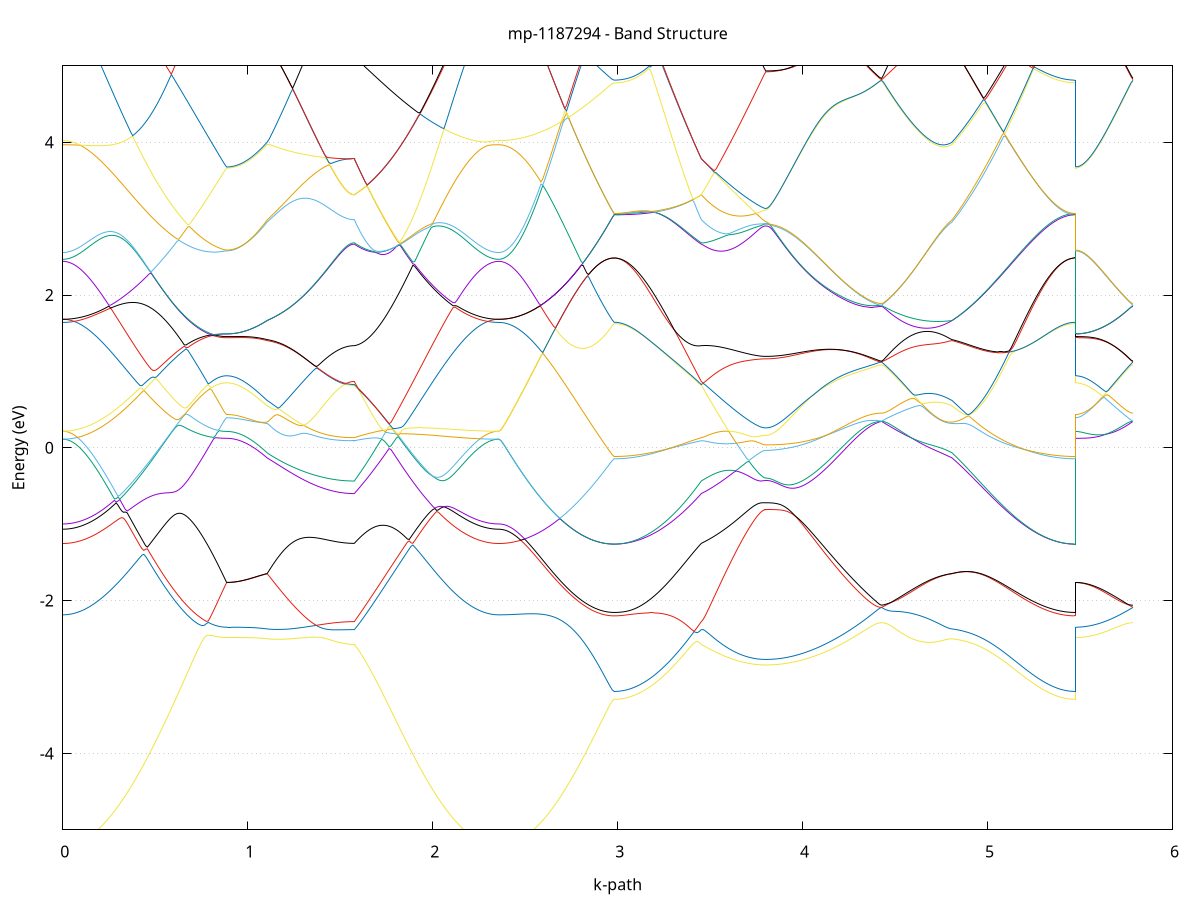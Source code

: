set title 'mp-1187294 - Band Structure'
set xlabel 'k-path'
set ylabel 'Energy (eV)'
set grid y
set yrange [-5:5]
set terminal png size 800,600
set output 'mp-1187294_bands_gnuplot.png'
plot '-' using 1:2 with lines notitle, '-' using 1:2 with lines notitle, '-' using 1:2 with lines notitle, '-' using 1:2 with lines notitle, '-' using 1:2 with lines notitle, '-' using 1:2 with lines notitle, '-' using 1:2 with lines notitle, '-' using 1:2 with lines notitle, '-' using 1:2 with lines notitle, '-' using 1:2 with lines notitle, '-' using 1:2 with lines notitle, '-' using 1:2 with lines notitle, '-' using 1:2 with lines notitle, '-' using 1:2 with lines notitle, '-' using 1:2 with lines notitle, '-' using 1:2 with lines notitle, '-' using 1:2 with lines notitle, '-' using 1:2 with lines notitle, '-' using 1:2 with lines notitle, '-' using 1:2 with lines notitle, '-' using 1:2 with lines notitle, '-' using 1:2 with lines notitle, '-' using 1:2 with lines notitle, '-' using 1:2 with lines notitle, '-' using 1:2 with lines notitle, '-' using 1:2 with lines notitle, '-' using 1:2 with lines notitle, '-' using 1:2 with lines notitle, '-' using 1:2 with lines notitle, '-' using 1:2 with lines notitle, '-' using 1:2 with lines notitle, '-' using 1:2 with lines notitle, '-' using 1:2 with lines notitle, '-' using 1:2 with lines notitle, '-' using 1:2 with lines notitle, '-' using 1:2 with lines notitle, '-' using 1:2 with lines notitle, '-' using 1:2 with lines notitle, '-' using 1:2 with lines notitle, '-' using 1:2 with lines notitle, '-' using 1:2 with lines notitle, '-' using 1:2 with lines notitle, '-' using 1:2 with lines notitle, '-' using 1:2 with lines notitle, '-' using 1:2 with lines notitle, '-' using 1:2 with lines notitle, '-' using 1:2 with lines notitle, '-' using 1:2 with lines notitle
0.000000 -24.109499
0.009951 -24.109499
0.019902 -24.109499
0.029853 -24.109499
0.039804 -24.109399
0.049755 -24.109399
0.059706 -24.109399
0.069657 -24.109299
0.079608 -24.109199
0.089559 -24.109199
0.099509 -24.109099
0.109460 -24.108999
0.119411 -24.108899
0.129362 -24.108799
0.139313 -24.108699
0.149264 -24.108599
0.159215 -24.108499
0.169166 -24.108299
0.179117 -24.108199
0.189068 -24.108099
0.199019 -24.107899
0.208970 -24.107799
0.218921 -24.107699
0.228872 -24.107799
0.238823 -24.108299
0.248774 -24.108799
0.258725 -24.109399
0.268676 -24.109899
0.278626 -24.110499
0.288577 -24.110999
0.298528 -24.111599
0.308479 -24.112199
0.318430 -24.112799
0.328381 -24.113499
0.338332 -24.114099
0.348283 -24.114699
0.358234 -24.115399
0.368185 -24.116099
0.378136 -24.116699
0.388087 -24.117399
0.398038 -24.118099
0.407989 -24.118799
0.417940 -24.119499
0.427891 -24.120199
0.437842 -24.120899
0.447793 -24.121599
0.457744 -24.122299
0.467694 -24.122999
0.477645 -24.123699
0.487596 -24.124399
0.497547 -24.125099
0.507498 -24.125799
0.517449 -24.126399
0.527400 -24.127099
0.537351 -24.127799
0.547302 -24.128499
0.557253 -24.129099
0.567204 -24.129799
0.577155 -24.130399
0.587106 -24.131099
0.597057 -24.131699
0.607008 -24.132299
0.616959 -24.132899
0.626910 -24.133499
0.636861 -24.133999
0.646811 -24.134599
0.656762 -24.135099
0.666713 -24.135599
0.676664 -24.136099
0.686615 -24.136599
0.696566 -24.137099
0.706517 -24.137499
0.716468 -24.137999
0.726419 -24.138399
0.736370 -24.138699
0.746321 -24.139099
0.756272 -24.139399
0.766223 -24.139699
0.776174 -24.139999
0.786125 -24.140299
0.796076 -24.140499
0.806027 -24.140799
0.815978 -24.140999
0.825928 -24.141099
0.835879 -24.141299
0.845830 -24.141399
0.855781 -24.141499
0.865732 -24.141499
0.875683 -24.141599
0.885634 -24.141599
0.885634 -24.141599
0.895614 -24.141499
0.905594 -24.141399
0.915573 -24.141299
0.925553 -24.140999
0.935533 -24.140699
0.945513 -24.140299
0.955492 -24.139899
0.965472 -24.139399
0.975452 -24.138799
0.985432 -24.138199
0.995411 -24.137499
1.005391 -24.136699
1.015371 -24.135899
1.025350 -24.135099
1.035330 -24.134199
1.045310 -24.133299
1.055290 -24.132299
1.065269 -24.131299
1.075249 -24.130299
1.085229 -24.129199
1.095209 -24.128099
1.105188 -24.126999
1.105188 -24.126999
1.115001 -24.126199
1.124813 -24.125399
1.134625 -24.124599
1.144437 -24.123799
1.154250 -24.122999
1.164062 -24.122099
1.173874 -24.121299
1.183687 -24.120499
1.193499 -24.119699
1.203311 -24.118899
1.213123 -24.118099
1.222936 -24.117299
1.232748 -24.116599
1.242560 -24.115899
1.252373 -24.115199
1.262185 -24.114599
1.271997 -24.113999
1.281809 -24.113399
1.291622 -24.112899
1.301434 -24.112399
1.311246 -24.111899
1.321059 -24.111399
1.330871 -24.110999
1.340683 -24.110599
1.350495 -24.110199
1.360308 -24.109799
1.370120 -24.109399
1.379932 -24.108999
1.389745 -24.108699
1.399557 -24.108299
1.409369 -24.107999
1.419181 -24.107599
1.428994 -24.107299
1.438806 -24.106999
1.448618 -24.106699
1.458431 -24.106499
1.468243 -24.106199
1.478055 -24.105999
1.487867 -24.105799
1.497680 -24.105599
1.507492 -24.105399
1.517304 -24.105299
1.527117 -24.105099
1.536929 -24.104999
1.546741 -24.104999
1.556553 -24.104899
1.566366 -24.104899
1.576178 -24.104899
1.576178 -24.104899
1.586070 -24.104699
1.595962 -24.104599
1.605855 -24.104399
1.615747 -24.104299
1.625639 -24.104199
1.635531 -24.104099
1.645424 -24.103999
1.655316 -24.103899
1.665208 -24.103799
1.675100 -24.103699
1.684993 -24.103599
1.694885 -24.103499
1.704777 -24.103499
1.714669 -24.103399
1.724561 -24.103399
1.734454 -24.103299
1.744346 -24.103299
1.754238 -24.103299
1.764130 -24.103199
1.774023 -24.103199
1.783915 -24.103199
1.793807 -24.103199
1.803699 -24.103199
1.813592 -24.103199
1.823484 -24.103199
1.833376 -24.103099
1.843268 -24.103099
1.853160 -24.103099
1.863053 -24.103099
1.872945 -24.103099
1.882837 -24.103099
1.892729 -24.103099
1.902622 -24.103099
1.912514 -24.103099
1.922406 -24.103099
1.932298 -24.103099
1.942191 -24.103099
1.952083 -24.103099
1.961975 -24.103299
1.971867 -24.103599
1.981759 -24.103899
1.991652 -24.104199
2.001544 -24.104399
2.011436 -24.104699
2.021328 -24.104899
2.031221 -24.105199
2.041113 -24.105399
2.051005 -24.105699
2.060897 -24.105899
2.070789 -24.106099
2.080682 -24.106299
2.090574 -24.106499
2.100466 -24.106799
2.110358 -24.106999
2.120251 -24.107099
2.130143 -24.107299
2.140035 -24.107499
2.149927 -24.107699
2.159820 -24.107799
2.169712 -24.107999
2.179604 -24.108199
2.189496 -24.108299
2.199388 -24.108399
2.209281 -24.108599
2.219173 -24.108699
2.229065 -24.108799
2.238957 -24.108899
2.248850 -24.108999
2.258742 -24.109099
2.268634 -24.109199
2.278526 -24.109199
2.288419 -24.109299
2.298311 -24.109399
2.308203 -24.109399
2.318095 -24.109399
2.327987 -24.109499
2.337880 -24.109499
2.347772 -24.109499
2.357664 -24.109499
2.357664 -24.109499
2.367563 -24.109499
2.377461 -24.109399
2.387360 -24.109299
2.397258 -24.109199
2.407157 -24.108999
2.417056 -24.108799
2.426954 -24.108599
2.436853 -24.108299
2.446751 -24.107999
2.456650 -24.107699
2.466548 -24.107299
2.476447 -24.106899
2.486346 -24.106399
2.496244 -24.105999
2.506143 -24.105499
2.516041 -24.104899
2.525940 -24.104399
2.535838 -24.104199
2.545737 -24.104399
2.555636 -24.104699
2.565534 -24.104899
2.575433 -24.105199
2.585331 -24.105499
2.595230 -24.105799
2.605128 -24.105999
2.615027 -24.106299
2.624926 -24.106599
2.634824 -24.106899
2.644723 -24.107199
2.654621 -24.107499
2.664520 -24.107799
2.674418 -24.108099
2.684317 -24.108399
2.694216 -24.108699
2.704114 -24.108999
2.714013 -24.109299
2.723911 -24.109599
2.733810 -24.109899
2.743708 -24.110199
2.753607 -24.110399
2.763506 -24.110699
2.773404 -24.110999
2.783303 -24.111199
2.793201 -24.111499
2.803100 -24.111699
2.812998 -24.111899
2.822897 -24.112199
2.832796 -24.112399
2.842694 -24.112599
2.852593 -24.112799
2.862491 -24.112899
2.872390 -24.113099
2.882288 -24.113299
2.892187 -24.113399
2.902085 -24.113499
2.911984 -24.113599
2.921883 -24.113699
2.931781 -24.113799
2.941680 -24.113899
2.951578 -24.113899
2.961477 -24.113999
2.971375 -24.113999
2.981274 -24.113999
2.981274 -24.113999
2.991086 -24.113999
3.000899 -24.113999
3.010711 -24.113899
3.020523 -24.113899
3.030335 -24.113799
3.040148 -24.113699
3.049960 -24.113599
3.059772 -24.113499
3.069585 -24.113399
3.079397 -24.113299
3.089209 -24.113099
3.099021 -24.112999
3.108834 -24.112799
3.118646 -24.112599
3.128458 -24.112399
3.138271 -24.112199
3.148083 -24.111999
3.157895 -24.111799
3.167707 -24.111599
3.177520 -24.111399
3.187332 -24.111099
3.197144 -24.110899
3.206957 -24.110599
3.216769 -24.110399
3.226581 -24.110099
3.236393 -24.109899
3.246206 -24.109599
3.256018 -24.109299
3.265830 -24.109099
3.275643 -24.108799
3.285455 -24.108599
3.295267 -24.108299
3.305079 -24.107999
3.314892 -24.107799
3.324704 -24.107499
3.334516 -24.107299
3.344329 -24.107099
3.354141 -24.106799
3.363953 -24.106599
3.373765 -24.106399
3.383578 -24.106199
3.393390 -24.105899
3.403202 -24.105699
3.413015 -24.105599
3.422827 -24.105399
3.432639 -24.105199
3.442451 -24.104999
3.452264 -24.104899
3.452264 -24.104899
3.462216 -24.104799
3.472168 -24.104699
3.482119 -24.104699
3.492071 -24.104699
3.502023 -24.104599
3.511975 -24.104599
3.521927 -24.104599
3.531879 -24.104599
3.541831 -24.104699
3.551783 -24.104699
3.561735 -24.104799
3.571687 -24.104899
3.581638 -24.104899
3.591590 -24.104999
3.601542 -24.105099
3.611494 -24.105199
3.621446 -24.105399
3.631398 -24.105499
3.641350 -24.105599
3.651302 -24.105699
3.661254 -24.105899
3.671205 -24.105999
3.681157 -24.106099
3.691109 -24.106299
3.701061 -24.106399
3.711013 -24.106499
3.720965 -24.106599
3.730917 -24.106699
3.740869 -24.106799
3.750821 -24.106799
3.760773 -24.106899
3.770724 -24.106899
3.780676 -24.106999
3.790628 -24.106999
3.800580 -24.106999
3.800580 -24.106999
3.810520 -24.106999
3.820461 -24.106999
3.830401 -24.107099
3.840341 -24.107199
3.850282 -24.107299
3.860222 -24.107399
3.870162 -24.107599
3.880102 -24.107799
3.890043 -24.107999
3.899983 -24.108199
3.909923 -24.108399
3.919864 -24.108699
3.929804 -24.108999
3.939744 -24.109299
3.949684 -24.109699
3.959625 -24.109999
3.969565 -24.110399
3.979505 -24.110799
3.989446 -24.111199
3.999386 -24.111599
4.009326 -24.111999
4.019266 -24.112499
4.029207 -24.112999
4.039147 -24.113399
4.049087 -24.113899
4.059028 -24.114399
4.068968 -24.114899
4.078908 -24.115499
4.088848 -24.115999
4.098789 -24.116499
4.108729 -24.116999
4.118669 -24.117599
4.128610 -24.118099
4.138550 -24.118599
4.148490 -24.119199
4.158430 -24.119699
4.168371 -24.120199
4.178311 -24.120699
4.188251 -24.121199
4.198192 -24.121699
4.208132 -24.122199
4.218072 -24.122699
4.228012 -24.123099
4.237953 -24.123599
4.247893 -24.123999
4.257833 -24.124399
4.267774 -24.124799
4.277714 -24.125199
4.287654 -24.125599
4.297594 -24.125899
4.307535 -24.126199
4.317475 -24.126499
4.327415 -24.126799
4.337356 -24.126999
4.347296 -24.127299
4.357236 -24.127499
4.367176 -24.127599
4.377117 -24.127799
4.387057 -24.127899
4.396997 -24.127999
4.406938 -24.128099
4.416878 -24.128099
4.426818 -24.128099
4.426818 -24.128099
4.436596 -24.128599
4.446374 -24.129199
4.456153 -24.129699
4.465931 -24.130099
4.475709 -24.130599
4.485487 -24.130999
4.495265 -24.131399
4.505043 -24.131799
4.514821 -24.132099
4.524600 -24.132399
4.534378 -24.132699
4.544156 -24.132999
4.553934 -24.133199
4.563712 -24.133399
4.573490 -24.133499
4.583269 -24.133699
4.593047 -24.133699
4.602825 -24.133799
4.612603 -24.133799
4.622381 -24.133799
4.632159 -24.133699
4.641938 -24.133599
4.651716 -24.133499
4.661494 -24.133399
4.671272 -24.133199
4.681050 -24.132899
4.690828 -24.132699
4.700606 -24.132399
4.710385 -24.131999
4.720163 -24.131599
4.729941 -24.131199
4.739719 -24.130799
4.749497 -24.130299
4.759275 -24.129899
4.769054 -24.129299
4.778832 -24.128799
4.788610 -24.128199
4.798388 -24.127599
4.808166 -24.126999
4.808166 -24.126999
4.818108 -24.125899
4.828049 -24.124799
4.837991 -24.123599
4.847932 -24.122499
4.857874 -24.121299
4.867815 -24.120199
4.877757 -24.119099
4.887698 -24.117999
4.897640 -24.116899
4.907581 -24.115799
4.917523 -24.114799
4.927464 -24.113799
4.937406 -24.113599
4.947347 -24.113499
4.957289 -24.113499
4.967230 -24.113499
4.977172 -24.113399
4.987113 -24.113399
4.997055 -24.113399
5.006996 -24.113399
5.016938 -24.113399
5.026879 -24.113299
5.036820 -24.113299
5.046762 -24.113299
5.056703 -24.113299
5.066645 -24.113299
5.076586 -24.113299
5.086528 -24.113299
5.096469 -24.113299
5.106411 -24.113299
5.116352 -24.113299
5.126294 -24.113299
5.136235 -24.113299
5.146177 -24.113399
5.156118 -24.113399
5.166060 -24.113399
5.176001 -24.113399
5.185943 -24.113399
5.195884 -24.113399
5.205826 -24.113499
5.215767 -24.113499
5.225709 -24.113499
5.235650 -24.113499
5.245592 -24.113599
5.255533 -24.113599
5.265475 -24.113599
5.275416 -24.113599
5.285358 -24.113699
5.295299 -24.113699
5.305241 -24.113699
5.315182 -24.113799
5.325124 -24.113799
5.335065 -24.113799
5.345007 -24.113799
5.354948 -24.113799
5.364890 -24.113899
5.374831 -24.113899
5.384773 -24.113899
5.394714 -24.113899
5.404656 -24.113899
5.414597 -24.113999
5.424539 -24.113999
5.434480 -24.113999
5.444422 -24.113999
5.454363 -24.113999
5.464305 -24.113999
5.474246 -24.113999
5.474246 -24.141599
5.483990 -24.141599
5.493734 -24.141499
5.503478 -24.141399
5.513222 -24.141299
5.522966 -24.141199
5.532710 -24.140999
5.542454 -24.140799
5.552197 -24.140599
5.561941 -24.140299
5.571685 -24.139999
5.581429 -24.139699
5.591173 -24.139299
5.600917 -24.138899
5.610661 -24.138499
5.620405 -24.138099
5.630149 -24.137599
5.639893 -24.137199
5.649636 -24.136699
5.659380 -24.136099
5.669124 -24.135599
5.678868 -24.134999
5.688612 -24.134499
5.698356 -24.133899
5.708100 -24.133299
5.717844 -24.132699
5.727588 -24.131999
5.737332 -24.131399
5.747076 -24.130699
5.756819 -24.130099
5.766563 -24.129399
5.776307 -24.128799
5.786051 -24.128099
e
0.000000 -24.101899
0.009951 -24.101899
0.019902 -24.101999
0.029853 -24.101999
0.039804 -24.102099
0.049755 -24.102199
0.059706 -24.102399
0.069657 -24.102499
0.079608 -24.102699
0.089559 -24.102899
0.099509 -24.103099
0.109460 -24.103299
0.119411 -24.103599
0.129362 -24.103899
0.139313 -24.104199
0.149264 -24.104499
0.159215 -24.104899
0.169166 -24.105199
0.179117 -24.105599
0.189068 -24.105999
0.199019 -24.106399
0.208970 -24.106899
0.218921 -24.107299
0.228872 -24.107499
0.238823 -24.107399
0.248774 -24.107199
0.258725 -24.107099
0.268676 -24.106899
0.278626 -24.106699
0.288577 -24.106599
0.298528 -24.106399
0.308479 -24.106299
0.318430 -24.106099
0.328381 -24.105999
0.338332 -24.105799
0.348283 -24.105699
0.358234 -24.105499
0.368185 -24.105399
0.378136 -24.105199
0.388087 -24.105099
0.398038 -24.104899
0.407989 -24.104799
0.417940 -24.104699
0.427891 -24.104599
0.437842 -24.104399
0.447793 -24.104299
0.457744 -24.104199
0.467694 -24.104099
0.477645 -24.103999
0.487596 -24.103899
0.497547 -24.103799
0.507498 -24.103699
0.517449 -24.103699
0.527400 -24.103599
0.537351 -24.103499
0.547302 -24.103399
0.557253 -24.103399
0.567204 -24.103299
0.577155 -24.103299
0.587106 -24.103199
0.597057 -24.103199
0.607008 -24.103199
0.616959 -24.103099
0.626910 -24.103099
0.636861 -24.103099
0.646811 -24.103099
0.656762 -24.103199
0.666713 -24.103999
0.676664 -24.104799
0.686615 -24.105599
0.696566 -24.106299
0.706517 -24.107099
0.716468 -24.107799
0.726419 -24.108499
0.736370 -24.109199
0.746321 -24.109799
0.756272 -24.110399
0.766223 -24.110999
0.776174 -24.111499
0.786125 -24.111999
0.796076 -24.112499
0.806027 -24.112899
0.815978 -24.113299
0.825928 -24.113599
0.835879 -24.113899
0.845830 -24.114099
0.855781 -24.114299
0.865732 -24.114399
0.875683 -24.114499
0.885634 -24.114499
0.885634 -24.114499
0.895614 -24.114499
0.905594 -24.114499
0.915573 -24.114499
0.925553 -24.114499
0.935533 -24.114499
0.945513 -24.114499
0.955492 -24.114499
0.965472 -24.114499
0.975452 -24.114399
0.985432 -24.114399
0.995411 -24.114399
1.005391 -24.114399
1.015371 -24.114299
1.025350 -24.114299
1.035330 -24.114299
1.045310 -24.114199
1.055290 -24.114199
1.065269 -24.114199
1.075249 -24.114099
1.085229 -24.114099
1.095209 -24.114099
1.105188 -24.113999
1.105188 -24.113999
1.115001 -24.113999
1.124813 -24.113899
1.134625 -24.113799
1.144437 -24.113699
1.154250 -24.113599
1.164062 -24.113399
1.173874 -24.113199
1.183687 -24.112999
1.193499 -24.112699
1.203311 -24.112399
1.213123 -24.112099
1.222936 -24.111699
1.232748 -24.111299
1.242560 -24.110899
1.252373 -24.110399
1.262185 -24.109899
1.271997 -24.109299
1.281809 -24.108699
1.291622 -24.108099
1.301434 -24.107399
1.311246 -24.106799
1.321059 -24.106099
1.330871 -24.105499
1.340683 -24.104799
1.350495 -24.104099
1.360308 -24.103499
1.370120 -24.102899
1.379932 -24.102299
1.389745 -24.101699
1.399557 -24.101099
1.409369 -24.100599
1.419181 -24.100099
1.428994 -24.099599
1.438806 -24.099099
1.448618 -24.098699
1.458431 -24.098299
1.468243 -24.097899
1.478055 -24.097599
1.487867 -24.097299
1.497680 -24.096999
1.507492 -24.096699
1.517304 -24.096499
1.527117 -24.096299
1.536929 -24.096199
1.546741 -24.096099
1.556553 -24.095999
1.566366 -24.095899
1.576178 -24.095899
1.576178 -24.095899
1.586070 -24.095499
1.595962 -24.095099
1.605855 -24.094699
1.615747 -24.094299
1.625639 -24.093999
1.635531 -24.093599
1.645424 -24.093299
1.655316 -24.092999
1.665208 -24.092999
1.675100 -24.093399
1.684993 -24.093799
1.694885 -24.094199
1.704777 -24.094599
1.714669 -24.094899
1.724561 -24.095299
1.734454 -24.095699
1.744346 -24.096099
1.754238 -24.096399
1.764130 -24.096799
1.774023 -24.097099
1.783915 -24.097499
1.793807 -24.097899
1.803699 -24.098199
1.813592 -24.098599
1.823484 -24.098899
1.833376 -24.099299
1.843268 -24.099599
1.853160 -24.099899
1.863053 -24.100299
1.872945 -24.100599
1.882837 -24.100899
1.892729 -24.101199
1.902622 -24.101499
1.912514 -24.101899
1.922406 -24.102199
1.932298 -24.102499
1.942191 -24.102799
1.952083 -24.102999
1.961975 -24.102999
1.971867 -24.102999
1.981759 -24.102999
1.991652 -24.102999
2.001544 -24.102999
2.011436 -24.102999
2.021328 -24.102899
2.031221 -24.102899
2.041113 -24.102899
2.051005 -24.102799
2.060897 -24.102799
2.070789 -24.102799
2.080682 -24.102699
2.090574 -24.102699
2.100466 -24.102699
2.110358 -24.102599
2.120251 -24.102599
2.130143 -24.102599
2.140035 -24.102499
2.149927 -24.102499
2.159820 -24.102399
2.169712 -24.102399
2.179604 -24.102399
2.189496 -24.102299
2.199388 -24.102299
2.209281 -24.102199
2.219173 -24.102199
2.229065 -24.102199
2.238957 -24.102099
2.248850 -24.102099
2.258742 -24.102099
2.268634 -24.102099
2.278526 -24.101999
2.288419 -24.101999
2.298311 -24.101999
2.308203 -24.101999
2.318095 -24.101999
2.327987 -24.101899
2.337880 -24.101899
2.347772 -24.101899
2.357664 -24.101899
2.357664 -24.101899
2.367563 -24.101899
2.377461 -24.101999
2.387360 -24.101999
2.397258 -24.102099
2.407157 -24.102099
2.417056 -24.102199
2.426954 -24.102299
2.436853 -24.102399
2.446751 -24.102499
2.456650 -24.102699
2.466548 -24.102799
2.476447 -24.102999
2.486346 -24.103199
2.496244 -24.103299
2.506143 -24.103499
2.516041 -24.103799
2.525940 -24.103999
2.535838 -24.104199
2.545737 -24.104399
2.555636 -24.104699
2.565534 -24.104899
2.575433 -24.105199
2.585331 -24.105499
2.595230 -24.105799
2.605128 -24.105999
2.615027 -24.106299
2.624926 -24.106599
2.634824 -24.106899
2.644723 -24.107199
2.654621 -24.107499
2.664520 -24.107799
2.674418 -24.108099
2.684317 -24.108399
2.694216 -24.108699
2.704114 -24.108999
2.714013 -24.109299
2.723911 -24.109599
2.733810 -24.109899
2.743708 -24.110199
2.753607 -24.110399
2.763506 -24.110699
2.773404 -24.110999
2.783303 -24.111199
2.793201 -24.111499
2.803100 -24.111699
2.812998 -24.111899
2.822897 -24.112199
2.832796 -24.112399
2.842694 -24.112599
2.852593 -24.112799
2.862491 -24.112899
2.872390 -24.113099
2.882288 -24.113299
2.892187 -24.113399
2.902085 -24.113499
2.911984 -24.113599
2.921883 -24.113699
2.931781 -24.113799
2.941680 -24.113899
2.951578 -24.113899
2.961477 -24.113999
2.971375 -24.113999
2.981274 -24.113999
2.981274 -24.113999
2.991086 -24.113999
3.000899 -24.113899
3.010711 -24.113899
3.020523 -24.113799
3.030335 -24.113699
3.040148 -24.113599
3.049960 -24.113399
3.059772 -24.113199
3.069585 -24.112999
3.079397 -24.112799
3.089209 -24.112599
3.099021 -24.112299
3.108834 -24.111999
3.118646 -24.111699
3.128458 -24.111399
3.138271 -24.111099
3.148083 -24.110699
3.157895 -24.110299
3.167707 -24.109999
3.177520 -24.109599
3.187332 -24.109099
3.197144 -24.108699
3.206957 -24.108299
3.216769 -24.107799
3.226581 -24.107299
3.236393 -24.106899
3.246206 -24.106399
3.256018 -24.105899
3.265830 -24.105399
3.275643 -24.104899
3.285455 -24.104299
3.295267 -24.103799
3.305079 -24.103299
3.314892 -24.102799
3.324704 -24.102299
3.334516 -24.101699
3.344329 -24.101199
3.354141 -24.100699
3.363953 -24.100199
3.373765 -24.099699
3.383578 -24.099199
3.393390 -24.098699
3.403202 -24.098199
3.413015 -24.097699
3.422827 -24.097299
3.432639 -24.096799
3.442451 -24.096399
3.452264 -24.095899
3.452264 -24.095899
3.462216 -24.095699
3.472168 -24.095499
3.482119 -24.095299
3.492071 -24.095099
3.502023 -24.094899
3.511975 -24.094699
3.521927 -24.094499
3.531879 -24.094399
3.541831 -24.094199
3.551783 -24.093999
3.561735 -24.093799
3.571687 -24.093599
3.581638 -24.093399
3.591590 -24.093199
3.601542 -24.093099
3.611494 -24.092899
3.621446 -24.092699
3.631398 -24.092599
3.641350 -24.092399
3.651302 -24.092299
3.661254 -24.092199
3.671205 -24.091999
3.681157 -24.091899
3.691109 -24.091799
3.701061 -24.091799
3.711013 -24.091799
3.720965 -24.091799
3.730917 -24.091799
3.740869 -24.091799
3.750821 -24.091799
3.760773 -24.091699
3.770724 -24.091699
3.780676 -24.091699
3.790628 -24.091699
3.800580 -24.091699
3.800580 -24.091699
3.810520 -24.091699
3.820461 -24.091799
3.830401 -24.091799
3.840341 -24.091899
3.850282 -24.091899
3.860222 -24.092099
3.870162 -24.092399
3.880102 -24.092699
3.890043 -24.093099
3.899983 -24.093499
3.909923 -24.093999
3.919864 -24.094499
3.929804 -24.095099
3.939744 -24.095699
3.949684 -24.096299
3.959625 -24.096999
3.969565 -24.097699
3.979505 -24.098399
3.989446 -24.099099
3.999386 -24.099899
4.009326 -24.100699
4.019266 -24.101499
4.029207 -24.102399
4.039147 -24.103199
4.049087 -24.104099
4.059028 -24.104999
4.068968 -24.105899
4.078908 -24.106799
4.088848 -24.107699
4.098789 -24.108599
4.108729 -24.109599
4.118669 -24.110499
4.128610 -24.111399
4.138550 -24.112299
4.148490 -24.113199
4.158430 -24.114099
4.168371 -24.114999
4.178311 -24.115899
4.188251 -24.116699
4.198192 -24.117499
4.208132 -24.118399
4.218072 -24.119199
4.228012 -24.119899
4.237953 -24.120699
4.247893 -24.121399
4.257833 -24.122099
4.267774 -24.122699
4.277714 -24.123299
4.287654 -24.123899
4.297594 -24.124499
4.307535 -24.124999
4.317475 -24.125499
4.327415 -24.125899
4.337356 -24.126299
4.347296 -24.126699
4.357236 -24.126999
4.367176 -24.127299
4.377117 -24.127599
4.387057 -24.127799
4.396997 -24.127899
4.406938 -24.127999
4.416878 -24.128099
4.426818 -24.128099
4.426818 -24.128099
4.436596 -24.127599
4.446374 -24.126999
4.456153 -24.126499
4.465931 -24.125899
4.475709 -24.125399
4.485487 -24.124799
4.495265 -24.124299
4.505043 -24.123699
4.514821 -24.123199
4.524600 -24.122599
4.534378 -24.122099
4.544156 -24.121599
4.553934 -24.121099
4.563712 -24.120599
4.573490 -24.120099
4.583269 -24.119699
4.593047 -24.119199
4.602825 -24.118799
4.612603 -24.118399
4.622381 -24.117999
4.632159 -24.117599
4.641938 -24.117199
4.651716 -24.116899
4.661494 -24.116499
4.671272 -24.116199
4.681050 -24.115899
4.690828 -24.115699
4.700606 -24.115399
4.710385 -24.115199
4.720163 -24.114999
4.729941 -24.114799
4.739719 -24.114599
4.749497 -24.114499
4.759275 -24.114399
4.769054 -24.114299
4.778832 -24.114199
4.788610 -24.114099
4.798388 -24.114099
4.808166 -24.113999
4.808166 -24.113999
4.818108 -24.113999
4.828049 -24.113999
4.837991 -24.113899
4.847932 -24.113899
4.857874 -24.113799
4.867815 -24.113799
4.877757 -24.113799
4.887698 -24.113699
4.897640 -24.113699
4.907581 -24.113699
4.917523 -24.113599
4.927464 -24.113599
4.937406 -24.112799
4.947347 -24.111899
4.957289 -24.110999
4.967230 -24.110099
4.977172 -24.109299
4.987113 -24.108499
4.997055 -24.107799
5.006996 -24.107199
5.016938 -24.106599
5.026879 -24.105999
5.036820 -24.105499
5.046762 -24.105099
5.056703 -24.104699
5.066645 -24.104299
5.076586 -24.104099
5.086528 -24.103899
5.096469 -24.103699
5.106411 -24.103599
5.116352 -24.103499
5.126294 -24.103499
5.136235 -24.103599
5.146177 -24.103699
5.156118 -24.103799
5.166060 -24.103999
5.176001 -24.104199
5.185943 -24.104499
5.195884 -24.104799
5.205826 -24.105099
5.215767 -24.105499
5.225709 -24.105899
5.235650 -24.106299
5.245592 -24.106699
5.255533 -24.107099
5.265475 -24.107599
5.275416 -24.107999
5.285358 -24.108499
5.295299 -24.108899
5.305241 -24.109399
5.315182 -24.109799
5.325124 -24.110299
5.335065 -24.110699
5.345007 -24.111099
5.354948 -24.111499
5.364890 -24.111899
5.374831 -24.112199
5.384773 -24.112499
5.394714 -24.112799
5.404656 -24.113099
5.414597 -24.113299
5.424539 -24.113499
5.434480 -24.113699
5.444422 -24.113799
5.454363 -24.113899
5.464305 -24.113999
5.474246 -24.113999
5.474246 -24.114499
5.483990 -24.114599
5.493734 -24.114599
5.503478 -24.114699
5.513222 -24.114799
5.522966 -24.114899
5.532710 -24.115099
5.542454 -24.115299
5.552197 -24.115599
5.561941 -24.115799
5.571685 -24.116099
5.581429 -24.116499
5.591173 -24.116799
5.600917 -24.117199
5.610661 -24.117599
5.620405 -24.118099
5.630149 -24.118499
5.639893 -24.118999
5.649636 -24.119499
5.659380 -24.119999
5.669124 -24.120599
5.678868 -24.121099
5.688612 -24.121699
5.698356 -24.122299
5.708100 -24.122899
5.717844 -24.123499
5.727588 -24.124199
5.737332 -24.124799
5.747076 -24.125499
5.756819 -24.126099
5.766563 -24.126799
5.776307 -24.127399
5.786051 -24.128099
e
0.000000 -24.101899
0.009951 -24.101899
0.019902 -24.101899
0.029853 -24.101799
0.039804 -24.101599
0.049755 -24.101499
0.059706 -24.101299
0.069657 -24.101099
0.079608 -24.100799
0.089559 -24.100499
0.099509 -24.100199
0.109460 -24.099799
0.119411 -24.099499
0.129362 -24.099099
0.139313 -24.098599
0.149264 -24.098199
0.159215 -24.097799
0.169166 -24.097299
0.179117 -24.096799
0.189068 -24.096299
0.199019 -24.095899
0.208970 -24.095399
0.218921 -24.094899
0.228872 -24.094399
0.238823 -24.093899
0.248774 -24.093499
0.258725 -24.092999
0.268676 -24.092599
0.278626 -24.092199
0.288577 -24.091799
0.298528 -24.091399
0.308479 -24.091099
0.318430 -24.090799
0.328381 -24.090499
0.338332 -24.090299
0.348283 -24.089999
0.358234 -24.089899
0.368185 -24.089799
0.378136 -24.089699
0.388087 -24.089599
0.398038 -24.089599
0.407989 -24.089699
0.417940 -24.089799
0.427891 -24.089899
0.437842 -24.090099
0.447793 -24.090299
0.457744 -24.090599
0.467694 -24.090899
0.477645 -24.091299
0.487596 -24.091699
0.497547 -24.092099
0.507498 -24.092599
0.517449 -24.093199
0.527400 -24.093699
0.537351 -24.094299
0.547302 -24.094999
0.557253 -24.095599
0.567204 -24.096299
0.577155 -24.096999
0.587106 -24.097699
0.597057 -24.098499
0.607008 -24.099299
0.616959 -24.099999
0.626910 -24.100799
0.636861 -24.101599
0.646811 -24.102399
0.656762 -24.102999
0.666713 -24.102999
0.676664 -24.102999
0.686615 -24.102999
0.696566 -24.102999
0.706517 -24.102999
0.716468 -24.102999
0.726419 -24.102999
0.736370 -24.102999
0.746321 -24.102999
0.756272 -24.102999
0.766223 -24.102999
0.776174 -24.102999
0.786125 -24.102999
0.796076 -24.102999
0.806027 -24.102999
0.815978 -24.102999
0.825928 -24.102999
0.835879 -24.102999
0.845830 -24.102999
0.855781 -24.102999
0.865732 -24.102999
0.875683 -24.102999
0.885634 -24.102999
0.885634 -24.102999
0.895614 -24.102999
0.905594 -24.102999
0.915573 -24.102899
0.925553 -24.102899
0.935533 -24.102799
0.945513 -24.102699
0.955492 -24.102499
0.965472 -24.102399
0.975452 -24.102199
0.985432 -24.102099
0.995411 -24.101899
1.005391 -24.101699
1.015371 -24.101399
1.025350 -24.101199
1.035330 -24.100899
1.045310 -24.100599
1.055290 -24.100399
1.065269 -24.099999
1.075249 -24.099699
1.085229 -24.099399
1.095209 -24.099099
1.105188 -24.098699
1.105188 -24.098699
1.115001 -24.098399
1.124813 -24.098199
1.134625 -24.097899
1.144437 -24.097699
1.154250 -24.097399
1.164062 -24.097099
1.173874 -24.096899
1.183687 -24.096599
1.193499 -24.096299
1.203311 -24.096099
1.213123 -24.095799
1.222936 -24.095499
1.232748 -24.095199
1.242560 -24.094999
1.252373 -24.094699
1.262185 -24.094499
1.271997 -24.094199
1.281809 -24.093899
1.291622 -24.093699
1.301434 -24.093399
1.311246 -24.093199
1.321059 -24.092899
1.330871 -24.092699
1.340683 -24.092499
1.350495 -24.092299
1.360308 -24.092099
1.370120 -24.091799
1.379932 -24.091599
1.389745 -24.091499
1.399557 -24.091299
1.409369 -24.091099
1.419181 -24.090899
1.428994 -24.090799
1.438806 -24.090599
1.448618 -24.090499
1.458431 -24.090299
1.468243 -24.090199
1.478055 -24.090099
1.487867 -24.089999
1.497680 -24.089899
1.507492 -24.089799
1.517304 -24.089799
1.527117 -24.089699
1.536929 -24.089699
1.546741 -24.089599
1.556553 -24.089599
1.566366 -24.089599
1.576178 -24.089599
1.576178 -24.089599
1.586070 -24.089999
1.595962 -24.090299
1.605855 -24.090699
1.615747 -24.091099
1.625639 -24.091499
1.635531 -24.091899
1.645424 -24.092299
1.655316 -24.092599
1.665208 -24.092699
1.675100 -24.092399
1.684993 -24.092199
1.694885 -24.091899
1.704777 -24.091699
1.714669 -24.091499
1.724561 -24.091299
1.734454 -24.091199
1.744346 -24.091099
1.754238 -24.090999
1.764130 -24.090899
1.774023 -24.090799
1.783915 -24.090799
1.793807 -24.090699
1.803699 -24.090699
1.813592 -24.090699
1.823484 -24.090799
1.833376 -24.090799
1.843268 -24.090899
1.853160 -24.090999
1.863053 -24.091099
1.872945 -24.091199
1.882837 -24.091399
1.892729 -24.091499
1.902622 -24.091699
1.912514 -24.091899
1.922406 -24.092099
1.932298 -24.092299
1.942191 -24.092499
1.952083 -24.092799
1.961975 -24.092999
1.971867 -24.093299
1.981759 -24.093599
1.991652 -24.093799
2.001544 -24.094099
2.011436 -24.094399
2.021328 -24.094699
2.031221 -24.094999
2.041113 -24.095299
2.051005 -24.095599
2.060897 -24.095999
2.070789 -24.096299
2.080682 -24.096599
2.090574 -24.096899
2.100466 -24.097199
2.110358 -24.097499
2.120251 -24.097799
2.130143 -24.098099
2.140035 -24.098399
2.149927 -24.098699
2.159820 -24.098899
2.169712 -24.099199
2.179604 -24.099499
2.189496 -24.099699
2.199388 -24.099899
2.209281 -24.100199
2.219173 -24.100399
2.229065 -24.100599
2.238957 -24.100799
2.248850 -24.100999
2.258742 -24.101099
2.268634 -24.101299
2.278526 -24.101399
2.288419 -24.101499
2.298311 -24.101599
2.308203 -24.101699
2.318095 -24.101799
2.327987 -24.101899
2.337880 -24.101899
2.347772 -24.101899
2.357664 -24.101899
2.357664 -24.101899
2.367563 -24.101899
2.377461 -24.101999
2.387360 -24.101999
2.397258 -24.102099
2.407157 -24.102099
2.417056 -24.102199
2.426954 -24.102299
2.436853 -24.102399
2.446751 -24.102499
2.456650 -24.102699
2.466548 -24.102799
2.476447 -24.102999
2.486346 -24.103199
2.496244 -24.103299
2.506143 -24.103499
2.516041 -24.103799
2.525940 -24.103999
2.535838 -24.103799
2.545737 -24.103199
2.555636 -24.102499
2.565534 -24.101899
2.575433 -24.101199
2.585331 -24.100499
2.595230 -24.099799
2.605128 -24.099099
2.615027 -24.098399
2.624926 -24.097599
2.634824 -24.096899
2.644723 -24.096099
2.654621 -24.095299
2.664520 -24.094599
2.674418 -24.093799
2.684317 -24.092999
2.694216 -24.092299
2.704114 -24.091499
2.714013 -24.090699
2.723911 -24.089999
2.733810 -24.089199
2.743708 -24.088499
2.753607 -24.087799
2.763506 -24.087099
2.773404 -24.086399
2.783303 -24.085699
2.793201 -24.085099
2.803100 -24.084499
2.812998 -24.083899
2.822897 -24.083299
2.832796 -24.082699
2.842694 -24.082199
2.852593 -24.081699
2.862491 -24.081299
2.872390 -24.080799
2.882288 -24.080399
2.892187 -24.080099
2.902085 -24.079799
2.911984 -24.079499
2.921883 -24.079199
2.931781 -24.078999
2.941680 -24.078799
2.951578 -24.078699
2.961477 -24.078599
2.971375 -24.078499
2.981274 -24.078499
2.981274 -24.078499
2.991086 -24.078499
3.000899 -24.078499
3.010711 -24.078599
3.020523 -24.078599
3.030335 -24.078699
3.040148 -24.078699
3.049960 -24.078799
3.059772 -24.078899
3.069585 -24.078999
3.079397 -24.079099
3.089209 -24.079199
3.099021 -24.079299
3.108834 -24.079499
3.118646 -24.079599
3.128458 -24.079799
3.138271 -24.079999
3.148083 -24.080099
3.157895 -24.080299
3.167707 -24.080499
3.177520 -24.080799
3.187332 -24.080999
3.197144 -24.081199
3.206957 -24.081399
3.216769 -24.081699
3.226581 -24.081899
3.236393 -24.082199
3.246206 -24.082499
3.256018 -24.082799
3.265830 -24.083099
3.275643 -24.083299
3.285455 -24.083699
3.295267 -24.083999
3.305079 -24.084299
3.314892 -24.084599
3.324704 -24.084899
3.334516 -24.085299
3.344329 -24.085599
3.354141 -24.085899
3.363953 -24.086299
3.373765 -24.086599
3.383578 -24.086999
3.393390 -24.087399
3.403202 -24.087699
3.413015 -24.088099
3.422827 -24.088499
3.432639 -24.088799
3.442451 -24.089199
3.452264 -24.089599
3.452264 -24.089599
3.462216 -24.089699
3.472168 -24.089899
3.482119 -24.090099
3.492071 -24.090299
3.502023 -24.090399
3.511975 -24.090599
3.521927 -24.090699
3.531879 -24.090899
3.541831 -24.090999
3.551783 -24.091099
3.561735 -24.091199
3.571687 -24.091299
3.581638 -24.091399
3.591590 -24.091499
3.601542 -24.091599
3.611494 -24.091599
3.621446 -24.091699
3.631398 -24.091699
3.641350 -24.091699
3.651302 -24.091799
3.661254 -24.091799
3.671205 -24.091799
3.681157 -24.091799
3.691109 -24.091799
3.701061 -24.091699
3.711013 -24.091599
3.720965 -24.091499
3.730917 -24.091499
3.740869 -24.091399
3.750821 -24.091299
3.760773 -24.091299
3.770724 -24.091199
3.780676 -24.091199
3.790628 -24.091199
3.800580 -24.091199
3.800580 -24.091199
3.810520 -24.091199
3.820461 -24.091299
3.830401 -24.091399
3.840341 -24.091599
3.850282 -24.091799
3.860222 -24.091999
3.870162 -24.092099
3.880102 -24.092199
3.890043 -24.092299
3.899983 -24.092499
3.909923 -24.092599
3.919864 -24.092799
3.929804 -24.092999
3.939744 -24.093199
3.949684 -24.093299
3.959625 -24.093499
3.969565 -24.093799
3.979505 -24.093999
3.989446 -24.094199
3.999386 -24.094399
4.009326 -24.094699
4.019266 -24.094899
4.029207 -24.095199
4.039147 -24.095399
4.049087 -24.095699
4.059028 -24.095899
4.068968 -24.096199
4.078908 -24.096499
4.088848 -24.096699
4.098789 -24.096999
4.108729 -24.097199
4.118669 -24.097499
4.128610 -24.097799
4.138550 -24.097999
4.148490 -24.098299
4.158430 -24.098499
4.168371 -24.098799
4.178311 -24.098999
4.188251 -24.099299
4.198192 -24.099499
4.208132 -24.099699
4.218072 -24.099899
4.228012 -24.100099
4.237953 -24.100399
4.247893 -24.100599
4.257833 -24.100699
4.267774 -24.100899
4.277714 -24.101099
4.287654 -24.101299
4.297594 -24.101399
4.307535 -24.101599
4.317475 -24.101699
4.327415 -24.101799
4.337356 -24.101899
4.347296 -24.101999
4.357236 -24.102099
4.367176 -24.102199
4.377117 -24.102299
4.387057 -24.102299
4.396997 -24.102399
4.406938 -24.102399
4.416878 -24.102399
4.426818 -24.102399
4.426818 -24.102399
4.436596 -24.102399
4.446374 -24.102399
4.456153 -24.102399
4.465931 -24.102399
4.475709 -24.102399
4.485487 -24.102399
4.495265 -24.102399
4.505043 -24.102299
4.514821 -24.102299
4.524600 -24.102299
4.534378 -24.102199
4.544156 -24.102199
4.553934 -24.102099
4.563712 -24.102099
4.573490 -24.101999
4.583269 -24.101999
4.593047 -24.101899
4.602825 -24.101799
4.612603 -24.101699
4.622381 -24.101599
4.632159 -24.101499
4.641938 -24.101399
4.651716 -24.101299
4.661494 -24.101199
4.671272 -24.101099
4.681050 -24.100899
4.690828 -24.100799
4.700606 -24.100699
4.710385 -24.100499
4.720163 -24.100399
4.729941 -24.100199
4.739719 -24.099999
4.749497 -24.099799
4.759275 -24.099699
4.769054 -24.099499
4.778832 -24.099299
4.788610 -24.099099
4.798388 -24.098899
4.808166 -24.098699
4.808166 -24.098699
4.818108 -24.098299
4.828049 -24.097999
4.837991 -24.097599
4.847932 -24.097199
4.857874 -24.096799
4.867815 -24.096399
4.877757 -24.095999
4.887698 -24.095599
4.897640 -24.095099
4.907581 -24.094699
4.917523 -24.094299
4.927464 -24.093799
4.937406 -24.093399
4.947347 -24.092999
4.957289 -24.092499
4.967230 -24.092099
4.977172 -24.091699
4.987113 -24.091199
4.997055 -24.090799
5.006996 -24.090299
5.016938 -24.089899
5.026879 -24.089499
5.036820 -24.088999
5.046762 -24.088599
5.056703 -24.088199
5.066645 -24.087799
5.076586 -24.087399
5.086528 -24.086999
5.096469 -24.086599
5.106411 -24.086199
5.116352 -24.085799
5.126294 -24.085399
5.136235 -24.085099
5.146177 -24.084699
5.156118 -24.084399
5.166060 -24.083999
5.176001 -24.083699
5.185943 -24.083299
5.195884 -24.082999
5.205826 -24.082699
5.215767 -24.082399
5.225709 -24.082099
5.235650 -24.081899
5.245592 -24.081599
5.255533 -24.081299
5.265475 -24.081099
5.275416 -24.080899
5.285358 -24.080599
5.295299 -24.080399
5.305241 -24.080199
5.315182 -24.079999
5.325124 -24.079799
5.335065 -24.079699
5.345007 -24.079499
5.354948 -24.079399
5.364890 -24.079199
5.374831 -24.079099
5.384773 -24.078999
5.394714 -24.078899
5.404656 -24.078799
5.414597 -24.078699
5.424539 -24.078699
5.434480 -24.078599
5.444422 -24.078599
5.454363 -24.078499
5.464305 -24.078499
5.474246 -24.078499
5.474246 -24.102999
5.483990 -24.102999
5.493734 -24.102999
5.503478 -24.102999
5.513222 -24.102999
5.522966 -24.102999
5.532710 -24.102999
5.542454 -24.102999
5.552197 -24.102899
5.561941 -24.102899
5.571685 -24.102899
5.581429 -24.102899
5.591173 -24.102799
5.600917 -24.102799
5.610661 -24.102799
5.620405 -24.102699
5.630149 -24.102699
5.639893 -24.102699
5.649636 -24.102699
5.659380 -24.102599
5.669124 -24.102599
5.678868 -24.102599
5.688612 -24.102599
5.698356 -24.102499
5.708100 -24.102499
5.717844 -24.102499
5.727588 -24.102499
5.737332 -24.102499
5.747076 -24.102399
5.756819 -24.102399
5.766563 -24.102399
5.776307 -24.102399
5.786051 -24.102399
e
0.000000 -22.831699
0.009951 -22.831799
0.019902 -22.832199
0.029853 -22.832699
0.039804 -22.833499
0.049755 -22.834499
0.059706 -22.835699
0.069657 -22.836999
0.079608 -22.838399
0.089559 -22.839999
0.099509 -22.841699
0.109460 -22.843399
0.119411 -22.845299
0.129362 -22.847199
0.139313 -22.849099
0.149264 -22.851099
0.159215 -22.852999
0.169166 -22.855099
0.179117 -22.857099
0.189068 -22.859099
0.199019 -22.861099
0.208970 -22.863199
0.218921 -22.865199
0.228872 -22.867199
0.238823 -22.869099
0.248774 -22.871099
0.258725 -22.872999
0.268676 -22.874899
0.278626 -22.876799
0.288577 -22.878699
0.298528 -22.880499
0.308479 -22.882199
0.318430 -22.883999
0.328381 -22.885699
0.338332 -22.887399
0.348283 -22.888999
0.358234 -22.890599
0.368185 -22.892099
0.378136 -22.893599
0.388087 -22.895099
0.398038 -22.896499
0.407989 -22.897799
0.417940 -22.899199
0.427891 -22.900399
0.437842 -22.901699
0.447793 -22.902899
0.457744 -22.903999
0.467694 -22.905099
0.477645 -22.906199
0.487596 -22.907199
0.497547 -22.908099
0.507498 -22.909099
0.517449 -22.909999
0.527400 -22.910799
0.537351 -22.911599
0.547302 -22.912399
0.557253 -22.913099
0.567204 -22.913799
0.577155 -22.914499
0.587106 -22.915099
0.597057 -22.915699
0.607008 -22.916199
0.616959 -22.916699
0.626910 -22.917199
0.636861 -22.917699
0.646811 -22.918099
0.656762 -22.918499
0.666713 -22.918899
0.676664 -22.919199
0.686615 -22.919499
0.696566 -22.919799
0.706517 -22.920099
0.716468 -22.920299
0.726419 -22.920599
0.736370 -22.920799
0.746321 -22.920999
0.756272 -22.921099
0.766223 -22.921299
0.776174 -22.921399
0.786125 -22.921599
0.796076 -22.921699
0.806027 -22.921799
0.815978 -22.921899
0.825928 -22.921899
0.835879 -22.921999
0.845830 -22.922099
0.855781 -22.922099
0.865732 -22.922099
0.875683 -22.922099
0.885634 -22.922099
0.885634 -22.922099
0.895614 -22.921999
0.905594 -22.921699
0.915573 -22.921199
0.925553 -22.920399
0.935533 -22.919499
0.945513 -22.918299
0.955492 -22.916899
0.965472 -22.915399
0.975452 -22.913599
0.985432 -22.911599
0.995411 -22.909399
1.005391 -22.906999
1.015371 -22.904399
1.025350 -22.901599
1.035330 -22.898699
1.045310 -22.895499
1.055290 -22.892199
1.065269 -22.888699
1.075249 -22.884999
1.085229 -22.881099
1.095209 -22.877099
1.105188 -22.872899
1.105188 -22.872899
1.115001 -22.869899
1.124813 -22.866899
1.134625 -22.863699
1.144437 -22.860499
1.154250 -22.857199
1.164062 -22.853899
1.173874 -22.850499
1.183687 -22.848599
1.193499 -22.848699
1.203311 -22.848699
1.213123 -22.848599
1.222936 -22.848299
1.232748 -22.847899
1.242560 -22.847499
1.252373 -22.846899
1.262185 -22.846099
1.271997 -22.845299
1.281809 -22.844299
1.291622 -22.843299
1.301434 -22.842099
1.311246 -22.840799
1.321059 -22.839399
1.330871 -22.837899
1.340683 -22.836299
1.350495 -22.834499
1.360308 -22.832699
1.370120 -22.830799
1.379932 -22.828699
1.389745 -22.826599
1.399557 -22.824399
1.409369 -22.822099
1.419181 -22.819699
1.428994 -22.817299
1.438806 -22.814699
1.448618 -22.812099
1.458431 -22.809499
1.468243 -22.806799
1.478055 -22.804099
1.487867 -22.801299
1.497680 -22.798599
1.507492 -22.795799
1.517304 -22.793199
1.527117 -22.790699
1.536929 -22.788299
1.546741 -22.786199
1.556553 -22.784599
1.566366 -22.783499
1.576178 -22.783199
1.576178 -22.783199
1.586070 -22.781499
1.595962 -22.779899
1.605855 -22.778199
1.615747 -22.776499
1.625639 -22.774799
1.635531 -22.773099
1.645424 -22.771399
1.655316 -22.769699
1.665208 -22.769299
1.675100 -22.773099
1.684993 -22.776799
1.694885 -22.780499
1.704777 -22.784199
1.714669 -22.787799
1.724561 -22.791299
1.734454 -22.794799
1.744346 -22.798199
1.754238 -22.801499
1.764130 -22.804699
1.774023 -22.807899
1.783915 -22.810999
1.793807 -22.813999
1.803699 -22.816899
1.813592 -22.819799
1.823484 -22.822499
1.833376 -22.825199
1.843268 -22.827799
1.853160 -22.830199
1.863053 -22.832599
1.872945 -22.834899
1.882837 -22.837099
1.892729 -22.839099
1.902622 -22.841099
1.912514 -22.842899
1.922406 -22.844699
1.932298 -22.846299
1.942191 -22.847899
1.952083 -22.849299
1.961975 -22.850599
1.971867 -22.851799
1.981759 -22.852799
1.991652 -22.853799
2.001544 -22.854599
2.011436 -22.855399
2.021328 -22.855999
2.031221 -22.856499
2.041113 -22.856899
2.051005 -22.857099
2.060897 -22.857299
2.070789 -22.857299
2.080682 -22.857299
2.090574 -22.857099
2.100466 -22.856799
2.110358 -22.856399
2.120251 -22.855899
2.130143 -22.855299
2.140035 -22.854599
2.149927 -22.853899
2.159820 -22.852999
2.169712 -22.851999
2.179604 -22.850999
2.189496 -22.849799
2.199388 -22.848699
2.209281 -22.847399
2.219173 -22.846099
2.229065 -22.844799
2.238957 -22.843399
2.248850 -22.841999
2.258742 -22.840599
2.268634 -22.839199
2.278526 -22.837899
2.288419 -22.836599
2.298311 -22.835499
2.308203 -22.834399
2.318095 -22.833499
2.327987 -22.832699
2.337880 -22.832199
2.347772 -22.831799
2.357664 -22.831699
2.357664 -22.831699
2.367563 -22.831599
2.377461 -22.831499
2.387360 -22.831199
2.397258 -22.830799
2.407157 -22.830299
2.417056 -22.829699
2.426954 -22.828899
2.436853 -22.828099
2.446751 -22.827099
2.456650 -22.825999
2.466548 -22.824899
2.476447 -22.823599
2.486346 -22.822099
2.496244 -22.820599
2.506143 -22.818999
2.516041 -22.817199
2.525940 -22.815399
2.535838 -22.813399
2.545737 -22.811299
2.555636 -22.809099
2.565534 -22.806899
2.575433 -22.804399
2.585331 -22.801899
2.595230 -22.799299
2.605128 -22.796599
2.615027 -22.793699
2.624926 -22.792999
2.634824 -22.794399
2.644723 -22.795799
2.654621 -22.797199
2.664520 -22.798499
2.674418 -22.799799
2.684317 -22.801099
2.694216 -22.802299
2.704114 -22.803599
2.714013 -22.804699
2.723911 -22.805899
2.733810 -22.806899
2.743708 -22.807999
2.753607 -22.808999
2.763506 -22.809999
2.773404 -22.810899
2.783303 -22.811799
2.793201 -22.812599
2.803100 -22.813399
2.812998 -22.814199
2.822897 -22.814899
2.832796 -22.815599
2.842694 -22.816199
2.852593 -22.816799
2.862491 -22.817299
2.872390 -22.817799
2.882288 -22.818299
2.892187 -22.818699
2.902085 -22.819099
2.911984 -22.819399
2.921883 -22.819699
2.931781 -22.819899
2.941680 -22.820099
2.951578 -22.820299
2.961477 -22.820399
2.971375 -22.820399
2.981274 -22.820499
2.981274 -22.820499
2.991086 -22.820399
3.000899 -22.820399
3.010711 -22.820299
3.020523 -22.820299
3.030335 -22.820199
3.040148 -22.819999
3.049960 -22.819899
3.059772 -22.819699
3.069585 -22.819399
3.079397 -22.819199
3.089209 -22.818899
3.099021 -22.818599
3.108834 -22.818299
3.118646 -22.817899
3.128458 -22.817499
3.138271 -22.817099
3.148083 -22.816599
3.157895 -22.816099
3.167707 -22.815599
3.177520 -22.814999
3.187332 -22.814399
3.197144 -22.813799
3.206957 -22.813099
3.216769 -22.812399
3.226581 -22.811599
3.236393 -22.810799
3.246206 -22.809999
3.256018 -22.809099
3.265830 -22.808099
3.275643 -22.807199
3.285455 -22.806099
3.295267 -22.805099
3.305079 -22.803999
3.314892 -22.802799
3.324704 -22.801699
3.334516 -22.800399
3.344329 -22.799199
3.354141 -22.797899
3.363953 -22.796599
3.373765 -22.795199
3.383578 -22.793799
3.393390 -22.792399
3.403202 -22.790899
3.413015 -22.789399
3.422827 -22.787899
3.432639 -22.786299
3.442451 -22.784799
3.452264 -22.783199
3.452264 -22.783199
3.462216 -22.782399
3.472168 -22.781699
3.482119 -22.781099
3.492071 -22.780499
3.502023 -22.780099
3.511975 -22.779799
3.521927 -22.779799
3.531879 -22.779999
3.541831 -22.780599
3.551783 -22.781499
3.561735 -22.782699
3.571687 -22.784199
3.581638 -22.785899
3.591590 -22.787799
3.601542 -22.789699
3.611494 -22.791799
3.621446 -22.793799
3.631398 -22.795899
3.641350 -22.797899
3.651302 -22.799899
3.661254 -22.801799
3.671205 -22.803599
3.681157 -22.805299
3.691109 -22.806899
3.701061 -22.808399
3.711013 -22.809799
3.720965 -22.810999
3.730917 -22.812099
3.740869 -22.813099
3.750821 -22.813899
3.760773 -22.814599
3.770724 -22.815099
3.780676 -22.815499
3.790628 -22.815699
3.800580 -22.815799
3.800580 -22.815799
3.810520 -22.815799
3.820461 -22.815899
3.830401 -22.815999
3.840341 -22.816199
3.850282 -22.816499
3.860222 -22.816899
3.870162 -22.817299
3.880102 -22.817899
3.890043 -22.818599
3.899983 -22.819499
3.909923 -22.820499
3.919864 -22.821699
3.929804 -22.823199
3.939744 -22.824799
3.949684 -22.826699
3.959625 -22.828899
3.969565 -22.831199
3.979505 -22.833799
3.989446 -22.836599
3.999386 -22.839599
4.009326 -22.842799
4.019266 -22.846099
4.029207 -22.849499
4.039147 -22.852999
4.049087 -22.856599
4.059028 -22.860299
4.068968 -22.863999
4.078908 -22.867799
4.088848 -22.871499
4.098789 -22.875299
4.108729 -22.878999
4.118669 -22.882699
4.128610 -22.886399
4.138550 -22.889999
4.148490 -22.893599
4.158430 -22.896999
4.168371 -22.900499
4.178311 -22.903799
4.188251 -22.906999
4.198192 -22.910199
4.208132 -22.913199
4.218072 -22.916199
4.228012 -22.918999
4.237953 -22.921699
4.247893 -22.924299
4.257833 -22.926799
4.267774 -22.929199
4.277714 -22.931399
4.287654 -22.933499
4.297594 -22.935499
4.307535 -22.937299
4.317475 -22.938999
4.327415 -22.940599
4.337356 -22.941999
4.347296 -22.943199
4.357236 -22.944399
4.367176 -22.945299
4.377117 -22.946199
4.387057 -22.946799
4.396997 -22.947399
4.406938 -22.947799
4.416878 -22.947999
4.426818 -22.948099
4.426818 -22.948099
4.436596 -22.947999
4.446374 -22.947799
4.456153 -22.947499
4.465931 -22.947099
4.475709 -22.946599
4.485487 -22.945899
4.495265 -22.945099
4.505043 -22.944199
4.514821 -22.943199
4.524600 -22.941999
4.534378 -22.940699
4.544156 -22.939399
4.553934 -22.937899
4.563712 -22.936199
4.573490 -22.934499
4.583269 -22.932699
4.593047 -22.930699
4.602825 -22.928699
4.612603 -22.926599
4.622381 -22.924399
4.632159 -22.921999
4.641938 -22.919599
4.651716 -22.917199
4.661494 -22.914599
4.671272 -22.911999
4.681050 -22.909299
4.690828 -22.906599
4.700606 -22.903799
4.710385 -22.900999
4.720163 -22.898099
4.729941 -22.895199
4.739719 -22.892299
4.749497 -22.889399
4.759275 -22.886499
4.769054 -22.883699
4.778832 -22.880799
4.788610 -22.878099
4.798388 -22.875399
4.808166 -22.872899
4.808166 -22.872899
4.818108 -22.868599
4.828049 -22.864199
4.837991 -22.859599
4.847932 -22.854799
4.857874 -22.850899
4.867815 -22.852299
4.877757 -22.853499
4.887698 -22.854699
4.897640 -22.855899
4.907581 -22.856899
4.917523 -22.857899
4.927464 -22.858899
4.937406 -22.859699
4.947347 -22.860399
4.957289 -22.861099
4.967230 -22.861599
4.977172 -22.862099
4.987113 -22.862499
4.997055 -22.862799
5.006996 -22.862899
5.016938 -22.862999
5.026879 -22.862999
5.036820 -22.862899
5.046762 -22.862699
5.056703 -22.862399
5.066645 -22.861999
5.076586 -22.861499
5.086528 -22.860899
5.096469 -22.860199
5.106411 -22.859499
5.116352 -22.858599
5.126294 -22.857699
5.136235 -22.856699
5.146177 -22.855599
5.156118 -22.854499
5.166060 -22.853299
5.176001 -22.852099
5.185943 -22.850799
5.195884 -22.849399
5.205826 -22.848099
5.215767 -22.846699
5.225709 -22.845199
5.235650 -22.843799
5.245592 -22.842299
5.255533 -22.840899
5.265475 -22.839399
5.275416 -22.837899
5.285358 -22.836499
5.295299 -22.835099
5.305241 -22.833699
5.315182 -22.832399
5.325124 -22.831099
5.335065 -22.829799
5.345007 -22.828599
5.354948 -22.827499
5.364890 -22.826399
5.374831 -22.825399
5.384773 -22.824499
5.394714 -22.823699
5.404656 -22.822999
5.414597 -22.822299
5.424539 -22.821699
5.434480 -22.821299
5.444422 -22.820899
5.454363 -22.820699
5.464305 -22.820499
5.474246 -22.820499
5.474246 -22.922099
5.483990 -22.922199
5.493734 -22.922499
5.503478 -22.922899
5.513222 -22.923399
5.522966 -22.924099
5.532710 -22.924899
5.542454 -22.925799
5.552197 -22.926799
5.561941 -22.927899
5.571685 -22.929099
5.581429 -22.930299
5.591173 -22.931499
5.600917 -22.932799
5.610661 -22.934099
5.620405 -22.935299
5.630149 -22.936599
5.639893 -22.937799
5.649636 -22.938999
5.659380 -22.940099
5.669124 -22.941199
5.678868 -22.942299
5.688612 -22.943199
5.698356 -22.944099
5.708100 -22.944899
5.717844 -22.945599
5.727588 -22.946299
5.737332 -22.946799
5.747076 -22.947199
5.756819 -22.947599
5.766563 -22.947899
5.776307 -22.947999
5.786051 -22.948099
e
0.000000 -22.762499
0.009951 -22.762399
0.019902 -22.761999
0.029853 -22.761399
0.039804 -22.760599
0.049755 -22.759499
0.059706 -22.758199
0.069657 -22.756699
0.079608 -22.754899
0.089559 -22.753099
0.099509 -22.751199
0.109460 -22.749099
0.119411 -22.746999
0.129362 -22.744699
0.139313 -22.742399
0.149264 -22.740099
0.159215 -22.737699
0.169166 -22.735199
0.179117 -22.732699
0.189068 -22.730099
0.199019 -22.727499
0.208970 -22.724899
0.218921 -22.722299
0.228872 -22.719699
0.238823 -22.716999
0.248774 -22.714299
0.258725 -22.711699
0.268676 -22.708999
0.278626 -22.706299
0.288577 -22.703599
0.298528 -22.700899
0.308479 -22.698199
0.318430 -22.695499
0.328381 -22.692799
0.338332 -22.691799
0.348283 -22.693899
0.358234 -22.696099
0.368185 -22.698199
0.378136 -22.700299
0.388087 -22.702299
0.398038 -22.704299
0.407989 -22.706299
0.417940 -22.708299
0.427891 -22.710199
0.437842 -22.712099
0.447793 -22.713999
0.457744 -22.715799
0.467694 -22.717599
0.477645 -22.719299
0.487596 -22.720999
0.497547 -22.722699
0.507498 -22.724299
0.517449 -22.725899
0.527400 -22.727399
0.537351 -22.728899
0.547302 -22.730399
0.557253 -22.731799
0.567204 -22.733199
0.577155 -22.734499
0.587106 -22.735799
0.597057 -22.737099
0.607008 -22.738299
0.616959 -22.741299
0.626910 -22.745999
0.636861 -22.750699
0.646811 -22.755299
0.656762 -22.759899
0.666713 -22.764299
0.676664 -22.768599
0.686615 -22.772799
0.696566 -22.776899
0.706517 -22.780799
0.716468 -22.784599
0.726419 -22.788099
0.736370 -22.791499
0.746321 -22.794799
0.756272 -22.797799
0.766223 -22.800599
0.776174 -22.803199
0.786125 -22.805599
0.796076 -22.807799
0.806027 -22.809799
0.815978 -22.811499
0.825928 -22.813099
0.835879 -22.814299
0.845830 -22.815399
0.855781 -22.816199
0.865732 -22.816799
0.875683 -22.817199
0.885634 -22.817299
0.885634 -22.817299
0.895614 -22.817399
0.905594 -22.817599
0.915573 -22.818099
0.925553 -22.818699
0.935533 -22.819399
0.945513 -22.820299
0.955492 -22.821299
0.965472 -22.822399
0.975452 -22.823599
0.985432 -22.824899
0.995411 -22.826299
1.005391 -22.827699
1.015371 -22.829199
1.025350 -22.830699
1.035330 -22.832299
1.045310 -22.833899
1.055290 -22.835499
1.065269 -22.837099
1.075249 -22.838799
1.085229 -22.840399
1.095209 -22.841999
1.105188 -22.843599
1.105188 -22.843599
1.115001 -22.844599
1.124813 -22.845499
1.134625 -22.846299
1.144437 -22.846999
1.154250 -22.847599
1.164062 -22.848099
1.173874 -22.848399
1.183687 -22.847099
1.193499 -22.843599
1.203311 -22.839999
1.213123 -22.836399
1.222936 -22.832799
1.232748 -22.829099
1.242560 -22.825399
1.252373 -22.821699
1.262185 -22.817899
1.271997 -22.814099
1.281809 -22.810399
1.291622 -22.806599
1.301434 -22.802799
1.311246 -22.798999
1.321059 -22.795299
1.330871 -22.791499
1.340683 -22.787799
1.350495 -22.784199
1.360308 -22.780599
1.370120 -22.776999
1.379932 -22.773599
1.389745 -22.770199
1.399557 -22.766799
1.409369 -22.763599
1.419181 -22.760499
1.428994 -22.757499
1.438806 -22.754599
1.448618 -22.751899
1.458431 -22.749299
1.468243 -22.746899
1.478055 -22.744699
1.487867 -22.742599
1.497680 -22.740799
1.507492 -22.739099
1.517304 -22.740499
1.527117 -22.743199
1.536929 -22.745699
1.546741 -22.747899
1.556553 -22.749599
1.566366 -22.750799
1.576178 -22.751099
1.576178 -22.751099
1.586070 -22.748799
1.595962 -22.746399
1.605855 -22.745699
1.615747 -22.749699
1.625639 -22.753699
1.635531 -22.757599
1.645424 -22.761499
1.655316 -22.765399
1.665208 -22.767899
1.675100 -22.766099
1.684993 -22.764399
1.694885 -22.762599
1.704777 -22.760799
1.714669 -22.758999
1.724561 -22.757199
1.734454 -22.755299
1.744346 -22.753499
1.754238 -22.751699
1.764130 -22.749799
1.774023 -22.747899
1.783915 -22.745999
1.793807 -22.744099
1.803699 -22.742199
1.813592 -22.740199
1.823484 -22.738299
1.833376 -22.736299
1.843268 -22.734299
1.853160 -22.732299
1.863053 -22.730299
1.872945 -22.728199
1.882837 -22.726199
1.892729 -22.724099
1.902622 -22.721899
1.912514 -22.719799
1.922406 -22.717699
1.932298 -22.715499
1.942191 -22.713299
1.952083 -22.711099
1.961975 -22.708799
1.971867 -22.706599
1.981759 -22.704299
1.991652 -22.701999
2.001544 -22.699599
2.011436 -22.700299
2.021328 -22.703599
2.031221 -22.706799
2.041113 -22.709999
2.051005 -22.713099
2.060897 -22.716099
2.070789 -22.718999
2.080682 -22.721799
2.090574 -22.724599
2.100466 -22.727299
2.110358 -22.729799
2.120251 -22.732299
2.130143 -22.734699
2.140035 -22.736999
2.149927 -22.739199
2.159820 -22.741399
2.169712 -22.743399
2.179604 -22.745299
2.189496 -22.747099
2.199388 -22.748899
2.209281 -22.750499
2.219173 -22.751999
2.229065 -22.753499
2.238957 -22.754799
2.248850 -22.755999
2.258742 -22.757099
2.268634 -22.758099
2.278526 -22.758999
2.288419 -22.759799
2.298311 -22.760499
2.308203 -22.761099
2.318095 -22.761599
2.327987 -22.761999
2.337880 -22.762299
2.347772 -22.762399
2.357664 -22.762499
2.357664 -22.762499
2.367563 -22.762499
2.377461 -22.762699
2.387360 -22.763099
2.397258 -22.763499
2.407157 -22.764099
2.417056 -22.764799
2.426954 -22.765699
2.436853 -22.766599
2.446751 -22.767599
2.456650 -22.768699
2.466548 -22.769899
2.476447 -22.771099
2.486346 -22.772399
2.496244 -22.773799
2.506143 -22.775199
2.516041 -22.776599
2.525940 -22.778099
2.535838 -22.779499
2.545737 -22.780999
2.555636 -22.782599
2.565534 -22.784099
2.575433 -22.785599
2.585331 -22.787099
2.595230 -22.788599
2.605128 -22.790099
2.615027 -22.791499
2.624926 -22.792999
2.634824 -22.794399
2.644723 -22.795799
2.654621 -22.797199
2.664520 -22.798499
2.674418 -22.799799
2.684317 -22.801099
2.694216 -22.802299
2.704114 -22.803599
2.714013 -22.804699
2.723911 -22.805899
2.733810 -22.806899
2.743708 -22.807999
2.753607 -22.808999
2.763506 -22.809999
2.773404 -22.810899
2.783303 -22.811799
2.793201 -22.812599
2.803100 -22.813399
2.812998 -22.814199
2.822897 -22.814899
2.832796 -22.815599
2.842694 -22.816199
2.852593 -22.816799
2.862491 -22.817299
2.872390 -22.817799
2.882288 -22.818299
2.892187 -22.818699
2.902085 -22.819099
2.911984 -22.819399
2.921883 -22.819699
2.931781 -22.819899
2.941680 -22.820099
2.951578 -22.820299
2.961477 -22.820399
2.971375 -22.820399
2.981274 -22.820499
2.981274 -22.820499
2.991086 -22.820399
3.000899 -22.820299
3.010711 -22.820099
3.020523 -22.819899
3.030335 -22.819599
3.040148 -22.819199
3.049960 -22.818699
3.059772 -22.818199
3.069585 -22.817599
3.079397 -22.816899
3.089209 -22.816099
3.099021 -22.815299
3.108834 -22.814399
3.118646 -22.813499
3.128458 -22.812499
3.138271 -22.811399
3.148083 -22.810299
3.157895 -22.809099
3.167707 -22.807799
3.177520 -22.806499
3.187332 -22.805099
3.197144 -22.803599
3.206957 -22.802099
3.216769 -22.800599
3.226581 -22.798999
3.236393 -22.797299
3.246206 -22.795599
3.256018 -22.793799
3.265830 -22.791999
3.275643 -22.790199
3.285455 -22.788299
3.295267 -22.786299
3.305079 -22.784399
3.314892 -22.782399
3.324704 -22.780299
3.334516 -22.778199
3.344329 -22.776099
3.354141 -22.773899
3.363953 -22.771699
3.373765 -22.769499
3.383578 -22.767299
3.393390 -22.765099
3.403202 -22.762799
3.413015 -22.760499
3.422827 -22.758199
3.432639 -22.755799
3.442451 -22.753499
3.452264 -22.751099
3.452264 -22.751099
3.462216 -22.750099
3.472168 -22.748999
3.482119 -22.747799
3.492071 -22.746699
3.502023 -22.745499
3.511975 -22.745399
3.521927 -22.746999
3.531879 -22.748299
3.541831 -22.749199
3.551783 -22.749799
3.561735 -22.749999
3.571687 -22.749899
3.581638 -22.749499
3.591590 -22.748899
3.601542 -22.747999
3.611494 -22.747099
3.621446 -22.745999
3.631398 -22.744899
3.641350 -22.743799
3.651302 -22.742599
3.661254 -22.741399
3.671205 -22.740299
3.681157 -22.739199
3.691109 -22.738099
3.701061 -22.737099
3.711013 -22.736099
3.720965 -22.735299
3.730917 -22.734499
3.740869 -22.733799
3.750821 -22.733199
3.760773 -22.732699
3.770724 -22.732299
3.780676 -22.731999
3.790628 -22.731799
3.800580 -22.731799
3.800580 -22.731799
3.810520 -22.731899
3.820461 -22.732399
3.830401 -22.733099
3.840341 -22.734099
3.850282 -22.735399
3.860222 -22.736799
3.870162 -22.738399
3.880102 -22.739999
3.890043 -22.741799
3.899983 -22.743499
3.909923 -22.745199
3.919864 -22.746899
3.929804 -22.748399
3.939744 -22.749699
3.949684 -22.750899
3.959625 -22.751799
3.969565 -22.752499
3.979505 -22.752999
3.989446 -22.753299
3.999386 -22.753399
4.009326 -22.753199
4.019266 -22.752899
4.029207 -22.752399
4.039147 -22.751699
4.049087 -22.750899
4.059028 -22.749899
4.068968 -22.750999
4.078908 -22.752599
4.088848 -22.754199
4.098789 -22.755799
4.108729 -22.757299
4.118669 -22.758799
4.128610 -22.760299
4.138550 -22.761699
4.148490 -22.763199
4.158430 -22.764499
4.168371 -22.765899
4.178311 -22.767199
4.188251 -22.768399
4.198192 -22.769699
4.208132 -22.770799
4.218072 -22.771999
4.228012 -22.772999
4.237953 -22.774099
4.247893 -22.775099
4.257833 -22.775999
4.267774 -22.776899
4.277714 -22.777699
4.287654 -22.778499
4.297594 -22.779299
4.307535 -22.779899
4.317475 -22.780599
4.327415 -22.781199
4.337356 -22.781699
4.347296 -22.782099
4.357236 -22.782599
4.367176 -22.782899
4.377117 -22.783199
4.387057 -22.783499
4.396997 -22.783699
4.406938 -22.783799
4.416878 -22.783899
4.426818 -22.783899
4.426818 -22.783899
4.436596 -22.783999
4.446374 -22.784099
4.456153 -22.784299
4.465931 -22.784599
4.475709 -22.784999
4.485487 -22.785499
4.495265 -22.786199
4.505043 -22.786999
4.514821 -22.787799
4.524600 -22.788899
4.534378 -22.789999
4.544156 -22.791299
4.553934 -22.792799
4.563712 -22.794299
4.573490 -22.795999
4.583269 -22.797799
4.593047 -22.799699
4.602825 -22.801599
4.612603 -22.803699
4.622381 -22.805899
4.632159 -22.808099
4.641938 -22.810299
4.651716 -22.812599
4.661494 -22.814899
4.671272 -22.817199
4.681050 -22.819499
4.690828 -22.821799
4.700606 -22.823999
4.710385 -22.826299
4.720163 -22.828399
4.729941 -22.830599
4.739719 -22.832599
4.749497 -22.834599
4.759275 -22.836499
4.769054 -22.838199
4.778832 -22.839799
4.788610 -22.841299
4.798388 -22.842499
4.808166 -22.843599
4.808166 -22.843599
4.818108 -22.845099
4.828049 -22.846599
4.837991 -22.848099
4.847932 -22.849499
4.857874 -22.849999
4.867815 -22.844999
4.877757 -22.839899
4.887698 -22.834699
4.897640 -22.829399
4.907581 -22.823899
4.917523 -22.818399
4.927464 -22.812899
4.937406 -22.807199
4.947347 -22.801499
4.957289 -22.795799
4.967230 -22.789899
4.977172 -22.784099
4.987113 -22.778199
4.997055 -22.772299
5.006996 -22.766399
5.016938 -22.760499
5.026879 -22.754599
5.036820 -22.748699
5.046762 -22.742799
5.056703 -22.736999
5.066645 -22.731199
5.076586 -22.725399
5.086528 -22.719699
5.096469 -22.714099
5.106411 -22.708599
5.116352 -22.709999
5.126294 -22.714899
5.136235 -22.719799
5.146177 -22.724699
5.156118 -22.729599
5.166060 -22.734399
5.176001 -22.739199
5.185943 -22.743899
5.195884 -22.748499
5.205826 -22.752999
5.215767 -22.757499
5.225709 -22.761799
5.235650 -22.766099
5.245592 -22.770199
5.255533 -22.774199
5.265475 -22.778099
5.275416 -22.781799
5.285358 -22.785399
5.295299 -22.788799
5.305241 -22.792099
5.315182 -22.795299
5.325124 -22.798199
5.335065 -22.800999
5.345007 -22.803599
5.354948 -22.806099
5.364890 -22.808299
5.374831 -22.810399
5.384773 -22.812299
5.394714 -22.813999
5.404656 -22.815499
5.414597 -22.816799
5.424539 -22.817899
5.434480 -22.818799
5.444422 -22.819499
5.454363 -22.820099
5.464305 -22.820399
5.474246 -22.820499
5.474246 -22.817299
5.483990 -22.817199
5.493734 -22.816899
5.503478 -22.816399
5.513222 -22.815799
5.522966 -22.814899
5.532710 -22.813999
5.542454 -22.812799
5.552197 -22.811599
5.561941 -22.810199
5.571685 -22.808799
5.581429 -22.807299
5.591173 -22.805699
5.600917 -22.804099
5.610661 -22.802499
5.620405 -22.800799
5.630149 -22.799199
5.639893 -22.797599
5.649636 -22.796099
5.659380 -22.794599
5.669124 -22.793099
5.678868 -22.791799
5.688612 -22.790499
5.698356 -22.789299
5.708100 -22.788199
5.717844 -22.787199
5.727588 -22.786399
5.737332 -22.785599
5.747076 -22.784999
5.756819 -22.784499
5.766563 -22.784199
5.776307 -22.783999
5.786051 -22.783899
e
0.000000 -22.762499
0.009951 -22.762299
0.019902 -22.761999
0.029853 -22.761299
0.039804 -22.760399
0.049755 -22.759299
0.059706 -22.757999
0.069657 -22.756499
0.079608 -22.754899
0.089559 -22.752899
0.099509 -22.750699
0.109460 -22.748199
0.119411 -22.745499
0.129362 -22.742599
0.139313 -22.739499
0.149264 -22.736199
0.159215 -22.732599
0.169166 -22.728899
0.179117 -22.724999
0.189068 -22.720799
0.199019 -22.716499
0.208970 -22.711999
0.218921 -22.707299
0.228872 -22.702399
0.238823 -22.697299
0.248774 -22.692099
0.258725 -22.686699
0.268676 -22.681199
0.278626 -22.678299
0.288577 -22.680599
0.298528 -22.682799
0.308479 -22.685099
0.318430 -22.687299
0.328381 -22.689599
0.338332 -22.690099
0.348283 -22.687399
0.358234 -22.684699
0.368185 -22.681999
0.378136 -22.679299
0.388087 -22.676599
0.398038 -22.673999
0.407989 -22.671299
0.417940 -22.668699
0.427891 -22.670199
0.437842 -22.672299
0.447793 -22.674599
0.457744 -22.677099
0.467694 -22.679799
0.477645 -22.682599
0.487596 -22.685699
0.497547 -22.689099
0.507498 -22.692599
0.517449 -22.696299
0.527400 -22.700299
0.537351 -22.704399
0.547302 -22.708699
0.557253 -22.713099
0.567204 -22.717699
0.577155 -22.722299
0.587106 -22.726999
0.597057 -22.731799
0.607008 -22.736599
0.616959 -22.739399
0.626910 -22.740599
0.636861 -22.741699
0.646811 -22.742699
0.656762 -22.743699
0.666713 -22.744699
0.676664 -22.745599
0.686615 -22.746399
0.696566 -22.747299
0.706517 -22.748099
0.716468 -22.748799
0.726419 -22.749499
0.736370 -22.750099
0.746321 -22.750799
0.756272 -22.751299
0.766223 -22.751899
0.776174 -22.752399
0.786125 -22.752799
0.796076 -22.753199
0.806027 -22.753599
0.815978 -22.753899
0.825928 -22.754099
0.835879 -22.754399
0.845830 -22.754599
0.855781 -22.754699
0.865732 -22.754799
0.875683 -22.754899
0.885634 -22.754899
0.885634 -22.754899
0.895614 -22.754799
0.905594 -22.754599
0.915573 -22.754199
0.925553 -22.753599
0.935533 -22.752999
0.945513 -22.752099
0.955492 -22.751199
0.965472 -22.750199
0.975452 -22.748999
0.985432 -22.747799
0.995411 -22.746499
1.005391 -22.745099
1.015371 -22.743599
1.025350 -22.742099
1.035330 -22.740599
1.045310 -22.738999
1.055290 -22.737399
1.065269 -22.735799
1.075249 -22.734099
1.085229 -22.732399
1.095209 -22.730699
1.105188 -22.728999
1.105188 -22.728999
1.115001 -22.727699
1.124813 -22.726499
1.134625 -22.725199
1.144437 -22.723899
1.154250 -22.722599
1.164062 -22.721199
1.173874 -22.719899
1.183687 -22.718499
1.193499 -22.717199
1.203311 -22.715799
1.213123 -22.714499
1.222936 -22.713099
1.232748 -22.711799
1.242560 -22.710599
1.252373 -22.709299
1.262185 -22.708199
1.271997 -22.707099
1.281809 -22.706099
1.291622 -22.705199
1.301434 -22.704399
1.311246 -22.703799
1.321059 -22.703399
1.330871 -22.703199
1.340683 -22.703099
1.350495 -22.703399
1.360308 -22.703899
1.370120 -22.704699
1.379932 -22.705799
1.389745 -22.707099
1.399557 -22.708699
1.409369 -22.710599
1.419181 -22.712699
1.428994 -22.714999
1.438806 -22.717499
1.448618 -22.720199
1.458431 -22.722899
1.468243 -22.725799
1.478055 -22.728699
1.487867 -22.731699
1.497680 -22.734699
1.507492 -22.737599
1.517304 -22.737599
1.527117 -22.736399
1.536929 -22.735299
1.546741 -22.734499
1.556553 -22.733899
1.566366 -22.733599
1.576178 -22.733499
1.576178 -22.733499
1.586070 -22.737499
1.595962 -22.741599
1.605855 -22.743999
1.615747 -22.741599
1.625639 -22.739199
1.635531 -22.736799
1.645424 -22.734399
1.655316 -22.731999
1.665208 -22.729599
1.675100 -22.727199
1.684993 -22.724899
1.694885 -22.722499
1.704777 -22.720199
1.714669 -22.717799
1.724561 -22.715499
1.734454 -22.713199
1.744346 -22.710899
1.754238 -22.708599
1.764130 -22.706399
1.774023 -22.704099
1.783915 -22.701899
1.793807 -22.699699
1.803699 -22.697499
1.813592 -22.695399
1.823484 -22.693199
1.833376 -22.691099
1.843268 -22.688999
1.853160 -22.686999
1.863053 -22.684999
1.872945 -22.682999
1.882837 -22.680999
1.892729 -22.678999
1.902622 -22.677099
1.912514 -22.675199
1.922406 -22.673299
1.932298 -22.671499
1.942191 -22.675199
1.952083 -22.678999
1.961975 -22.682699
1.971867 -22.686299
1.981759 -22.689899
1.991652 -22.693499
2.001544 -22.696899
2.011436 -22.697299
2.021328 -22.694899
2.031221 -22.692599
2.041113 -22.690199
2.051005 -22.687799
2.060897 -22.685399
2.070789 -22.682899
2.080682 -22.680499
2.090574 -22.683199
2.100466 -22.687199
2.110358 -22.691299
2.120251 -22.695299
2.130143 -22.699299
2.140035 -22.703199
2.149927 -22.707099
2.159820 -22.710999
2.169712 -22.714899
2.179604 -22.718699
2.189496 -22.722399
2.199388 -22.726099
2.209281 -22.729599
2.219173 -22.733099
2.229065 -22.736499
2.238957 -22.739799
2.248850 -22.742899
2.258742 -22.745899
2.268634 -22.748699
2.278526 -22.751299
2.288419 -22.753799
2.298311 -22.755899
2.308203 -22.757899
2.318095 -22.759499
2.327987 -22.760799
2.337880 -22.761699
2.347772 -22.762299
2.357664 -22.762499
2.357664 -22.762499
2.367563 -22.762499
2.377461 -22.762699
2.387360 -22.763099
2.397258 -22.763499
2.407157 -22.764099
2.417056 -22.764799
2.426954 -22.765699
2.436853 -22.766599
2.446751 -22.767599
2.456650 -22.768699
2.466548 -22.769899
2.476447 -22.771099
2.486346 -22.772399
2.496244 -22.773799
2.506143 -22.775199
2.516041 -22.776599
2.525940 -22.778099
2.535838 -22.779499
2.545737 -22.780999
2.555636 -22.782599
2.565534 -22.784099
2.575433 -22.785599
2.585331 -22.787099
2.595230 -22.788599
2.605128 -22.790099
2.615027 -22.791499
2.624926 -22.790799
2.634824 -22.787699
2.644723 -22.784599
2.654621 -22.781299
2.664520 -22.777899
2.674418 -22.774499
2.684317 -22.770899
2.694216 -22.767199
2.704114 -22.763499
2.714013 -22.759599
2.723911 -22.755599
2.733810 -22.751599
2.743708 -22.747399
2.753607 -22.743199
2.763506 -22.738899
2.773404 -22.734399
2.783303 -22.729899
2.793201 -22.725299
2.803100 -22.720699
2.812998 -22.715899
2.822897 -22.711099
2.832796 -22.706199
2.842694 -22.701199
2.852593 -22.696199
2.862491 -22.691099
2.872390 -22.685999
2.882288 -22.680899
2.892187 -22.675699
2.902085 -22.670499
2.911984 -22.665399
2.921883 -22.660299
2.931781 -22.655299
2.941680 -22.650599
2.951578 -22.646299
2.961477 -22.642699
2.971375 -22.640099
2.981274 -22.639199
2.981274 -22.639199
2.991086 -22.639199
3.000899 -22.639299
3.010711 -22.639499
3.020523 -22.639799
3.030335 -22.640099
3.040148 -22.640399
3.049960 -22.640899
3.059772 -22.641399
3.069585 -22.641899
3.079397 -22.642499
3.089209 -22.643099
3.099021 -22.643699
3.108834 -22.644399
3.118646 -22.645099
3.128458 -22.645699
3.138271 -22.646399
3.148083 -22.647099
3.157895 -22.647799
3.167707 -22.648399
3.177520 -22.649099
3.187332 -22.649699
3.197144 -22.650299
3.206957 -22.650799
3.216769 -22.651299
3.226581 -22.651799
3.236393 -22.652199
3.246206 -22.652499
3.256018 -22.655399
3.265830 -22.658899
3.275643 -22.662499
3.285455 -22.666199
3.295267 -22.669799
3.305079 -22.673599
3.314892 -22.677399
3.324704 -22.681199
3.334516 -22.685099
3.344329 -22.689099
3.354141 -22.692999
3.363953 -22.696999
3.373765 -22.700999
3.383578 -22.704999
3.393390 -22.709099
3.403202 -22.713099
3.413015 -22.717199
3.422827 -22.721299
3.432639 -22.725399
3.442451 -22.729399
3.452264 -22.733499
3.452264 -22.733499
3.462216 -22.735399
3.472168 -22.737399
3.482119 -22.739499
3.492071 -22.741499
3.502023 -22.743499
3.511975 -22.744299
3.521927 -22.743099
3.531879 -22.741899
3.541831 -22.740699
3.551783 -22.739399
3.561735 -22.738199
3.571687 -22.736999
3.581638 -22.735699
3.591590 -22.734499
3.601542 -22.733299
3.611494 -22.732099
3.621446 -22.730899
3.631398 -22.729799
3.641350 -22.728599
3.651302 -22.727499
3.661254 -22.726499
3.671205 -22.725499
3.681157 -22.724499
3.691109 -22.723599
3.701061 -22.722699
3.711013 -22.721899
3.720965 -22.721199
3.730917 -22.720599
3.740869 -22.719999
3.750821 -22.719499
3.760773 -22.719099
3.770724 -22.718799
3.780676 -22.718599
3.790628 -22.718399
3.800580 -22.718399
3.800580 -22.718399
3.810520 -22.718399
3.820461 -22.718599
3.830401 -22.718999
3.840341 -22.719499
3.850282 -22.720099
3.860222 -22.720799
3.870162 -22.721599
3.880102 -22.722599
3.890043 -22.723599
3.899983 -22.724699
3.909923 -22.725999
3.919864 -22.727299
3.929804 -22.728599
3.939744 -22.729999
3.949684 -22.731499
3.959625 -22.732999
3.969565 -22.734599
3.979505 -22.736199
3.989446 -22.737799
3.999386 -22.739399
4.009326 -22.741099
4.019266 -22.742799
4.029207 -22.744399
4.039147 -22.746099
4.049087 -22.747699
4.059028 -22.749399
4.068968 -22.748899
4.078908 -22.747699
4.088848 -22.746499
4.098789 -22.745099
4.108729 -22.743699
4.118669 -22.742299
4.128610 -22.740799
4.138550 -22.739299
4.148490 -22.737699
4.158430 -22.736099
4.168371 -22.734499
4.178311 -22.732899
4.188251 -22.731299
4.198192 -22.729699
4.208132 -22.728199
4.218072 -22.726599
4.228012 -22.725099
4.237953 -22.723599
4.247893 -22.722199
4.257833 -22.720799
4.267774 -22.719399
4.277714 -22.718199
4.287654 -22.716899
4.297594 -22.715799
4.307535 -22.714699
4.317475 -22.713599
4.327415 -22.712699
4.337356 -22.711799
4.347296 -22.710999
4.357236 -22.710299
4.367176 -22.709699
4.377117 -22.709199
4.387057 -22.708799
4.396997 -22.708399
4.406938 -22.708199
4.416878 -22.707999
4.426818 -22.707999
4.426818 -22.707999
4.436596 -22.710299
4.446374 -22.712599
4.456153 -22.714799
4.465931 -22.716999
4.475709 -22.719099
4.485487 -22.720999
4.495265 -22.722899
4.505043 -22.724699
4.514821 -22.726399
4.524600 -22.727999
4.534378 -22.729499
4.544156 -22.730799
4.553934 -22.731999
4.563712 -22.732999
4.573490 -22.733999
4.583269 -22.734799
4.593047 -22.735499
4.602825 -22.735999
4.612603 -22.736499
4.622381 -22.736799
4.632159 -22.737099
4.641938 -22.737199
4.651716 -22.737299
4.661494 -22.737299
4.671272 -22.737099
4.681050 -22.736999
4.690828 -22.736699
4.700606 -22.736399
4.710385 -22.735999
4.720163 -22.735499
4.729941 -22.734999
4.739719 -22.734499
4.749497 -22.733799
4.759275 -22.733199
4.769054 -22.732399
4.778832 -22.731599
4.788610 -22.730799
4.798388 -22.729899
4.808166 -22.728999
4.808166 -22.728999
4.818108 -22.727199
4.828049 -22.725499
4.837991 -22.723699
4.847932 -22.721899
4.857874 -22.720199
4.867815 -22.718399
4.877757 -22.716599
4.887698 -22.714799
4.897640 -22.712999
4.907581 -22.711199
4.917523 -22.709399
4.927464 -22.707699
4.937406 -22.705899
4.947347 -22.704099
4.957289 -22.702299
4.967230 -22.700499
4.977172 -22.698799
4.987113 -22.696999
4.997055 -22.695199
5.006996 -22.693499
5.016938 -22.691799
5.026879 -22.689999
5.036820 -22.688299
5.046762 -22.686599
5.056703 -22.684899
5.066645 -22.685399
5.076586 -22.690299
5.086528 -22.695199
5.096469 -22.700099
5.106411 -22.704999
5.116352 -22.703099
5.126294 -22.697799
5.136235 -22.692499
5.146177 -22.687399
5.156118 -22.682299
5.166060 -22.677399
5.176001 -22.672599
5.185943 -22.667999
5.195884 -22.663499
5.205826 -22.661399
5.215767 -22.659999
5.225709 -22.658699
5.235650 -22.657299
5.245592 -22.655999
5.255533 -22.654799
5.265475 -22.653499
5.275416 -22.652299
5.285358 -22.651199
5.295299 -22.649999
5.305241 -22.648999
5.315182 -22.647899
5.325124 -22.646899
5.335065 -22.645999
5.345007 -22.645099
5.354948 -22.644299
5.364890 -22.643499
5.374831 -22.642799
5.384773 -22.642099
5.394714 -22.641499
5.404656 -22.640999
5.414597 -22.640499
5.424539 -22.640099
5.434480 -22.639799
5.444422 -22.639499
5.454363 -22.639299
5.464305 -22.639199
5.474246 -22.639199
5.474246 -22.754899
5.483990 -22.754899
5.493734 -22.754699
5.503478 -22.754499
5.513222 -22.754199
5.522966 -22.753699
5.532710 -22.753199
5.542454 -22.752599
5.552197 -22.751899
5.561941 -22.751099
5.571685 -22.750299
5.581429 -22.749299
5.591173 -22.748199
5.600917 -22.747099
5.610661 -22.745799
5.620405 -22.744499
5.630149 -22.742999
5.639893 -22.741499
5.649636 -22.739899
5.659380 -22.738199
5.669124 -22.736399
5.678868 -22.734499
5.688612 -22.732499
5.698356 -22.730499
5.708100 -22.728299
5.717844 -22.726099
5.727588 -22.723699
5.737332 -22.721299
5.747076 -22.718799
5.756819 -22.716199
5.766563 -22.713599
5.776307 -22.710799
5.786051 -22.707999
e
0.000000 -22.628999
0.009951 -22.629199
0.019902 -22.629499
0.029853 -22.629999
0.039804 -22.630799
0.049755 -22.631699
0.059706 -22.632799
0.069657 -22.634099
0.079608 -22.635499
0.089559 -22.637099
0.099509 -22.638799
0.109460 -22.640599
0.119411 -22.642499
0.129362 -22.644499
0.139313 -22.646499
0.149264 -22.648599
0.159215 -22.650799
0.169166 -22.652999
0.179117 -22.655199
0.189068 -22.657499
0.199019 -22.659799
0.208970 -22.662099
0.218921 -22.664399
0.228872 -22.666699
0.238823 -22.668999
0.248774 -22.671299
0.258725 -22.673699
0.268676 -22.675999
0.278626 -22.675499
0.288577 -22.669699
0.298528 -22.663799
0.308479 -22.657699
0.318430 -22.653399
0.328381 -22.654699
0.338332 -22.655899
0.348283 -22.657199
0.358234 -22.658599
0.368185 -22.659999
0.378136 -22.661499
0.388087 -22.662999
0.398038 -22.664599
0.407989 -22.666399
0.417940 -22.668199
0.427891 -22.666099
0.437842 -22.663399
0.447793 -22.660799
0.457744 -22.658199
0.467694 -22.655599
0.477645 -22.652999
0.487596 -22.650499
0.497547 -22.647899
0.507498 -22.645399
0.517449 -22.642899
0.527400 -22.640399
0.537351 -22.637899
0.547302 -22.635399
0.557253 -22.632999
0.567204 -22.630499
0.577155 -22.628099
0.587106 -22.625699
0.597057 -22.623399
0.607008 -22.620999
0.616959 -22.618699
0.626910 -22.616399
0.636861 -22.614199
0.646811 -22.611999
0.656762 -22.609799
0.666713 -22.607699
0.676664 -22.605599
0.686615 -22.603499
0.696566 -22.601499
0.706517 -22.599599
0.716468 -22.597699
0.726419 -22.595899
0.736370 -22.594099
0.746321 -22.592399
0.756272 -22.590799
0.766223 -22.589299
0.776174 -22.587899
0.786125 -22.586499
0.796076 -22.585599
0.806027 -22.585199
0.815978 -22.584899
0.825928 -22.584599
0.835879 -22.584399
0.845830 -22.584199
0.855781 -22.583999
0.865732 -22.583899
0.875683 -22.583799
0.885634 -22.583799
0.885634 -22.583799
0.895614 -22.583799
0.905594 -22.583899
0.915573 -22.583999
0.925553 -22.584199
0.935533 -22.584499
0.945513 -22.584799
0.955492 -22.585099
0.965472 -22.585599
0.975452 -22.586099
0.985432 -22.586599
0.995411 -22.587199
1.005391 -22.587899
1.015371 -22.588699
1.025350 -22.589499
1.035330 -22.590399
1.045310 -22.591399
1.055290 -22.592499
1.065269 -22.593599
1.075249 -22.594899
1.085229 -22.596199
1.095209 -22.597699
1.105188 -22.599199
1.105188 -22.599199
1.115001 -22.600399
1.124813 -22.601599
1.134625 -22.602899
1.144437 -22.604299
1.154250 -22.605699
1.164062 -22.607199
1.173874 -22.608799
1.183687 -22.610499
1.193499 -22.612199
1.203311 -22.613999
1.213123 -22.615799
1.222936 -22.617699
1.232748 -22.619699
1.242560 -22.621599
1.252373 -22.623599
1.262185 -22.625599
1.271997 -22.627599
1.281809 -22.629599
1.291622 -22.631599
1.301434 -22.633499
1.311246 -22.635299
1.321059 -22.637099
1.330871 -22.638699
1.340683 -22.640099
1.350495 -22.641399
1.360308 -22.642499
1.370120 -22.643399
1.379932 -22.644099
1.389745 -22.644499
1.399557 -22.644799
1.409369 -22.644899
1.419181 -22.644799
1.428994 -22.644599
1.438806 -22.644299
1.448618 -22.643899
1.458431 -22.643399
1.468243 -22.642899
1.478055 -22.642299
1.487867 -22.641799
1.497680 -22.641199
1.507492 -22.640699
1.517304 -22.640299
1.527117 -22.639899
1.536929 -22.639499
1.546741 -22.639199
1.556553 -22.638999
1.566366 -22.638899
1.576178 -22.638899
1.576178 -22.638899
1.586070 -22.636899
1.595962 -22.634899
1.605855 -22.632699
1.615747 -22.630399
1.625639 -22.627899
1.635531 -22.625299
1.645424 -22.622599
1.655316 -22.619699
1.665208 -22.616699
1.675100 -22.613599
1.684993 -22.610299
1.694885 -22.606999
1.704777 -22.603499
1.714669 -22.599899
1.724561 -22.596199
1.734454 -22.592399
1.744346 -22.590699
1.754238 -22.595199
1.764130 -22.599699
1.774023 -22.604099
1.783915 -22.608499
1.793807 -22.612999
1.803699 -22.617299
1.813592 -22.621699
1.823484 -22.626099
1.833376 -22.630399
1.843268 -22.634699
1.853160 -22.638899
1.863053 -22.643099
1.872945 -22.647299
1.882837 -22.651399
1.892729 -22.655499
1.902622 -22.659499
1.912514 -22.663499
1.922406 -22.667499
1.932298 -22.671399
1.942191 -22.669699
1.952083 -22.667899
1.961975 -22.666199
1.971867 -22.664499
1.981759 -22.662799
1.991652 -22.661199
2.001544 -22.659599
2.011436 -22.657999
2.021328 -22.656399
2.031221 -22.658999
2.041113 -22.662999
2.051005 -22.666999
2.060897 -22.671099
2.070789 -22.675099
2.080682 -22.679099
2.090574 -22.678099
2.100466 -22.675599
2.110358 -22.673199
2.120251 -22.670699
2.130143 -22.668299
2.140035 -22.665799
2.149927 -22.663399
2.159820 -22.660999
2.169712 -22.658599
2.179604 -22.656299
2.189496 -22.653899
2.199388 -22.651599
2.209281 -22.649399
2.219173 -22.647199
2.229065 -22.645099
2.238957 -22.642999
2.248850 -22.641099
2.258742 -22.639199
2.268634 -22.637399
2.278526 -22.635799
2.288419 -22.634299
2.298311 -22.632999
2.308203 -22.631799
2.318095 -22.630799
2.327987 -22.630099
2.337880 -22.629499
2.347772 -22.629199
2.357664 -22.628999
2.357664 -22.628999
2.367563 -22.628899
2.377461 -22.628599
2.387360 -22.628099
2.397258 -22.627399
2.407157 -22.626599
2.417056 -22.625499
2.426954 -22.624199
2.436853 -22.622799
2.446751 -22.621299
2.456650 -22.619599
2.466548 -22.617699
2.476447 -22.615699
2.486346 -22.613599
2.496244 -22.611399
2.506143 -22.609099
2.516041 -22.606699
2.525940 -22.604199
2.535838 -22.601699
2.545737 -22.598999
2.555636 -22.596399
2.565534 -22.593599
2.575433 -22.590899
2.585331 -22.587999
2.595230 -22.585199
2.605128 -22.582299
2.615027 -22.579399
2.624926 -22.576499
2.634824 -22.573599
2.644723 -22.570699
2.654621 -22.567799
2.664520 -22.564899
2.674418 -22.561999
2.684317 -22.559099
2.694216 -22.556199
2.704114 -22.553299
2.714013 -22.550499
2.723911 -22.547699
2.733810 -22.544999
2.743708 -22.542299
2.753607 -22.539599
2.763506 -22.536999
2.773404 -22.534399
2.783303 -22.533799
2.793201 -22.533499
2.803100 -22.533299
2.812998 -22.533099
2.822897 -22.532899
2.832796 -22.532699
2.842694 -22.532999
2.852593 -22.538999
2.862491 -22.544999
2.872390 -22.550899
2.882288 -22.556899
2.892187 -22.562799
2.902085 -22.568599
2.911984 -22.574299
2.921883 -22.579899
2.931781 -22.585299
2.941680 -22.590399
2.951578 -22.594999
2.961477 -22.598799
2.971375 -22.601499
2.981274 -22.602399
2.981274 -22.602399
2.991086 -22.602499
3.000899 -22.602699
3.010711 -22.603099
3.020523 -22.603599
3.030335 -22.604199
3.040148 -22.604999
3.049960 -22.605899
3.059772 -22.606999
3.069585 -22.608199
3.079397 -22.609599
3.089209 -22.611099
3.099021 -22.612699
3.108834 -22.614499
3.118646 -22.616399
3.128458 -22.618399
3.138271 -22.620599
3.148083 -22.622899
3.157895 -22.625299
3.167707 -22.627899
3.177520 -22.630499
3.187332 -22.633299
3.197144 -22.636199
3.206957 -22.639199
3.216769 -22.642199
3.226581 -22.645399
3.236393 -22.648699
3.246206 -22.651999
3.256018 -22.652799
3.265830 -22.652999
3.275643 -22.653099
3.285455 -22.653199
3.295267 -22.653099
3.305079 -22.652999
3.314892 -22.652799
3.324704 -22.652599
3.334516 -22.652199
3.344329 -22.651699
3.354141 -22.651099
3.363953 -22.650399
3.373765 -22.649599
3.383578 -22.648699
3.393390 -22.647599
3.403202 -22.646499
3.413015 -22.645199
3.422827 -22.643799
3.432639 -22.642299
3.442451 -22.640599
3.452264 -22.638899
3.452264 -22.638899
3.462216 -22.637899
3.472168 -22.636699
3.482119 -22.635199
3.492071 -22.633599
3.502023 -22.631799
3.511975 -22.629899
3.521927 -22.627899
3.531879 -22.625799
3.541831 -22.623699
3.551783 -22.621499
3.561735 -22.619299
3.571687 -22.617099
3.581638 -22.614799
3.591590 -22.612599
3.601542 -22.610399
3.611494 -22.608199
3.621446 -22.606099
3.631398 -22.603999
3.641350 -22.601899
3.651302 -22.599999
3.661254 -22.598099
3.671205 -22.596199
3.681157 -22.594499
3.691109 -22.592899
3.701061 -22.591399
3.711013 -22.589999
3.720965 -22.588699
3.730917 -22.587499
3.740869 -22.586499
3.750821 -22.585699
3.760773 -22.584899
3.770724 -22.584399
3.780676 -22.583999
3.790628 -22.583699
3.800580 -22.583599
3.800580 -22.583599
3.810520 -22.583799
3.820461 -22.584099
3.830401 -22.584799
3.840341 -22.585599
3.850282 -22.586799
3.860222 -22.588199
3.870162 -22.589799
3.880102 -22.591699
3.890043 -22.593799
3.899983 -22.595999
3.909923 -22.598499
3.919864 -22.601099
3.929804 -22.603799
3.939744 -22.606699
3.949684 -22.609599
3.959625 -22.612599
3.969565 -22.615599
3.979505 -22.618699
3.989446 -22.621899
3.999386 -22.624999
4.009326 -22.628199
4.019266 -22.631299
4.029207 -22.634499
4.039147 -22.637599
4.049087 -22.640699
4.059028 -22.643799
4.068968 -22.646799
4.078908 -22.649899
4.088848 -22.652799
4.098789 -22.655799
4.108729 -22.658599
4.118669 -22.661499
4.128610 -22.664199
4.138550 -22.666899
4.148490 -22.669499
4.158430 -22.672099
4.168371 -22.674599
4.178311 -22.676999
4.188251 -22.679299
4.198192 -22.681599
4.208132 -22.683799
4.218072 -22.685899
4.228012 -22.687899
4.237953 -22.689799
4.247893 -22.691599
4.257833 -22.693299
4.267774 -22.694999
4.277714 -22.696499
4.287654 -22.697999
4.297594 -22.699399
4.307535 -22.700599
4.317475 -22.701799
4.327415 -22.702899
4.337356 -22.703799
4.347296 -22.704699
4.357236 -22.705499
4.367176 -22.706099
4.377117 -22.706699
4.387057 -22.707199
4.396997 -22.707499
4.406938 -22.707799
4.416878 -22.707899
4.426818 -22.707999
4.426818 -22.707999
4.436596 -22.705599
4.446374 -22.703099
4.456153 -22.700599
4.465931 -22.697999
4.475709 -22.695399
4.485487 -22.692699
4.495265 -22.689899
4.505043 -22.687099
4.514821 -22.684299
4.524600 -22.681299
4.534378 -22.678399
4.544156 -22.675399
4.553934 -22.672299
4.563712 -22.669199
4.573490 -22.666099
4.583269 -22.662899
4.593047 -22.659699
4.602825 -22.656399
4.612603 -22.653099
4.622381 -22.649799
4.632159 -22.646499
4.641938 -22.643199
4.651716 -22.639799
4.661494 -22.636499
4.671272 -22.633099
4.681050 -22.629799
4.690828 -22.626499
4.700606 -22.623199
4.710385 -22.619899
4.720163 -22.616699
4.729941 -22.613499
4.739719 -22.610499
4.749497 -22.607599
4.759275 -22.604899
4.769054 -22.602499
4.778832 -22.600599
4.788610 -22.599299
4.798388 -22.598799
4.808166 -22.599199
4.808166 -22.599199
4.818108 -22.600899
4.828049 -22.602699
4.837991 -22.604499
4.847932 -22.606599
4.857874 -22.608699
4.867815 -22.610999
4.877757 -22.613399
4.887698 -22.615899
4.897640 -22.618599
4.907581 -22.621499
4.917523 -22.624499
4.927464 -22.627599
4.937406 -22.630899
4.947347 -22.634299
4.957289 -22.637899
4.967230 -22.641699
4.977172 -22.645499
4.987113 -22.649499
4.997055 -22.653599
5.006996 -22.657899
5.016938 -22.662299
5.026879 -22.666699
5.036820 -22.671299
5.046762 -22.675899
5.056703 -22.680699
5.066645 -22.683199
5.076586 -22.681499
5.086528 -22.679899
5.096469 -22.678199
5.106411 -22.676599
5.116352 -22.674999
5.126294 -22.673399
5.136235 -22.671799
5.146177 -22.670299
5.156118 -22.668699
5.166060 -22.667199
5.176001 -22.665699
5.185943 -22.664299
5.195884 -22.662799
5.205826 -22.659099
5.215767 -22.654899
5.225709 -22.650899
5.235650 -22.646999
5.245592 -22.643299
5.255533 -22.639699
5.265475 -22.636299
5.275416 -22.633099
5.285358 -22.629999
5.295299 -22.627099
5.305241 -22.624399
5.315182 -22.621799
5.325124 -22.619399
5.335065 -22.617199
5.345007 -22.615099
5.354948 -22.613199
5.364890 -22.611499
5.374831 -22.609899
5.384773 -22.608399
5.394714 -22.607199
5.404656 -22.605999
5.414597 -22.605099
5.424539 -22.604299
5.434480 -22.603599
5.444422 -22.603099
5.454363 -22.602699
5.464305 -22.602499
5.474246 -22.602399
5.474246 -22.583799
5.483990 -22.586899
5.493734 -22.591299
5.503478 -22.595899
5.513222 -22.600399
5.522966 -22.604999
5.532710 -22.609499
5.542454 -22.613999
5.552197 -22.618399
5.561941 -22.622799
5.571685 -22.627199
5.581429 -22.631499
5.591173 -22.635799
5.600917 -22.639999
5.610661 -22.644199
5.620405 -22.648299
5.630149 -22.652299
5.639893 -22.656299
5.649636 -22.660299
5.659380 -22.664099
5.669124 -22.667899
5.678868 -22.671699
5.688612 -22.675299
5.698356 -22.678899
5.708100 -22.682499
5.717844 -22.685899
5.727588 -22.689299
5.737332 -22.692599
5.747076 -22.695799
5.756819 -22.698999
5.766563 -22.702099
5.776307 -22.705099
5.786051 -22.707999
e
0.000000 -22.628999
0.009951 -22.629099
0.019902 -22.629199
0.029853 -22.629299
0.039804 -22.629499
0.049755 -22.629799
0.059706 -22.630199
0.069657 -22.630599
0.079608 -22.630999
0.089559 -22.631499
0.099509 -22.632099
0.109460 -22.632699
0.119411 -22.633399
0.129362 -22.634099
0.139313 -22.634799
0.149264 -22.635599
0.159215 -22.636399
0.169166 -22.637299
0.179117 -22.638199
0.189068 -22.639199
0.199019 -22.640099
0.208970 -22.641099
0.218921 -22.642099
0.228872 -22.643199
0.238823 -22.644199
0.248774 -22.645299
0.258725 -22.646399
0.268676 -22.647499
0.278626 -22.648699
0.288577 -22.649799
0.298528 -22.650999
0.308479 -22.652199
0.318430 -22.651499
0.328381 -22.645199
0.338332 -22.638699
0.348283 -22.632199
0.358234 -22.625599
0.368185 -22.618899
0.378136 -22.612199
0.388087 -22.605399
0.398038 -22.598499
0.407989 -22.591599
0.417940 -22.584599
0.427891 -22.577599
0.437842 -22.570599
0.447793 -22.563499
0.457744 -22.556499
0.467694 -22.558999
0.477645 -22.563299
0.487596 -22.567199
0.497547 -22.570899
0.507498 -22.574099
0.517449 -22.577099
0.527400 -22.579699
0.537351 -22.581999
0.547302 -22.583899
0.557253 -22.585599
0.567204 -22.586999
0.577155 -22.588199
0.587106 -22.589199
0.597057 -22.589899
0.607008 -22.590399
0.616959 -22.590799
0.626910 -22.591099
0.636861 -22.591199
0.646811 -22.591199
0.656762 -22.591099
0.666713 -22.590899
0.676664 -22.590599
0.686615 -22.590299
0.696566 -22.589899
0.706517 -22.589499
0.716468 -22.589099
0.726419 -22.588699
0.736370 -22.588199
0.746321 -22.587699
0.756272 -22.587299
0.766223 -22.586799
0.776174 -22.586399
0.786125 -22.585999
0.796076 -22.585299
0.806027 -22.584199
0.815978 -22.583199
0.825928 -22.582299
0.835879 -22.581499
0.845830 -22.580899
0.855781 -22.580399
0.865732 -22.580099
0.875683 -22.579799
0.885634 -22.579799
0.885634 -22.579799
0.895614 -22.579799
0.905594 -22.579699
0.915573 -22.579599
0.925553 -22.579499
0.935533 -22.579399
0.945513 -22.579199
0.955492 -22.578999
0.965472 -22.578799
0.975452 -22.578599
0.985432 -22.578299
0.995411 -22.577999
1.005391 -22.577599
1.015371 -22.577299
1.025350 -22.576899
1.035330 -22.576499
1.045310 -22.575999
1.055290 -22.575499
1.065269 -22.574999
1.075249 -22.574499
1.085229 -22.573999
1.095209 -22.573399
1.105188 -22.572799
1.105188 -22.572799
1.115001 -22.572399
1.124813 -22.572099
1.134625 -22.571799
1.144437 -22.571499
1.154250 -22.571199
1.164062 -22.570999
1.173874 -22.570799
1.183687 -22.570699
1.193499 -22.570499
1.203311 -22.570399
1.213123 -22.570299
1.222936 -22.570199
1.232748 -22.570099
1.242560 -22.569999
1.252373 -22.569799
1.262185 -22.569699
1.271997 -22.569599
1.281809 -22.569399
1.291622 -22.569199
1.301434 -22.568999
1.311246 -22.568699
1.321059 -22.568399
1.330871 -22.568099
1.340683 -22.567699
1.350495 -22.567299
1.360308 -22.566799
1.370120 -22.566199
1.379932 -22.565599
1.389745 -22.564899
1.399557 -22.564199
1.409369 -22.563299
1.419181 -22.562399
1.428994 -22.561399
1.438806 -22.560299
1.448618 -22.559199
1.458431 -22.557899
1.468243 -22.556599
1.478055 -22.555199
1.487867 -22.553699
1.497680 -22.552099
1.507492 -22.550499
1.517304 -22.548999
1.527117 -22.547399
1.536929 -22.545899
1.546741 -22.544599
1.556553 -22.543499
1.566366 -22.542799
1.576178 -22.542599
1.576178 -22.542599
1.586070 -22.543299
1.595962 -22.544099
1.605855 -22.544899
1.615747 -22.545799
1.625639 -22.546799
1.635531 -22.547899
1.645424 -22.548999
1.655316 -22.550499
1.665208 -22.554899
1.675100 -22.559399
1.684993 -22.563799
1.694885 -22.568299
1.704777 -22.572799
1.714669 -22.577299
1.724561 -22.581799
1.734454 -22.586199
1.744346 -22.588499
1.754238 -22.584499
1.764130 -22.580399
1.774023 -22.576199
1.783915 -22.574399
1.793807 -22.576899
1.803699 -22.579499
1.813592 -22.582199
1.823484 -22.584999
1.833376 -22.587799
1.843268 -22.590799
1.853160 -22.593799
1.863053 -22.596899
1.872945 -22.600099
1.882837 -22.603299
1.892729 -22.606699
1.902622 -22.609999
1.912514 -22.613499
1.922406 -22.616999
1.932298 -22.620599
1.942191 -22.624299
1.952083 -22.627999
1.961975 -22.631699
1.971867 -22.635499
1.981759 -22.639299
1.991652 -22.643199
2.001544 -22.647099
2.011436 -22.650999
2.021328 -22.654999
2.031221 -22.654899
2.041113 -22.653499
2.051005 -22.651999
2.060897 -22.650599
2.070789 -22.649299
2.080682 -22.647999
2.090574 -22.646699
2.100466 -22.645499
2.110358 -22.644299
2.120251 -22.643099
2.130143 -22.641999
2.140035 -22.640899
2.149927 -22.639899
2.159820 -22.638899
2.169712 -22.637999
2.179604 -22.637099
2.189496 -22.636199
2.199388 -22.635399
2.209281 -22.634599
2.219173 -22.633899
2.229065 -22.633299
2.238957 -22.632599
2.248850 -22.632099
2.258742 -22.631499
2.268634 -22.631099
2.278526 -22.630599
2.288419 -22.630299
2.298311 -22.629899
2.308203 -22.629699
2.318095 -22.629399
2.327987 -22.629299
2.337880 -22.629099
2.347772 -22.629099
2.357664 -22.628999
2.357664 -22.628999
2.367563 -22.628899
2.377461 -22.628599
2.387360 -22.628099
2.397258 -22.627399
2.407157 -22.626599
2.417056 -22.625499
2.426954 -22.624199
2.436853 -22.622799
2.446751 -22.621299
2.456650 -22.619599
2.466548 -22.617699
2.476447 -22.615699
2.486346 -22.613599
2.496244 -22.611399
2.506143 -22.609099
2.516041 -22.606699
2.525940 -22.604199
2.535838 -22.601699
2.545737 -22.598999
2.555636 -22.596399
2.565534 -22.593599
2.575433 -22.590899
2.585331 -22.587999
2.595230 -22.585199
2.605128 -22.582299
2.615027 -22.579399
2.624926 -22.576499
2.634824 -22.573599
2.644723 -22.570699
2.654621 -22.567799
2.664520 -22.564899
2.674418 -22.561999
2.684317 -22.559099
2.694216 -22.556199
2.704114 -22.553299
2.714013 -22.550499
2.723911 -22.547699
2.733810 -22.544999
2.743708 -22.542299
2.753607 -22.539599
2.763506 -22.536999
2.773404 -22.534399
2.783303 -22.531899
2.793201 -22.529499
2.803100 -22.527099
2.812998 -22.524899
2.822897 -22.522599
2.832796 -22.526999
2.842694 -22.532499
2.852593 -22.532299
2.862491 -22.532199
2.872390 -22.531999
2.882288 -22.531899
2.892187 -22.531799
2.902085 -22.531599
2.911984 -22.531499
2.921883 -22.531499
2.931781 -22.531399
2.941680 -22.531299
2.951578 -22.531299
2.961477 -22.531199
2.971375 -22.531199
2.981274 -22.531199
2.981274 -22.531199
2.991086 -22.531199
3.000899 -22.531299
3.010711 -22.531299
3.020523 -22.531399
3.030335 -22.531599
3.040148 -22.531699
3.049960 -22.531899
3.059772 -22.532099
3.069585 -22.532299
3.079397 -22.532499
3.089209 -22.532699
3.099021 -22.532899
3.108834 -22.533199
3.118646 -22.533399
3.128458 -22.533599
3.138271 -22.533799
3.148083 -22.534099
3.157895 -22.534299
3.167707 -22.534499
3.177520 -22.534699
3.187332 -22.534899
3.197144 -22.535099
3.206957 -22.535199
3.216769 -22.535399
3.226581 -22.535599
3.236393 -22.535699
3.246206 -22.535899
3.256018 -22.536099
3.265830 -22.536199
3.275643 -22.536399
3.285455 -22.536499
3.295267 -22.536699
3.305079 -22.536899
3.314892 -22.537099
3.324704 -22.537299
3.334516 -22.537499
3.344329 -22.537799
3.354141 -22.537999
3.363953 -22.538299
3.373765 -22.538599
3.383578 -22.538999
3.393390 -22.539399
3.403202 -22.539799
3.413015 -22.540199
3.422827 -22.540699
3.432639 -22.541299
3.442451 -22.541899
3.452264 -22.542599
3.452264 -22.542599
3.462216 -22.542899
3.472168 -22.543299
3.482119 -22.543699
3.492071 -22.544099
3.502023 -22.544499
3.511975 -22.544999
3.521927 -22.545499
3.531879 -22.546099
3.541831 -22.546599
3.551783 -22.547199
3.561735 -22.547699
3.571687 -22.548299
3.581638 -22.548899
3.591590 -22.549499
3.601542 -22.550599
3.611494 -22.552699
3.621446 -22.554799
3.631398 -22.556799
3.641350 -22.558799
3.651302 -22.560599
3.661254 -22.562399
3.671205 -22.564099
3.681157 -22.565699
3.691109 -22.567199
3.701061 -22.568599
3.711013 -22.569899
3.720965 -22.570999
3.730917 -22.571999
3.740869 -22.572899
3.750821 -22.573699
3.760773 -22.574299
3.770724 -22.574799
3.780676 -22.575199
3.790628 -22.575399
3.800580 -22.575499
3.800580 -22.575499
3.810520 -22.575299
3.820461 -22.574699
3.830401 -22.573799
3.840341 -22.572499
3.850282 -22.570999
3.860222 -22.569099
3.870162 -22.566899
3.880102 -22.564499
3.890043 -22.561999
3.899983 -22.559299
3.909923 -22.556399
3.919864 -22.553499
3.929804 -22.550399
3.939744 -22.547399
3.949684 -22.544299
3.959625 -22.541199
3.969565 -22.538199
3.979505 -22.535199
3.989446 -22.532299
3.999386 -22.529399
4.009326 -22.526599
4.019266 -22.523899
4.029207 -22.521299
4.039147 -22.518799
4.049087 -22.516399
4.059028 -22.514099
4.068968 -22.511899
4.078908 -22.509699
4.088848 -22.507699
4.098789 -22.505699
4.108729 -22.503799
4.118669 -22.501999
4.128610 -22.500199
4.138550 -22.498499
4.148490 -22.496799
4.158430 -22.495199
4.168371 -22.493599
4.178311 -22.492099
4.188251 -22.490599
4.198192 -22.489099
4.208132 -22.487599
4.218072 -22.486099
4.228012 -22.484699
4.237953 -22.483299
4.247893 -22.481899
4.257833 -22.480499
4.267774 -22.479099
4.277714 -22.477699
4.287654 -22.476399
4.297594 -22.474999
4.307535 -22.473699
4.317475 -22.472399
4.327415 -22.471199
4.337356 -22.469899
4.347296 -22.468699
4.357236 -22.467599
4.367176 -22.466499
4.377117 -22.465599
4.387057 -22.464699
4.396997 -22.463999
4.406938 -22.463499
4.416878 -22.463199
4.426818 -22.463099
4.426818 -22.463099
4.436596 -22.463099
4.446374 -22.463099
4.456153 -22.463099
4.465931 -22.463199
4.475709 -22.463199
4.485487 -22.463099
4.495265 -22.463099
4.505043 -22.465199
4.514821 -22.468899
4.524600 -22.472499
4.534378 -22.476299
4.544156 -22.480099
4.553934 -22.483899
4.563712 -22.487699
4.573490 -22.491599
4.583269 -22.495499
4.593047 -22.499399
4.602825 -22.503399
4.612603 -22.507399
4.622381 -22.511299
4.632159 -22.515299
4.641938 -22.519299
4.651716 -22.523299
4.661494 -22.527299
4.671272 -22.531199
4.681050 -22.535199
4.690828 -22.539099
4.700606 -22.542899
4.710385 -22.546799
4.720163 -22.550499
4.729941 -22.554199
4.739719 -22.557799
4.749497 -22.561199
4.759275 -22.564399
4.769054 -22.567299
4.778832 -22.569799
4.788610 -22.571699
4.798388 -22.572699
4.808166 -22.572799
4.808166 -22.572799
4.818108 -22.572199
4.828049 -22.571599
4.837991 -22.570899
4.847932 -22.570299
4.857874 -22.569599
4.867815 -22.568899
4.877757 -22.568199
4.887698 -22.567399
4.897640 -22.566699
4.907581 -22.565899
4.917523 -22.565099
4.927464 -22.564299
4.937406 -22.563499
4.947347 -22.562699
4.957289 -22.561899
4.967230 -22.561099
4.977172 -22.560199
4.987113 -22.559399
4.997055 -22.558499
5.006996 -22.557699
5.016938 -22.556799
5.026879 -22.555999
5.036820 -22.555099
5.046762 -22.554299
5.056703 -22.553399
5.066645 -22.552599
5.076586 -22.551699
5.086528 -22.550899
5.096469 -22.549999
5.106411 -22.549199
5.116352 -22.548399
5.126294 -22.547599
5.136235 -22.546799
5.146177 -22.545999
5.156118 -22.545199
5.166060 -22.544399
5.176001 -22.543699
5.185943 -22.542899
5.195884 -22.542199
5.205826 -22.541499
5.215767 -22.540799
5.225709 -22.540099
5.235650 -22.539499
5.245592 -22.538799
5.255533 -22.538199
5.265475 -22.537599
5.275416 -22.536999
5.285358 -22.536499
5.295299 -22.535999
5.305241 -22.535499
5.315182 -22.534999
5.325124 -22.534599
5.335065 -22.534099
5.345007 -22.533699
5.354948 -22.533399
5.364890 -22.532999
5.374831 -22.532699
5.384773 -22.532399
5.394714 -22.532199
5.404656 -22.531999
5.414597 -22.531799
5.424539 -22.531599
5.434480 -22.531499
5.444422 -22.531299
5.454363 -22.531299
5.464305 -22.531199
5.474246 -22.531199
5.474246 -22.579799
5.483990 -22.576699
5.493734 -22.572099
5.503478 -22.567499
5.513222 -22.562799
5.522966 -22.558099
5.532710 -22.553299
5.542454 -22.548599
5.552197 -22.543799
5.561941 -22.539099
5.571685 -22.534299
5.581429 -22.529599
5.591173 -22.524899
5.600917 -22.520199
5.610661 -22.515499
5.620405 -22.510799
5.630149 -22.506199
5.639893 -22.501599
5.649636 -22.496999
5.659380 -22.492499
5.669124 -22.487999
5.678868 -22.483499
5.688612 -22.479099
5.698356 -22.474799
5.708100 -22.470499
5.717844 -22.466299
5.727588 -22.462399
5.737332 -22.462599
5.747076 -22.462699
5.756819 -22.462899
5.766563 -22.462999
5.776307 -22.462999
5.786051 -22.463099
e
0.000000 -22.542299
0.009951 -22.542199
0.019902 -22.541899
0.029853 -22.541299
0.039804 -22.540499
0.049755 -22.539599
0.059706 -22.538399
0.069657 -22.537099
0.079608 -22.535599
0.089559 -22.533999
0.099509 -22.532299
0.109460 -22.530399
0.119411 -22.528499
0.129362 -22.526399
0.139313 -22.524299
0.149264 -22.522099
0.159215 -22.519899
0.169166 -22.517599
0.179117 -22.515199
0.189068 -22.512799
0.199019 -22.510399
0.208970 -22.507999
0.218921 -22.505499
0.228872 -22.502999
0.238823 -22.500499
0.248774 -22.497999
0.258725 -22.495499
0.268676 -22.492999
0.278626 -22.490499
0.288577 -22.487999
0.298528 -22.485499
0.308479 -22.482899
0.318430 -22.480399
0.328381 -22.478199
0.338332 -22.484499
0.348283 -22.490899
0.358234 -22.497199
0.368185 -22.503499
0.378136 -22.509699
0.388087 -22.515899
0.398038 -22.521899
0.407989 -22.527799
0.417940 -22.533599
0.427891 -22.539099
0.437842 -22.544499
0.447793 -22.549599
0.457744 -22.554499
0.467694 -22.549399
0.477645 -22.542399
0.487596 -22.535399
0.497547 -22.528399
0.507498 -22.521399
0.517449 -22.514499
0.527400 -22.507699
0.537351 -22.500899
0.547302 -22.494199
0.557253 -22.487599
0.567204 -22.481099
0.577155 -22.474599
0.587106 -22.468299
0.597057 -22.462099
0.607008 -22.455999
0.616959 -22.450099
0.626910 -22.444199
0.636861 -22.438599
0.646811 -22.433099
0.656762 -22.427699
0.666713 -22.429099
0.676664 -22.430999
0.686615 -22.432799
0.696566 -22.434599
0.706517 -22.436399
0.716468 -22.438099
0.726419 -22.439799
0.736370 -22.441499
0.746321 -22.442999
0.756272 -22.444499
0.766223 -22.445899
0.776174 -22.447299
0.786125 -22.448499
0.796076 -22.449699
0.806027 -22.450799
0.815978 -22.451699
0.825928 -22.452599
0.835879 -22.453299
0.845830 -22.453899
0.855781 -22.454399
0.865732 -22.454699
0.875683 -22.454899
0.885634 -22.454999
0.885634 -22.454999
0.895614 -22.454999
0.905594 -22.454999
0.915573 -22.454999
0.925553 -22.454899
0.935533 -22.454899
0.945513 -22.454899
0.955492 -22.454799
0.965472 -22.454799
0.975452 -22.454699
0.985432 -22.454699
0.995411 -22.454599
1.005391 -22.454499
1.015371 -22.454399
1.025350 -22.454399
1.035330 -22.454199
1.045310 -22.454099
1.055290 -22.453999
1.065269 -22.453899
1.075249 -22.453699
1.085229 -22.453599
1.095209 -22.453399
1.105188 -22.453199
1.105188 -22.453199
1.115001 -22.453099
1.124813 -22.452899
1.134625 -22.452699
1.144437 -22.452499
1.154250 -22.452199
1.164062 -22.451999
1.173874 -22.451699
1.183687 -22.451499
1.193499 -22.451199
1.203311 -22.450999
1.213123 -22.450899
1.222936 -22.450799
1.232748 -22.450799
1.242560 -22.450899
1.252373 -22.451099
1.262185 -22.451399
1.271997 -22.451799
1.281809 -22.452299
1.291622 -22.452999
1.301434 -22.453899
1.311246 -22.454999
1.321059 -22.456199
1.330871 -22.458199
1.340683 -22.460199
1.350495 -22.462099
1.360308 -22.463999
1.370120 -22.465799
1.379932 -22.467499
1.389745 -22.469699
1.399557 -22.472199
1.409369 -22.474899
1.419181 -22.477599
1.428994 -22.480399
1.438806 -22.483299
1.448618 -22.486199
1.458431 -22.489199
1.468243 -22.492199
1.478055 -22.495099
1.487867 -22.498099
1.497680 -22.500899
1.507492 -22.503699
1.517304 -22.506399
1.527117 -22.508899
1.536929 -22.511099
1.546741 -22.512999
1.556553 -22.514499
1.566366 -22.515499
1.576178 -22.515799
1.576178 -22.515799
1.586070 -22.520099
1.595962 -22.524299
1.605855 -22.528599
1.615747 -22.532899
1.625639 -22.537299
1.635531 -22.541699
1.645424 -22.546099
1.655316 -22.550299
1.665208 -22.551599
1.675100 -22.552999
1.684993 -22.554499
1.694885 -22.555999
1.704777 -22.557699
1.714669 -22.559499
1.724561 -22.561299
1.734454 -22.563299
1.744346 -22.565299
1.754238 -22.567399
1.764130 -22.569699
1.774023 -22.571999
1.783915 -22.571999
1.793807 -22.567699
1.803699 -22.563299
1.813592 -22.558899
1.823484 -22.554399
1.833376 -22.549899
1.843268 -22.545499
1.853160 -22.540999
1.863053 -22.536499
1.872945 -22.532099
1.882837 -22.527699
1.892729 -22.523299
1.902622 -22.519099
1.912514 -22.515099
1.922406 -22.511199
1.932298 -22.507499
1.942191 -22.503999
1.952083 -22.500899
1.961975 -22.498199
1.971867 -22.495899
1.981759 -22.493999
1.991652 -22.492699
2.001544 -22.491799
2.011436 -22.491299
2.021328 -22.491299
2.031221 -22.491599
2.041113 -22.492299
2.051005 -22.493199
2.060897 -22.494399
2.070789 -22.495699
2.080682 -22.497199
2.090574 -22.498799
2.100466 -22.500599
2.110358 -22.502399
2.120251 -22.504299
2.130143 -22.506299
2.140035 -22.508299
2.149927 -22.510399
2.159820 -22.512399
2.169712 -22.514499
2.179604 -22.516699
2.189496 -22.518799
2.199388 -22.520899
2.209281 -22.522899
2.219173 -22.524999
2.229065 -22.526999
2.238957 -22.528899
2.248850 -22.530799
2.258742 -22.532499
2.268634 -22.534199
2.278526 -22.535799
2.288419 -22.537199
2.298311 -22.538499
2.308203 -22.539599
2.318095 -22.540599
2.327987 -22.541299
2.337880 -22.541899
2.347772 -22.542199
2.357664 -22.542299
2.357664 -22.542299
2.367563 -22.542299
2.377461 -22.542299
2.387360 -22.542299
2.397258 -22.542199
2.407157 -22.542099
2.417056 -22.542099
2.426954 -22.541999
2.436853 -22.541899
2.446751 -22.541799
2.456650 -22.541599
2.466548 -22.541499
2.476447 -22.541399
2.486346 -22.541199
2.496244 -22.540999
2.506143 -22.540799
2.516041 -22.540599
2.525940 -22.540399
2.535838 -22.540199
2.545737 -22.539999
2.555636 -22.539799
2.565534 -22.539499
2.575433 -22.539299
2.585331 -22.539099
2.595230 -22.538799
2.605128 -22.538499
2.615027 -22.538299
2.624926 -22.537999
2.634824 -22.537699
2.644723 -22.537499
2.654621 -22.537199
2.664520 -22.536899
2.674418 -22.536599
2.684317 -22.536399
2.694216 -22.536099
2.704114 -22.535799
2.714013 -22.535499
2.723911 -22.535299
2.733810 -22.534999
2.743708 -22.534699
2.753607 -22.534499
2.763506 -22.534199
2.773404 -22.533999
2.783303 -22.531899
2.793201 -22.529499
2.803100 -22.527099
2.812998 -22.524899
2.822897 -22.522599
2.832796 -22.520499
2.842694 -22.518499
2.852593 -22.516599
2.862491 -22.514699
2.872390 -22.512999
2.882288 -22.511399
2.892187 -22.509999
2.902085 -22.508599
2.911984 -22.507399
2.921883 -22.506399
2.931781 -22.505499
2.941680 -22.504699
2.951578 -22.504099
2.961477 -22.503699
2.971375 -22.503499
2.981274 -22.503399
2.981274 -22.503399
2.991086 -22.503399
3.000899 -22.503399
3.010711 -22.503399
3.020523 -22.503399
3.030335 -22.503299
3.040148 -22.503299
3.049960 -22.503299
3.059772 -22.503299
3.069585 -22.503299
3.079397 -22.503199
3.089209 -22.503199
3.099021 -22.503199
3.108834 -22.503099
3.118646 -22.503099
3.128458 -22.502999
3.138271 -22.502899
3.148083 -22.502799
3.157895 -22.502699
3.167707 -22.502599
3.177520 -22.502499
3.187332 -22.502399
3.197144 -22.502199
3.206957 -22.501999
3.216769 -22.501799
3.226581 -22.501599
3.236393 -22.501399
3.246206 -22.501099
3.256018 -22.500799
3.265830 -22.500499
3.275643 -22.500199
3.285455 -22.499799
3.295267 -22.499399
3.305079 -22.498899
3.314892 -22.498499
3.324704 -22.497999
3.334516 -22.497399
3.344329 -22.496799
3.354141 -22.496199
3.363953 -22.495499
3.373765 -22.494799
3.383578 -22.494099
3.393390 -22.493299
3.403202 -22.495499
3.413015 -22.499499
3.422827 -22.503499
3.432639 -22.507599
3.442451 -22.511699
3.452264 -22.515799
3.452264 -22.515799
3.462216 -22.517799
3.472168 -22.519999
3.482119 -22.522199
3.492071 -22.524599
3.502023 -22.526999
3.511975 -22.529399
3.521927 -22.531799
3.531879 -22.534199
3.541831 -22.536699
3.551783 -22.539099
3.561735 -22.541399
3.571687 -22.543799
3.581638 -22.546099
3.591590 -22.548399
3.601542 -22.550099
3.611494 -22.550599
3.621446 -22.551199
3.631398 -22.551799
3.641350 -22.552299
3.651302 -22.552899
3.661254 -22.553399
3.671205 -22.553899
3.681157 -22.554299
3.691109 -22.554799
3.701061 -22.555199
3.711013 -22.555599
3.720965 -22.555899
3.730917 -22.556199
3.740869 -22.556499
3.750821 -22.556699
3.760773 -22.556899
3.770724 -22.557099
3.780676 -22.557199
3.790628 -22.557199
3.800580 -22.557299
3.800580 -22.557299
3.810520 -22.557199
3.820461 -22.556999
3.830401 -22.556699
3.840341 -22.556299
3.850282 -22.555699
3.860222 -22.554899
3.870162 -22.553999
3.880102 -22.552799
3.890043 -22.551499
3.899983 -22.549999
3.909923 -22.548299
3.919864 -22.546499
3.929804 -22.544499
3.939744 -22.542399
3.949684 -22.540199
3.959625 -22.537799
3.969565 -22.535399
3.979505 -22.532799
3.989446 -22.530199
3.999386 -22.527599
4.009326 -22.524799
4.019266 -22.521999
4.029207 -22.519199
4.039147 -22.516299
4.049087 -22.513399
4.059028 -22.510499
4.068968 -22.507599
4.078908 -22.504699
4.088848 -22.501699
4.098789 -22.498799
4.108729 -22.495899
4.118669 -22.492999
4.128610 -22.490099
4.138550 -22.487199
4.148490 -22.484399
4.158430 -22.481599
4.168371 -22.478899
4.178311 -22.476199
4.188251 -22.473599
4.198192 -22.470999
4.208132 -22.468499
4.218072 -22.466099
4.228012 -22.463699
4.237953 -22.461399
4.247893 -22.459199
4.257833 -22.457099
4.267774 -22.455099
4.277714 -22.453199
4.287654 -22.451399
4.297594 -22.449699
4.307535 -22.447999
4.317475 -22.446599
4.327415 -22.445199
4.337356 -22.443899
4.347296 -22.442799
4.357236 -22.441799
4.367176 -22.440899
4.377117 -22.440099
4.387057 -22.439499
4.396997 -22.438999
4.406938 -22.438699
4.416878 -22.438499
4.426818 -22.438399
4.426818 -22.438399
4.436596 -22.441499
4.446374 -22.444699
4.456153 -22.447899
4.465931 -22.451299
4.475709 -22.454699
4.485487 -22.458099
4.495265 -22.461599
4.505043 -22.462999
4.514821 -22.462899
4.524600 -22.462799
4.534378 -22.462599
4.544156 -22.462399
4.553934 -22.462199
4.563712 -22.461899
4.573490 -22.461599
4.583269 -22.461299
4.593047 -22.460999
4.602825 -22.460699
4.612603 -22.460299
4.622381 -22.459899
4.632159 -22.459499
4.641938 -22.459099
4.651716 -22.458699
4.661494 -22.458299
4.671272 -22.457899
4.681050 -22.457499
4.690828 -22.456999
4.700606 -22.456599
4.710385 -22.456199
4.720163 -22.455799
4.729941 -22.455399
4.739719 -22.454999
4.749497 -22.454699
4.759275 -22.454399
4.769054 -22.454099
4.778832 -22.453799
4.788610 -22.453599
4.798388 -22.453399
4.808166 -22.453199
4.808166 -22.453199
4.818108 -22.453099
4.828049 -22.452899
4.837991 -22.452599
4.847932 -22.452399
4.857874 -22.452199
4.867815 -22.451899
4.877757 -22.451599
4.887698 -22.451299
4.897640 -22.450999
4.907581 -22.450599
4.917523 -22.450299
4.927464 -22.449899
4.937406 -22.449499
4.947347 -22.450799
4.957289 -22.453699
4.967230 -22.456499
4.977172 -22.459199
4.987113 -22.461699
4.997055 -22.464199
5.006996 -22.466599
5.016938 -22.468899
5.026879 -22.471099
5.036820 -22.473099
5.046762 -22.475099
5.056703 -22.476999
5.066645 -22.478699
5.076586 -22.480399
5.086528 -22.481999
5.096469 -22.483499
5.106411 -22.484899
5.116352 -22.486199
5.126294 -22.487499
5.136235 -22.488599
5.146177 -22.489799
5.156118 -22.490799
5.166060 -22.491799
5.176001 -22.492699
5.185943 -22.493599
5.195884 -22.494399
5.205826 -22.495099
5.215767 -22.495899
5.225709 -22.496499
5.235650 -22.497099
5.245592 -22.497699
5.255533 -22.498299
5.265475 -22.498799
5.275416 -22.499299
5.285358 -22.499699
5.295299 -22.500099
5.305241 -22.500499
5.315182 -22.500899
5.325124 -22.501199
5.335065 -22.501499
5.345007 -22.501799
5.354948 -22.501999
5.364890 -22.502199
5.374831 -22.502399
5.384773 -22.502599
5.394714 -22.502799
5.404656 -22.502899
5.414597 -22.502999
5.424539 -22.503099
5.434480 -22.503199
5.444422 -22.503299
5.454363 -22.503299
5.464305 -22.503399
5.474246 -22.503399
5.474246 -22.454999
5.483990 -22.454999
5.493734 -22.455099
5.503478 -22.455199
5.513222 -22.455299
5.522966 -22.455399
5.532710 -22.455599
5.542454 -22.455899
5.552197 -22.456099
5.561941 -22.456399
5.571685 -22.456699
5.581429 -22.457099
5.591173 -22.457399
5.600917 -22.457799
5.610661 -22.458199
5.620405 -22.458499
5.630149 -22.458899
5.639893 -22.459299
5.649636 -22.459699
5.659380 -22.460099
5.669124 -22.460499
5.678868 -22.460899
5.688612 -22.461199
5.698356 -22.461499
5.708100 -22.461799
5.717844 -22.462099
5.727588 -22.462099
5.737332 -22.457999
5.747076 -22.453899
5.756819 -22.449899
5.766563 -22.445999
5.776307 -22.442199
5.786051 -22.438399
e
0.000000 -22.351099
0.009951 -22.351299
0.019902 -22.351699
0.029853 -22.352399
0.039804 -22.353299
0.049755 -22.354599
0.059706 -22.356099
0.069657 -22.357799
0.079608 -22.359899
0.089559 -22.362099
0.099509 -22.364699
0.109460 -22.367499
0.119411 -22.370499
0.129362 -22.373799
0.139313 -22.377299
0.149264 -22.381099
0.159215 -22.384999
0.169166 -22.389199
0.179117 -22.393599
0.189068 -22.398199
0.199019 -22.402999
0.208970 -22.407999
0.218921 -22.413099
0.228872 -22.418499
0.238823 -22.423899
0.248774 -22.429499
0.258725 -22.435299
0.268676 -22.441199
0.278626 -22.447099
0.288577 -22.453199
0.298528 -22.459399
0.308479 -22.465599
0.318430 -22.471899
0.328381 -22.477899
0.338332 -22.475499
0.348283 -22.472999
0.358234 -22.470499
0.368185 -22.467999
0.378136 -22.465599
0.388087 -22.463199
0.398038 -22.460699
0.407989 -22.458299
0.417940 -22.455999
0.427891 -22.453599
0.437842 -22.451199
0.447793 -22.448899
0.457744 -22.446599
0.467694 -22.444299
0.477645 -22.441999
0.487596 -22.439799
0.497547 -22.437499
0.507498 -22.435299
0.517449 -22.433099
0.527400 -22.430999
0.537351 -22.428799
0.547302 -22.426699
0.557253 -22.424599
0.567204 -22.422499
0.577155 -22.420499
0.587106 -22.418399
0.597057 -22.416399
0.607008 -22.417499
0.616959 -22.419499
0.626910 -22.421399
0.636861 -22.423399
0.646811 -22.425299
0.656762 -22.427199
0.666713 -22.422499
0.676664 -22.417499
0.686615 -22.412699
0.696566 -22.408099
0.706517 -22.403699
0.716468 -22.399499
0.726419 -22.395399
0.736370 -22.391599
0.746321 -22.389699
0.756272 -22.388099
0.766223 -22.386599
0.776174 -22.385199
0.786125 -22.383799
0.796076 -22.382399
0.806027 -22.381099
0.815978 -22.379799
0.825928 -22.378599
0.835879 -22.377499
0.845830 -22.376499
0.855781 -22.375699
0.865732 -22.374999
0.875683 -22.374599
0.885634 -22.374499
0.885634 -22.374499
0.895614 -22.374499
0.905594 -22.374599
0.915573 -22.374799
0.925553 -22.374999
0.935533 -22.375299
0.945513 -22.375699
0.955492 -22.376099
0.965472 -22.376599
0.975452 -22.377199
0.985432 -22.377899
0.995411 -22.378599
1.005391 -22.379399
1.015371 -22.380199
1.025350 -22.381999
1.035330 -22.384499
1.045310 -22.387199
1.055290 -22.389899
1.065269 -22.392799
1.075249 -22.395799
1.085229 -22.398799
1.095209 -22.401999
1.105188 -22.405199
1.105188 -22.405199
1.115001 -22.407499
1.124813 -22.409899
1.134625 -22.412199
1.144437 -22.414699
1.154250 -22.417099
1.164062 -22.419499
1.173874 -22.421999
1.183687 -22.424399
1.193499 -22.426899
1.203311 -22.429299
1.213123 -22.431699
1.222936 -22.434099
1.232748 -22.436399
1.242560 -22.438799
1.252373 -22.441099
1.262185 -22.443399
1.271997 -22.445599
1.281809 -22.447799
1.291622 -22.449999
1.301434 -22.452099
1.311246 -22.454199
1.321059 -22.456199
1.330871 -22.457599
1.340683 -22.459199
1.350495 -22.460999
1.360308 -22.462899
1.370120 -22.464999
1.379932 -22.467299
1.389745 -22.469299
1.399557 -22.470899
1.409369 -22.472499
1.419181 -22.474099
1.428994 -22.475499
1.438806 -22.476999
1.448618 -22.478299
1.458431 -22.479599
1.468243 -22.480799
1.478055 -22.481899
1.487867 -22.482899
1.497680 -22.483799
1.507492 -22.484599
1.517304 -22.485399
1.527117 -22.485999
1.536929 -22.486499
1.546741 -22.486899
1.556553 -22.487199
1.566366 -22.487399
1.576178 -22.487499
1.576178 -22.487499
1.586070 -22.486299
1.595962 -22.485099
1.605855 -22.483799
1.615747 -22.482499
1.625639 -22.481099
1.635531 -22.479699
1.645424 -22.478199
1.655316 -22.476699
1.665208 -22.475099
1.675100 -22.473499
1.684993 -22.471799
1.694885 -22.469999
1.704777 -22.468199
1.714669 -22.466399
1.724561 -22.464499
1.734454 -22.462499
1.744346 -22.460499
1.754238 -22.458499
1.764130 -22.456399
1.774023 -22.454299
1.783915 -22.452099
1.793807 -22.449899
1.803699 -22.447699
1.813592 -22.445399
1.823484 -22.443099
1.833376 -22.440799
1.843268 -22.438399
1.853160 -22.437899
1.863053 -22.438599
1.872945 -22.439299
1.882837 -22.439999
1.892729 -22.440599
1.902622 -22.441199
1.912514 -22.441699
1.922406 -22.442099
1.932298 -22.442399
1.942191 -22.442399
1.952083 -22.442199
1.961975 -22.441599
1.971867 -22.440799
1.981759 -22.439599
1.991652 -22.437899
2.001544 -22.435899
2.011436 -22.433499
2.021328 -22.430899
2.031221 -22.427899
2.041113 -22.424799
2.051005 -22.421499
2.060897 -22.417999
2.070789 -22.414499
2.080682 -22.410999
2.090574 -22.407499
2.100466 -22.403899
2.110358 -22.400399
2.120251 -22.396999
2.130143 -22.393599
2.140035 -22.390299
2.149927 -22.387099
2.159820 -22.383999
2.169712 -22.380899
2.179604 -22.377999
2.189496 -22.375299
2.199388 -22.372599
2.209281 -22.370099
2.219173 -22.367699
2.229065 -22.365499
2.238957 -22.363399
2.248850 -22.361499
2.258742 -22.359699
2.268634 -22.358099
2.278526 -22.356699
2.288419 -22.355399
2.298311 -22.354299
2.308203 -22.353299
2.318095 -22.352499
2.327987 -22.351899
2.337880 -22.351499
2.347772 -22.351199
2.357664 -22.351099
2.357664 -22.351099
2.367563 -22.351199
2.377461 -22.351199
2.387360 -22.351299
2.397258 -22.351499
2.407157 -22.351699
2.417056 -22.351899
2.426954 -22.352199
2.436853 -22.352899
2.446751 -22.354599
2.456650 -22.356299
2.466548 -22.358299
2.476447 -22.360499
2.486346 -22.362799
2.496244 -22.365299
2.506143 -22.367999
2.516041 -22.370799
2.525940 -22.373799
2.535838 -22.376999
2.545737 -22.380299
2.555636 -22.383799
2.565534 -22.387399
2.575433 -22.391199
2.585331 -22.395099
2.595230 -22.399199
2.605128 -22.403399
2.615027 -22.407699
2.624926 -22.412199
2.634824 -22.416799
2.644723 -22.421499
2.654621 -22.426299
2.664520 -22.431299
2.674418 -22.436299
2.684317 -22.441399
2.694216 -22.446699
2.704114 -22.451999
2.714013 -22.457399
2.723911 -22.462899
2.733810 -22.468499
2.743708 -22.474099
2.753607 -22.479799
2.763506 -22.485499
2.773404 -22.491399
2.783303 -22.497199
2.793201 -22.503099
2.803100 -22.508999
2.812998 -22.514999
2.822897 -22.520999
2.832796 -22.520499
2.842694 -22.518499
2.852593 -22.516599
2.862491 -22.514699
2.872390 -22.512999
2.882288 -22.511399
2.892187 -22.509999
2.902085 -22.508599
2.911984 -22.507399
2.921883 -22.506399
2.931781 -22.505499
2.941680 -22.504699
2.951578 -22.504099
2.961477 -22.503699
2.971375 -22.503499
2.981274 -22.503399
2.981274 -22.503399
2.991086 -22.503299
3.000899 -22.503099
3.010711 -22.502799
3.020523 -22.502299
3.030335 -22.501799
3.040148 -22.501099
3.049960 -22.500299
3.059772 -22.499399
3.069585 -22.498299
3.079397 -22.497199
3.089209 -22.495999
3.099021 -22.494699
3.108834 -22.493299
3.118646 -22.491899
3.128458 -22.490399
3.138271 -22.488799
3.148083 -22.487199
3.157895 -22.485499
3.167707 -22.483799
3.177520 -22.482099
3.187332 -22.480299
3.197144 -22.478599
3.206957 -22.476799
3.216769 -22.474899
3.226581 -22.473099
3.236393 -22.471299
3.246206 -22.469499
3.256018 -22.467699
3.265830 -22.465899
3.275643 -22.464099
3.285455 -22.462399
3.295267 -22.460699
3.305079 -22.459099
3.314892 -22.462399
3.324704 -22.465899
3.334516 -22.469299
3.344329 -22.472899
3.354141 -22.476499
3.363953 -22.480199
3.373765 -22.483999
3.383578 -22.487799
3.393390 -22.491599
3.403202 -22.492399
3.413015 -22.491499
3.422827 -22.490599
3.432639 -22.489599
3.442451 -22.488599
3.452264 -22.487499
3.452264 -22.487499
3.462216 -22.486899
3.472168 -22.486099
3.482119 -22.485299
3.492071 -22.484499
3.502023 -22.483599
3.511975 -22.482599
3.521927 -22.481699
3.531879 -22.480799
3.541831 -22.479899
3.551783 -22.479099
3.561735 -22.478199
3.571687 -22.477399
3.581638 -22.476599
3.591590 -22.475899
3.601542 -22.475099
3.611494 -22.474499
3.621446 -22.473799
3.631398 -22.473199
3.641350 -22.472599
3.651302 -22.471999
3.661254 -22.471499
3.671205 -22.470999
3.681157 -22.470599
3.691109 -22.470199
3.701061 -22.469799
3.711013 -22.469499
3.720965 -22.469199
3.730917 -22.468899
3.740869 -22.468699
3.750821 -22.468899
3.760773 -22.469499
3.770724 -22.469899
3.780676 -22.470299
3.790628 -22.470499
3.800580 -22.470499
3.800580 -22.470499
3.810520 -22.470499
3.820461 -22.470299
3.830401 -22.470099
3.840341 -22.469799
3.850282 -22.469399
3.860222 -22.468899
3.870162 -22.468399
3.880102 -22.467699
3.890043 -22.466899
3.899983 -22.465999
3.909923 -22.464999
3.919864 -22.463999
3.929804 -22.462699
3.939744 -22.461399
3.949684 -22.459999
3.959625 -22.458399
3.969565 -22.456799
3.979505 -22.454999
3.989446 -22.452999
3.999386 -22.450999
4.009326 -22.448799
4.019266 -22.446599
4.029207 -22.444199
4.039147 -22.441699
4.049087 -22.439199
4.059028 -22.436499
4.068968 -22.433799
4.078908 -22.431099
4.088848 -22.428299
4.098789 -22.425499
4.108729 -22.422599
4.118669 -22.419799
4.128610 -22.417099
4.138550 -22.414399
4.148490 -22.411899
4.158430 -22.409699
4.168371 -22.408199
4.178311 -22.407699
4.188251 -22.408099
4.198192 -22.409099
4.208132 -22.410399
4.218072 -22.411899
4.228012 -22.413399
4.237953 -22.414899
4.247893 -22.416499
4.257833 -22.418099
4.267774 -22.419699
4.277714 -22.421299
4.287654 -22.422899
4.297594 -22.424499
4.307535 -22.426099
4.317475 -22.427599
4.327415 -22.429099
4.337356 -22.430499
4.347296 -22.431899
4.357236 -22.433299
4.367176 -22.434499
4.377117 -22.435599
4.387057 -22.436499
4.396997 -22.437299
4.406938 -22.437899
4.416878 -22.438299
4.426818 -22.438399
4.426818 -22.438399
4.436596 -22.435399
4.446374 -22.432299
4.456153 -22.429399
4.465931 -22.426399
4.475709 -22.423599
4.485487 -22.420799
4.495265 -22.418099
4.505043 -22.415399
4.514821 -22.412899
4.524600 -22.410499
4.534378 -22.408199
4.544156 -22.405899
4.553934 -22.403799
4.563712 -22.401799
4.573490 -22.399999
4.583269 -22.398199
4.593047 -22.396599
4.602825 -22.394999
4.612603 -22.393599
4.622381 -22.392399
4.632159 -22.391199
4.641938 -22.390199
4.651716 -22.389299
4.661494 -22.388499
4.671272 -22.387899
4.681050 -22.387399
4.690828 -22.386999
4.700606 -22.386699
4.710385 -22.388099
4.720163 -22.389699
4.729941 -22.391299
4.739719 -22.392899
4.749497 -22.394599
4.759275 -22.396299
4.769054 -22.397999
4.778832 -22.399799
4.788610 -22.401599
4.798388 -22.403399
4.808166 -22.405199
4.808166 -22.405199
4.818108 -22.408499
4.828049 -22.411799
4.837991 -22.415099
4.847932 -22.418499
4.857874 -22.421899
4.867815 -22.425199
4.877757 -22.428599
4.887698 -22.431899
4.897640 -22.435199
4.907581 -22.438499
4.917523 -22.441699
4.927464 -22.444799
4.937406 -22.447799
4.947347 -22.449099
4.957289 -22.448599
4.967230 -22.448099
4.977172 -22.447599
4.987113 -22.447099
4.997055 -22.446499
5.006996 -22.445899
5.016938 -22.445299
5.026879 -22.444599
5.036820 -22.443899
5.046762 -22.443199
5.056703 -22.442499
5.066645 -22.441699
5.076586 -22.441199
5.086528 -22.443299
5.096469 -22.445499
5.106411 -22.447699
5.116352 -22.449899
5.126294 -22.452099
5.136235 -22.454299
5.146177 -22.456499
5.156118 -22.458599
5.166060 -22.460799
5.176001 -22.462899
5.185943 -22.464999
5.195884 -22.467099
5.205826 -22.469199
5.215767 -22.471299
5.225709 -22.473299
5.235650 -22.475299
5.245592 -22.477299
5.255533 -22.479199
5.265475 -22.481099
5.275416 -22.482899
5.285358 -22.484699
5.295299 -22.486399
5.305241 -22.488099
5.315182 -22.489699
5.325124 -22.491199
5.335065 -22.492699
5.345007 -22.494099
5.354948 -22.495399
5.364890 -22.496599
5.374831 -22.497699
5.384773 -22.498799
5.394714 -22.499699
5.404656 -22.500499
5.414597 -22.501299
5.424539 -22.501899
5.434480 -22.502399
5.444422 -22.502799
5.454363 -22.503099
5.464305 -22.503299
5.474246 -22.503399
5.474246 -22.374499
5.483990 -22.374499
5.493734 -22.374699
5.503478 -22.375099
5.513222 -22.375499
5.522966 -22.376099
5.532710 -22.376899
5.542454 -22.377699
5.552197 -22.378699
5.561941 -22.379899
5.571685 -22.381099
5.581429 -22.382499
5.591173 -22.383999
5.600917 -22.385699
5.610661 -22.387399
5.620405 -22.389299
5.630149 -22.391299
5.639893 -22.393499
5.649636 -22.395699
5.659380 -22.398099
5.669124 -22.400499
5.678868 -22.403099
5.688612 -22.405799
5.698356 -22.408699
5.708100 -22.411599
5.717844 -22.414599
5.727588 -22.417699
5.737332 -22.420899
5.747076 -22.424299
5.756819 -22.427699
5.766563 -22.431199
5.776307 -22.434699
5.786051 -22.438399
e
0.000000 -22.351099
0.009951 -22.351099
0.019902 -22.351099
0.029853 -22.351099
0.039804 -22.351099
0.049755 -22.350999
0.059706 -22.350899
0.069657 -22.350899
0.079608 -22.350799
0.089559 -22.350699
0.099509 -22.350599
0.109460 -22.350499
0.119411 -22.350399
0.129362 -22.350299
0.139313 -22.350899
0.149264 -22.351499
0.159215 -22.352099
0.169166 -22.352799
0.179117 -22.353499
0.189068 -22.354299
0.199019 -22.355099
0.208970 -22.355899
0.218921 -22.356799
0.228872 -22.357699
0.238823 -22.358699
0.248774 -22.359699
0.258725 -22.360699
0.268676 -22.361799
0.278626 -22.362899
0.288577 -22.364099
0.298528 -22.365299
0.308479 -22.366499
0.318430 -22.367799
0.328381 -22.369099
0.338332 -22.370399
0.348283 -22.371799
0.358234 -22.373199
0.368185 -22.374699
0.378136 -22.376099
0.388087 -22.377699
0.398038 -22.379199
0.407989 -22.380799
0.417940 -22.382399
0.427891 -22.384099
0.437842 -22.385699
0.447793 -22.387399
0.457744 -22.389199
0.467694 -22.390899
0.477645 -22.392699
0.487596 -22.394499
0.497547 -22.396399
0.507498 -22.398199
0.517449 -22.400099
0.527400 -22.401999
0.537351 -22.403899
0.547302 -22.405799
0.557253 -22.407699
0.567204 -22.409699
0.577155 -22.411599
0.587106 -22.413599
0.597057 -22.415499
0.607008 -22.414499
0.616959 -22.412499
0.626910 -22.410599
0.636861 -22.408699
0.646811 -22.406799
0.656762 -22.404999
0.666713 -22.403099
0.676664 -22.401399
0.686615 -22.399599
0.696566 -22.397899
0.706517 -22.396199
0.716468 -22.394499
0.726419 -22.392899
0.736370 -22.391199
0.746321 -22.388099
0.756272 -22.384699
0.766223 -22.381599
0.776174 -22.378699
0.786125 -22.375999
0.796076 -22.373599
0.806027 -22.371399
0.815978 -22.369499
0.825928 -22.367799
0.835879 -22.366399
0.845830 -22.365299
0.855781 -22.364399
0.865732 -22.363699
0.875683 -22.363799
0.885634 -22.363899
0.885634 -22.363899
0.895614 -22.363999
0.905594 -22.364299
0.915573 -22.364799
0.925553 -22.365499
0.935533 -22.366299
0.945513 -22.367399
0.955492 -22.368599
0.965472 -22.369999
0.975452 -22.371599
0.985432 -22.373399
0.995411 -22.375299
1.005391 -22.377399
1.015371 -22.379599
1.025350 -22.381099
1.035330 -22.382099
1.045310 -22.383099
1.055290 -22.384199
1.065269 -22.385299
1.075249 -22.386499
1.085229 -22.387699
1.095209 -22.388999
1.105188 -22.390399
1.105188 -22.390399
1.115001 -22.391399
1.124813 -22.392299
1.134625 -22.393299
1.144437 -22.394399
1.154250 -22.395399
1.164062 -22.396499
1.173874 -22.397699
1.183687 -22.398799
1.193499 -22.399999
1.203311 -22.401299
1.213123 -22.402499
1.222936 -22.403799
1.232748 -22.405099
1.242560 -22.406499
1.252373 -22.407799
1.262185 -22.409199
1.271997 -22.410599
1.281809 -22.411999
1.291622 -22.413399
1.301434 -22.414799
1.311246 -22.416199
1.321059 -22.417499
1.330871 -22.418899
1.340683 -22.420299
1.350495 -22.421599
1.360308 -22.422899
1.370120 -22.424199
1.379932 -22.425399
1.389745 -22.426599
1.399557 -22.427799
1.409369 -22.428899
1.419181 -22.429999
1.428994 -22.430999
1.438806 -22.431899
1.448618 -22.432899
1.458431 -22.433699
1.468243 -22.434499
1.478055 -22.435199
1.487867 -22.435899
1.497680 -22.436499
1.507492 -22.436999
1.517304 -22.437499
1.527117 -22.437799
1.536929 -22.438199
1.546741 -22.438399
1.556553 -22.438599
1.566366 -22.438699
1.576178 -22.438699
1.576178 -22.438699
1.586070 -22.437799
1.595962 -22.436999
1.605855 -22.436199
1.615747 -22.435499
1.625639 -22.434899
1.635531 -22.434299
1.645424 -22.433799
1.655316 -22.433299
1.665208 -22.432999
1.675100 -22.432699
1.684993 -22.432399
1.694885 -22.432299
1.704777 -22.432199
1.714669 -22.432199
1.724561 -22.432199
1.734454 -22.432299
1.744346 -22.432499
1.754238 -22.432699
1.764130 -22.432999
1.774023 -22.433399
1.783915 -22.433799
1.793807 -22.434299
1.803699 -22.434799
1.813592 -22.435299
1.823484 -22.435899
1.833376 -22.436599
1.843268 -22.437199
1.853160 -22.436099
1.863053 -22.433699
1.872945 -22.431299
1.882837 -22.428899
1.892729 -22.426399
1.902622 -22.423999
1.912514 -22.421599
1.922406 -22.419099
1.932298 -22.416699
1.942191 -22.414199
1.952083 -22.411799
1.961975 -22.409399
1.971867 -22.406999
1.981759 -22.404599
1.991652 -22.402199
2.001544 -22.399899
2.011436 -22.397499
2.021328 -22.395199
2.031221 -22.392999
2.041113 -22.390799
2.051005 -22.388599
2.060897 -22.386399
2.070789 -22.384299
2.080682 -22.382199
2.090574 -22.380199
2.100466 -22.378299
2.110358 -22.376299
2.120251 -22.374499
2.130143 -22.372699
2.140035 -22.370899
2.149927 -22.369299
2.159820 -22.367599
2.169712 -22.366099
2.179604 -22.364599
2.189496 -22.363199
2.199388 -22.361899
2.209281 -22.360599
2.219173 -22.359399
2.229065 -22.358299
2.238957 -22.357199
2.248850 -22.356299
2.258742 -22.355399
2.268634 -22.354599
2.278526 -22.353899
2.288419 -22.353199
2.298311 -22.352699
2.308203 -22.352199
2.318095 -22.351799
2.327987 -22.351499
2.337880 -22.351299
2.347772 -22.351199
2.357664 -22.351099
2.357664 -22.351099
2.367563 -22.351199
2.377461 -22.351199
2.387360 -22.351299
2.397258 -22.351499
2.407157 -22.351699
2.417056 -22.351899
2.426954 -22.352199
2.436853 -22.352599
2.446751 -22.352899
2.456650 -22.353299
2.466548 -22.353799
2.476447 -22.354299
2.486346 -22.354799
2.496244 -22.355399
2.506143 -22.355999
2.516041 -22.356699
2.525940 -22.357399
2.535838 -22.358099
2.545737 -22.358899
2.555636 -22.359699
2.565534 -22.360499
2.575433 -22.361399
2.585331 -22.362299
2.595230 -22.363199
2.605128 -22.364199
2.615027 -22.365199
2.624926 -22.366199
2.634824 -22.367299
2.644723 -22.368399
2.654621 -22.369499
2.664520 -22.370599
2.674418 -22.371799
2.684317 -22.372899
2.694216 -22.374099
2.704114 -22.375299
2.714013 -22.376499
2.723911 -22.377799
2.733810 -22.378999
2.743708 -22.380199
2.753607 -22.381499
2.763506 -22.382699
2.773404 -22.383999
2.783303 -22.385199
2.793201 -22.386399
2.803100 -22.387599
2.812998 -22.388799
2.822897 -22.389999
2.832796 -22.391099
2.842694 -22.392199
2.852593 -22.393299
2.862491 -22.394299
2.872390 -22.395299
2.882288 -22.396199
2.892187 -22.397099
2.902085 -22.397799
2.911984 -22.398599
2.921883 -22.399199
2.931781 -22.399699
2.941680 -22.400199
2.951578 -22.400499
2.961477 -22.400799
2.971375 -22.400999
2.981274 -22.400999
2.981274 -22.400999
2.991086 -22.401099
3.000899 -22.401199
3.010711 -22.401499
3.020523 -22.401899
3.030335 -22.402399
3.040148 -22.402999
3.049960 -22.403799
3.059772 -22.404599
3.069585 -22.405599
3.079397 -22.406599
3.089209 -22.407799
3.099021 -22.409099
3.108834 -22.410499
3.118646 -22.411999
3.128458 -22.413599
3.138271 -22.415299
3.148083 -22.417099
3.157895 -22.418999
3.167707 -22.421099
3.177520 -22.423199
3.187332 -22.425399
3.197144 -22.427699
3.206957 -22.430099
3.216769 -22.432599
3.226581 -22.435199
3.236393 -22.437899
3.246206 -22.440699
3.256018 -22.443599
3.265830 -22.446499
3.275643 -22.449499
3.285455 -22.452599
3.295267 -22.455799
3.305079 -22.458999
3.314892 -22.457299
3.324704 -22.455699
3.334516 -22.454099
3.344329 -22.452499
3.354141 -22.450999
3.363953 -22.449499
3.373765 -22.448099
3.383578 -22.446799
3.393390 -22.445399
3.403202 -22.444199
3.413015 -22.442999
3.422827 -22.441799
3.432639 -22.440699
3.442451 -22.439699
3.452264 -22.438699
3.452264 -22.438699
3.462216 -22.438399
3.472168 -22.438299
3.482119 -22.438399
3.492071 -22.438799
3.502023 -22.439299
3.511975 -22.439899
3.521927 -22.440799
3.531879 -22.441699
3.541831 -22.442799
3.551783 -22.443999
3.561735 -22.445199
3.571687 -22.446599
3.581638 -22.447899
3.591590 -22.449299
3.601542 -22.450799
3.611494 -22.452199
3.621446 -22.453699
3.631398 -22.455199
3.641350 -22.456599
3.651302 -22.457999
3.661254 -22.459399
3.671205 -22.460699
3.681157 -22.461999
3.691109 -22.463299
3.701061 -22.464399
3.711013 -22.465499
3.720965 -22.466499
3.730917 -22.467399
3.740869 -22.468199
3.750821 -22.468499
3.760773 -22.468299
3.770724 -22.468199
3.780676 -22.468099
3.790628 -22.468099
3.800580 -22.468099
3.800580 -22.468099
3.810520 -22.467899
3.820461 -22.467399
3.830401 -22.466699
3.840341 -22.465599
3.850282 -22.464299
3.860222 -22.462699
3.870162 -22.460899
3.880102 -22.458999
3.890043 -22.456799
3.899983 -22.454499
3.909923 -22.452099
3.919864 -22.449599
3.929804 -22.446999
3.939744 -22.444299
3.949684 -22.441599
3.959625 -22.438799
3.969565 -22.435999
3.979505 -22.433199
3.989446 -22.430399
3.999386 -22.427599
4.009326 -22.424899
4.019266 -22.422099
4.029207 -22.419399
4.039147 -22.416699
4.049087 -22.413999
4.059028 -22.411399
4.068968 -22.408799
4.078908 -22.406299
4.088848 -22.403899
4.098789 -22.401499
4.108729 -22.399199
4.118669 -22.396899
4.128610 -22.395799
4.138550 -22.397099
4.148490 -22.398199
4.158430 -22.399099
4.168371 -22.399399
4.178311 -22.398699
4.188251 -22.397099
4.198192 -22.395099
4.208132 -22.392799
4.218072 -22.390599
4.228012 -22.388299
4.237953 -22.385999
4.247893 -22.383899
4.257833 -22.381799
4.267774 -22.379799
4.277714 -22.377899
4.287654 -22.376099
4.297594 -22.374399
4.307535 -22.372899
4.317475 -22.371399
4.327415 -22.370099
4.337356 -22.368799
4.347296 -22.367699
4.357236 -22.366799
4.367176 -22.365899
4.377117 -22.365199
4.387057 -22.364599
4.396997 -22.364099
4.406938 -22.363799
4.416878 -22.363599
4.426818 -22.363599
4.426818 -22.363599
4.436596 -22.363599
4.446374 -22.363699
4.456153 -22.363899
4.465931 -22.364099
4.475709 -22.364399
4.485487 -22.364799
4.495265 -22.365199
4.505043 -22.365699
4.514821 -22.366199
4.524600 -22.366799
4.534378 -22.367499
4.544156 -22.368199
4.553934 -22.368999
4.563712 -22.369799
4.573490 -22.370699
4.583269 -22.371599
4.593047 -22.372599
4.602825 -22.373599
4.612603 -22.374699
4.622381 -22.375799
4.632159 -22.376999
4.641938 -22.378299
4.651716 -22.379499
4.661494 -22.380899
4.671272 -22.382199
4.681050 -22.383599
4.690828 -22.385099
4.700606 -22.386599
4.710385 -22.386499
4.720163 -22.386499
4.729941 -22.386499
4.739719 -22.386699
4.749497 -22.386999
4.759275 -22.387299
4.769054 -22.387799
4.778832 -22.388299
4.788610 -22.388999
4.798388 -22.389599
4.808166 -22.390399
4.808166 -22.390399
4.818108 -22.391799
4.828049 -22.393299
4.837991 -22.394799
4.847932 -22.396299
4.857874 -22.397899
4.867815 -22.399499
4.877757 -22.401199
4.887698 -22.402899
4.897640 -22.404699
4.907581 -22.406499
4.917523 -22.408299
4.927464 -22.410199
4.937406 -22.412099
4.947347 -22.413999
4.957289 -22.415999
4.967230 -22.417999
4.977172 -22.419999
4.987113 -22.421999
4.997055 -22.424099
5.006996 -22.426199
5.016938 -22.428299
5.026879 -22.430399
5.036820 -22.432499
5.046762 -22.434699
5.056703 -22.436799
5.066645 -22.438999
5.076586 -22.440799
5.086528 -22.439999
5.096469 -22.438999
5.106411 -22.438099
5.116352 -22.437099
5.126294 -22.436099
5.136235 -22.434999
5.146177 -22.433999
5.156118 -22.432799
5.166060 -22.431699
5.176001 -22.430499
5.185943 -22.429199
5.195884 -22.427999
5.205826 -22.426699
5.215767 -22.425399
5.225709 -22.424099
5.235650 -22.422799
5.245592 -22.421499
5.255533 -22.420099
5.265475 -22.418799
5.275416 -22.417399
5.285358 -22.416099
5.295299 -22.414799
5.305241 -22.413499
5.315182 -22.412299
5.325124 -22.411099
5.335065 -22.409899
5.345007 -22.408799
5.354948 -22.407699
5.364890 -22.406699
5.374831 -22.405799
5.384773 -22.404899
5.394714 -22.404099
5.404656 -22.403399
5.414597 -22.402799
5.424539 -22.402199
5.434480 -22.401799
5.444422 -22.401499
5.454363 -22.401199
5.464305 -22.401099
5.474246 -22.400999
5.474246 -22.363899
5.483990 -22.363899
5.493734 -22.363899
5.503478 -22.363899
5.513222 -22.363899
5.522966 -22.363899
5.532710 -22.363899
5.542454 -22.363899
5.552197 -22.363899
5.561941 -22.363899
5.571685 -22.363899
5.581429 -22.363899
5.591173 -22.363899
5.600917 -22.363899
5.610661 -22.363799
5.620405 -22.363799
5.630149 -22.363799
5.639893 -22.363799
5.649636 -22.363799
5.659380 -22.363799
5.669124 -22.363799
5.678868 -22.363799
5.688612 -22.363699
5.698356 -22.363699
5.708100 -22.363699
5.717844 -22.363699
5.727588 -22.363699
5.737332 -22.363699
5.747076 -22.363599
5.756819 -22.363599
5.766563 -22.363599
5.776307 -22.363599
5.786051 -22.363599
e
0.000000 -22.346899
0.009951 -22.346899
0.019902 -22.346899
0.029853 -22.346999
0.039804 -22.347199
0.049755 -22.347399
0.059706 -22.347599
0.069657 -22.347899
0.079608 -22.348199
0.089559 -22.348499
0.099509 -22.348899
0.109460 -22.349399
0.119411 -22.349799
0.129362 -22.350199
0.139313 -22.350099
0.149264 -22.349999
0.159215 -22.349799
0.169166 -22.349599
0.179117 -22.349499
0.189068 -22.349299
0.199019 -22.349099
0.208970 -22.348899
0.218921 -22.348799
0.228872 -22.348599
0.238823 -22.348399
0.248774 -22.348199
0.258725 -22.347999
0.268676 -22.347799
0.278626 -22.347599
0.288577 -22.347499
0.298528 -22.347299
0.308479 -22.347099
0.318430 -22.346899
0.328381 -22.346799
0.338332 -22.346599
0.348283 -22.346399
0.358234 -22.346299
0.368185 -22.346099
0.378136 -22.345999
0.388087 -22.345899
0.398038 -22.345799
0.407989 -22.345699
0.417940 -22.345599
0.427891 -22.345499
0.437842 -22.345499
0.447793 -22.345499
0.457744 -22.345399
0.467694 -22.345399
0.477645 -22.345399
0.487596 -22.345499
0.497547 -22.345499
0.507498 -22.345599
0.517449 -22.345699
0.527400 -22.345799
0.537351 -22.345999
0.547302 -22.346099
0.557253 -22.346299
0.567204 -22.346499
0.577155 -22.346699
0.587106 -22.346999
0.597057 -22.347299
0.607008 -22.347599
0.616959 -22.347899
0.626910 -22.348299
0.636861 -22.348699
0.646811 -22.349099
0.656762 -22.349499
0.666713 -22.349999
0.676664 -22.350499
0.686615 -22.350999
0.696566 -22.351599
0.706517 -22.352199
0.716468 -22.352799
0.726419 -22.353399
0.736370 -22.354099
0.746321 -22.354799
0.756272 -22.355499
0.766223 -22.356199
0.776174 -22.356999
0.786125 -22.357699
0.796076 -22.358499
0.806027 -22.359299
0.815978 -22.360099
0.825928 -22.360899
0.835879 -22.361599
0.845830 -22.362299
0.855781 -22.362999
0.865732 -22.363499
0.875683 -22.363299
0.885634 -22.363199
0.885634 -22.363199
0.895614 -22.363199
0.905594 -22.363199
0.915573 -22.363299
0.925553 -22.363399
0.935533 -22.363499
0.945513 -22.363599
0.955492 -22.363799
0.965472 -22.363899
0.975452 -22.364099
0.985432 -22.364399
0.995411 -22.364599
1.005391 -22.364899
1.015371 -22.365199
1.025350 -22.365499
1.035330 -22.365799
1.045310 -22.366199
1.055290 -22.366499
1.065269 -22.366899
1.075249 -22.367299
1.085229 -22.367799
1.095209 -22.368199
1.105188 -22.368699
1.105188 -22.368699
1.115001 -22.369099
1.124813 -22.369499
1.134625 -22.370099
1.144437 -22.370799
1.154250 -22.371599
1.164062 -22.372499
1.173874 -22.373499
1.183687 -22.374499
1.193499 -22.375599
1.203311 -22.376799
1.213123 -22.377999
1.222936 -22.379199
1.232748 -22.380399
1.242560 -22.381699
1.252373 -22.382899
1.262185 -22.384099
1.271997 -22.385299
1.281809 -22.386499
1.291622 -22.387499
1.301434 -22.388499
1.311246 -22.389499
1.321059 -22.390299
1.330871 -22.390999
1.340683 -22.391699
1.350495 -22.392199
1.360308 -22.392699
1.370120 -22.392999
1.379932 -22.393299
1.389745 -22.393499
1.399557 -22.393599
1.409369 -22.393699
1.419181 -22.393699
1.428994 -22.393699
1.438806 -22.393599
1.448618 -22.393499
1.458431 -22.393399
1.468243 -22.393299
1.478055 -22.393199
1.487867 -22.393099
1.497680 -22.392899
1.507492 -22.392799
1.517304 -22.392699
1.527117 -22.392599
1.536929 -22.392499
1.546741 -22.392499
1.556553 -22.392399
1.566366 -22.392399
1.576178 -22.392399
1.576178 -22.392399
1.586070 -22.392399
1.595962 -22.392399
1.605855 -22.392399
1.615747 -22.392399
1.625639 -22.392399
1.635531 -22.392399
1.645424 -22.392299
1.655316 -22.392199
1.665208 -22.392099
1.675100 -22.391899
1.684993 -22.391799
1.694885 -22.391499
1.704777 -22.391299
1.714669 -22.390999
1.724561 -22.390699
1.734454 -22.390299
1.744346 -22.389899
1.754238 -22.389499
1.764130 -22.388999
1.774023 -22.388499
1.783915 -22.387899
1.793807 -22.387299
1.803699 -22.386699
1.813592 -22.386099
1.823484 -22.385399
1.833376 -22.384599
1.843268 -22.383899
1.853160 -22.383099
1.863053 -22.382299
1.872945 -22.381399
1.882837 -22.380499
1.892729 -22.379699
1.902622 -22.378699
1.912514 -22.377799
1.922406 -22.376899
1.932298 -22.375899
1.942191 -22.374899
1.952083 -22.373999
1.961975 -22.372999
1.971867 -22.371999
1.981759 -22.370999
1.991652 -22.369999
2.001544 -22.368999
2.011436 -22.367999
2.021328 -22.366999
2.031221 -22.365999
2.041113 -22.364999
2.051005 -22.364099
2.060897 -22.363099
2.070789 -22.362199
2.080682 -22.361299
2.090574 -22.360399
2.100466 -22.359499
2.110358 -22.358599
2.120251 -22.357699
2.130143 -22.356899
2.140035 -22.356099
2.149927 -22.355299
2.159820 -22.354599
2.169712 -22.353899
2.179604 -22.353199
2.189496 -22.352499
2.199388 -22.351899
2.209281 -22.351299
2.219173 -22.350799
2.229065 -22.350199
2.238957 -22.349699
2.248850 -22.349299
2.258742 -22.348899
2.268634 -22.348499
2.278526 -22.348199
2.288419 -22.347899
2.298311 -22.347599
2.308203 -22.347399
2.318095 -22.347199
2.327987 -22.346999
2.337880 -22.346899
2.347772 -22.346899
2.357664 -22.346899
2.357664 -22.346899
2.367563 -22.346999
2.377461 -22.347199
2.387360 -22.347699
2.397258 -22.348399
2.407157 -22.349199
2.417056 -22.350299
2.426954 -22.351499
2.436853 -22.352599
2.446751 -22.352899
2.456650 -22.353299
2.466548 -22.353799
2.476447 -22.354299
2.486346 -22.354799
2.496244 -22.355399
2.506143 -22.355999
2.516041 -22.356699
2.525940 -22.357399
2.535838 -22.358099
2.545737 -22.358899
2.555636 -22.359699
2.565534 -22.360499
2.575433 -22.361399
2.585331 -22.362299
2.595230 -22.363199
2.605128 -22.364199
2.615027 -22.365199
2.624926 -22.366199
2.634824 -22.367299
2.644723 -22.368399
2.654621 -22.369499
2.664520 -22.370599
2.674418 -22.371799
2.684317 -22.372899
2.694216 -22.374099
2.704114 -22.375299
2.714013 -22.376499
2.723911 -22.377799
2.733810 -22.378999
2.743708 -22.380199
2.753607 -22.381499
2.763506 -22.382699
2.773404 -22.383999
2.783303 -22.385199
2.793201 -22.386399
2.803100 -22.387599
2.812998 -22.388799
2.822897 -22.389999
2.832796 -22.391099
2.842694 -22.392199
2.852593 -22.393299
2.862491 -22.394299
2.872390 -22.395299
2.882288 -22.396199
2.892187 -22.397099
2.902085 -22.397799
2.911984 -22.398599
2.921883 -22.399199
2.931781 -22.399699
2.941680 -22.400199
2.951578 -22.400499
2.961477 -22.400799
2.971375 -22.400999
2.981274 -22.400999
2.981274 -22.400999
2.991086 -22.400999
3.000899 -22.400899
3.010711 -22.400799
3.020523 -22.400699
3.030335 -22.400499
3.040148 -22.400299
3.049960 -22.400099
3.059772 -22.399799
3.069585 -22.399599
3.079397 -22.399199
3.089209 -22.398899
3.099021 -22.398599
3.108834 -22.398199
3.118646 -22.397799
3.128458 -22.397499
3.138271 -22.397099
3.148083 -22.396699
3.157895 -22.396299
3.167707 -22.395999
3.177520 -22.395599
3.187332 -22.395199
3.197144 -22.394899
3.206957 -22.394599
3.216769 -22.394199
3.226581 -22.393999
3.236393 -22.393699
3.246206 -22.393399
3.256018 -22.393199
3.265830 -22.392999
3.275643 -22.392799
3.285455 -22.392599
3.295267 -22.392499
3.305079 -22.392399
3.314892 -22.392299
3.324704 -22.392199
3.334516 -22.392099
3.344329 -22.392099
3.354141 -22.391999
3.363953 -22.391999
3.373765 -22.391999
3.383578 -22.392099
3.393390 -22.392099
3.403202 -22.392099
3.413015 -22.392199
3.422827 -22.392199
3.432639 -22.392299
3.442451 -22.392299
3.452264 -22.392399
3.452264 -22.392399
3.462216 -22.392299
3.472168 -22.392099
3.482119 -22.391699
3.492071 -22.391199
3.502023 -22.390499
3.511975 -22.389799
3.521927 -22.388899
3.531879 -22.387999
3.541831 -22.386999
3.551783 -22.385899
3.561735 -22.384899
3.571687 -22.383799
3.581638 -22.382799
3.591590 -22.381699
3.601542 -22.380699
3.611494 -22.379699
3.621446 -22.378699
3.631398 -22.377799
3.641350 -22.376899
3.651302 -22.375999
3.661254 -22.375199
3.671205 -22.374499
3.681157 -22.373799
3.691109 -22.373199
3.701061 -22.372599
3.711013 -22.371999
3.720965 -22.371499
3.730917 -22.371099
3.740869 -22.370799
3.750821 -22.370399
3.760773 -22.370199
3.770724 -22.369999
3.780676 -22.369899
3.790628 -22.369799
3.800580 -22.369699
3.800580 -22.369699
3.810520 -22.369799
3.820461 -22.369799
3.830401 -22.369999
3.840341 -22.370199
3.850282 -22.370399
3.860222 -22.370699
3.870162 -22.370999
3.880102 -22.371399
3.890043 -22.371899
3.899983 -22.372399
3.909923 -22.372899
3.919864 -22.373499
3.929804 -22.374199
3.939744 -22.374899
3.949684 -22.375599
3.959625 -22.376399
3.969565 -22.377199
3.979505 -22.378099
3.989446 -22.378999
3.999386 -22.379999
4.009326 -22.380999
4.019266 -22.382099
4.029207 -22.383199
4.039147 -22.384299
4.049087 -22.385499
4.059028 -22.386699
4.068968 -22.387999
4.078908 -22.389199
4.088848 -22.390499
4.098789 -22.391799
4.108729 -22.393199
4.118669 -22.394499
4.128610 -22.394699
4.138550 -22.392599
4.148490 -22.390499
4.158430 -22.388599
4.168371 -22.386699
4.178311 -22.384799
4.188251 -22.383099
4.198192 -22.381399
4.208132 -22.379799
4.218072 -22.378299
4.228012 -22.376899
4.237953 -22.375499
4.247893 -22.374199
4.257833 -22.372999
4.267774 -22.371899
4.277714 -22.370899
4.287654 -22.369899
4.297594 -22.368999
4.307535 -22.368199
4.317475 -22.367399
4.327415 -22.366699
4.337356 -22.366099
4.347296 -22.365599
4.357236 -22.365099
4.367176 -22.364699
4.377117 -22.364299
4.387057 -22.364099
4.396997 -22.363799
4.406938 -22.363699
4.416878 -22.363599
4.426818 -22.363599
4.426818 -22.363599
4.436596 -22.363499
4.446374 -22.363499
4.456153 -22.363499
4.465931 -22.363499
4.475709 -22.363499
4.485487 -22.363499
4.495265 -22.363499
4.505043 -22.363499
4.514821 -22.363499
4.524600 -22.363499
4.534378 -22.363599
4.544156 -22.363599
4.553934 -22.363699
4.563712 -22.363699
4.573490 -22.363799
4.583269 -22.363899
4.593047 -22.363999
4.602825 -22.364099
4.612603 -22.364199
4.622381 -22.364399
4.632159 -22.364499
4.641938 -22.364699
4.651716 -22.364899
4.661494 -22.364999
4.671272 -22.365199
4.681050 -22.365399
4.690828 -22.365599
4.700606 -22.365899
4.710385 -22.366099
4.720163 -22.366299
4.729941 -22.366599
4.739719 -22.366799
4.749497 -22.367099
4.759275 -22.367299
4.769054 -22.367599
4.778832 -22.367899
4.788610 -22.368099
4.798388 -22.368399
4.808166 -22.368699
4.808166 -22.368699
4.818108 -22.369099
4.828049 -22.369599
4.837991 -22.370099
4.847932 -22.370699
4.857874 -22.371199
4.867815 -22.371799
4.877757 -22.372299
4.887698 -22.372899
4.897640 -22.373499
4.907581 -22.374099
4.917523 -22.374699
4.927464 -22.375299
4.937406 -22.375999
4.947347 -22.376599
4.957289 -22.377199
4.967230 -22.377899
4.977172 -22.378499
4.987113 -22.379199
4.997055 -22.379899
5.006996 -22.380499
5.016938 -22.381199
5.026879 -22.381799
5.036820 -22.382499
5.046762 -22.383199
5.056703 -22.383799
5.066645 -22.384499
5.076586 -22.385199
5.086528 -22.385799
5.096469 -22.386499
5.106411 -22.387099
5.116352 -22.387799
5.126294 -22.388399
5.136235 -22.388999
5.146177 -22.389599
5.156118 -22.390199
5.166060 -22.390799
5.176001 -22.391399
5.185943 -22.391999
5.195884 -22.392599
5.205826 -22.393099
5.215767 -22.393599
5.225709 -22.394199
5.235650 -22.394699
5.245592 -22.395099
5.255533 -22.395599
5.265475 -22.396099
5.275416 -22.396499
5.285358 -22.396899
5.295299 -22.397299
5.305241 -22.397699
5.315182 -22.398099
5.325124 -22.398399
5.335065 -22.398799
5.345007 -22.399099
5.354948 -22.399299
5.364890 -22.399599
5.374831 -22.399799
5.384773 -22.400099
5.394714 -22.400299
5.404656 -22.400399
5.414597 -22.400599
5.424539 -22.400699
5.434480 -22.400799
5.444422 -22.400899
5.454363 -22.400999
5.464305 -22.400999
5.474246 -22.400999
5.474246 -22.363199
5.483990 -22.363199
5.493734 -22.363199
5.503478 -22.363199
5.513222 -22.363199
5.522966 -22.363199
5.532710 -22.363199
5.542454 -22.363199
5.552197 -22.363199
5.561941 -22.363199
5.571685 -22.363199
5.581429 -22.363199
5.591173 -22.363299
5.600917 -22.363299
5.610661 -22.363299
5.620405 -22.363299
5.630149 -22.363299
5.639893 -22.363299
5.649636 -22.363299
5.659380 -22.363299
5.669124 -22.363399
5.678868 -22.363399
5.688612 -22.363399
5.698356 -22.363399
5.708100 -22.363399
5.717844 -22.363399
5.727588 -22.363499
5.737332 -22.363499
5.747076 -22.363499
5.756819 -22.363499
5.766563 -22.363499
5.776307 -22.363499
5.786051 -22.363599
e
0.000000 -5.211599
0.009951 -5.210999
0.019902 -5.209199
0.029853 -5.206199
0.039804 -5.201999
0.049755 -5.196599
0.059706 -5.189999
0.069657 -5.182299
0.079608 -5.173299
0.089559 -5.163199
0.099509 -5.151799
0.109460 -5.139399
0.119411 -5.125699
0.129362 -5.110899
0.139313 -5.094999
0.149264 -5.077899
0.159215 -5.059699
0.169166 -5.040399
0.179117 -5.019999
0.189068 -4.998399
0.199019 -4.975799
0.208970 -4.952199
0.218921 -4.927399
0.228872 -4.901599
0.238823 -4.874799
0.248774 -4.846999
0.258725 -4.818099
0.268676 -4.788299
0.278626 -4.757399
0.288577 -4.725599
0.298528 -4.692899
0.308479 -4.659299
0.318430 -4.624699
0.328381 -4.589199
0.338332 -4.552899
0.348283 -4.515599
0.358234 -4.477599
0.368185 -4.438699
0.378136 -4.398999
0.388087 -4.358499
0.398038 -4.317199
0.407989 -4.275199
0.417940 -4.232399
0.427891 -4.188999
0.437842 -4.144799
0.447793 -4.099899
0.457744 -4.054399
0.467694 -4.008299
0.477645 -3.961499
0.487596 -3.914099
0.497547 -3.866199
0.507498 -3.817699
0.517449 -3.768699
0.527400 -3.719099
0.537351 -3.668999
0.547302 -3.618499
0.557253 -3.567599
0.567204 -3.516199
0.577155 -3.464399
0.587106 -3.412199
0.597057 -3.359699
0.607008 -3.306799
0.616959 -3.253599
0.626910 -3.200199
0.636861 -3.146599
0.646811 -3.092699
0.656762 -3.038699
0.666713 -2.984499
0.676664 -2.930399
0.686615 -2.876199
0.696566 -2.822099
0.706517 -2.768299
0.716468 -2.714999
0.726419 -2.662399
0.736370 -2.611199
0.746321 -2.562399
0.756272 -2.518399
0.766223 -2.483299
0.776174 -2.461699
0.786125 -2.453399
0.796076 -2.453199
0.806027 -2.456699
0.815978 -2.461699
0.825928 -2.466799
0.835879 -2.471699
0.845830 -2.475899
0.855781 -2.479299
0.865732 -2.481799
0.875683 -2.483299
0.885634 -2.483899
0.885634 -2.483899
0.895614 -2.483799
0.905594 -2.483799
0.915573 -2.483799
0.925553 -2.483799
0.935533 -2.483799
0.945513 -2.483899
0.955492 -2.483899
0.965472 -2.483999
0.975452 -2.484199
0.985432 -2.484399
0.995411 -2.484699
1.005391 -2.485099
1.015371 -2.485599
1.025350 -2.486299
1.035330 -2.487199
1.045310 -2.488199
1.055290 -2.489499
1.065269 -2.490999
1.075249 -2.492799
1.085229 -2.494799
1.095209 -2.497199
1.105188 -2.499999
1.105188 -2.499999
1.115001 -2.501799
1.124813 -2.503299
1.134625 -2.504499
1.144437 -2.505299
1.154250 -2.505799
1.164062 -2.505999
1.173874 -2.505799
1.183687 -2.505399
1.193499 -2.504699
1.203311 -2.503799
1.213123 -2.502699
1.222936 -2.501299
1.232748 -2.499699
1.242560 -2.497999
1.252373 -2.496099
1.262185 -2.494099
1.271997 -2.491999
1.281809 -2.489899
1.291622 -2.487799
1.301434 -2.485699
1.311246 -2.483699
1.321059 -2.481899
1.330871 -2.480299
1.340683 -2.478999
1.350495 -2.478199
1.360308 -2.477899
1.370120 -2.478299
1.379932 -2.479499
1.389745 -2.481699
1.399557 -2.485099
1.409369 -2.489499
1.419181 -2.494899
1.428994 -2.501199
1.438806 -2.508099
1.448618 -2.515299
1.458431 -2.522699
1.468243 -2.529899
1.478055 -2.536899
1.487867 -2.543399
1.497680 -2.549499
1.507492 -2.554999
1.517304 -2.559899
1.527117 -2.563999
1.536929 -2.567499
1.546741 -2.570199
1.556553 -2.572199
1.566366 -2.573299
1.576178 -2.573699
1.576178 -2.573699
1.586070 -2.603199
1.595962 -2.636099
1.605855 -2.671399
1.615747 -2.708699
1.625639 -2.747499
1.635531 -2.787699
1.645424 -2.829199
1.655316 -2.871799
1.665208 -2.915399
1.675100 -2.959799
1.684993 -3.005099
1.694885 -3.051099
1.704777 -3.097699
1.714669 -3.144899
1.724561 -3.192599
1.734454 -3.240599
1.744346 -3.288999
1.754238 -3.337599
1.764130 -3.386399
1.774023 -3.435299
1.783915 -3.484299
1.793807 -3.533299
1.803699 -3.582299
1.813592 -3.631099
1.823484 -3.679699
1.833376 -3.728199
1.843268 -3.776399
1.853160 -3.824299
1.863053 -3.871799
1.872945 -3.918899
1.882837 -3.965599
1.892729 -4.011899
1.902622 -4.057599
1.912514 -4.102799
1.922406 -4.147399
1.932298 -4.191399
1.942191 -4.234699
1.952083 -4.277399
1.961975 -4.319399
1.971867 -4.360599
1.981759 -4.401099
1.991652 -4.440899
2.001544 -4.479799
2.011436 -4.517899
2.021328 -4.555199
2.031221 -4.591599
2.041113 -4.627099
2.051005 -4.661699
2.060897 -4.695399
2.070789 -4.728099
2.080682 -4.759899
2.090574 -4.790699
2.100466 -4.820499
2.110358 -4.849299
2.120251 -4.877099
2.130143 -4.903799
2.140035 -4.929499
2.149927 -4.954199
2.159820 -4.977699
2.169712 -5.000199
2.179604 -5.021599
2.189496 -5.041899
2.199388 -5.061099
2.209281 -5.079199
2.219173 -5.096099
2.229065 -5.111999
2.238957 -5.126599
2.248850 -5.140099
2.258742 -5.152499
2.268634 -5.163699
2.278526 -5.173699
2.288419 -5.182599
2.298311 -5.190299
2.308203 -5.196799
2.318095 -5.202099
2.327987 -5.206299
2.337880 -5.209199
2.347772 -5.210999
2.357664 -5.211599
2.357664 -5.211599
2.367563 -5.210999
2.377461 -5.209199
2.387360 -5.206299
2.397258 -5.202099
2.407157 -5.196799
2.417056 -5.190199
2.426954 -5.182499
2.436853 -5.173699
2.446751 -5.163599
2.456650 -5.152399
2.466548 -5.139999
2.476447 -5.126499
2.486346 -5.111799
2.496244 -5.095999
2.506143 -5.079099
2.516041 -5.060999
2.525940 -5.041799
2.535838 -5.021399
2.545737 -4.999999
2.555636 -4.977499
2.565534 -4.953899
2.575433 -4.929199
2.585331 -4.903499
2.595230 -4.876699
2.605128 -4.848899
2.615027 -4.820099
2.624926 -4.790299
2.634824 -4.759499
2.644723 -4.727699
2.654621 -4.694899
2.664520 -4.661199
2.674418 -4.626599
2.684317 -4.591099
2.694216 -4.554699
2.704114 -4.517499
2.714013 -4.479399
2.723911 -4.440399
2.733810 -4.400699
2.743708 -4.360199
2.753607 -4.318999
2.763506 -4.277099
2.773404 -4.234399
2.783303 -4.191099
2.793201 -4.147199
2.803100 -4.102699
2.812998 -4.057599
2.822897 -4.011999
2.832796 -3.965899
2.842694 -3.919299
2.852593 -3.872399
2.862491 -3.825099
2.872390 -3.777399
2.882288 -3.729599
2.892187 -3.681499
2.902085 -3.633299
2.911984 -3.584999
2.921883 -3.536799
2.931781 -3.488799
2.941680 -3.441299
2.951578 -3.394599
2.961477 -3.349899
2.971375 -3.310899
2.981274 -3.291699
2.981274 -3.291699
2.991086 -3.291299
3.000899 -3.289999
3.010711 -3.287899
3.020523 -3.284899
3.030335 -3.280999
3.040148 -3.276299
3.049960 -3.270699
3.059772 -3.264299
3.069585 -3.257099
3.079397 -3.248999
3.089209 -3.240099
3.099021 -3.230299
3.108834 -3.219699
3.118646 -3.208299
3.128458 -3.196099
3.138271 -3.183099
3.148083 -3.169299
3.157895 -3.154699
3.167707 -3.139299
3.177520 -3.123199
3.187332 -3.106299
3.197144 -3.088599
3.206957 -3.070199
3.216769 -3.051099
3.226581 -3.031299
3.236393 -3.010699
3.246206 -2.989499
3.256018 -2.967599
3.265830 -2.944999
3.275643 -2.921799
3.285455 -2.897999
3.295267 -2.873599
3.305079 -2.848599
3.314892 -2.822999
3.324704 -2.796899
3.334516 -2.770399
3.344329 -2.743299
3.354141 -2.715899
3.363953 -2.688199
3.373765 -2.660399
3.383578 -2.632599
3.393390 -2.605199
3.403202 -2.578999
3.413015 -2.555799
3.422827 -2.539599
3.432639 -2.537099
3.442451 -2.550199
3.452264 -2.573699
3.452264 -2.573699
3.462216 -2.586399
3.472168 -2.599599
3.482119 -2.612899
3.492071 -2.625999
3.502023 -2.638899
3.511975 -2.651499
3.521927 -2.663699
3.531879 -2.675699
3.541831 -2.687199
3.551783 -2.698399
3.561735 -2.709199
3.571687 -2.719599
3.581638 -2.729599
3.591590 -2.739199
3.601542 -2.748399
3.611494 -2.757299
3.621446 -2.765699
3.631398 -2.773699
3.641350 -2.781299
3.651302 -2.788499
3.661254 -2.795199
3.671205 -2.801599
3.681157 -2.807499
3.691109 -2.812999
3.701061 -2.817999
3.711013 -2.822599
3.720965 -2.826699
3.730917 -2.830299
3.740869 -2.833499
3.750821 -2.836199
3.760773 -2.838399
3.770724 -2.840199
3.780676 -2.841399
3.790628 -2.842099
3.800580 -2.842399
3.800580 -2.842399
3.810520 -2.842199
3.820461 -2.841699
3.830401 -2.840899
3.840341 -2.839699
3.850282 -2.838199
3.860222 -2.836399
3.870162 -2.834199
3.880102 -2.831699
3.890043 -2.828899
3.899983 -2.825699
3.909923 -2.822199
3.919864 -2.818399
3.929804 -2.814199
3.939744 -2.809799
3.949684 -2.804999
3.959625 -2.799899
3.969565 -2.794399
3.979505 -2.788699
3.989446 -2.782599
3.999386 -2.776199
4.009326 -2.769499
4.019266 -2.762499
4.029207 -2.755199
4.039147 -2.747599
4.049087 -2.739599
4.059028 -2.731399
4.068968 -2.722799
4.078908 -2.713999
4.088848 -2.704799
4.098789 -2.695399
4.108729 -2.685599
4.118669 -2.675599
4.128610 -2.665199
4.138550 -2.654599
4.148490 -2.643699
4.158430 -2.632399
4.168371 -2.620899
4.178311 -2.609099
4.188251 -2.596999
4.198192 -2.584699
4.208132 -2.571999
4.218072 -2.559099
4.228012 -2.545899
4.237953 -2.532499
4.247893 -2.518799
4.257833 -2.504799
4.267774 -2.490599
4.277714 -2.476199
4.287654 -2.461499
4.297594 -2.446699
4.307535 -2.431699
4.317475 -2.416699
4.327415 -2.401499
4.337356 -2.386399
4.347296 -2.371399
4.357236 -2.356599
4.367176 -2.342299
4.377117 -2.328699
4.387057 -2.316199
4.396997 -2.305399
4.406938 -2.296799
4.416878 -2.291199
4.426818 -2.289299
4.426818 -2.289299
4.436596 -2.290699
4.446374 -2.295199
4.456153 -2.302899
4.465931 -2.313699
4.475709 -2.326899
4.485487 -2.341799
4.495265 -2.357699
4.505043 -2.373999
4.514821 -2.390399
4.524600 -2.406499
4.534378 -2.422199
4.544156 -2.437199
4.553934 -2.451499
4.563712 -2.464999
4.573490 -2.477499
4.583269 -2.489099
4.593047 -2.499699
4.602825 -2.509199
4.612603 -2.517799
4.622381 -2.525199
4.632159 -2.531599
4.641938 -2.536899
4.651716 -2.541099
4.661494 -2.544199
4.671272 -2.546199
4.681050 -2.547199
4.690828 -2.547099
4.700606 -2.545999
4.710385 -2.543799
4.720163 -2.540699
4.729941 -2.536699
4.739719 -2.531899
4.749497 -2.526499
4.759275 -2.520499
4.769054 -2.514299
4.778832 -2.508399
4.788610 -2.503399
4.798388 -2.500199
4.808166 -2.499999
4.808166 -2.499999
4.818108 -2.503099
4.828049 -2.506599
4.837991 -2.510499
4.847932 -2.514899
4.857874 -2.519799
4.867815 -2.525199
4.877757 -2.531099
4.887698 -2.537499
4.897640 -2.544599
4.907581 -2.552199
4.917523 -2.560399
4.927464 -2.569199
4.937406 -2.578599
4.947347 -2.588599
4.957289 -2.599299
4.967230 -2.610599
4.977172 -2.622499
4.987113 -2.634999
4.997055 -2.648099
5.006996 -2.661799
5.016938 -2.676099
5.026879 -2.690899
5.036820 -2.706299
5.046762 -2.722099
5.056703 -2.738399
5.066645 -2.755099
5.076586 -2.772099
5.086528 -2.789599
5.096469 -2.807299
5.106411 -2.825299
5.116352 -2.843599
5.126294 -2.861999
5.136235 -2.880499
5.146177 -2.899099
5.156118 -2.917699
5.166060 -2.936399
5.176001 -2.954899
5.185943 -2.973399
5.195884 -2.991699
5.205826 -3.009799
5.215767 -3.027699
5.225709 -3.045199
5.235650 -3.062499
5.245592 -3.079299
5.255533 -3.095799
5.265475 -3.111799
5.275416 -3.127299
5.285358 -3.142299
5.295299 -3.156699
5.305241 -3.170599
5.315182 -3.183799
5.325124 -3.196299
5.335065 -3.208199
5.345007 -3.219399
5.354948 -3.229799
5.364890 -3.239499
5.374831 -3.248399
5.384773 -3.256499
5.394714 -3.263799
5.404656 -3.270299
5.414597 -3.275899
5.424539 -3.280699
5.434480 -3.284699
5.444422 -3.287799
5.454363 -3.289999
5.464305 -3.291299
5.474246 -3.291699
5.474246 -2.483899
5.483990 -2.483599
5.493734 -2.482699
5.503478 -2.481199
5.513222 -2.479199
5.522966 -2.476599
5.532710 -2.473499
5.542454 -2.469799
5.552197 -2.465499
5.561941 -2.460699
5.571685 -2.455399
5.581429 -2.449499
5.591173 -2.443199
5.600917 -2.436299
5.610661 -2.428999
5.620405 -2.421299
5.630149 -2.413099
5.639893 -2.404599
5.649636 -2.395699
5.659380 -2.386499
5.669124 -2.376999
5.678868 -2.367399
5.688612 -2.357699
5.698356 -2.347899
5.708100 -2.338299
5.717844 -2.328899
5.727588 -2.319899
5.737332 -2.311599
5.747076 -2.304199
5.756819 -2.297999
5.766563 -2.293199
5.776307 -2.290299
5.786051 -2.289299
e
0.000000 -2.186099
0.009951 -2.185599
0.019902 -2.183999
0.029853 -2.181399
0.039804 -2.177799
0.049755 -2.173199
0.059706 -2.167499
0.069657 -2.160899
0.079608 -2.153199
0.089559 -2.144499
0.099509 -2.134899
0.109460 -2.124299
0.119411 -2.112699
0.129362 -2.100299
0.139313 -2.086899
0.149264 -2.072599
0.159215 -2.057399
0.169166 -2.041399
0.179117 -2.024499
0.189068 -2.006899
0.199019 -1.988399
0.208970 -1.969199
0.218921 -1.949199
0.228872 -1.928499
0.238823 -1.907099
0.248774 -1.885099
0.258725 -1.862299
0.268676 -1.838999
0.278626 -1.815099
0.288577 -1.790499
0.298528 -1.765499
0.308479 -1.739899
0.318430 -1.713799
0.328381 -1.687199
0.338332 -1.660099
0.348283 -1.632599
0.358234 -1.604699
0.368185 -1.576399
0.378136 -1.547799
0.388087 -1.518899
0.398038 -1.489799
0.407989 -1.460599
0.417940 -1.431899
0.427891 -1.405499
0.437842 -1.394299
0.447793 -1.420199
0.457744 -1.457999
0.467694 -1.497499
0.477645 -1.537299
0.487596 -1.576799
0.497547 -1.615899
0.507498 -1.654499
0.517449 -1.692599
0.527400 -1.730099
0.537351 -1.766899
0.547302 -1.803099
0.557253 -1.838599
0.567204 -1.873299
0.577155 -1.907199
0.587106 -1.940299
0.597057 -1.972599
0.607008 -2.003999
0.616959 -2.034499
0.626910 -2.064099
0.636861 -2.092699
0.646811 -2.120299
0.656762 -2.146799
0.666713 -2.172299
0.676664 -2.196599
0.686615 -2.219599
0.696566 -2.241399
0.706517 -2.261799
0.716468 -2.280499
0.726419 -2.297299
0.736370 -2.311599
0.746321 -2.322199
0.756272 -2.327099
0.766223 -2.321899
0.776174 -2.302099
0.786125 -2.285099
0.796076 -2.296999
0.806027 -2.307699
0.815978 -2.317099
0.825928 -2.325299
0.835879 -2.332199
0.845830 -2.337899
0.855781 -2.342299
0.865732 -2.345499
0.875683 -2.347399
0.885634 -2.347999
0.885634 -2.347999
0.895614 -2.348099
0.905594 -2.348099
0.915573 -2.348199
0.925553 -2.348299
0.935533 -2.348499
0.945513 -2.348699
0.955492 -2.348999
0.965472 -2.349299
0.975452 -2.349799
0.985432 -2.350299
0.995411 -2.350999
1.005391 -2.351699
1.015371 -2.352599
1.025350 -2.353699
1.035330 -2.354999
1.045310 -2.356499
1.055290 -2.358199
1.065269 -2.360099
1.075249 -2.362299
1.085229 -2.364799
1.095209 -2.367699
1.105188 -2.370899
1.105188 -2.370899
1.115001 -2.372999
1.124813 -2.374699
1.134625 -2.375999
1.144437 -2.376999
1.154250 -2.377499
1.164062 -2.377699
1.173874 -2.377499
1.183687 -2.376899
1.193499 -2.376099
1.203311 -2.374899
1.213123 -2.373399
1.222936 -2.371699
1.232748 -2.369699
1.242560 -2.367399
1.252373 -2.364899
1.262185 -2.362199
1.271997 -2.359299
1.281809 -2.356199
1.291622 -2.352999
1.301434 -2.349699
1.311246 -2.346199
1.321059 -2.342599
1.330871 -2.338999
1.340683 -2.335299
1.350495 -2.331499
1.360308 -2.327799
1.370120 -2.323999
1.379932 -2.336799
1.389745 -2.348199
1.399557 -2.357799
1.409369 -2.365499
1.419181 -2.371499
1.428994 -2.375899
1.438806 -2.378999
1.448618 -2.380999
1.458431 -2.382199
1.468243 -2.382899
1.478055 -2.382999
1.487867 -2.382899
1.497680 -2.382599
1.507492 -2.382199
1.517304 -2.381699
1.527117 -2.381299
1.536929 -2.380899
1.546741 -2.380499
1.556553 -2.380199
1.566366 -2.380099
1.576178 -2.379999
1.576178 -2.379999
1.586070 -2.351999
1.595962 -2.321499
1.605855 -2.289699
1.615747 -2.256899
1.625639 -2.223499
1.635531 -2.189599
1.645424 -2.155199
1.655316 -2.120499
1.665208 -2.085399
1.675100 -2.050199
1.684993 -2.014599
1.694885 -1.978899
1.704777 -1.942999
1.714669 -1.906999
1.724561 -1.870799
1.734454 -1.834499
1.744346 -1.798099
1.754238 -1.761699
1.764130 -1.725199
1.774023 -1.688599
1.783915 -1.651999
1.793807 -1.615399
1.803699 -1.578799
1.813592 -1.542199
1.823484 -1.505699
1.833376 -1.469199
1.843268 -1.432799
1.853160 -1.396499
1.863053 -1.360299
1.872945 -1.324299
1.882837 -1.288899
1.892729 -1.272499
1.902622 -1.298199
1.912514 -1.325799
1.922406 -1.354099
1.932298 -1.382799
1.942191 -1.411799
1.952083 -1.440999
1.961975 -1.470399
1.971867 -1.499799
1.981759 -1.529099
1.991652 -1.558399
2.001544 -1.587499
2.011436 -1.616299
2.021328 -1.644799
2.031221 -1.672999
2.041113 -1.700699
2.051005 -1.727999
2.060897 -1.754799
2.070789 -1.780999
2.080682 -1.806699
2.090574 -1.831699
2.100466 -1.856099
2.110358 -1.879699
2.120251 -1.902699
2.130143 -1.924899
2.140035 -1.946299
2.149927 -1.966899
2.159820 -1.986699
2.169712 -2.005599
2.179604 -2.023699
2.189496 -2.040899
2.199388 -2.057099
2.209281 -2.072499
2.219173 -2.086999
2.229065 -2.100499
2.238957 -2.112999
2.248850 -2.124599
2.258742 -2.135199
2.268634 -2.144799
2.278526 -2.153399
2.288419 -2.161099
2.298311 -2.167699
2.308203 -2.173299
2.318095 -2.177899
2.327987 -2.181499
2.337880 -2.184099
2.347772 -2.185599
2.357664 -2.186099
2.357664 -2.186099
2.367563 -2.185999
2.377461 -2.185799
2.387360 -2.185399
2.397258 -2.184799
2.407157 -2.184099
2.417056 -2.183299
2.426954 -2.182299
2.436853 -2.181299
2.446751 -2.180199
2.456650 -2.178999
2.466548 -2.177799
2.476447 -2.176699
2.486346 -2.175599
2.496244 -2.174599
2.506143 -2.173699
2.516041 -2.172899
2.525940 -2.172499
2.535838 -2.172199
2.545737 -2.172399
2.555636 -2.172899
2.565534 -2.173799
2.575433 -2.175299
2.585331 -2.177299
2.595230 -2.179999
2.605128 -2.183499
2.615027 -2.187699
2.624926 -2.192799
2.634824 -2.198799
2.644723 -2.205799
2.654621 -2.213899
2.664520 -2.223199
2.674418 -2.233699
2.684317 -2.245399
2.694216 -2.258499
2.704114 -2.272899
2.714013 -2.288799
2.723911 -2.306199
2.733810 -2.324999
2.743708 -2.345299
2.753607 -2.367199
2.763506 -2.390599
2.773404 -2.415599
2.783303 -2.442099
2.793201 -2.470099
2.803100 -2.499699
2.812998 -2.530799
2.822897 -2.563299
2.832796 -2.597199
2.842694 -2.632499
2.852593 -2.669199
2.862491 -2.707099
2.872390 -2.746099
2.882288 -2.786299
2.892187 -2.827499
2.902085 -2.869699
2.911984 -2.912699
2.921883 -2.956299
2.931781 -3.000499
2.941680 -3.044999
2.951578 -3.089299
2.961477 -3.132299
2.971375 -3.170399
2.981274 -3.189199
2.981274 -3.189199
2.991086 -3.188799
3.000899 -3.187399
3.010711 -3.185199
3.020523 -3.182099
3.030335 -3.178099
3.040148 -3.173199
3.049960 -3.167499
3.059772 -3.160799
3.069585 -3.153299
3.079397 -3.144899
3.089209 -3.135699
3.099021 -3.125499
3.108834 -3.114599
3.118646 -3.102799
3.128458 -3.090099
3.138271 -3.076599
3.148083 -3.062299
3.157895 -3.047199
3.167707 -3.031199
3.177520 -3.014499
3.187332 -2.996999
3.197144 -2.978699
3.206957 -2.959599
3.216769 -2.939799
3.226581 -2.919199
3.236393 -2.897899
3.246206 -2.875899
3.256018 -2.853199
3.265830 -2.829699
3.275643 -2.805599
3.285455 -2.780899
3.295267 -2.755499
3.305079 -2.729499
3.314892 -2.702799
3.324704 -2.675599
3.334516 -2.647699
3.344329 -2.619399
3.354141 -2.590399
3.363953 -2.560999
3.373765 -2.530999
3.383578 -2.500599
3.393390 -2.469599
3.403202 -2.438299
3.413015 -2.406399
3.422827 -2.416499
3.432639 -2.417199
3.442451 -2.403199
3.452264 -2.379999
3.452264 -2.379999
3.462216 -2.379699
3.472168 -2.393199
3.482119 -2.411399
3.492071 -2.431199
3.502023 -2.451399
3.511975 -2.471499
3.521927 -2.491299
3.531879 -2.510699
3.541831 -2.529499
3.551783 -2.547599
3.561735 -2.565199
3.571687 -2.582099
3.581638 -2.598299
3.591590 -2.613799
3.601542 -2.628599
3.611494 -2.642599
3.621446 -2.655899
3.631398 -2.668399
3.641350 -2.680299
3.651302 -2.691299
3.661254 -2.701599
3.671205 -2.711199
3.681157 -2.719999
3.691109 -2.728099
3.701061 -2.735399
3.711013 -2.742099
3.720965 -2.747999
3.730917 -2.753199
3.740869 -2.757599
3.750821 -2.761399
3.760773 -2.764499
3.770724 -2.766899
3.780676 -2.768599
3.790628 -2.769599
3.800580 -2.769999
3.800580 -2.769999
3.810520 -2.769799
3.820461 -2.769199
3.830401 -2.768199
3.840341 -2.766699
3.850282 -2.764899
3.860222 -2.762699
3.870162 -2.760099
3.880102 -2.757099
3.890043 -2.753699
3.899983 -2.749899
3.909923 -2.745699
3.919864 -2.741099
3.929804 -2.736099
3.939744 -2.730799
3.949684 -2.725099
3.959625 -2.718999
3.969565 -2.712499
3.979505 -2.705699
3.989446 -2.698499
3.999386 -2.690899
4.009326 -2.682999
4.019266 -2.674799
4.029207 -2.666199
4.039147 -2.657299
4.049087 -2.647999
4.059028 -2.638399
4.068968 -2.628499
4.078908 -2.618299
4.088848 -2.607699
4.098789 -2.596799
4.108729 -2.585599
4.118669 -2.574199
4.128610 -2.562399
4.138550 -2.550299
4.148490 -2.537899
4.158430 -2.525199
4.168371 -2.512199
4.178311 -2.498899
4.188251 -2.485399
4.198192 -2.471499
4.208132 -2.457399
4.218072 -2.442999
4.228012 -2.428299
4.237953 -2.413399
4.247893 -2.398099
4.257833 -2.382599
4.267774 -2.366799
4.277714 -2.350699
4.287654 -2.334299
4.297594 -2.317699
4.307535 -2.300799
4.317475 -2.283599
4.327415 -2.266099
4.337356 -2.248399
4.347296 -2.230399
4.357236 -2.212099
4.367176 -2.193499
4.377117 -2.174799
4.387057 -2.155799
4.396997 -2.136599
4.406938 -2.117599
4.416878 -2.099599
4.426818 -2.089099
4.426818 -2.089099
4.436596 -2.102499
4.446374 -2.115099
4.456153 -2.124899
4.465931 -2.131599
4.475709 -2.135899
4.485487 -2.138499
4.495265 -2.140099
4.505043 -2.141299
4.514821 -2.142599
4.524600 -2.144099
4.534378 -2.145999
4.544156 -2.148499
4.553934 -2.151499
4.563712 -2.155099
4.573490 -2.159299
4.583269 -2.163999
4.593047 -2.169299
4.602825 -2.175099
4.612603 -2.181399
4.622381 -2.188299
4.632159 -2.195599
4.641938 -2.203399
4.651716 -2.211599
4.661494 -2.220299
4.671272 -2.229499
4.681050 -2.238999
4.690828 -2.248999
4.700606 -2.259399
4.710385 -2.270199
4.720163 -2.281299
4.729941 -2.292699
4.739719 -2.304399
4.749497 -2.316199
4.759275 -2.327899
4.769054 -2.339399
4.778832 -2.350199
4.788610 -2.359699
4.798388 -2.366999
4.808166 -2.370899
4.808166 -2.370899
4.818108 -2.374399
4.828049 -2.378399
4.837991 -2.382799
4.847932 -2.387599
4.857874 -2.392899
4.867815 -2.398699
4.877757 -2.404999
4.887698 -2.411899
4.897640 -2.419299
4.907581 -2.427199
4.917523 -2.435799
4.927464 -2.444999
4.937406 -2.454799
4.947347 -2.465199
4.957289 -2.476199
4.967230 -2.487899
4.977172 -2.500099
4.987113 -2.512999
4.997055 -2.526499
5.006996 -2.540599
5.016938 -2.555199
5.026879 -2.570399
5.036820 -2.586099
5.046762 -2.602299
5.056703 -2.618999
5.066645 -2.636099
5.076586 -2.653599
5.086528 -2.671499
5.096469 -2.689699
5.106411 -2.708199
5.116352 -2.726899
5.126294 -2.745799
5.136235 -2.764799
5.146177 -2.783899
5.156118 -2.803099
5.166060 -2.822199
5.176001 -2.841299
5.185943 -2.860299
5.195884 -2.879199
5.205826 -2.897799
5.215767 -2.916199
5.225709 -2.934299
5.235650 -2.952099
5.245592 -2.969499
5.255533 -2.986499
5.265475 -3.002999
5.275416 -3.018999
5.285358 -3.034499
5.295299 -3.049399
5.305241 -3.063699
5.315182 -3.077399
5.325124 -3.090399
5.335065 -3.102699
5.345007 -3.114199
5.354948 -3.124999
5.364890 -3.135099
5.374831 -3.144299
5.384773 -3.152699
5.394714 -3.160299
5.404656 -3.166999
5.414597 -3.172899
5.424539 -3.177799
5.434480 -3.181899
5.444422 -3.185099
5.454363 -3.187399
5.464305 -3.188799
5.474246 -3.189199
5.474246 -2.347999
5.483990 -2.347799
5.493734 -2.346899
5.503478 -2.345499
5.513222 -2.343499
5.522966 -2.340999
5.532710 -2.337899
5.542454 -2.334199
5.552197 -2.329999
5.561941 -2.325299
5.571685 -2.319999
5.581429 -2.314199
5.591173 -2.307799
5.600917 -2.300999
5.610661 -2.293599
5.620405 -2.285699
5.630149 -2.277399
5.639893 -2.268499
5.649636 -2.259199
5.659380 -2.249499
5.669124 -2.239299
5.678868 -2.228599
5.688612 -2.217599
5.698356 -2.206199
5.708100 -2.194399
5.717844 -2.182299
5.727588 -2.169799
5.737332 -2.156999
5.747076 -2.143899
5.756819 -2.130499
5.766563 -2.116899
5.776307 -2.103099
5.786051 -2.089099
e
0.000000 -1.252399
0.009951 -1.251999
0.019902 -1.250799
0.029853 -1.248899
0.039804 -1.246199
0.049755 -1.242699
0.059706 -1.238399
0.069657 -1.233399
0.079608 -1.227599
0.089559 -1.221099
0.099509 -1.213799
0.109460 -1.205799
0.119411 -1.197099
0.129362 -1.187599
0.139313 -1.177399
0.149264 -1.166599
0.159215 -1.154999
0.169166 -1.142799
0.179117 -1.129899
0.189068 -1.116399
0.199019 -1.102299
0.208970 -1.087599
0.218921 -1.072399
0.228872 -1.056699
0.238823 -1.040599
0.248774 -1.023999
0.258725 -1.007099
0.268676 -0.989899
0.278626 -0.972699
0.288577 -0.955499
0.298528 -0.938899
0.308479 -0.923899
0.318430 -0.914199
0.328381 -0.920799
0.338332 -0.949199
0.348283 -0.987399
0.358234 -1.028499
0.368185 -1.070699
0.378136 -1.113299
0.388087 -1.155899
0.398038 -1.198399
0.407989 -1.240399
0.417940 -1.281499
0.427891 -1.319799
0.437842 -1.342199
0.447793 -1.326999
0.457744 -1.322699
0.467694 -1.363799
0.477645 -1.404499
0.487596 -1.444699
0.497547 -1.484399
0.507498 -1.523599
0.517449 -1.562199
0.527400 -1.600099
0.537351 -1.637499
0.547302 -1.674199
0.557253 -1.710199
0.567204 -1.745399
0.577155 -1.779899
0.587106 -1.813599
0.597057 -1.846499
0.607008 -1.878599
0.616959 -1.909799
0.626910 -1.940099
0.636861 -1.969499
0.646811 -1.997899
0.656762 -2.025399
0.666713 -2.051899
0.676664 -2.077399
0.686615 -2.101799
0.696566 -2.125199
0.706517 -2.147499
0.716468 -2.168699
0.726419 -2.188799
0.736370 -2.207799
0.746321 -2.225599
0.756272 -2.242299
0.766223 -2.257699
0.776174 -2.271999
0.786125 -2.267999
0.796076 -2.224799
0.806027 -2.176799
0.815978 -2.126499
0.825928 -2.074999
0.835879 -2.022899
0.845830 -1.970599
0.855781 -1.918299
0.865732 -1.866099
0.875683 -1.814299
0.885634 -1.763899
0.885634 -1.763899
0.895614 -1.763499
0.905594 -1.762499
0.915573 -1.760799
0.925553 -1.758499
0.935533 -1.755499
0.945513 -1.751899
0.955492 -1.747599
0.965472 -1.742899
0.975452 -1.737599
0.985432 -1.731799
0.995411 -1.725599
1.005391 -1.719099
1.015371 -1.712199
1.025350 -1.704999
1.035330 -1.697699
1.045310 -1.690299
1.055290 -1.682799
1.065269 -1.675399
1.075249 -1.668099
1.085229 -1.661099
1.095209 -1.654399
1.105188 -1.647999
1.105188 -1.647999
1.115001 -1.676899
1.124813 -1.706999
1.134625 -1.737099
1.144437 -1.766999
1.154250 -1.796699
1.164062 -1.826199
1.173874 -1.855399
1.183687 -1.884399
1.193499 -1.912999
1.203311 -1.941299
1.213123 -1.969099
1.222936 -1.996499
1.232748 -2.023399
1.242560 -2.049799
1.252373 -2.075599
1.262185 -2.100899
1.271997 -2.125399
1.281809 -2.149299
1.291622 -2.172499
1.301434 -2.194899
1.311246 -2.216499
1.321059 -2.237099
1.330871 -2.256799
1.340683 -2.275399
1.350495 -2.292899
1.360308 -2.308999
1.370120 -2.323699
1.379932 -2.320299
1.389745 -2.316599
1.399557 -2.312899
1.409369 -2.309399
1.419181 -2.305899
1.428994 -2.302499
1.438806 -2.299299
1.448618 -2.296299
1.458431 -2.293299
1.468243 -2.290599
1.478055 -2.288099
1.487867 -2.285699
1.497680 -2.283599
1.507492 -2.281699
1.517304 -2.279999
1.527117 -2.278599
1.536929 -2.277399
1.546741 -2.276499
1.556553 -2.275799
1.566366 -2.275399
1.576178 -2.275299
1.576178 -2.275299
1.586070 -2.241399
1.595962 -2.207099
1.605855 -2.172599
1.615747 -2.137799
1.625639 -2.102699
1.635531 -2.067399
1.645424 -2.031899
1.655316 -1.996199
1.665208 -1.960299
1.675100 -1.924299
1.684993 -1.888099
1.694885 -1.851799
1.704777 -1.815499
1.714669 -1.778999
1.724561 -1.742499
1.734454 -1.705899
1.744346 -1.669399
1.754238 -1.632799
1.764130 -1.596199
1.774023 -1.559699
1.783915 -1.523199
1.793807 -1.486799
1.803699 -1.450399
1.813592 -1.414199
1.823484 -1.377999
1.833376 -1.341999
1.843268 -1.306199
1.853160 -1.270499
1.863053 -1.235099
1.872945 -1.217899
1.882837 -1.242999
1.892729 -1.249999
1.902622 -1.215999
1.912514 -1.180799
1.922406 -1.145799
1.932298 -1.111099
1.942191 -1.076799
1.952083 -1.042899
1.961975 -1.009599
1.971867 -0.977099
1.981759 -0.945399
1.991652 -0.914799
2.001544 -0.885699
2.011436 -0.858399
2.021328 -0.833399
2.031221 -0.843699
2.041113 -0.867599
2.051005 -0.890799
2.060897 -0.913399
2.070789 -0.935199
2.080682 -0.956399
2.090574 -0.976799
2.100466 -0.996599
2.110358 -1.015699
2.120251 -1.033999
2.130143 -1.051599
2.140035 -1.068499
2.149927 -1.084699
2.159820 -1.100199
2.169712 -1.114899
2.179604 -1.128899
2.189496 -1.142199
2.199388 -1.154699
2.209281 -1.166499
2.219173 -1.177499
2.229065 -1.187799
2.238957 -1.197299
2.248850 -1.206099
2.258742 -1.214099
2.268634 -1.221399
2.278526 -1.227899
2.288419 -1.233599
2.298311 -1.238599
2.308203 -1.242799
2.318095 -1.246199
2.327987 -1.248899
2.337880 -1.250799
2.347772 -1.251999
2.357664 -1.252399
2.357664 -1.252399
2.367563 -1.252099
2.377461 -1.251199
2.387360 -1.249699
2.397258 -1.247599
2.407157 -1.244899
2.417056 -1.241599
2.426954 -1.237699
2.436853 -1.233199
2.446751 -1.228099
2.456650 -1.222499
2.466548 -1.216199
2.476447 -1.210099
2.486346 -1.232699
2.496244 -1.256399
2.506143 -1.281099
2.516041 -1.306599
2.525940 -1.332799
2.535838 -1.359699
2.545737 -1.386999
2.555636 -1.414799
2.565534 -1.442899
2.575433 -1.471099
2.585331 -1.499499
2.595230 -1.527899
2.605128 -1.556299
2.615027 -1.584599
2.624926 -1.612699
2.634824 -1.640599
2.644723 -1.668099
2.654621 -1.695299
2.664520 -1.722099
2.674418 -1.748499
2.684317 -1.774299
2.694216 -1.799699
2.704114 -1.824499
2.714013 -1.848699
2.723911 -1.872299
2.733810 -1.895299
2.743708 -1.917599
2.753607 -1.939299
2.763506 -1.960299
2.773404 -1.980499
2.783303 -1.999999
2.793201 -2.018699
2.803100 -2.036599
2.812998 -2.053699
2.822897 -2.069999
2.832796 -2.085399
2.842694 -2.099799
2.852593 -2.113399
2.862491 -2.125999
2.872390 -2.137699
2.882288 -2.148399
2.892187 -2.158099
2.902085 -2.166799
2.911984 -2.174499
2.921883 -2.181199
2.931781 -2.186899
2.941680 -2.191499
2.951578 -2.195199
2.961477 -2.197699
2.971375 -2.199299
2.981274 -2.199799
2.981274 -2.199799
2.991086 -2.199499
3.000899 -2.198599
3.010711 -2.197099
3.020523 -2.195199
3.030335 -2.192799
3.040148 -2.190099
3.049960 -2.187099
3.059772 -2.184099
3.069585 -2.181199
3.079397 -2.178299
3.089209 -2.175499
3.099021 -2.172899
3.108834 -2.170499
3.118646 -2.168299
3.128458 -2.166299
3.138271 -2.164499
3.148083 -2.162999
3.157895 -2.161799
3.167707 -2.160999
3.177520 -2.160499
3.187332 -2.160499
3.197144 -2.160999
3.206957 -2.161999
3.216769 -2.163599
3.226581 -2.165899
3.236393 -2.168899
3.246206 -2.172699
3.256018 -2.177399
3.265830 -2.182999
3.275643 -2.189599
3.285455 -2.197299
3.295267 -2.206099
3.305079 -2.216099
3.314892 -2.227399
3.324704 -2.239999
3.334516 -2.253799
3.344329 -2.269099
3.354141 -2.285699
3.363953 -2.303499
3.373765 -2.322699
3.383578 -2.342799
3.393390 -2.363699
3.403202 -2.384499
3.413015 -2.403399
3.422827 -2.374199
3.432639 -2.341599
3.442451 -2.308599
3.452264 -2.275299
3.452264 -2.275299
3.462216 -2.247799
3.472168 -2.205199
3.482119 -2.156899
3.492071 -2.106499
3.502023 -2.055099
3.511975 -2.003299
3.521927 -1.951299
3.531879 -1.899399
3.541831 -1.847599
3.551783 -1.796099
3.561735 -1.744899
3.571687 -1.693999
3.581638 -1.643599
3.591590 -1.593599
3.601542 -1.544199
3.611494 -1.495299
3.621446 -1.446999
3.631398 -1.399399
3.641350 -1.352499
3.651302 -1.306399
3.661254 -1.261099
3.671205 -1.216699
3.681157 -1.173299
3.691109 -1.130899
3.701061 -1.089699
3.711013 -1.049799
3.720965 -1.011299
3.730917 -0.974399
3.740869 -0.939499
3.750821 -0.906699
3.760773 -0.876799
3.770724 -0.850399
3.780676 -0.828999
3.790628 -0.814299
3.800580 -0.808999
3.800580 -0.808999
3.810520 -0.808999
3.820461 -0.808999
3.830401 -0.808999
3.840341 -0.809099
3.850282 -0.809399
3.860222 -0.810199
3.870162 -0.811399
3.880102 -0.813599
3.890043 -0.816799
3.899983 -0.821399
3.909923 -0.827699
3.919864 -0.835999
3.929804 -0.846499
3.939744 -0.859299
3.949684 -0.874399
3.959625 -0.891499
3.969565 -0.917699
3.979505 -0.945699
3.989446 -0.974499
3.999386 -1.003899
4.009326 -1.033799
4.019266 -1.064199
4.029207 -1.094799
4.039147 -1.125599
4.049087 -1.156599
4.059028 -1.187599
4.068968 -1.218599
4.078908 -1.249599
4.088848 -1.280499
4.098789 -1.311299
4.108729 -1.341999
4.118669 -1.372499
4.128610 -1.402899
4.138550 -1.432999
4.148490 -1.462799
4.158430 -1.492399
4.168371 -1.521799
4.178311 -1.550799
4.188251 -1.579599
4.198192 -1.607999
4.208132 -1.636099
4.218072 -1.663899
4.228012 -1.691199
4.237953 -1.718199
4.247893 -1.744899
4.257833 -1.771099
4.267774 -1.796899
4.277714 -1.822199
4.287654 -1.846999
4.297594 -1.871399
4.307535 -1.895199
4.317475 -1.918499
4.327415 -1.941099
4.337356 -1.962999
4.347296 -1.984099
4.357236 -2.004199
4.367176 -2.023099
4.377117 -2.040699
4.387057 -2.056399
4.396997 -2.069799
4.406938 -2.080099
4.416878 -2.086799
4.426818 -2.089099
4.426818 -2.089099
4.436596 -2.077299
4.446374 -2.065099
4.456153 -2.052599
4.465931 -2.039599
4.475709 -2.026599
4.485487 -2.017499
4.495265 -2.007699
4.505043 -1.997199
4.514821 -1.985999
4.524600 -1.973999
4.534378 -1.961499
4.544156 -1.948399
4.553934 -1.934799
4.563712 -1.920799
4.573490 -1.906599
4.583269 -1.892099
4.593047 -1.877499
4.602825 -1.862899
4.612603 -1.848299
4.622381 -1.833699
4.632159 -1.819399
4.641938 -1.805299
4.651716 -1.791499
4.661494 -1.777999
4.671272 -1.764999
4.681050 -1.752399
4.690828 -1.740399
4.700606 -1.728899
4.710385 -1.718099
4.720163 -1.707899
4.729941 -1.698299
4.739719 -1.689499
4.749497 -1.681399
4.759275 -1.673999
4.769054 -1.667399
4.778832 -1.661499
4.788610 -1.656299
4.798388 -1.651799
4.808166 -1.647999
4.808166 -1.647999
4.818108 -1.642199
4.828049 -1.636999
4.837991 -1.632399
4.847932 -1.628599
4.857874 -1.625499
4.867815 -1.623399
4.877757 -1.622099
4.887698 -1.621899
4.897640 -1.622599
4.907581 -1.624399
4.917523 -1.627199
4.927464 -1.631099
4.937406 -1.635999
4.947347 -1.641899
4.957289 -1.648799
4.967230 -1.656699
4.977172 -1.665499
4.987113 -1.675099
4.997055 -1.685599
5.006996 -1.696799
5.016938 -1.708699
5.026879 -1.721199
5.036820 -1.734299
5.046762 -1.747899
5.056703 -1.761899
5.066645 -1.776299
5.076586 -1.791099
5.086528 -1.806099
5.096469 -1.821299
5.106411 -1.836599
5.116352 -1.852099
5.126294 -1.867499
5.136235 -1.882999
5.146177 -1.898499
5.156118 -1.913899
5.166060 -1.929099
5.176001 -1.944199
5.185943 -1.959099
5.195884 -1.973699
5.205826 -1.988099
5.215767 -2.002199
5.225709 -2.015899
5.235650 -2.029299
5.245592 -2.042399
5.255533 -2.054999
5.265475 -2.067199
5.275416 -2.078999
5.285358 -2.090299
5.295299 -2.101099
5.305241 -2.111399
5.315182 -2.121199
5.325124 -2.130499
5.335065 -2.139199
5.345007 -2.147399
5.354948 -2.155099
5.364890 -2.162099
5.374831 -2.168599
5.384773 -2.174499
5.394714 -2.179799
5.404656 -2.184399
5.414597 -2.188499
5.424539 -2.191899
5.434480 -2.194799
5.444422 -2.196999
5.454363 -2.198599
5.464305 -2.199499
5.474246 -2.199799
5.474246 -1.763899
5.483990 -1.764399
5.493734 -1.766099
5.503478 -1.768799
5.513222 -1.772699
5.522966 -1.777599
5.532710 -1.783499
5.542454 -1.790399
5.552197 -1.798199
5.561941 -1.806899
5.571685 -1.816399
5.581429 -1.826699
5.591173 -1.837699
5.600917 -1.849399
5.610661 -1.861599
5.620405 -1.874299
5.630149 -1.887499
5.639893 -1.900999
5.649636 -1.914699
5.659380 -1.928699
5.669124 -1.942699
5.678868 -1.956699
5.688612 -1.970499
5.698356 -1.983999
5.708100 -1.997199
5.717844 -2.009699
5.727588 -2.021499
5.737332 -2.032199
5.747076 -2.041599
5.756819 -2.049399
5.766563 -2.060599
5.776307 -2.074899
5.786051 -2.089099
e
0.000000 -1.065399
0.009951 -1.064999
0.019902 -1.063699
0.029853 -1.061599
0.039804 -1.058599
0.049755 -1.054799
0.059706 -1.050199
0.069657 -1.044699
0.079608 -1.038399
0.089559 -1.031199
0.099509 -1.023199
0.109460 -1.014399
0.119411 -1.004799
0.129362 -0.994299
0.139313 -0.983099
0.149264 -0.970999
0.159215 -0.958099
0.169166 -0.944399
0.179117 -0.929899
0.189068 -0.914599
0.199019 -0.898599
0.208970 -0.881699
0.218921 -0.864099
0.228872 -0.845799
0.238823 -0.826699
0.248774 -0.806799
0.258725 -0.786199
0.268676 -0.764899
0.278626 -0.742899
0.288577 -0.720199
0.298528 -0.750999
0.308479 -0.790799
0.318430 -0.825399
0.328381 -0.843699
0.338332 -0.840199
0.348283 -0.851399
0.358234 -0.894999
0.368185 -0.938599
0.378136 -0.981999
0.388087 -1.025399
0.398038 -1.068699
0.407989 -1.111699
0.417940 -1.154499
0.427891 -1.196999
0.437842 -1.239299
0.447793 -1.281199
0.457744 -1.299199
0.467694 -1.269099
0.477645 -1.238199
0.487596 -1.206899
0.497547 -1.175399
0.507498 -1.143799
0.517449 -1.112199
0.527400 -1.080899
0.537351 -1.049899
0.547302 -1.019399
0.557253 -0.989799
0.567204 -0.961399
0.577155 -0.934799
0.587106 -0.910599
0.597057 -0.889799
0.607008 -0.873299
0.616959 -0.861999
0.626910 -0.856699
0.636861 -0.857399
0.646811 -0.863799
0.656762 -0.875399
0.666713 -0.891299
0.676664 -0.911099
0.686615 -0.934199
0.696566 -0.960099
0.706517 -0.988599
0.716468 -1.019399
0.726419 -1.052299
0.736370 -1.087099
0.746321 -1.123699
0.756272 -1.161899
0.766223 -1.201599
0.776174 -1.242699
0.786125 -1.285099
0.796076 -1.328699
0.806027 -1.373399
0.815978 -1.419199
0.825928 -1.465999
0.835879 -1.513599
0.845830 -1.562099
0.855781 -1.611299
0.865732 -1.661199
0.875683 -1.711699
0.885634 -1.761599
0.885634 -1.761599
0.895614 -1.761299
0.905594 -1.760199
0.915573 -1.758499
0.925553 -1.756099
0.935533 -1.753099
0.945513 -1.749399
0.955492 -1.745199
0.965472 -1.740399
0.975452 -1.734999
0.985432 -1.729199
0.995411 -1.722999
1.005391 -1.716299
1.015371 -1.709399
1.025350 -1.702299
1.035330 -1.694899
1.045310 -1.687499
1.055290 -1.679999
1.065269 -1.672599
1.075249 -1.665399
1.085229 -1.658399
1.095209 -1.651699
1.105188 -1.645399
1.105188 -1.645399
1.115001 -1.608499
1.124813 -1.571199
1.134625 -1.534999
1.144437 -1.499899
1.154250 -1.466099
1.164062 -1.433599
1.173874 -1.402799
1.183687 -1.373499
1.193499 -1.346099
1.203311 -1.320499
1.213123 -1.296899
1.222936 -1.275299
1.232748 -1.255899
1.242560 -1.238599
1.252373 -1.223499
1.262185 -1.210399
1.271997 -1.199499
1.281809 -1.190499
1.291622 -1.183499
1.301434 -1.178199
1.311246 -1.174499
1.321059 -1.172299
1.330871 -1.171499
1.340683 -1.171799
1.350495 -1.173199
1.360308 -1.175499
1.370120 -1.178399
1.379932 -1.181999
1.389745 -1.186099
1.399557 -1.190499
1.409369 -1.195199
1.419181 -1.200099
1.428994 -1.204999
1.438806 -1.209999
1.448618 -1.214799
1.458431 -1.219499
1.468243 -1.224099
1.478055 -1.228299
1.487867 -1.232299
1.497680 -1.235999
1.507492 -1.239299
1.517304 -1.242299
1.527117 -1.244799
1.536929 -1.246899
1.546741 -1.248499
1.556553 -1.249699
1.566366 -1.250399
1.576178 -1.250599
1.576178 -1.250599
1.586070 -1.224799
1.595962 -1.199899
1.605855 -1.176099
1.615747 -1.153399
1.625639 -1.131999
1.635531 -1.111999
1.645424 -1.093599
1.655316 -1.076799
1.665208 -1.061799
1.675100 -1.048599
1.684993 -1.037399
1.694885 -1.028299
1.704777 -1.021299
1.714669 -1.016499
1.724561 -1.013999
1.734454 -1.013699
1.744346 -1.015599
1.754238 -1.019699
1.764130 -1.026099
1.774023 -1.034599
1.783915 -1.045199
1.793807 -1.057899
1.803699 -1.072399
1.813592 -1.088699
1.823484 -1.106799
1.833376 -1.126399
1.843268 -1.147399
1.853160 -1.169799
1.863053 -1.193299
1.872945 -1.199899
1.882837 -1.165099
1.892729 -1.130499
1.902622 -1.096399
1.912514 -1.062699
1.922406 -1.029499
1.932298 -0.997099
1.942191 -0.965399
1.952083 -0.934799
1.961975 -0.905299
1.971867 -0.877399
1.981759 -0.851399
1.991652 -0.827899
2.001544 -0.807299
2.011436 -0.793999
2.021328 -0.819199
2.031221 -0.811399
2.041113 -0.792999
2.051005 -0.778999
2.060897 -0.772699
2.070789 -0.780999
2.080682 -0.791799
2.090574 -0.804299
2.100466 -0.818099
2.110358 -0.832599
2.120251 -0.847599
2.130143 -0.862799
2.140035 -0.877899
2.149927 -0.892899
2.159820 -0.907699
2.169712 -0.921999
2.179604 -0.935799
2.189496 -0.949099
2.199388 -0.961899
2.209281 -0.973999
2.219173 -0.985399
2.229065 -0.996199
2.238957 -1.006199
2.248850 -1.015499
2.258742 -1.024099
2.268634 -1.031799
2.278526 -1.038799
2.288419 -1.044999
2.298311 -1.050399
2.308203 -1.054999
2.318095 -1.058699
2.327987 -1.061599
2.337880 -1.063699
2.347772 -1.064999
2.357664 -1.065399
2.357664 -1.065399
2.367563 -1.066499
2.377461 -1.069799
2.387360 -1.075199
2.397258 -1.082799
2.407157 -1.092499
2.417056 -1.104099
2.426954 -1.117699
2.436853 -1.132999
2.446751 -1.149999
2.456650 -1.168599
2.466548 -1.188699
2.476447 -1.209299
2.486346 -1.201899
2.496244 -1.193799
2.506143 -1.216699
2.516041 -1.242799
2.525940 -1.269599
2.535838 -1.297099
2.545737 -1.325099
2.555636 -1.353599
2.565534 -1.382399
2.575433 -1.411399
2.585331 -1.440499
2.595230 -1.469699
2.605128 -1.498899
2.615027 -1.527999
2.624926 -1.556999
2.634824 -1.585699
2.644723 -1.614099
2.654621 -1.642199
2.664520 -1.669799
2.674418 -1.697099
2.684317 -1.723799
2.694216 -1.749999
2.704114 -1.775599
2.714013 -1.800599
2.723911 -1.824899
2.733810 -1.848499
2.743708 -1.871499
2.753607 -1.893599
2.763506 -1.914999
2.773404 -1.935599
2.783303 -1.955399
2.793201 -1.974299
2.803100 -1.992399
2.812998 -2.009599
2.822897 -2.025899
2.832796 -2.041299
2.842694 -2.055699
2.852593 -2.069199
2.862491 -2.081799
2.872390 -2.093399
2.882288 -2.103999
2.892187 -2.113599
2.902085 -2.122299
2.911984 -2.129899
2.921883 -2.136499
2.931781 -2.142199
2.941680 -2.146799
2.951578 -2.150299
2.961477 -2.152899
2.971375 -2.154499
2.981274 -2.154999
2.981274 -2.154999
2.991086 -2.154699
3.000899 -2.153799
3.010711 -2.152299
3.020523 -2.150099
3.030335 -2.147199
3.040148 -2.143499
3.049960 -2.138799
3.059772 -2.133099
3.069585 -2.126299
3.079397 -2.118399
3.089209 -2.109399
3.099021 -2.099199
3.108834 -2.087899
3.118646 -2.075499
3.128458 -2.061999
3.138271 -2.047599
3.148083 -2.032099
3.157895 -2.015699
3.167707 -1.998299
3.177520 -1.980099
3.187332 -1.960899
3.197144 -1.940999
3.206957 -1.920199
3.216769 -1.898599
3.226581 -1.876199
3.236393 -1.853199
3.246206 -1.829399
3.256018 -1.804899
3.265830 -1.779799
3.275643 -1.754199
3.285455 -1.727899
3.295267 -1.701199
3.305079 -1.673899
3.314892 -1.646299
3.324704 -1.618299
3.334516 -1.589999
3.344329 -1.561399
3.354141 -1.532599
3.363953 -1.503699
3.373765 -1.474699
3.383578 -1.445699
3.393390 -1.416899
3.403202 -1.388199
3.413015 -1.359699
3.422827 -1.331699
3.432639 -1.304099
3.442451 -1.276999
3.452264 -1.250599
3.452264 -1.250599
3.462216 -1.238699
3.472168 -1.226299
3.482119 -1.213399
3.492071 -1.200099
3.502023 -1.186399
3.511975 -1.172199
3.521927 -1.157599
3.531879 -1.142599
3.541831 -1.127099
3.551783 -1.111099
3.561735 -1.094699
3.571687 -1.077899
3.581638 -1.060699
3.591590 -1.042999
3.601542 -1.024899
3.611494 -1.006399
3.621446 -0.987499
3.631398 -0.968299
3.641350 -0.948699
3.651302 -0.928799
3.661254 -0.908699
3.671205 -0.888399
3.681157 -0.867999
3.691109 -0.847699
3.701061 -0.827499
3.711013 -0.807799
3.720965 -0.788699
3.730917 -0.770799
3.740869 -0.754599
3.750821 -0.740699
3.760773 -0.729899
3.770724 -0.722799
3.780676 -0.719399
3.790628 -0.718799
3.800580 -0.718999
3.800580 -0.718999
3.810520 -0.719199
3.820461 -0.719899
3.830401 -0.721099
3.840341 -0.723099
3.850282 -0.725999
3.860222 -0.730199
3.870162 -0.735899
3.880102 -0.743599
3.890043 -0.753599
3.899983 -0.765999
3.909923 -0.781099
3.919864 -0.798799
3.929804 -0.818799
3.939744 -0.841099
3.949684 -0.865199
3.959625 -0.890799
3.969565 -0.910699
3.979505 -0.931499
3.989446 -0.953799
3.999386 -0.977399
4.009326 -1.001999
4.019266 -1.027399
4.029207 -1.053499
4.039147 -1.080199
4.049087 -1.107299
4.059028 -1.134799
4.068968 -1.162599
4.078908 -1.190499
4.088848 -1.218499
4.098789 -1.246599
4.108729 -1.274799
4.118669 -1.302899
4.128610 -1.330999
4.138550 -1.359099
4.148490 -1.386999
4.158430 -1.414799
4.168371 -1.442399
4.178311 -1.469899
4.188251 -1.497099
4.198192 -1.524199
4.208132 -1.551099
4.218072 -1.577699
4.228012 -1.604199
4.237953 -1.630299
4.247893 -1.656199
4.257833 -1.681899
4.267774 -1.707199
4.277714 -1.732299
4.287654 -1.757199
4.297594 -1.781699
4.307535 -1.805899
4.317475 -1.829899
4.327415 -1.853499
4.337356 -1.876899
4.347296 -1.899899
4.357236 -1.922599
4.367176 -1.944999
4.377117 -1.966999
4.387057 -1.988699
4.396997 -2.009899
4.406938 -2.030399
4.416878 -2.049299
4.426818 -2.060099
4.426818 -2.060099
4.436596 -2.056599
4.446374 -2.050199
4.456153 -2.042899
4.465931 -2.035099
4.475709 -2.026399
4.485487 -2.012799
4.495265 -1.998999
4.505043 -1.984999
4.514821 -1.970799
4.524600 -1.956399
4.534378 -1.941999
4.544156 -1.927399
4.553934 -1.912799
4.563712 -1.898299
4.573490 -1.883699
4.583269 -1.869299
4.593047 -1.854999
4.602825 -1.840899
4.612603 -1.826999
4.622381 -1.813299
4.632159 -1.799999
4.641938 -1.786999
4.651716 -1.774399
4.661494 -1.762199
4.671272 -1.750399
4.681050 -1.739199
4.690828 -1.728399
4.700606 -1.718199
4.710385 -1.708599
4.720163 -1.699599
4.729941 -1.691099
4.739719 -1.683299
4.749497 -1.676099
4.759275 -1.669499
4.769054 -1.663499
4.778832 -1.658099
4.788610 -1.653299
4.798388 -1.649099
4.808166 -1.645399
4.808166 -1.645399
4.818108 -1.639599
4.828049 -1.634399
4.837991 -1.629899
4.847932 -1.625999
4.857874 -1.622899
4.867815 -1.620699
4.877757 -1.619299
4.887698 -1.618899
4.897640 -1.619399
4.907581 -1.620899
4.917523 -1.623399
4.927464 -1.626799
4.937406 -1.631199
4.947347 -1.636599
4.957289 -1.642899
4.967230 -1.650099
4.977172 -1.658099
4.987113 -1.666999
4.997055 -1.676599
5.006996 -1.686799
5.016938 -1.697799
5.026879 -1.709299
5.036820 -1.721399
5.046762 -1.733899
5.056703 -1.746899
5.066645 -1.760199
5.076586 -1.773799
5.086528 -1.787699
5.096469 -1.801799
5.106411 -1.815999
5.116352 -1.830299
5.126294 -1.844699
5.136235 -1.859099
5.146177 -1.873499
5.156118 -1.887699
5.166060 -1.901899
5.176001 -1.915999
5.185943 -1.929799
5.195884 -1.943499
5.205826 -1.956899
5.215767 -1.969999
5.225709 -1.982799
5.235650 -1.995399
5.245592 -2.007499
5.255533 -2.019299
5.265475 -2.030699
5.275416 -2.041699
5.285358 -2.052299
5.295299 -2.062399
5.305241 -2.072099
5.315182 -2.081299
5.325124 -2.089999
5.335065 -2.098199
5.345007 -2.105799
5.354948 -2.112999
5.364890 -2.119599
5.374831 -2.125699
5.384773 -2.131199
5.394714 -2.136199
5.404656 -2.140499
5.414597 -2.144399
5.424539 -2.147599
5.434480 -2.150199
5.444422 -2.152299
5.454363 -2.153799
5.464305 -2.154699
5.474246 -2.154999
5.474246 -1.761599
5.483990 -1.762099
5.493734 -1.763399
5.503478 -1.765699
5.513222 -1.768799
5.522966 -1.772899
5.532710 -1.777699
5.542454 -1.783499
5.552197 -1.789999
5.561941 -1.797299
5.571685 -1.805299
5.581429 -1.814099
5.591173 -1.823499
5.600917 -1.833599
5.610661 -1.844199
5.620405 -1.855399
5.630149 -1.867199
5.639893 -1.879399
5.649636 -1.891999
5.659380 -1.904999
5.669124 -1.918299
5.678868 -1.931899
5.688612 -1.945799
5.698356 -1.959799
5.708100 -1.974099
5.717844 -1.988399
5.727588 -2.002899
5.737332 -2.017299
5.747076 -2.031799
5.756819 -2.046299
5.766563 -2.055199
5.776307 -2.058899
5.786051 -2.060099
e
0.000000 -0.996399
0.009951 -0.995999
0.019902 -0.994799
0.029853 -0.992799
0.039804 -0.989999
0.049755 -0.986299
0.059706 -0.981899
0.069657 -0.976599
0.079608 -0.970499
0.089559 -0.963699
0.099509 -0.955999
0.109460 -0.947599
0.119411 -0.938299
0.129362 -0.928299
0.139313 -0.917499
0.149264 -0.905899
0.159215 -0.893599
0.169166 -0.880399
0.179117 -0.866599
0.189068 -0.851899
0.199019 -0.836599
0.208970 -0.820399
0.218921 -0.803599
0.228872 -0.785999
0.238823 -0.767699
0.248774 -0.748799
0.258725 -0.729099
0.268676 -0.708699
0.278626 -0.687699
0.288577 -0.709499
0.298528 -0.696799
0.308479 -0.677399
0.318430 -0.720699
0.328381 -0.764199
0.338332 -0.807799
0.348283 -0.826999
0.358234 -0.810999
0.368185 -0.793999
0.378136 -0.776799
0.388087 -0.759599
0.398038 -0.742799
0.407989 -0.726399
0.417940 -0.710499
0.427891 -0.695399
0.437842 -0.680999
0.447793 -0.667499
0.457744 -0.654899
0.467694 -0.643399
0.477645 -0.632999
0.487596 -0.623699
0.497547 -0.615599
0.507498 -0.608699
0.517449 -0.602999
0.527400 -0.598399
0.537351 -0.594899
0.547302 -0.592399
0.557253 -0.590499
0.567204 -0.588999
0.577155 -0.587399
0.587106 -0.584999
0.597057 -0.580899
0.607008 -0.574199
0.616959 -0.563899
0.626910 -0.549399
0.636861 -0.530499
0.646811 -0.507499
0.656762 -0.480999
0.666713 -0.451599
0.676664 -0.419999
0.686615 -0.386599
0.696566 -0.351799
0.706517 -0.315799
0.716468 -0.278899
0.726419 -0.241199
0.736370 -0.202799
0.746321 -0.163899
0.756272 -0.124499
0.766223 -0.084599
0.776174 -0.044399
0.786125 -0.003799
0.796076 0.037101
0.806027 0.078201
0.815978 0.119601
0.825928 0.132701
0.835879 0.130201
0.845830 0.128201
0.855781 0.126601
0.865732 0.125601
0.875683 0.124901
0.885634 0.124701
0.885634 0.124701
0.895614 0.124101
0.905594 0.122301
0.915573 0.119301
0.925553 0.115201
0.935533 0.109801
0.945513 0.103401
0.955492 0.095701
0.965472 0.087001
0.975452 0.077201
0.985432 0.066401
0.995411 0.054501
1.005391 0.041601
1.015371 0.027801
1.025350 0.013101
1.035330 -0.002499
1.045310 -0.018899
1.055290 -0.036099
1.065269 -0.054099
1.075249 -0.072799
1.085229 -0.092099
1.095209 -0.112099
1.105188 -0.132599
1.105188 -0.132599
1.115001 -0.147099
1.124813 -0.161799
1.134625 -0.176499
1.144437 -0.191399
1.154250 -0.206299
1.164062 -0.221199
1.173874 -0.236099
1.183687 -0.250999
1.193499 -0.265799
1.203311 -0.280599
1.213123 -0.295199
1.222936 -0.309599
1.232748 -0.323899
1.242560 -0.337999
1.252373 -0.351799
1.262185 -0.365399
1.271997 -0.378799
1.281809 -0.391799
1.291622 -0.404499
1.301434 -0.416999
1.311246 -0.429099
1.321059 -0.440799
1.330871 -0.452199
1.340683 -0.463299
1.350495 -0.473899
1.360308 -0.484199
1.370120 -0.494099
1.379932 -0.503599
1.389745 -0.512599
1.399557 -0.521299
1.409369 -0.529499
1.419181 -0.537299
1.428994 -0.544599
1.438806 -0.551499
1.448618 -0.557999
1.458431 -0.563999
1.468243 -0.569499
1.478055 -0.574599
1.487867 -0.579199
1.497680 -0.583299
1.507492 -0.586899
1.517304 -0.590099
1.527117 -0.592799
1.536929 -0.594999
1.546741 -0.596699
1.556553 -0.597899
1.566366 -0.598599
1.576178 -0.598899
1.576178 -0.598899
1.586070 -0.571699
1.595962 -0.544099
1.605855 -0.516099
1.615747 -0.487499
1.625639 -0.458499
1.635531 -0.429099
1.645424 -0.399199
1.655316 -0.368899
1.665208 -0.338199
1.675100 -0.306999
1.684993 -0.275499
1.694885 -0.243599
1.704777 -0.211299
1.714669 -0.178599
1.724561 -0.145599
1.734454 -0.112199
1.744346 -0.078599
1.754238 -0.044599
1.764130 -0.010399
1.774023 -0.021299
1.783915 -0.056899
1.793807 -0.092999
1.803699 -0.129299
1.813592 -0.165499
1.823484 -0.201499
1.833376 -0.237199
1.843268 -0.272599
1.853160 -0.307499
1.863053 -0.342099
1.872945 -0.376099
1.882837 -0.409699
1.892729 -0.442699
1.902622 -0.475199
1.912514 -0.507099
1.922406 -0.538499
1.932298 -0.569299
1.942191 -0.599599
1.952083 -0.629199
1.961975 -0.658199
1.971867 -0.686599
1.981759 -0.714399
1.991652 -0.741599
2.001544 -0.768099
2.011436 -0.790299
2.021328 -0.777599
2.031221 -0.769599
2.041113 -0.766299
2.051005 -0.767499
2.060897 -0.769699
2.070789 -0.765399
2.080682 -0.765599
2.090574 -0.769799
2.100466 -0.776999
2.110358 -0.786499
2.120251 -0.797499
2.130143 -0.809599
2.140035 -0.822299
2.149927 -0.835299
2.159820 -0.848299
2.169712 -0.861299
2.179604 -0.873999
2.189496 -0.886299
2.199388 -0.898099
2.209281 -0.909499
2.219173 -0.920299
2.229065 -0.930399
2.238957 -0.939999
2.248850 -0.948799
2.258742 -0.956899
2.268634 -0.964299
2.278526 -0.970999
2.288419 -0.976899
2.298311 -0.982099
2.308203 -0.986499
2.318095 -0.989999
2.327987 -0.992799
2.337880 -0.994799
2.347772 -0.995999
2.357664 -0.996399
2.357664 -0.996399
2.367563 -0.997599
2.377461 -1.000899
2.387360 -1.006499
2.397258 -1.014199
2.407157 -1.024099
2.417056 -1.035999
2.426954 -1.049799
2.436853 -1.065399
2.446751 -1.082799
2.456650 -1.101799
2.466548 -1.122299
2.476447 -1.144199
2.486346 -1.167299
2.496244 -1.191499
2.506143 -1.185199
2.516041 -1.175899
2.525940 -1.166099
2.535838 -1.155699
2.545737 -1.144699
2.555636 -1.133099
2.565534 -1.120999
2.575433 -1.108199
2.585331 -1.094899
2.595230 -1.080999
2.605128 -1.066599
2.615027 -1.051499
2.624926 -1.035899
2.634824 -1.019799
2.644723 -1.002999
2.654621 -0.985699
2.664520 -0.967899
2.674418 -0.949499
2.684317 -0.930499
2.694216 -0.939699
2.704114 -0.961099
2.714013 -0.981799
2.723911 -1.001799
2.733810 -1.021099
2.743708 -1.039599
2.753607 -1.057399
2.763506 -1.074599
2.773404 -1.090899
2.783303 -1.106599
2.793201 -1.121499
2.803100 -1.135599
2.812998 -1.148999
2.822897 -1.161699
2.832796 -1.173599
2.842694 -1.184699
2.852593 -1.195099
2.862491 -1.204799
2.872390 -1.213599
2.882288 -1.221799
2.892187 -1.229099
2.902085 -1.235699
2.911984 -1.241499
2.921883 -1.246499
2.931781 -1.250799
2.941680 -1.254199
2.951578 -1.256999
2.961477 -1.258899
2.971375 -1.260099
2.981274 -1.260399
2.981274 -1.260399
2.991086 -1.260099
3.000899 -1.259299
3.010711 -1.257799
3.020523 -1.255699
3.030335 -1.253099
3.040148 -1.249799
3.049960 -1.245999
3.059772 -1.241499
3.069585 -1.236499
3.079397 -1.230899
3.089209 -1.224699
3.099021 -1.217999
3.108834 -1.210599
3.118646 -1.202699
3.128458 -1.194099
3.138271 -1.184999
3.148083 -1.175299
3.157895 -1.165099
3.167707 -1.154199
3.177520 -1.142799
3.187332 -1.130799
3.197144 -1.118199
3.206957 -1.105099
3.216769 -1.091399
3.226581 -1.077099
3.236393 -1.062199
3.246206 -1.046799
3.256018 -1.030899
3.265830 -1.014299
3.275643 -0.997299
3.285455 -0.979599
3.295267 -0.961499
3.305079 -0.942699
3.314892 -0.923499
3.324704 -0.903699
3.334516 -0.883299
3.344329 -0.862399
3.354141 -0.840999
3.363953 -0.819099
3.373765 -0.796599
3.383578 -0.773699
3.393390 -0.750199
3.403202 -0.726199
3.413015 -0.701699
3.422827 -0.676799
3.432639 -0.651299
3.442451 -0.625299
3.452264 -0.598899
3.452264 -0.598899
3.462216 -0.586599
3.472168 -0.573699
3.482119 -0.560399
3.492071 -0.546699
3.502023 -0.532399
3.511975 -0.517799
3.521927 -0.502699
3.531879 -0.487099
3.541831 -0.471199
3.551783 -0.454999
3.561735 -0.438399
3.571687 -0.421399
3.581638 -0.404199
3.591590 -0.386599
3.601542 -0.368799
3.611494 -0.350799
3.621446 -0.332599
3.631398 -0.314099
3.641350 -0.303599
3.651302 -0.309899
3.661254 -0.317599
3.671205 -0.326599
3.681157 -0.336899
3.691109 -0.348399
3.701061 -0.360699
3.711013 -0.373599
3.720965 -0.386799
3.730917 -0.399799
3.740869 -0.411899
3.750821 -0.422199
3.760773 -0.429799
3.770724 -0.433799
3.780676 -0.433499
3.790628 -0.429599
3.800580 -0.426499
3.800580 -0.426499
3.810520 -0.427699
3.820461 -0.431099
3.830401 -0.436599
3.840341 -0.443999
3.850282 -0.452899
3.860222 -0.462999
3.870162 -0.473799
3.880102 -0.484899
3.890043 -0.495599
3.899983 -0.505599
3.909923 -0.514299
3.919864 -0.521299
3.929804 -0.526199
3.939744 -0.528799
3.949684 -0.528999
3.959625 -0.526899
3.969565 -0.522499
3.979505 -0.516099
3.989446 -0.507799
3.999386 -0.497699
4.009326 -0.486099
4.019266 -0.473099
4.029207 -0.458899
4.039147 -0.443399
4.049087 -0.426899
4.059028 -0.409499
4.068968 -0.391099
4.078908 -0.371899
4.088848 -0.351999
4.098789 -0.331299
4.108729 -0.309899
4.118669 -0.287999
4.128610 -0.265499
4.138550 -0.242499
4.148490 -0.218999
4.158430 -0.195199
4.168371 -0.170899
4.178311 -0.146399
4.188251 -0.121599
4.198192 -0.096699
4.208132 -0.071599
4.218072 -0.046499
4.228012 -0.021399
4.237953 0.003701
4.247893 0.028601
4.257833 0.053201
4.267774 0.077601
4.277714 0.101501
4.287654 0.124901
4.297594 0.147701
4.307535 0.169801
4.317475 0.191201
4.327415 0.211601
4.337356 0.231001
4.347296 0.249301
4.357236 0.266501
4.367176 0.282301
4.377117 0.296801
4.387057 0.309901
4.396997 0.321501
4.406938 0.331601
4.416878 0.340101
4.426818 0.346001
4.426818 0.346001
4.436596 0.332001
4.446374 0.317901
4.456153 0.303901
4.465931 0.289901
4.475709 0.276001
4.485487 0.262101
4.495265 0.248401
4.505043 0.234801
4.514821 0.221401
4.524600 0.208301
4.534378 0.195401
4.544156 0.182801
4.553934 0.170501
4.563712 0.158601
4.573490 0.147001
4.583269 0.135801
4.593047 0.123801
4.602825 0.109601
4.612603 0.095601
4.622381 0.082001
4.632159 0.068801
4.641938 0.055901
4.651716 0.043301
4.661494 0.031201
4.671272 0.019301
4.681050 0.007901
4.690828 -0.003299
4.700606 -0.014199
4.710385 -0.024899
4.720163 -0.035399
4.729941 -0.045799
4.739719 -0.056199
4.749497 -0.066599
4.759275 -0.077099
4.769054 -0.087699
4.778832 -0.098599
4.788610 -0.109599
4.798388 -0.120999
4.808166 -0.132599
4.808166 -0.132599
4.818108 -0.153599
4.828049 -0.175099
4.837991 -0.196999
4.847932 -0.219399
4.857874 -0.242099
4.867815 -0.265199
4.877757 -0.288499
4.887698 -0.312199
4.897640 -0.335999
4.907581 -0.359999
4.917523 -0.384199
4.927464 -0.408499
4.937406 -0.432899
4.947347 -0.457299
4.957289 -0.481799
4.967230 -0.506199
4.977172 -0.530599
4.987113 -0.554899
4.997055 -0.579199
5.006996 -0.603299
5.016938 -0.627199
5.026879 -0.650999
5.036820 -0.674599
5.046762 -0.697899
5.056703 -0.720999
5.066645 -0.743899
5.076586 -0.766399
5.086528 -0.788599
5.096469 -0.810499
5.106411 -0.832099
5.116352 -0.853199
5.126294 -0.873999
5.136235 -0.894399
5.146177 -0.914299
5.156118 -0.933799
5.166060 -0.952899
5.176001 -0.971399
5.185943 -0.989499
5.195884 -1.007099
5.205826 -1.024199
5.215767 -1.040799
5.225709 -1.056799
5.235650 -1.072299
5.245592 -1.087199
5.255533 -1.101599
5.265475 -1.115399
5.275416 -1.128599
5.285358 -1.141199
5.295299 -1.153299
5.305241 -1.164699
5.315182 -1.175499
5.325124 -1.185599
5.335065 -1.195199
5.345007 -1.204099
5.354948 -1.212399
5.364890 -1.219999
5.374831 -1.226999
5.384773 -1.233299
5.394714 -1.238999
5.404656 -1.243999
5.414597 -1.248399
5.424539 -1.252099
5.434480 -1.255099
5.444422 -1.257399
5.454363 -1.259099
5.464305 -1.260099
5.474246 -1.260399
5.474246 0.124701
5.483990 0.124801
5.493734 0.124901
5.503478 0.125101
5.513222 0.125501
5.522966 0.126201
5.532710 0.127201
5.542454 0.128601
5.552197 0.130501
5.561941 0.132901
5.571685 0.136001
5.581429 0.139801
5.591173 0.144201
5.600917 0.149401
5.610661 0.155401
5.620405 0.162201
5.630149 0.169701
5.639893 0.178101
5.649636 0.183001
5.659380 0.188801
5.669124 0.195601
5.678868 0.203301
5.688612 0.212001
5.698356 0.221701
5.708100 0.232301
5.717844 0.243701
5.727588 0.256101
5.737332 0.269201
5.747076 0.283101
5.756819 0.297801
5.766563 0.313201
5.776307 0.329301
5.786051 0.346001
e
0.000000 0.113001
0.009951 0.111701
0.019902 0.107601
0.029853 0.100801
0.039804 0.091301
0.049755 0.079201
0.059706 0.064601
0.069657 0.047601
0.079608 0.028301
0.089559 0.006801
0.099509 -0.016799
0.109460 -0.042299
0.119411 -0.069799
0.129362 -0.098899
0.139313 -0.129599
0.149264 -0.161799
0.159215 -0.195399
0.169166 -0.230199
0.179117 -0.266099
0.189068 -0.303099
0.199019 -0.341099
0.208970 -0.379899
0.218921 -0.419399
0.228872 -0.459699
0.238823 -0.500499
0.248774 -0.541799
0.258725 -0.583499
0.268676 -0.625399
0.278626 -0.667499
0.288577 -0.665999
0.298528 -0.643699
0.308479 -0.672699
0.318430 -0.647999
0.328381 -0.622599
0.338332 -0.596599
0.348283 -0.569899
0.358234 -0.542699
0.368185 -0.514799
0.378136 -0.486399
0.388087 -0.457399
0.398038 -0.427899
0.407989 -0.397899
0.417940 -0.367399
0.427891 -0.336399
0.437842 -0.304999
0.447793 -0.273199
0.457744 -0.240899
0.467694 -0.208299
0.477645 -0.175299
0.487596 -0.141999
0.497547 -0.108399
0.507498 -0.074599
0.517449 -0.040599
0.527400 -0.006499
0.537351 0.027801
0.547302 0.062101
0.557253 0.096401
0.567204 0.130501
0.577155 0.164301
0.587106 0.197601
0.597057 0.229701
0.607008 0.259501
0.616959 0.283701
0.626910 0.295601
0.636861 0.293101
0.646811 0.283501
0.656762 0.271601
0.666713 0.259101
0.676664 0.246701
0.686615 0.234701
0.696566 0.223201
0.706517 0.212301
0.716468 0.202001
0.726419 0.192301
0.736370 0.183301
0.746321 0.175101
0.756272 0.167501
0.766223 0.160601
0.776174 0.154301
0.786125 0.148701
0.796076 0.143801
0.806027 0.139501
0.815978 0.135801
0.825928 0.161101
0.835879 0.202701
0.845830 0.224601
0.855781 0.220401
0.865732 0.217301
0.875683 0.215501
0.885634 0.214901
0.885634 0.214901
0.895614 0.214201
0.905594 0.212201
0.915573 0.208901
0.925553 0.204301
0.935533 0.198501
0.945513 0.191301
0.955492 0.182901
0.965472 0.173401
0.975452 0.162601
0.985432 0.150701
0.995411 0.137601
1.005391 0.123501
1.015371 0.108401
1.025350 0.092301
1.035330 0.075301
1.045310 0.057301
1.055290 0.038501
1.065269 0.019001
1.075249 -0.001399
1.085229 -0.022399
1.095209 -0.044099
1.105188 -0.066299
1.105188 -0.066299
1.115001 -0.081799
1.124813 -0.096999
1.134625 -0.111699
1.144437 -0.125999
1.154250 -0.139999
1.164062 -0.153599
1.173874 -0.166699
1.183687 -0.179499
1.193499 -0.191999
1.203311 -0.204099
1.213123 -0.215899
1.222936 -0.227299
1.232748 -0.238499
1.242560 -0.249299
1.252373 -0.259799
1.262185 -0.269999
1.271997 -0.279899
1.281809 -0.289499
1.291622 -0.298899
1.301434 -0.307899
1.311246 -0.316599
1.321059 -0.324999
1.330871 -0.333199
1.340683 -0.340999
1.350495 -0.348499
1.360308 -0.355799
1.370120 -0.362699
1.379932 -0.369299
1.389745 -0.375599
1.399557 -0.381599
1.409369 -0.387299
1.419181 -0.392599
1.428994 -0.397699
1.438806 -0.402399
1.448618 -0.406799
1.458431 -0.410899
1.468243 -0.414699
1.478055 -0.418099
1.487867 -0.421299
1.497680 -0.423999
1.507492 -0.426499
1.517304 -0.428699
1.527117 -0.430499
1.536929 -0.431999
1.546741 -0.433099
1.556553 -0.433899
1.566366 -0.434399
1.576178 -0.434599
1.576178 -0.434599
1.586070 -0.401099
1.595962 -0.367099
1.605855 -0.332599
1.615747 -0.297499
1.625639 -0.261799
1.635531 -0.225699
1.645424 -0.188999
1.655316 -0.151899
1.665208 -0.114199
1.675100 -0.075999
1.684993 -0.037399
1.694885 0.001601
1.704777 0.041201
1.714669 0.081101
1.724561 0.112901
1.734454 0.097101
1.744346 0.074301
1.754238 0.045601
1.764130 0.013201
1.774023 0.024101
1.783915 0.058801
1.793807 0.093601
1.803699 0.128401
1.813592 0.146001
1.823484 0.113801
1.833376 0.081501
1.843268 0.049401
1.853160 0.017501
1.863053 -0.014299
1.872945 -0.045699
1.882837 -0.076699
1.892729 -0.107299
1.902622 -0.137399
1.912514 -0.166799
1.922406 -0.195399
1.932298 -0.223199
1.942191 -0.249899
1.952083 -0.275299
1.961975 -0.299099
1.971867 -0.321099
1.981759 -0.340899
1.991652 -0.357899
2.001544 -0.373099
2.011436 -0.391299
2.021328 -0.406799
2.031221 -0.418999
2.041113 -0.427199
2.051005 -0.430599
2.060897 -0.428899
2.070789 -0.421799
2.080682 -0.409799
2.090574 -0.393599
2.100466 -0.373899
2.110358 -0.351699
2.120251 -0.327699
2.130143 -0.302399
2.140035 -0.276299
2.149927 -0.249699
2.159820 -0.222899
2.169712 -0.196199
2.179604 -0.169799
2.189496 -0.143699
2.199388 -0.118299
2.209281 -0.093599
2.219173 -0.069699
2.229065 -0.046799
2.238957 -0.025099
2.248850 -0.004499
2.258742 0.014801
2.268634 0.032601
2.278526 0.048801
2.288419 0.063401
2.298311 0.076301
2.308203 0.087401
2.318095 0.096501
2.327987 0.103701
2.337880 0.108901
2.347772 0.112001
2.357664 0.113001
2.357664 0.113001
2.367563 0.098701
2.377461 0.068001
2.387360 0.032101
2.397258 -0.005499
2.407157 -0.043499
2.417056 -0.081499
2.426954 -0.119299
2.436853 -0.156799
2.446751 -0.193999
2.456650 -0.230699
2.466548 -0.266899
2.476447 -0.302599
2.486346 -0.337899
2.496244 -0.372599
2.506143 -0.406699
2.516041 -0.440399
2.525940 -0.473399
2.535838 -0.505799
2.545737 -0.537699
2.555636 -0.568999
2.565534 -0.599699
2.575433 -0.629699
2.585331 -0.659099
2.595230 -0.687899
2.605128 -0.716099
2.615027 -0.743599
2.624926 -0.770499
2.634824 -0.796699
2.644723 -0.822199
2.654621 -0.847099
2.664520 -0.871199
2.674418 -0.894699
2.684317 -0.917499
2.694216 -0.939699
2.704114 -0.961099
2.714013 -0.981799
2.723911 -1.001799
2.733810 -1.021099
2.743708 -1.039599
2.753607 -1.057399
2.763506 -1.074499
2.773404 -1.090899
2.783303 -1.106599
2.793201 -1.121499
2.803100 -1.135599
2.812998 -1.148999
2.822897 -1.161699
2.832796 -1.173599
2.842694 -1.184699
2.852593 -1.195099
2.862491 -1.204799
2.872390 -1.213599
2.882288 -1.221799
2.892187 -1.229099
2.902085 -1.235699
2.911984 -1.241499
2.921883 -1.246499
2.931781 -1.250799
2.941680 -1.254199
2.951578 -1.256999
2.961477 -1.258899
2.971375 -1.260099
2.981274 -1.260399
2.981274 -1.260399
2.991086 -1.260099
3.000899 -1.258899
3.010711 -1.257099
3.020523 -1.254499
3.030335 -1.251099
3.040148 -1.246999
3.049960 -1.242099
3.059772 -1.236499
3.069585 -1.230199
3.079397 -1.223099
3.089209 -1.215299
3.099021 -1.206699
3.108834 -1.197399
3.118646 -1.187399
3.128458 -1.176599
3.138271 -1.165099
3.148083 -1.152899
3.157895 -1.139899
3.167707 -1.126199
3.177520 -1.111899
3.187332 -1.096799
3.197144 -1.080899
3.206957 -1.064399
3.216769 -1.047199
3.226581 -1.029299
3.236393 -1.010599
3.246206 -0.991299
3.256018 -0.971299
3.265830 -0.950599
3.275643 -0.929199
3.285455 -0.907199
3.295267 -0.884499
3.305079 -0.861099
3.314892 -0.836999
3.324704 -0.812299
3.334516 -0.786999
3.344329 -0.760999
3.354141 -0.734399
3.363953 -0.707099
3.373765 -0.679199
3.383578 -0.650799
3.393390 -0.621599
3.403202 -0.591899
3.413015 -0.561599
3.422827 -0.530699
3.432639 -0.499299
3.442451 -0.467199
3.452264 -0.434599
3.452264 -0.434599
3.462216 -0.419899
3.472168 -0.405499
3.482119 -0.391499
3.492071 -0.378099
3.502023 -0.365299
3.511975 -0.353199
3.521927 -0.341999
3.531879 -0.331799
3.541831 -0.322599
3.551783 -0.314499
3.561735 -0.307599
3.571687 -0.302099
3.581638 -0.297899
3.591590 -0.295099
3.601542 -0.293699
3.611494 -0.293899
3.621446 -0.295599
3.631398 -0.298899
3.641350 -0.295599
3.651302 -0.276899
3.661254 -0.258099
3.671205 -0.239199
3.681157 -0.220399
3.691109 -0.201499
3.701061 -0.182799
3.711013 -0.179299
3.720965 -0.210899
3.730917 -0.241599
3.740869 -0.271099
3.750821 -0.299199
3.760773 -0.325599
3.770724 -0.349999
3.780676 -0.371399
3.790628 -0.388299
3.800580 -0.395799
3.800580 -0.395799
3.810520 -0.397399
3.820461 -0.401899
3.830401 -0.408999
3.840341 -0.418199
3.850282 -0.428799
3.860222 -0.440099
3.870162 -0.451399
3.880102 -0.461899
3.890043 -0.470999
3.899983 -0.478099
3.909923 -0.482899
3.919864 -0.485199
3.929804 -0.485099
3.939744 -0.482699
3.949684 -0.478199
3.959625 -0.471799
3.969565 -0.463699
3.979505 -0.453999
3.989446 -0.442899
3.999386 -0.430699
4.009326 -0.417199
4.019266 -0.402799
4.029207 -0.387399
4.039147 -0.371099
4.049087 -0.353899
4.059028 -0.335999
4.068968 -0.317399
4.078908 -0.297999
4.088848 -0.278099
4.098789 -0.257499
4.108729 -0.236399
4.118669 -0.214799
4.128610 -0.192699
4.138550 -0.170199
4.148490 -0.147399
4.158430 -0.124199
4.168371 -0.100699
4.178311 -0.076999
4.188251 -0.053199
4.198192 -0.029199
4.208132 -0.005299
4.218072 0.018701
4.228012 0.042501
4.237953 0.066201
4.247893 0.089601
4.257833 0.112601
4.267774 0.135201
4.277714 0.157301
4.287654 0.178701
4.297594 0.199301
4.307535 0.219001
4.317475 0.237701
4.327415 0.255301
4.337356 0.271601
4.347296 0.286601
4.357236 0.300101
4.367176 0.312001
4.377117 0.322201
4.387057 0.330701
4.396997 0.337301
4.406938 0.342101
4.416878 0.345001
4.426818 0.346001
4.426818 0.346001
4.436596 0.345701
4.446374 0.338901
4.456153 0.329101
4.465931 0.317301
4.475709 0.304101
4.485487 0.290001
4.495265 0.275301
4.505043 0.260301
4.514821 0.245001
4.524600 0.229601
4.534378 0.214101
4.544156 0.198701
4.553934 0.183401
4.563712 0.168201
4.573490 0.153101
4.583269 0.138401
4.593047 0.125101
4.602825 0.114701
4.612603 0.104801
4.622381 0.095301
4.632159 0.086301
4.641938 0.077701
4.651716 0.069501
4.661494 0.061701
4.671272 0.054201
4.681050 0.047101
4.690828 0.040101
4.700606 0.033301
4.710385 0.026401
4.720163 0.019501
4.729941 0.012401
4.739719 0.004801
4.749497 -0.003199
4.759275 -0.011899
4.769054 -0.021199
4.778832 -0.031299
4.788610 -0.042299
4.798388 -0.053899
4.808166 -0.066299
4.808166 -0.066299
4.818108 -0.089099
4.828049 -0.112299
4.837991 -0.135999
4.847932 -0.160199
4.857874 -0.184699
4.867815 -0.209499
4.877757 -0.234599
4.887698 -0.259999
4.897640 -0.285499
4.907581 -0.311299
4.917523 -0.337099
4.927464 -0.363099
4.937406 -0.389099
4.947347 -0.415099
4.957289 -0.441199
4.967230 -0.467199
4.977172 -0.493099
4.987113 -0.518899
4.997055 -0.544599
5.006996 -0.570199
5.016938 -0.595499
5.026879 -0.620699
5.036820 -0.645599
5.046762 -0.670199
5.056703 -0.694599
5.066645 -0.718699
5.076586 -0.742399
5.086528 -0.765799
5.096469 -0.788899
5.106411 -0.811499
5.116352 -0.833799
5.126294 -0.855599
5.136235 -0.876999
5.146177 -0.897899
5.156118 -0.918399
5.166060 -0.938399
5.176001 -0.957899
5.185943 -0.976899
5.195884 -0.995299
5.205826 -1.013199
5.215767 -1.030599
5.225709 -1.047399
5.235650 -1.063599
5.245592 -1.079199
5.255533 -1.094299
5.265475 -1.108699
5.275416 -1.122599
5.285358 -1.135799
5.295299 -1.148299
5.305241 -1.160299
5.315182 -1.171599
5.325124 -1.182199
5.335065 -1.192199
5.345007 -1.201499
5.354948 -1.210199
5.364890 -1.218199
5.374831 -1.225499
5.384773 -1.232099
5.394714 -1.237999
5.404656 -1.243299
5.414597 -1.247799
5.424539 -1.251699
5.434480 -1.254799
5.444422 -1.257299
5.454363 -1.258999
5.464305 -1.260099
5.474246 -1.260399
5.474246 0.214901
5.483990 0.213901
5.493734 0.211201
5.503478 0.207001
5.513222 0.202001
5.522966 0.196501
5.532710 0.191001
5.542454 0.185801
5.552197 0.181101
5.561941 0.177101
5.571685 0.173801
5.581429 0.171501
5.591173 0.170101
5.600917 0.169701
5.610661 0.170301
5.620405 0.171901
5.630149 0.174601
5.639893 0.178301
5.649636 0.187201
5.659380 0.197001
5.669124 0.207601
5.678868 0.218901
5.688612 0.230901
5.698356 0.243501
5.708100 0.256701
5.717844 0.270301
5.727588 0.284301
5.737332 0.298401
5.747076 0.312301
5.756819 0.325601
5.766563 0.337201
5.776307 0.345601
5.786051 0.346001
e
0.000000 0.113001
0.009951 0.113401
0.019902 0.114501
0.029853 0.116401
0.039804 0.119001
0.049755 0.122301
0.059706 0.126401
0.069657 0.131201
0.079608 0.135501
0.089559 0.114601
0.099509 0.091701
0.109460 0.066801
0.119411 0.040201
0.129362 0.011801
0.139313 -0.018199
0.149264 -0.049599
0.159215 -0.082399
0.169166 -0.116399
0.179117 -0.151599
0.189068 -0.187899
0.199019 -0.225099
0.208970 -0.263299
0.218921 -0.302199
0.228872 -0.341899
0.238823 -0.382199
0.248774 -0.423099
0.258725 -0.464599
0.268676 -0.506399
0.278626 -0.548699
0.288577 -0.591299
0.298528 -0.634299
0.308479 -0.620699
0.318430 -0.597099
0.328381 -0.572899
0.338332 -0.548099
0.348283 -0.522699
0.358234 -0.496799
0.368185 -0.470299
0.378136 -0.443299
0.388087 -0.415699
0.398038 -0.387699
0.407989 -0.359199
0.417940 -0.330299
0.427891 -0.300899
0.437842 -0.271099
0.447793 -0.240899
0.457744 -0.210399
0.467694 -0.179499
0.477645 -0.148299
0.487596 -0.116899
0.497547 -0.085199
0.507498 -0.053199
0.517449 -0.021099
0.527400 0.011201
0.537351 0.043601
0.547302 0.076101
0.557253 0.108601
0.567204 0.141201
0.577155 0.173701
0.587106 0.206201
0.597057 0.238501
0.607008 0.270701
0.616959 0.302701
0.626910 0.334401
0.636861 0.365801
0.646811 0.396901
0.656762 0.427501
0.666713 0.441201
0.676664 0.434701
0.686615 0.420801
0.696566 0.404501
0.706517 0.387701
0.716468 0.371001
0.726419 0.354801
0.736370 0.339201
0.746321 0.324301
0.756272 0.310201
0.766223 0.296901
0.776174 0.284501
0.786125 0.273001
0.796076 0.262401
0.806027 0.252701
0.815978 0.244101
0.825928 0.236501
0.835879 0.230001
0.845830 0.244501
0.855781 0.286201
0.865732 0.327501
0.875683 0.367401
0.885634 0.393401
0.885634 0.393401
0.895614 0.393101
0.905594 0.392101
0.915573 0.390501
0.925553 0.388301
0.935533 0.385601
0.945513 0.382301
0.955492 0.378601
0.965472 0.374501
0.975452 0.370101
0.985432 0.365601
0.995411 0.360901
1.005391 0.356201
1.015371 0.351701
1.025350 0.347401
1.035330 0.343501
1.045310 0.340101
1.055290 0.337201
1.065269 0.335101
1.075249 0.330201
1.085229 0.325501
1.095209 0.321701
1.105188 0.319001
1.105188 0.319001
1.115001 0.301401
1.124813 0.279301
1.134625 0.258301
1.144437 0.238801
1.154250 0.221001
1.164062 0.205201
1.173874 0.191301
1.183687 0.179601
1.193499 0.170201
1.203311 0.163001
1.213123 0.158301
1.222936 0.155901
1.232748 0.155801
1.242560 0.158101
1.252373 0.162301
1.262185 0.168201
1.271997 0.175101
1.281809 0.182001
1.291622 0.187601
1.301434 0.190201
1.311246 0.189501
1.321059 0.186001
1.330871 0.180501
1.340683 0.174101
1.350495 0.167101
1.360308 0.160101
1.370120 0.153201
1.379932 0.146601
1.389745 0.140301
1.399557 0.134401
1.409369 0.128901
1.419181 0.123901
1.428994 0.119301
1.438806 0.115101
1.448618 0.111401
1.458431 0.108101
1.468243 0.105201
1.478055 0.102701
1.487867 0.100501
1.497680 0.098601
1.507492 0.097101
1.517304 0.095801
1.527117 0.094701
1.536929 0.093901
1.546741 0.093301
1.556553 0.092901
1.566366 0.092601
1.576178 0.092601
1.576178 0.092601
1.586070 0.097501
1.595962 0.102201
1.605855 0.106701
1.615747 0.110901
1.625639 0.114901
1.635531 0.118601
1.645424 0.121901
1.655316 0.124801
1.665208 0.127201
1.675100 0.129001
1.684993 0.129801
1.694885 0.129501
1.704777 0.127401
1.714669 0.122401
1.724561 0.121401
1.734454 0.162201
1.744346 0.203201
1.754238 0.200401
1.764130 0.194501
1.774023 0.191001
1.783915 0.188901
1.793807 0.187501
1.803699 0.178201
1.813592 0.162101
1.823484 0.130901
1.833376 0.099701
1.843268 0.068601
1.853160 0.037501
1.863053 0.006601
1.872945 -0.024099
1.882837 -0.054599
1.892729 -0.084799
1.902622 -0.114599
1.912514 -0.143999
1.922406 -0.172899
1.932298 -0.201199
1.942191 -0.228899
1.952083 -0.255799
1.961975 -0.281799
1.971867 -0.306699
1.981759 -0.330399
1.991652 -0.352599
2.001544 -0.371499
2.011436 -0.381099
2.021328 -0.385999
2.031221 -0.385899
2.041113 -0.380699
2.051005 -0.370499
2.060897 -0.355999
2.070789 -0.337999
2.080682 -0.317099
2.090574 -0.294199
2.100466 -0.269599
2.110358 -0.243999
2.120251 -0.217599
2.130143 -0.190699
2.140035 -0.163699
2.149927 -0.136599
2.159820 -0.109699
2.169712 -0.083099
2.179604 -0.056899
2.189496 -0.031299
2.199388 -0.006399
2.209281 0.017801
2.219173 0.041001
2.229065 0.063201
2.238957 0.084401
2.248850 0.104301
2.258742 0.118201
2.268634 0.117301
2.278526 0.116401
2.288419 0.115601
2.298311 0.114901
2.308203 0.114401
2.318095 0.113901
2.327987 0.113501
2.337880 0.113301
2.347772 0.113101
2.357664 0.113001
2.357664 0.113001
2.367563 0.098701
2.377461 0.068001
2.387360 0.032101
2.397258 -0.005499
2.407157 -0.043499
2.417056 -0.081499
2.426954 -0.119299
2.436853 -0.156799
2.446751 -0.193999
2.456650 -0.230699
2.466548 -0.266899
2.476447 -0.302599
2.486346 -0.337899
2.496244 -0.372599
2.506143 -0.406699
2.516041 -0.440399
2.525940 -0.473399
2.535838 -0.505799
2.545737 -0.537699
2.555636 -0.568999
2.565534 -0.599699
2.575433 -0.629699
2.585331 -0.659099
2.595230 -0.687899
2.605128 -0.716099
2.615027 -0.743599
2.624926 -0.770499
2.634824 -0.796699
2.644723 -0.822199
2.654621 -0.847099
2.664520 -0.871199
2.674418 -0.894699
2.684317 -0.917499
2.694216 -0.910999
2.704114 -0.890999
2.714013 -0.870399
2.723911 -0.849199
2.733810 -0.827599
2.743708 -0.805399
2.753607 -0.782699
2.763506 -0.759399
2.773404 -0.735699
2.783303 -0.711399
2.793201 -0.686699
2.803100 -0.661399
2.812998 -0.635699
2.822897 -0.609399
2.832796 -0.582699
2.842694 -0.555499
2.852593 -0.527899
2.862491 -0.499699
2.872390 -0.471199
2.882288 -0.442099
2.892187 -0.412699
2.902085 -0.382799
2.911984 -0.352599
2.921883 -0.321899
2.931781 -0.290799
2.941680 -0.259499
2.951578 -0.227799
2.961477 -0.196099
2.971375 -0.164899
2.981274 -0.143699
2.981274 -0.143699
2.991086 -0.143599
3.000899 -0.143099
3.010711 -0.142199
3.020523 -0.141099
3.030335 -0.139599
3.040148 -0.137799
3.049960 -0.135699
3.059772 -0.133199
3.069585 -0.130399
3.079397 -0.127399
3.089209 -0.123999
3.099021 -0.120299
3.108834 -0.116299
3.118646 -0.111999
3.128458 -0.107499
3.138271 -0.102599
3.148083 -0.097499
3.157895 -0.092199
3.167707 -0.086499
3.177520 -0.080699
3.187332 -0.074599
3.197144 -0.068299
3.206957 -0.061799
3.216769 -0.054999
3.226581 -0.048099
3.236393 -0.040999
3.246206 -0.033799
3.256018 -0.026299
3.265830 -0.018799
3.275643 -0.011299
3.285455 -0.005399
3.295267 0.000501
3.305079 0.006501
3.314892 0.012501
3.324704 0.018501
3.334516 0.024601
3.344329 0.030601
3.354141 0.036601
3.363953 0.042601
3.373765 0.048501
3.383578 0.054401
3.393390 0.060101
3.403202 0.065801
3.413015 0.071401
3.422827 0.076901
3.432639 0.082301
3.442451 0.087501
3.452264 0.092601
3.452264 0.092601
3.462216 0.092101
3.472168 0.088301
3.482119 0.083401
3.492071 0.078301
3.502023 0.073401
3.511975 0.068901
3.521927 0.064901
3.531879 0.061401
3.541831 0.058501
3.551783 0.056101
3.561735 0.054401
3.571687 0.053201
3.581638 0.052601
3.591590 0.052501
3.601542 0.053101
3.611494 0.054201
3.621446 0.055901
3.631398 0.058101
3.641350 0.060801
3.651302 0.026501
3.661254 -0.009399
3.671205 -0.044699
3.681157 -0.079399
3.691109 -0.113499
3.701061 -0.146799
3.711013 -0.164099
3.720965 -0.145699
3.730917 -0.127499
3.740869 -0.109699
3.750821 -0.092499
3.760773 -0.075999
3.770724 -0.060599
3.780676 -0.047299
3.790628 -0.037499
3.800580 -0.033699
3.800580 -0.033699
3.810520 -0.033399
3.820461 -0.032599
3.830401 -0.031199
3.840341 -0.029399
3.850282 -0.027199
3.860222 -0.024699
3.870162 -0.021899
3.880102 -0.018799
3.890043 -0.015499
3.899983 -0.011899
3.909923 -0.007899
3.919864 -0.003699
3.929804 0.000801
3.939744 0.005701
3.949684 0.010901
3.959625 0.016401
3.969565 0.022301
3.979505 0.028601
3.989446 0.035201
3.999386 0.042101
4.009326 0.049501
4.019266 0.057101
4.029207 0.065201
4.039147 0.073601
4.049087 0.082401
4.059028 0.091601
4.068968 0.101101
4.078908 0.110901
4.088848 0.121101
4.098789 0.131501
4.108729 0.142301
4.118669 0.153401
4.128610 0.164701
4.138550 0.174101
4.148490 0.183101
4.158430 0.192401
4.168371 0.201901
4.178311 0.211501
4.188251 0.221201
4.198192 0.231001
4.208132 0.240901
4.218072 0.250801
4.228012 0.260601
4.237953 0.270401
4.247893 0.280001
4.257833 0.289401
4.267774 0.298601
4.277714 0.307401
4.287654 0.315901
4.297594 0.323901
4.307535 0.331301
4.317475 0.338101
4.327415 0.344201
4.337356 0.349501
4.347296 0.353901
4.357236 0.357301
4.367176 0.359701
4.377117 0.361001
4.387057 0.361001
4.396997 0.359701
4.406938 0.357101
4.416878 0.353101
4.426818 0.348701
4.426818 0.348701
4.436596 0.360401
4.446374 0.373901
4.456153 0.386601
4.465931 0.398701
4.475709 0.410301
4.485487 0.421501
4.495265 0.432401
4.505043 0.443101
4.514821 0.453501
4.524600 0.463701
4.534378 0.473601
4.544156 0.483401
4.553934 0.493001
4.563712 0.502301
4.573490 0.511401
4.583269 0.520101
4.593047 0.528501
4.602825 0.536501
4.612603 0.543701
4.622381 0.549901
4.632159 0.553601
4.641938 0.549601
4.651716 0.534201
4.661494 0.514401
4.671272 0.493701
4.681050 0.473301
4.690828 0.453501
4.700606 0.434501
4.710385 0.416601
4.720163 0.399901
4.729941 0.384501
4.739719 0.370501
4.749497 0.358001
4.759275 0.347201
4.769054 0.338001
4.778832 0.330601
4.788610 0.325001
4.798388 0.321101
4.808166 0.319001
4.808166 0.319001
4.818108 0.317201
4.828049 0.316401
4.837991 0.316601
4.847932 0.317501
4.857874 0.318601
4.867815 0.319201
4.877757 0.318201
4.887698 0.314501
4.897640 0.307301
4.907581 0.297001
4.917523 0.284501
4.927464 0.270501
4.937406 0.255901
4.947347 0.240901
4.957289 0.225901
4.967230 0.211001
4.977172 0.196501
4.987113 0.182301
4.997055 0.168501
5.006996 0.155101
5.016938 0.142201
5.026879 0.129901
5.036820 0.117901
5.046762 0.106501
5.056703 0.095501
5.066645 0.085001
5.076586 0.074901
5.086528 0.065201
5.096469 0.056001
5.106411 0.047101
5.116352 0.038501
5.126294 0.030301
5.136235 0.022401
5.146177 0.014801
5.156118 0.007501
5.166060 0.000401
5.176001 -0.006399
5.185943 -0.012999
5.195884 -0.019399
5.205826 -0.026399
5.215767 -0.034699
5.225709 -0.042599
5.235650 -0.050199
5.245592 -0.057599
5.255533 -0.064699
5.265475 -0.071499
5.275416 -0.077999
5.285358 -0.084199
5.295299 -0.090199
5.305241 -0.095799
5.315182 -0.101199
5.325124 -0.106199
5.335065 -0.110999
5.345007 -0.115399
5.354948 -0.119499
5.364890 -0.123399
5.374831 -0.126899
5.384773 -0.129999
5.394714 -0.132899
5.404656 -0.135399
5.414597 -0.137599
5.424539 -0.139499
5.434480 -0.140999
5.444422 -0.142199
5.454363 -0.143099
5.464305 -0.143599
5.474246 -0.143699
5.474246 0.393401
5.483990 0.395501
5.493734 0.401401
5.503478 0.410901
5.513222 0.423401
5.522966 0.438401
5.532710 0.455501
5.542454 0.474401
5.552197 0.494701
5.561941 0.516301
5.571685 0.539001
5.581429 0.561801
5.591173 0.582801
5.600917 0.604701
5.610661 0.627301
5.620405 0.650501
5.630149 0.659801
5.639893 0.640001
5.649636 0.619901
5.659380 0.599601
5.669124 0.579101
5.678868 0.558601
5.688612 0.538001
5.698356 0.517501
5.708100 0.497201
5.717844 0.477001
5.727588 0.457101
5.737332 0.437501
5.747076 0.418301
5.756819 0.399501
5.766563 0.381101
5.776307 0.363301
5.786051 0.348701
e
0.000000 0.217601
0.009951 0.216201
0.019902 0.212301
0.029853 0.205701
0.039804 0.196501
0.049755 0.184801
0.059706 0.170701
0.069657 0.154201
0.079608 0.136801
0.089559 0.143001
0.099509 0.150001
0.109460 0.157701
0.119411 0.166201
0.129362 0.175301
0.139313 0.185101
0.149264 0.195701
0.159215 0.206901
0.169166 0.218801
0.179117 0.231401
0.189068 0.244701
0.199019 0.258601
0.208970 0.273101
0.218921 0.288301
0.228872 0.304101
0.238823 0.320501
0.248774 0.337601
0.258725 0.355201
0.268676 0.373401
0.278626 0.392101
0.288577 0.411401
0.298528 0.431201
0.308479 0.451501
0.318430 0.472301
0.328381 0.493601
0.338332 0.515301
0.348283 0.537501
0.358234 0.560101
0.368185 0.583001
0.378136 0.606401
0.388087 0.630001
0.398038 0.654001
0.407989 0.678301
0.417940 0.702801
0.427891 0.727601
0.437842 0.752501
0.447793 0.727301
0.457744 0.701201
0.467694 0.675301
0.477645 0.649901
0.487596 0.624801
0.497547 0.600201
0.507498 0.576101
0.517449 0.552601
0.527400 0.529601
0.537351 0.507201
0.547302 0.485501
0.557253 0.464501
0.567204 0.444201
0.577155 0.424901
0.587106 0.406601
0.597057 0.390001
0.607008 0.376001
0.616959 0.367801
0.626910 0.372001
0.636861 0.389801
0.646811 0.413001
0.656762 0.433101
0.666713 0.457601
0.676664 0.487201
0.686615 0.516101
0.696566 0.544401
0.706517 0.572001
0.716468 0.598701
0.726419 0.624501
0.736370 0.649301
0.746321 0.673101
0.756272 0.695801
0.766223 0.717201
0.776174 0.737401
0.786125 0.756101
0.796076 0.773401
0.806027 0.754501
0.815978 0.712601
0.825928 0.670501
0.835879 0.628301
0.845830 0.586201
0.855781 0.544201
0.865732 0.502601
0.875683 0.462601
0.885634 0.436501
0.885634 0.436501
0.895614 0.436101
0.905594 0.434601
0.915573 0.432301
0.925553 0.429001
0.935533 0.424901
0.945513 0.419901
0.955492 0.414301
0.965472 0.408101
0.975452 0.401301
0.985432 0.394101
0.995411 0.386601
1.005391 0.378901
1.015371 0.371101
1.025350 0.363401
1.035330 0.355901
1.045310 0.348701
1.055290 0.341901
1.065269 0.335701
1.075249 0.333901
1.085229 0.333701
1.095209 0.334601
1.105188 0.336801
1.105188 0.336801
1.115001 0.355101
1.124813 0.379001
1.134625 0.401801
1.144437 0.421401
1.154250 0.432801
1.164062 0.432001
1.173874 0.422901
1.183687 0.410601
1.193499 0.397001
1.203311 0.382901
1.213123 0.368901
1.222936 0.355001
1.232748 0.341601
1.242560 0.328901
1.252373 0.317101
1.262185 0.306601
1.271997 0.298001
1.281809 0.292301
1.291622 0.290801
1.301434 0.294801
1.311246 0.282601
1.321059 0.270101
1.330871 0.258201
1.340683 0.246801
1.350495 0.236001
1.360308 0.225801
1.370120 0.216201
1.379932 0.207201
1.389745 0.198801
1.399557 0.191001
1.409369 0.183801
1.419181 0.177101
1.428994 0.171001
1.438806 0.165501
1.448618 0.160501
1.458431 0.156001
1.468243 0.151901
1.478055 0.148401
1.487867 0.145301
1.497680 0.142601
1.507492 0.140301
1.517304 0.138301
1.527117 0.136701
1.536929 0.135501
1.546741 0.134501
1.556553 0.133801
1.566366 0.133401
1.576178 0.133301
1.576178 0.133301
1.586070 0.140801
1.595962 0.148101
1.605855 0.155301
1.615747 0.162301
1.625639 0.169201
1.635531 0.175801
1.645424 0.182301
1.655316 0.188501
1.665208 0.194501
1.675100 0.200301
1.684993 0.205801
1.694885 0.211201
1.704777 0.216201
1.714669 0.221101
1.724561 0.225701
1.734454 0.226101
1.744346 0.210201
1.754238 0.238101
1.764130 0.241801
1.774023 0.245301
1.783915 0.242201
1.793807 0.210401
1.803699 0.186601
1.813592 0.162801
1.823484 0.185301
1.833376 0.184701
1.843268 0.184201
1.853160 0.183601
1.863053 0.182901
1.872945 0.182101
1.882837 0.181301
1.892729 0.180301
1.902622 0.179201
1.912514 0.178101
1.922406 0.176801
1.932298 0.175501
1.942191 0.174101
1.952083 0.172501
1.961975 0.170901
1.971867 0.169301
1.981759 0.167501
1.991652 0.165701
2.001544 0.163901
2.011436 0.162001
2.021328 0.160001
2.031221 0.158101
2.041113 0.156101
2.051005 0.154101
2.060897 0.152001
2.070789 0.150001
2.080682 0.148001
2.090574 0.145901
2.100466 0.143901
2.110358 0.141901
2.120251 0.140001
2.130143 0.138001
2.140035 0.136101
2.149927 0.134301
2.159820 0.132501
2.169712 0.130801
2.179604 0.129101
2.189496 0.127401
2.199388 0.125901
2.209281 0.124401
2.219173 0.123001
2.229065 0.121701
2.238957 0.120401
2.248850 0.119301
2.258742 0.122901
2.268634 0.140101
2.278526 0.155801
2.288419 0.169901
2.298311 0.182301
2.308203 0.192901
2.318095 0.201701
2.327987 0.208601
2.337880 0.213601
2.347772 0.216601
2.357664 0.217601
2.357664 0.217601
2.367563 0.232301
2.377461 0.264301
2.387360 0.302301
2.397258 0.342801
2.407157 0.384501
2.417056 0.427101
2.426954 0.470401
2.436853 0.514101
2.446751 0.558201
2.456650 0.602801
2.466548 0.647601
2.476447 0.692801
2.486346 0.738201
2.496244 0.783901
2.506143 0.829801
2.516041 0.875801
2.525940 0.922101
2.535838 0.968401
2.545737 1.014901
2.555636 1.061401
2.565534 1.108001
2.575433 1.154701
2.585331 1.201301
2.595230 1.239601
2.605128 1.209201
2.615027 1.178201
2.624926 1.146401
2.634824 1.114101
2.644723 1.081201
2.654621 1.047801
2.664520 1.013901
2.674418 0.979601
2.684317 0.944801
2.694216 0.909701
2.704114 0.874301
2.714013 0.838601
2.723911 0.802701
2.733810 0.766501
2.743708 0.730201
2.753607 0.693701
2.763506 0.657101
2.773404 0.620401
2.783303 0.583701
2.793201 0.546901
2.803100 0.510101
2.812998 0.473301
2.822897 0.436601
2.832796 0.399901
2.842694 0.363401
2.852593 0.326901
2.862491 0.290601
2.872390 0.254501
2.882288 0.218501
2.892187 0.182701
2.902085 0.147201
2.911984 0.111801
2.921883 0.076801
2.931781 0.042001
2.941680 0.007601
2.951578 -0.026399
2.961477 -0.059899
2.971375 -0.091999
2.981274 -0.113599
2.981274 -0.113599
2.991086 -0.113399
3.000899 -0.113099
3.010711 -0.112399
3.020523 -0.111499
3.030335 -0.110299
3.040148 -0.108899
3.049960 -0.107199
3.059772 -0.105299
3.069585 -0.103099
3.079397 -0.100699
3.089209 -0.098099
3.099021 -0.095199
3.108834 -0.092099
3.118646 -0.088699
3.128458 -0.085199
3.138271 -0.081399
3.148083 -0.077499
3.157895 -0.073299
3.167707 -0.068999
3.177520 -0.064399
3.187332 -0.059699
3.197144 -0.054899
3.206957 -0.049799
3.216769 -0.044699
3.226581 -0.039399
3.236393 -0.033999
3.246206 -0.028399
3.256018 -0.022799
3.265830 -0.017099
3.275643 -0.011099
3.285455 -0.003299
3.295267 0.004601
3.305079 0.012601
3.314892 0.020701
3.324704 0.028801
3.334516 0.037001
3.344329 0.045201
3.354141 0.053401
3.363953 0.061601
3.373765 0.069801
3.383578 0.078001
3.393390 0.086101
3.403202 0.094201
3.413015 0.102201
3.422827 0.110101
3.432639 0.118001
3.442451 0.125701
3.452264 0.133301
3.452264 0.133301
3.462216 0.139201
3.472168 0.148301
3.482119 0.158201
3.492071 0.168001
3.502023 0.177301
3.511975 0.185701
3.521927 0.193301
3.531879 0.200001
3.541831 0.205701
3.551783 0.210401
3.561735 0.214001
3.571687 0.216601
3.581638 0.218101
3.591590 0.218601
3.601542 0.213601
3.611494 0.175201
3.621446 0.137301
3.631398 0.099901
3.641350 0.062901
3.651302 0.064001
3.661254 0.067701
3.671205 0.071701
3.681157 0.076001
3.691109 0.080501
3.701061 0.084801
3.711013 0.088501
3.720965 0.090801
3.730917 0.090501
3.740869 0.086701
3.750821 0.079501
3.760773 0.070001
3.770724 0.059601
3.780676 0.049501
3.790628 0.041601
3.800580 0.038401
3.800580 0.038401
3.810520 0.038501
3.820461 0.038801
3.830401 0.039201
3.840341 0.039801
3.850282 0.040601
3.860222 0.041501
3.870162 0.042701
3.880102 0.044001
3.890043 0.045601
3.899983 0.047301
3.909923 0.049301
3.919864 0.051501
3.929804 0.053901
3.939744 0.056601
3.949684 0.059501
3.959625 0.062701
3.969565 0.066201
3.979505 0.070001
3.989446 0.074101
3.999386 0.078501
4.009326 0.083201
4.019266 0.088201
4.029207 0.093601
4.039147 0.099301
4.049087 0.105401
4.059028 0.111701
4.068968 0.118401
4.078908 0.125501
4.088848 0.132801
4.098789 0.140501
4.108729 0.148501
4.118669 0.156801
4.128610 0.165301
4.138550 0.176301
4.148490 0.188201
4.158430 0.200201
4.168371 0.212401
4.178311 0.224801
4.188251 0.237301
4.198192 0.249901
4.208132 0.262501
4.218072 0.275201
4.228012 0.287801
4.237953 0.300301
4.247893 0.312801
4.257833 0.325101
4.267774 0.337201
4.277714 0.349001
4.287654 0.360501
4.297594 0.371601
4.307535 0.382301
4.317475 0.392601
4.327415 0.402201
4.337356 0.411301
4.347296 0.419701
4.357236 0.427401
4.367176 0.434201
4.377117 0.440101
4.387057 0.445101
4.396997 0.449001
4.406938 0.451901
4.416878 0.453601
4.426818 0.454201
4.426818 0.454201
4.436596 0.456501
4.446374 0.463101
4.456153 0.473001
4.465931 0.485001
4.475709 0.498401
4.485487 0.512601
4.495265 0.527201
4.505043 0.541801
4.514821 0.556301
4.524600 0.570601
4.534378 0.584501
4.544156 0.597801
4.553934 0.610501
4.563712 0.622301
4.573490 0.633001
4.583269 0.641901
4.593047 0.647501
4.602825 0.645301
4.612603 0.632001
4.622381 0.613101
4.632159 0.594201
4.641938 0.581901
4.651716 0.557301
4.661494 0.533301
4.671272 0.510101
4.681050 0.487601
4.690828 0.466201
4.700606 0.445801
4.710385 0.426701
4.720163 0.409001
4.729941 0.393001
4.739719 0.378601
4.749497 0.366201
4.759275 0.355801
4.769054 0.347601
4.778832 0.341601
4.788610 0.337801
4.798388 0.336201
4.808166 0.336801
4.808166 0.336801
4.818108 0.340301
4.828049 0.345201
4.837991 0.351801
4.847932 0.360001
4.857874 0.369901
4.867815 0.381701
4.877757 0.395401
4.887698 0.411001
4.897640 0.419801
4.907581 0.398701
4.917523 0.378001
4.927464 0.357601
4.937406 0.337701
4.947347 0.318201
4.957289 0.299101
4.967230 0.280601
4.977172 0.262501
4.987113 0.245001
4.997055 0.228001
5.006996 0.211401
5.016938 0.195401
5.026879 0.179901
5.036820 0.164901
5.046762 0.150301
5.056703 0.136301
5.066645 0.122701
5.076586 0.109601
5.086528 0.096901
5.096469 0.084601
5.106411 0.072801
5.116352 0.061301
5.126294 0.050201
5.136235 0.039501
5.146177 0.029101
5.156118 0.019101
5.166060 0.009401
5.176001 0.000001
5.185943 -0.009099
5.195884 -0.017899
5.205826 -0.025599
5.215767 -0.031599
5.225709 -0.037299
5.235650 -0.042899
5.245592 -0.048299
5.255533 -0.053499
5.265475 -0.058599
5.275416 -0.063399
5.285358 -0.067999
5.295299 -0.072499
5.305241 -0.076699
5.315182 -0.080799
5.325124 -0.084599
5.335065 -0.088199
5.345007 -0.091599
5.354948 -0.094799
5.364890 -0.097699
5.374831 -0.100399
5.384773 -0.102899
5.394714 -0.105099
5.404656 -0.107099
5.414597 -0.108799
5.424539 -0.110199
5.434480 -0.111399
5.444422 -0.112399
5.454363 -0.112999
5.464305 -0.113399
5.474246 -0.113599
5.474246 0.436501
5.483990 0.437701
5.493734 0.441201
5.503478 0.447001
5.513222 0.455001
5.522966 0.465001
5.532710 0.477001
5.542454 0.490901
5.552197 0.506401
5.561941 0.523501
5.571685 0.542101
5.581429 0.562701
5.591173 0.587101
5.600917 0.612301
5.610661 0.638201
5.620405 0.664501
5.630149 0.673301
5.639893 0.692001
5.649636 0.692701
5.659380 0.677101
5.669124 0.657701
5.678868 0.637401
5.688612 0.616701
5.698356 0.595901
5.708100 0.575301
5.717844 0.555001
5.727588 0.535201
5.737332 0.516101
5.747076 0.498001
5.756819 0.481501
5.766563 0.467601
5.776307 0.457801
5.786051 0.454201
e
0.000000 0.217601
0.009951 0.217901
0.019902 0.219001
0.029853 0.220801
0.039804 0.223401
0.049755 0.226601
0.059706 0.230601
0.069657 0.235301
0.079608 0.240701
0.089559 0.246801
0.099509 0.253601
0.109460 0.261101
0.119411 0.269401
0.129362 0.278301
0.139313 0.287801
0.149264 0.298101
0.159215 0.309001
0.169166 0.320601
0.179117 0.332901
0.189068 0.345801
0.199019 0.359301
0.208970 0.373501
0.218921 0.388201
0.228872 0.403601
0.238823 0.419501
0.248774 0.436001
0.258725 0.453101
0.268676 0.470701
0.278626 0.488901
0.288577 0.507601
0.298528 0.526701
0.308479 0.546301
0.318430 0.566401
0.328381 0.586901
0.338332 0.607901
0.348283 0.629201
0.358234 0.650801
0.368185 0.672801
0.378136 0.695001
0.388087 0.717401
0.398038 0.739901
0.407989 0.762201
0.417940 0.782301
0.427891 0.778201
0.437842 0.753501
0.447793 0.777701
0.457744 0.802901
0.467694 0.828301
0.477645 0.853701
0.487596 0.879201
0.497547 0.904601
0.507498 0.898501
0.517449 0.871601
0.527400 0.842901
0.537351 0.813801
0.547302 0.784801
0.557253 0.756201
0.567204 0.728001
0.577155 0.700401
0.587106 0.673501
0.597057 0.647301
0.607008 0.621901
0.616959 0.597501
0.626910 0.574401
0.636861 0.553001
0.646811 0.534501
0.656762 0.522501
0.666713 0.524101
0.676664 0.541301
0.686615 0.566401
0.696566 0.594301
0.706517 0.623001
0.716468 0.651601
0.726419 0.679901
0.736370 0.707401
0.746321 0.734201
0.756272 0.759901
0.766223 0.784401
0.776174 0.807701
0.786125 0.829601
0.796076 0.796401
0.806027 0.789101
0.815978 0.803201
0.825928 0.815601
0.835879 0.826201
0.845830 0.834901
0.855781 0.841801
0.865732 0.846801
0.875683 0.849801
0.885634 0.850801
0.885634 0.850801
0.895614 0.849901
0.905594 0.847401
0.915573 0.843201
0.925553 0.837401
0.935533 0.830001
0.945513 0.821101
0.955492 0.810801
0.965472 0.799201
0.975452 0.786301
0.985432 0.772201
0.995411 0.757101
1.005391 0.741101
1.015371 0.724101
1.025350 0.706401
1.035330 0.688101
1.045310 0.669201
1.055290 0.649801
1.065269 0.630101
1.075249 0.610101
1.085229 0.589901
1.095209 0.569801
1.105188 0.549701
1.105188 0.549701
1.115001 0.535901
1.124813 0.522401
1.134625 0.510201
1.144437 0.501401
1.154250 0.500901
1.164062 0.512601
1.173874 0.502001
1.183687 0.484701
1.193499 0.467501
1.203311 0.450401
1.213123 0.433401
1.222936 0.416701
1.232748 0.400201
1.242560 0.384101
1.252373 0.368301
1.262185 0.352901
1.271997 0.337901
1.281809 0.323301
1.291622 0.309301
1.301434 0.295701
1.311246 0.304601
1.321059 0.319701
1.330871 0.338801
1.340683 0.360901
1.350495 0.385201
1.360308 0.411201
1.370120 0.438401
1.379932 0.466501
1.389745 0.495201
1.399557 0.524301
1.409369 0.553501
1.419181 0.582501
1.428994 0.611301
1.438806 0.639401
1.448618 0.666801
1.458431 0.693301
1.468243 0.718501
1.478055 0.742401
1.487867 0.764801
1.497680 0.785401
1.507492 0.804001
1.517304 0.820401
1.527117 0.830901
1.536929 0.826201
1.546741 0.821601
1.556553 0.818301
1.566366 0.816301
1.576178 0.815601
1.576178 0.815601
1.586070 0.793301
1.595962 0.770601
1.605855 0.733301
1.615747 0.688701
1.625639 0.644401
1.635531 0.600501
1.645424 0.557001
1.655316 0.514101
1.665208 0.471701
1.675100 0.430101
1.684993 0.389501
1.694885 0.350301
1.704777 0.313001
1.714669 0.278801
1.724561 0.249201
1.734454 0.230101
1.744346 0.234201
1.754238 0.244401
1.764130 0.283201
1.774023 0.273201
1.783915 0.248601
1.793807 0.224201
1.803699 0.193201
1.813592 0.185901
1.823484 0.196101
1.833376 0.225401
1.843268 0.244201
1.853160 0.252301
1.863053 0.256101
1.872945 0.258401
1.882837 0.259901
1.892729 0.260901
1.902622 0.261501
1.912514 0.261901
1.922406 0.262101
1.932298 0.262101
1.942191 0.261801
1.952083 0.261401
1.961975 0.260901
1.971867 0.260201
1.981759 0.259401
1.991652 0.258501
2.001544 0.257401
2.011436 0.256301
2.021328 0.255101
2.031221 0.253801
2.041113 0.252501
2.051005 0.251101
2.060897 0.249601
2.070789 0.248101
2.080682 0.246601
2.090574 0.245101
2.100466 0.243501
2.110358 0.242001
2.120251 0.240401
2.130143 0.238801
2.140035 0.237301
2.149927 0.235801
2.159820 0.234301
2.169712 0.232801
2.179604 0.231401
2.189496 0.230101
2.199388 0.228701
2.209281 0.227501
2.219173 0.226301
2.229065 0.225101
2.238957 0.224101
2.248850 0.223101
2.258742 0.222101
2.268634 0.221301
2.278526 0.220501
2.288419 0.219801
2.298311 0.219201
2.308203 0.218701
2.318095 0.218301
2.327987 0.218001
2.337880 0.217801
2.347772 0.217601
2.357664 0.217601
2.357664 0.217601
2.367563 0.232301
2.377461 0.264301
2.387360 0.302301
2.397258 0.342801
2.407157 0.384501
2.417056 0.427101
2.426954 0.470401
2.436853 0.514101
2.446751 0.558201
2.456650 0.602801
2.466548 0.647601
2.476447 0.692801
2.486346 0.738201
2.496244 0.783901
2.506143 0.829801
2.516041 0.875801
2.525940 0.922101
2.535838 0.968401
2.545737 1.014901
2.555636 1.061401
2.565534 1.108001
2.575433 1.154701
2.585331 1.201301
2.595230 1.247901
2.605128 1.294401
2.615027 1.340801
2.624926 1.387001
2.634824 1.433101
2.644723 1.479001
2.654621 1.524601
2.664520 1.555501
2.674418 1.524201
2.684317 1.494501
2.694216 1.466601
2.704114 1.440501
2.714013 1.416401
2.723911 1.394401
2.733810 1.374601
2.743708 1.357101
2.753607 1.341801
2.763506 1.329001
2.773404 1.318601
2.783303 1.310701
2.793201 1.305201
2.803100 1.302201
2.812998 1.301701
2.822897 1.303701
2.832796 1.308201
2.842694 1.315001
2.852593 1.324301
2.862491 1.335901
2.872390 1.349801
2.882288 1.365901
2.892187 1.384101
2.902085 1.404501
2.911984 1.426901
2.921883 1.451301
2.931781 1.477601
2.941680 1.505601
2.951578 1.535401
2.961477 1.566801
2.971375 1.599401
2.981274 1.626501
2.981274 1.626501
2.991086 1.625801
3.000899 1.623601
3.010711 1.620001
3.020523 1.615001
3.030335 1.608601
3.040148 1.600901
3.049960 1.592001
3.059772 1.581901
3.069585 1.570601
3.079397 1.558401
3.089209 1.545201
3.099021 1.531101
3.108834 1.516201
3.118646 1.500501
3.128458 1.484201
3.138271 1.467401
3.148083 1.450001
3.157895 1.432201
3.167707 1.414001
3.177520 1.394401
3.187332 1.374401
3.197144 1.354101
3.206957 1.333701
3.216769 1.313101
3.226581 1.292501
3.236393 1.271801
3.246206 1.251001
3.256018 1.230201
3.265830 1.209501
3.275643 1.188801
3.285455 1.168101
3.295267 1.147501
3.305079 1.126901
3.314892 1.106401
3.324704 1.085901
3.334516 1.065501
3.344329 1.045001
3.354141 1.024701
3.363953 1.004301
3.373765 0.983801
3.383578 0.963401
3.393390 0.942801
3.403202 0.922101
3.413015 0.901301
3.422827 0.880201
3.432639 0.859001
3.442451 0.837501
3.452264 0.815601
3.452264 0.815601
3.462216 0.780001
3.472168 0.738801
3.482119 0.697401
3.492071 0.656001
3.502023 0.614701
3.511975 0.573601
3.521927 0.532501
3.531879 0.491701
3.541831 0.451101
3.551783 0.410701
3.561735 0.370701
3.571687 0.330901
3.581638 0.291401
3.591590 0.252301
3.601542 0.218101
3.611494 0.216501
3.621446 0.214001
3.631398 0.210401
3.641350 0.205901
3.651302 0.200601
3.661254 0.194401
3.671205 0.187501
3.681157 0.179901
3.691109 0.171901
3.701061 0.163801
3.711013 0.155901
3.720965 0.149201
3.730917 0.144901
3.740869 0.143801
3.750821 0.145801
3.760773 0.149701
3.770724 0.154401
3.780676 0.158701
3.790628 0.161901
3.800580 0.163001
3.800580 0.163001
3.810520 0.164801
3.820461 0.170301
3.830401 0.179301
3.840341 0.191301
3.850282 0.206101
3.860222 0.223301
3.870162 0.242501
3.880102 0.263401
3.890043 0.285501
3.899983 0.308701
3.909923 0.332601
3.919864 0.357101
3.929804 0.381901
3.939744 0.407001
3.949684 0.432301
3.959625 0.457501
3.969565 0.482601
3.979505 0.507501
3.989446 0.532201
3.999386 0.556601
4.009326 0.580601
4.019266 0.604101
4.029207 0.627301
4.039147 0.649901
4.049087 0.672001
4.059028 0.693501
4.068968 0.713201
4.078908 0.730701
4.088848 0.747801
4.098789 0.764301
4.108729 0.780301
4.118669 0.795801
4.128610 0.810701
4.138550 0.825001
4.148490 0.838801
4.158430 0.852101
4.168371 0.864801
4.178311 0.877001
4.188251 0.888701
4.198192 0.899901
4.208132 0.910601
4.218072 0.920801
4.228012 0.930601
4.237953 0.940001
4.247893 0.949001
4.257833 0.957701
4.267774 0.966201
4.277714 0.974301
4.287654 0.982301
4.297594 0.990101
4.307535 0.997901
4.317475 1.005601
4.327415 1.013301
4.337356 1.021101
4.347296 1.029001
4.357236 1.037001
4.367176 1.045201
4.377117 1.053501
4.387057 1.061801
4.396997 1.070101
4.406938 1.077801
4.416878 1.083901
4.426818 1.086501
4.426818 1.086501
4.436596 1.078301
4.446374 1.061201
4.456153 1.041001
4.465931 1.019201
4.475709 0.996501
4.485487 0.973201
4.495265 0.949301
4.505043 0.924901
4.514821 0.900201
4.524600 0.875201
4.534378 0.850101
4.544156 0.824801
4.553934 0.799601
4.563712 0.774601
4.573490 0.750101
4.583269 0.726701
4.593047 0.706101
4.602825 0.684301
4.612603 0.658201
4.622381 0.632401
4.632159 0.606901
4.641938 0.582001
4.651716 0.580601
4.661494 0.583601
4.671272 0.587401
4.681050 0.590901
4.690828 0.593801
4.700606 0.595901
4.710385 0.597301
4.720163 0.597601
4.729941 0.597001
4.739719 0.595301
4.749497 0.592501
4.759275 0.588601
4.769054 0.583401
4.778832 0.577001
4.788610 0.569301
4.798388 0.560201
4.808166 0.549701
4.808166 0.549701
4.818108 0.530001
4.828049 0.510701
4.837991 0.492201
4.847932 0.474801
4.857874 0.459201
4.867815 0.446101
4.877757 0.437001
4.887698 0.432901
4.897640 0.428701
4.907581 0.442301
4.917523 0.454701
4.927464 0.471101
4.937406 0.490901
4.947347 0.513701
4.957289 0.539101
4.967230 0.567001
4.977172 0.597101
4.987113 0.629401
4.997055 0.663701
5.006996 0.699901
5.016938 0.737901
5.026879 0.777501
5.036820 0.818701
5.046762 0.861201
5.056703 0.905101
5.066645 0.950201
5.076586 0.996201
5.086528 1.043001
5.096469 1.090401
5.106411 1.137801
5.116352 1.183801
5.126294 1.224201
5.136235 1.250001
5.146177 1.263701
5.156118 1.273601
5.166060 1.282801
5.176001 1.292301
5.185943 1.302201
5.195884 1.312801
5.205826 1.323901
5.215767 1.335601
5.225709 1.347801
5.235650 1.360601
5.245592 1.373901
5.255533 1.387701
5.265475 1.401801
5.275416 1.416301
5.285358 1.431001
5.295299 1.445801
5.305241 1.460701
5.315182 1.475601
5.325124 1.490401
5.335065 1.504901
5.345007 1.519201
5.354948 1.533001
5.364890 1.546201
5.374831 1.558801
5.384773 1.570701
5.394714 1.581601
5.404656 1.591601
5.414597 1.600501
5.424539 1.608301
5.434480 1.614701
5.444422 1.619801
5.454363 1.623501
5.464305 1.625701
5.474246 1.626501
5.474246 0.850801
5.483990 0.849801
5.493734 0.847101
5.503478 0.842501
5.513222 0.836201
5.522966 0.828201
5.532710 0.818601
5.542454 0.807601
5.552197 0.795101
5.561941 0.781401
5.571685 0.766601
5.581429 0.750701
5.591173 0.733901
5.600917 0.716301
5.610661 0.698001
5.620405 0.679201
5.630149 0.691301
5.639893 0.718501
5.649636 0.740601
5.659380 0.761601
5.669124 0.786801
5.678868 0.813101
5.688612 0.840101
5.698356 0.867301
5.708100 0.894701
5.717844 0.922001
5.727588 0.949301
5.737332 0.976301
5.747076 1.002801
5.756819 1.028801
5.766563 1.053501
5.776307 1.075401
5.786051 1.086501
e
0.000000 1.641601
0.009951 1.642001
0.019902 1.643001
0.029853 1.644801
0.039804 1.647301
0.049755 1.650401
0.059706 1.654201
0.069657 1.647101
0.079608 1.636401
0.089559 1.624401
0.099509 1.611101
0.109460 1.596501
0.119411 1.580801
0.129362 1.563901
0.139313 1.545801
0.149264 1.526801
0.159215 1.506701
0.169166 1.485701
0.179117 1.463801
0.189068 1.441101
0.199019 1.417501
0.208970 1.393301
0.218921 1.368401
0.228872 1.342901
0.238823 1.316801
0.248774 1.290301
0.258725 1.263201
0.268676 1.235801
0.278626 1.208101
0.288577 1.180101
0.298528 1.151801
0.308479 1.123301
0.318430 1.094801
0.328381 1.066101
0.338332 1.037301
0.348283 1.008601
0.358234 0.979901
0.368185 0.951301
0.378136 0.922801
0.388087 0.894601
0.398038 0.866701
0.407989 0.839401
0.417940 0.814701
0.427891 0.814501
0.437842 0.835101
0.447793 0.857301
0.457744 0.879301
0.467694 0.900201
0.477645 0.917901
0.487596 0.927101
0.497547 0.919801
0.507498 0.930101
0.517449 0.955401
0.527400 0.980601
0.537351 1.005601
0.547302 1.030501
0.557253 1.055001
0.567204 1.079301
0.577155 1.103201
0.587106 1.126801
0.597057 1.149901
0.607008 1.172501
0.616959 1.194601
0.626910 1.216201
0.636861 1.237101
0.646811 1.257401
0.656762 1.276901
0.666713 1.295801
0.676664 1.275001
0.686615 1.237601
0.696566 1.199601
0.706517 1.161001
0.716468 1.122001
0.726419 1.082501
0.736370 1.042601
0.746321 1.002301
0.756272 0.961701
0.766223 0.920701
0.776174 0.879501
0.786125 0.838001
0.796076 0.849901
0.806027 0.868501
0.815978 0.885401
0.825928 0.900301
0.835879 0.913101
0.845830 0.923801
0.855781 0.932201
0.865732 0.938301
0.875683 0.942001
0.885634 0.943201
0.885634 0.943201
0.895614 0.942301
0.905594 0.939601
0.915573 0.935001
0.925553 0.928801
0.935533 0.920901
0.945513 0.911301
0.955492 0.900301
0.965472 0.887901
0.975452 0.874101
0.985432 0.859201
0.995411 0.843101
1.005391 0.826001
1.015371 0.808001
1.025350 0.789201
1.035330 0.769701
1.045310 0.749501
1.055290 0.728801
1.065269 0.707601
1.075249 0.686001
1.085229 0.664001
1.095209 0.641801
1.105188 0.619401
1.105188 0.619401
1.115001 0.603501
1.124813 0.587301
1.134625 0.570601
1.144437 0.553701
1.154250 0.536601
1.164062 0.519301
1.173874 0.532701
1.183687 0.556301
1.193499 0.581401
1.203311 0.607301
1.213123 0.633701
1.222936 0.660201
1.232748 0.687001
1.242560 0.713801
1.252373 0.740601
1.262185 0.767501
1.271997 0.794201
1.281809 0.820901
1.291622 0.847401
1.301434 0.873701
1.311246 0.899901
1.321059 0.925701
1.330871 0.951201
1.340683 0.976201
1.350495 1.000701
1.360308 1.024101
1.370120 1.042101
1.379932 1.035201
1.389745 1.018601
1.399557 1.001301
1.409369 0.984101
1.419181 0.967301
1.428994 0.950901
1.438806 0.935201
1.448618 0.920101
1.458431 0.905801
1.468243 0.892301
1.478055 0.879701
1.487867 0.868101
1.497680 0.857501
1.507492 0.848101
1.517304 0.839901
1.527117 0.836501
1.536929 0.838901
1.546741 0.834401
1.556553 0.831201
1.566366 0.829301
1.576178 0.828601
1.576178 0.828601
1.586070 0.805601
1.595962 0.778301
1.605855 0.747601
1.615747 0.724101
1.625639 0.700101
1.635531 0.675701
1.645424 0.650901
1.655316 0.625501
1.665208 0.599701
1.675100 0.573301
1.684993 0.546501
1.694885 0.519201
1.704777 0.490601
1.714669 0.461001
1.724561 0.431001
1.734454 0.400701
1.744346 0.370001
1.754238 0.339201
1.764130 0.310901
1.774023 0.285601
1.783915 0.255001
1.793807 0.251901
1.803699 0.255201
1.813592 0.258801
1.823484 0.263601
1.833376 0.272301
1.843268 0.291501
1.853160 0.321301
1.863053 0.355301
1.872945 0.390901
1.882837 0.427101
1.892729 0.463701
1.902622 0.500501
1.912514 0.537501
1.922406 0.574501
1.932298 0.611601
1.942191 0.648701
1.952083 0.685701
1.961975 0.722701
1.971867 0.759601
1.981759 0.796301
1.991652 0.832901
2.001544 0.869201
2.011436 0.905301
2.021328 0.941101
2.031221 0.976701
2.041113 1.011801
2.051005 1.046501
2.060897 1.080901
2.070789 1.114701
2.080682 1.148001
2.090574 1.180701
2.100466 1.212901
2.110358 1.244301
2.120251 1.275101
2.130143 1.305101
2.140035 1.334301
2.149927 1.362701
2.159820 1.390201
2.169712 1.416701
2.179604 1.442201
2.189496 1.466701
2.199388 1.490101
2.209281 1.512401
2.219173 1.533401
2.229065 1.553301
2.238957 1.571901
2.248850 1.589101
2.258742 1.605001
2.268634 1.619501
2.278526 1.632601
2.288419 1.644201
2.298311 1.654201
2.308203 1.650401
2.318095 1.647201
2.327987 1.644801
2.337880 1.643001
2.347772 1.642001
2.357664 1.641601
2.357664 1.641601
2.367563 1.640801
2.377461 1.638501
2.387360 1.634601
2.397258 1.629201
2.407157 1.622201
2.417056 1.613701
2.426954 1.603701
2.436853 1.592201
2.446751 1.579301
2.456650 1.565001
2.466548 1.549401
2.476447 1.532301
2.486346 1.514001
2.496244 1.494501
2.506143 1.473701
2.516041 1.451701
2.525940 1.428701
2.535838 1.404501
2.545737 1.379301
2.555636 1.353201
2.565534 1.326001
2.575433 1.298101
2.585331 1.269201
2.595230 1.247901
2.605128 1.294401
2.615027 1.340801
2.624926 1.387001
2.634824 1.433101
2.644723 1.479001
2.654621 1.524601
2.664520 1.569901
2.674418 1.614801
2.684317 1.659401
2.694216 1.703501
2.704114 1.747101
2.714013 1.790101
2.723911 1.832501
2.733810 1.874201
2.743708 1.915201
2.753607 1.955401
2.763506 1.994701
2.773404 2.033001
2.783303 2.070301
2.793201 2.106501
2.803100 2.141601
2.812998 2.175401
2.822897 2.207901
2.832796 2.239001
2.842694 2.240001
2.852593 2.191501
2.862491 2.143601
2.872390 2.096201
2.882288 2.049501
2.892187 2.003601
2.902085 1.958501
2.911984 1.914301
2.921883 1.871001
2.931781 1.828801
2.941680 1.787701
2.951578 1.747801
2.961477 1.709201
2.971375 1.672201
2.981274 1.643701
2.981274 1.643701
2.991086 1.642901
3.000899 1.640501
3.010711 1.636501
3.020523 1.631001
3.030335 1.624101
3.040148 1.615701
3.049960 1.606001
3.059772 1.595001
3.069585 1.582801
3.079397 1.569501
3.089209 1.555101
3.099021 1.539901
3.108834 1.523801
3.118646 1.507001
3.128458 1.489501
3.138271 1.471401
3.148083 1.452701
3.157895 1.433701
3.167707 1.414201
3.177520 1.395401
3.187332 1.376601
3.197144 1.357501
3.206957 1.338201
3.216769 1.318801
3.226581 1.299201
3.236393 1.279501
3.246206 1.259801
3.256018 1.240001
3.265830 1.220201
3.275643 1.200301
3.285455 1.180401
3.295267 1.160501
3.305079 1.140601
3.314892 1.120601
3.324704 1.100601
3.334516 1.080601
3.344329 1.060501
3.354141 1.040301
3.363953 1.020101
3.373765 0.999701
3.383578 0.979101
3.393390 0.958401
3.403202 0.937501
3.413015 0.916301
3.422827 0.894901
3.432639 0.873101
3.442451 0.851001
3.452264 0.828601
3.452264 0.828601
3.462216 0.844001
3.472168 0.827701
3.482119 0.806901
3.492071 0.786001
3.502023 0.765001
3.511975 0.744001
3.521927 0.723001
3.531879 0.702001
3.541831 0.681101
3.551783 0.660201
3.561735 0.639401
3.571687 0.618801
3.581638 0.598301
3.591590 0.578001
3.601542 0.557901
3.611494 0.538001
3.621446 0.518301
3.631398 0.498901
3.641350 0.479801
3.651302 0.461001
3.661254 0.442501
3.671205 0.424401
3.681157 0.406701
3.691109 0.389501
3.701061 0.372701
3.711013 0.356401
3.720965 0.340801
3.730917 0.325801
3.740869 0.311601
3.750821 0.298501
3.760773 0.286601
3.770724 0.276301
3.780676 0.268201
3.790628 0.262901
3.800580 0.261001
3.800580 0.261001
3.810520 0.262401
3.820461 0.266401
3.830401 0.272901
3.840341 0.281801
3.850282 0.292901
3.860222 0.305901
3.870162 0.320701
3.880102 0.336801
3.890043 0.354201
3.899983 0.372601
3.909923 0.391801
3.919864 0.411701
3.929804 0.432001
3.939744 0.452601
3.949684 0.473501
3.959625 0.494501
3.969565 0.515601
3.979505 0.536501
3.989446 0.557401
3.999386 0.578001
4.009326 0.598401
4.019266 0.618501
4.029207 0.638301
4.039147 0.657701
4.049087 0.676601
4.059028 0.695101
4.068968 0.714501
4.078908 0.734901
4.088848 0.754601
4.098789 0.773701
4.108729 0.792201
4.118669 0.810001
4.128610 0.827101
4.138550 0.843601
4.148490 0.859401
4.158430 0.874501
4.168371 0.889001
4.178311 0.902801
4.188251 0.916001
4.198192 0.928601
4.208132 0.940501
4.218072 0.951901
4.228012 0.962701
4.237953 0.973001
4.247893 0.982801
4.257833 0.992201
4.267774 1.001101
4.277714 1.009701
4.287654 1.017901
4.297594 1.025901
4.307535 1.033701
4.317475 1.041301
4.327415 1.048801
4.337356 1.056201
4.347296 1.063701
4.357236 1.071301
4.367176 1.078901
4.377117 1.086701
4.387057 1.094701
4.396997 1.102801
4.406938 1.111001
4.416878 1.119001
4.426818 1.124101
4.426818 1.124101
4.436596 1.103801
4.446374 1.082801
4.456153 1.061101
4.465931 1.038701
4.475709 1.015801
4.485487 0.992201
4.495265 0.968201
4.505043 0.943701
4.514821 0.918701
4.524600 0.893401
4.534378 0.867801
4.544156 0.841901
4.553934 0.815801
4.563712 0.789501
4.573490 0.763201
4.583269 0.736801
4.593047 0.710501
4.602825 0.692701
4.612603 0.690101
4.622381 0.693201
4.632159 0.697801
4.641938 0.702301
4.651716 0.706201
4.661494 0.709201
4.671272 0.711101
4.681050 0.712001
4.690828 0.711701
4.700606 0.710201
4.710385 0.707501
4.720163 0.703601
4.729941 0.698401
4.739719 0.692001
4.749497 0.684501
4.759275 0.675901
4.769054 0.666201
4.778832 0.655501
4.788610 0.644001
4.798388 0.631901
4.808166 0.619401
4.808166 0.619401
4.818108 0.597001
4.828049 0.574501
4.837991 0.552001
4.847932 0.529501
4.857874 0.507201
4.867815 0.485001
4.877757 0.463001
4.887698 0.441301
4.897640 0.434801
4.907581 0.448301
4.917523 0.469901
4.927464 0.493501
4.937406 0.519201
4.947347 0.546801
4.957289 0.576401
4.967230 0.607801
4.977172 0.641101
4.987113 0.676101
4.997055 0.712801
5.006996 0.751201
5.016938 0.791101
5.026879 0.832401
5.036820 0.875001
5.046762 0.918901
5.056703 0.963901
5.066645 1.010001
5.076586 1.057001
5.086528 1.104801
5.096469 1.153401
5.106411 1.202601
5.116352 1.252301
5.126294 1.257901
5.136235 1.263301
5.146177 1.269501
5.156118 1.276601
5.166060 1.284501
5.176001 1.293201
5.185943 1.302701
5.195884 1.313001
5.205826 1.324101
5.215767 1.336001
5.225709 1.348501
5.235650 1.361701
5.245592 1.375401
5.255533 1.389601
5.265475 1.404301
5.275416 1.419301
5.285358 1.434701
5.295299 1.450201
5.305241 1.465801
5.315182 1.481501
5.325124 1.497101
5.335065 1.512601
5.345007 1.527701
5.354948 1.542501
5.364890 1.556701
5.374831 1.570201
5.384773 1.583001
5.394714 1.594801
5.404656 1.605701
5.414597 1.615301
5.424539 1.623701
5.434480 1.630801
5.444422 1.636401
5.454363 1.640401
5.464305 1.642801
5.474246 1.643701
5.474246 0.943201
5.483990 0.942201
5.493734 0.939401
5.503478 0.934601
5.513222 0.928001
5.522966 0.919701
5.532710 0.909801
5.542454 0.898401
5.552197 0.885501
5.561941 0.871401
5.571685 0.856101
5.581429 0.839801
5.591173 0.822601
5.600917 0.804701
5.610661 0.786301
5.620405 0.767701
5.630149 0.749701
5.639893 0.736001
5.649636 0.746001
5.659380 0.773801
5.669124 0.801601
5.678868 0.829601
5.688612 0.857601
5.698356 0.885501
5.708100 0.913401
5.717844 0.941001
5.727588 0.968401
5.737332 0.995501
5.747076 1.022201
5.756819 1.048501
5.766563 1.074301
5.776307 1.099501
5.786051 1.124101
e
0.000000 1.682801
0.009951 1.682001
0.019902 1.679801
0.029853 1.676101
0.039804 1.671001
0.049755 1.664501
0.059706 1.656501
0.069657 1.658701
0.079608 1.663801
0.089559 1.669601
0.099509 1.675901
0.109460 1.682901
0.119411 1.690301
0.129362 1.698401
0.139313 1.706901
0.149264 1.715801
0.159215 1.725201
0.169166 1.734901
0.179117 1.744901
0.189068 1.755201
0.199019 1.765701
0.208970 1.776301
0.218921 1.787101
0.228872 1.797801
0.238823 1.808401
0.248774 1.819001
0.258725 1.829301
0.268676 1.793501
0.278626 1.755801
0.288577 1.717901
0.298528 1.679801
0.308479 1.641701
0.318430 1.603401
0.328381 1.565201
0.338332 1.527001
0.348283 1.489001
0.358234 1.451001
0.368185 1.413301
0.378136 1.375801
0.388087 1.338501
0.398038 1.301601
0.407989 1.265001
0.417940 1.228901
0.427891 1.193301
0.437842 1.158301
0.447793 1.124101
0.457744 1.091001
0.467694 1.059701
0.477645 1.032101
0.487596 1.013501
0.497547 1.012001
0.507498 1.024801
0.517449 1.043701
0.527400 1.064801
0.537351 1.086701
0.547302 1.108901
0.557253 1.131101
0.567204 1.153201
0.577155 1.174901
0.587106 1.196301
0.597057 1.217301
0.607008 1.237701
0.616959 1.257601
0.626910 1.276901
0.636861 1.295501
0.646811 1.313401
0.656762 1.330501
0.666713 1.311801
0.676664 1.313801
0.686615 1.331101
0.696566 1.347501
0.706517 1.363101
0.716468 1.377801
0.726419 1.391601
0.736370 1.404401
0.746321 1.416401
0.756272 1.427401
0.766223 1.437501
0.776174 1.446601
0.786125 1.454901
0.796076 1.462301
0.806027 1.468801
0.815978 1.467601
0.825928 1.460601
0.835879 1.454701
0.845830 1.449801
0.855781 1.446101
0.865732 1.443401
0.875683 1.441801
0.885634 1.441201
0.885634 1.441201
0.895614 1.441301
0.905594 1.441501
0.915573 1.441801
0.925553 1.442201
0.935533 1.442601
0.945513 1.443001
0.955492 1.443301
0.965472 1.443401
0.975452 1.443301
0.985432 1.442901
0.995411 1.442201
1.005391 1.441101
1.015371 1.439601
1.025350 1.437601
1.035330 1.435101
1.045310 1.432101
1.055290 1.428601
1.065269 1.424601
1.075249 1.420101
1.085229 1.415101
1.095209 1.409601
1.105188 1.403601
1.105188 1.403601
1.115001 1.399101
1.124813 1.394001
1.134625 1.388401
1.144437 1.382201
1.154250 1.375201
1.164062 1.367601
1.173874 1.359201
1.183687 1.350001
1.193499 1.340101
1.203311 1.329401
1.213123 1.317901
1.222936 1.305601
1.232748 1.292601
1.242560 1.278901
1.252373 1.264601
1.262185 1.249601
1.271997 1.234001
1.281809 1.217901
1.291622 1.201401
1.301434 1.184401
1.311246 1.167101
1.321059 1.149601
1.330871 1.131801
1.340683 1.113401
1.350495 1.095201
1.360308 1.077501
1.370120 1.060201
1.379932 1.042501
1.389745 1.025001
1.399557 1.007901
1.409369 0.991101
1.419181 0.974701
1.428994 0.958901
1.438806 0.943701
1.448618 0.929101
1.458431 0.915301
1.468243 0.902301
1.478055 0.890101
1.487867 0.878901
1.497680 0.868701
1.507492 0.859501
1.517304 0.851501
1.527117 0.844601
1.536929 0.847301
1.546741 0.856601
1.556553 0.863401
1.566366 0.867501
1.576178 0.868801
1.576178 0.868801
1.586070 0.823401
1.595962 0.782101
1.605855 0.758201
1.615747 0.733801
1.625639 0.708901
1.635531 0.683501
1.645424 0.657501
1.655316 0.631001
1.665208 0.604001
1.675100 0.576401
1.684993 0.548301
1.694885 0.519701
1.704777 0.491401
1.714669 0.463201
1.724561 0.434501
1.734454 0.405401
1.744346 0.376001
1.754238 0.346201
1.764130 0.316001
1.774023 0.331501
1.783915 0.373301
1.793807 0.416001
1.803699 0.459201
1.813592 0.502801
1.823484 0.546701
1.833376 0.590901
1.843268 0.635301
1.853160 0.680001
1.863053 0.724901
1.872945 0.770001
1.882837 0.815301
1.892729 0.860701
1.902622 0.906301
1.912514 0.951901
1.922406 0.997701
1.932298 1.043501
1.942191 1.089301
1.952083 1.135201
1.961975 1.181001
1.971867 1.226801
1.981759 1.272501
1.991652 1.318001
2.001544 1.363501
2.011436 1.408701
2.021328 1.453601
2.031221 1.498301
2.041113 1.542701
2.051005 1.586701
2.060897 1.630301
2.070789 1.673301
2.080682 1.715801
2.090574 1.757501
2.100466 1.798001
2.110358 1.836001
2.120251 1.842501
2.130143 1.826101
2.140035 1.810401
2.149927 1.795401
2.159820 1.781101
2.169712 1.767501
2.179604 1.754601
2.189496 1.742401
2.199388 1.730901
2.209281 1.720101
2.219173 1.710001
2.229065 1.700601
2.238957 1.691901
2.248850 1.683901
2.258742 1.676501
2.268634 1.669901
2.278526 1.664001
2.288419 1.658701
2.298311 1.654401
2.308203 1.663001
2.318095 1.670101
2.327987 1.675601
2.337880 1.679601
2.347772 1.682001
2.357664 1.682801
2.357664 1.682801
2.367563 1.683101
2.377461 1.684101
2.387360 1.685901
2.397258 1.688301
2.407157 1.691501
2.417056 1.695301
2.426954 1.699801
2.436853 1.705101
2.446751 1.711001
2.456650 1.717601
2.466548 1.724901
2.476447 1.733001
2.486346 1.741701
2.496244 1.751101
2.506143 1.761201
2.516041 1.772001
2.525940 1.783501
2.535838 1.795701
2.545737 1.808601
2.555636 1.822201
2.565534 1.836501
2.575433 1.851501
2.585331 1.846501
2.595230 1.807701
2.605128 1.769301
2.615027 1.731301
2.624926 1.694101
2.634824 1.657701
2.644723 1.622401
2.654621 1.588301
2.664520 1.569901
2.674418 1.614801
2.684317 1.659401
2.694216 1.703501
2.704114 1.747101
2.714013 1.790101
2.723911 1.832501
2.733810 1.874201
2.743708 1.915201
2.753607 1.955401
2.763506 1.994701
2.773404 2.033001
2.783303 2.070301
2.793201 2.106501
2.803100 2.141601
2.812998 2.175401
2.822897 2.207901
2.832796 2.239001
2.842694 2.268701
2.852593 2.296701
2.862491 2.323201
2.872390 2.347901
2.882288 2.370801
2.892187 2.391901
2.902085 2.410901
2.911984 2.428001
2.921883 2.442901
2.931781 2.455601
2.941680 2.466101
2.951578 2.474301
2.961477 2.480201
2.971375 2.483801
2.981274 2.485001
2.981274 2.485001
2.991086 2.483601
3.000899 2.479401
3.010711 2.472401
3.020523 2.462801
3.030335 2.450401
3.040148 2.435401
3.049960 2.417901
3.059772 2.397901
3.069585 2.375601
3.079397 2.351101
3.089209 2.324501
3.099021 2.295901
3.108834 2.265601
3.118646 2.233701
3.128458 2.200201
3.138271 2.165501
3.148083 2.129701
3.157895 2.092901
3.167707 2.055301
3.177520 2.017201
3.187332 1.978601
3.197144 1.939801
3.206957 1.901001
3.216769 1.862201
3.226581 1.823801
3.236393 1.785801
3.246206 1.748401
3.256018 1.711801
3.265830 1.676101
3.275643 1.641501
3.285455 1.608201
3.295267 1.576201
3.305079 1.545801
3.314892 1.505701
3.324704 1.460701
3.334516 1.415601
3.344329 1.370301
3.354141 1.324801
3.363953 1.279201
3.373765 1.233501
3.383578 1.187701
3.393390 1.142001
3.403202 1.096301
3.413015 1.050601
3.422827 1.005001
3.432639 0.959401
3.442451 0.914101
3.452264 0.868801
3.452264 0.868801
3.462216 0.848301
3.472168 0.864601
3.482119 0.885101
3.492071 0.905101
3.502023 0.924601
3.511975 0.943501
3.521927 0.961701
3.531879 0.979001
3.541831 0.995501
3.551783 1.011201
3.561735 1.025901
3.571687 1.039601
3.581638 1.052401
3.591590 1.064301
3.601542 1.075201
3.611494 1.085201
3.621446 1.094301
3.631398 1.102501
3.641350 1.110001
3.651302 1.116801
3.661254 1.122801
3.671205 1.128301
3.681157 1.133301
3.691109 1.137701
3.701061 1.141701
3.711013 1.145401
3.720965 1.148801
3.730917 1.151901
3.740869 1.154801
3.750821 1.157401
3.760773 1.159801
3.770724 1.161901
3.780676 1.163501
3.790628 1.164601
3.800580 1.165001
3.800580 1.165001
3.810520 1.165201
3.820461 1.165901
3.830401 1.167101
3.840341 1.168701
3.850282 1.170701
3.860222 1.173101
3.870162 1.176001
3.880102 1.179201
3.890043 1.182801
3.899983 1.186701
3.909923 1.190901
3.919864 1.195401
3.929804 1.200101
3.939744 1.205001
3.949684 1.210101
3.959625 1.215201
3.969565 1.220501
3.979505 1.225801
3.989446 1.231101
3.999386 1.236401
4.009326 1.241601
4.019266 1.246601
4.029207 1.251501
4.039147 1.256201
4.049087 1.260701
4.059028 1.264901
4.068968 1.268801
4.078908 1.272401
4.088848 1.275701
4.098789 1.278501
4.108729 1.280901
4.118669 1.283001
4.128610 1.284601
4.138550 1.285701
4.148490 1.286301
4.158430 1.286501
4.168371 1.286201
4.178311 1.285401
4.188251 1.284101
4.198192 1.282201
4.208132 1.279901
4.218072 1.277001
4.228012 1.273601
4.237953 1.269701
4.247893 1.265201
4.257833 1.260201
4.267774 1.254601
4.277714 1.248501
4.287654 1.241801
4.297594 1.234601
4.307535 1.226901
4.317475 1.218701
4.327415 1.210001
4.337356 1.200901
4.347296 1.191401
4.357236 1.181701
4.367176 1.171801
4.377117 1.161801
4.387057 1.151901
4.396997 1.142301
4.406938 1.133701
4.416878 1.126901
4.426818 1.124101
4.426818 1.124101
4.436596 1.136401
4.446374 1.146801
4.456153 1.159001
4.465931 1.171801
4.475709 1.184901
4.485487 1.198001
4.495265 1.211001
4.505043 1.223801
4.514821 1.236201
4.524600 1.248201
4.534378 1.259701
4.544156 1.270701
4.553934 1.280901
4.563712 1.290501
4.573490 1.299401
4.583269 1.307601
4.593047 1.315001
4.602825 1.321601
4.612603 1.327601
4.622381 1.332801
4.632159 1.337401
4.641938 1.341401
4.651716 1.344901
4.661494 1.348001
4.671272 1.350701
4.681050 1.353201
4.690828 1.355501
4.700606 1.357801
4.710385 1.360201
4.720163 1.362801
4.729941 1.365701
4.739719 1.369001
4.749497 1.372801
4.759275 1.377201
4.769054 1.382101
4.778832 1.387801
4.788610 1.394001
4.798388 1.400401
4.808166 1.403601
4.808166 1.403601
4.818108 1.397301
4.828049 1.390501
4.837991 1.383401
4.847932 1.376001
4.857874 1.368401
4.867815 1.360501
4.877757 1.352501
4.887698 1.344401
4.897640 1.336201
4.907581 1.328001
4.917523 1.319901
4.927464 1.311901
4.937406 1.304101
4.947347 1.296601
4.957289 1.289301
4.967230 1.282401
4.977172 1.275901
4.987113 1.269901
4.997055 1.264401
5.006996 1.259401
5.016938 1.255101
5.026879 1.251401
5.036820 1.248501
5.046762 1.246201
5.056703 1.244801
5.066645 1.244101
5.076586 1.244301
5.086528 1.245201
5.096469 1.247101
5.106411 1.249801
5.116352 1.253401
5.126294 1.283401
5.136235 1.313401
5.146177 1.356901
5.156118 1.405201
5.166060 1.455301
5.176001 1.505901
5.185943 1.556801
5.195884 1.607701
5.205826 1.658301
5.215767 1.708501
5.225709 1.758101
5.235650 1.807101
5.245592 1.855201
5.255533 1.902501
5.265475 1.948701
5.275416 1.993701
5.285358 2.037401
5.295299 2.079601
5.305241 2.120401
5.315182 2.159501
5.325124 2.196801
5.335065 2.232201
5.345007 2.265701
5.354948 2.297101
5.364890 2.326301
5.374831 2.353301
5.384773 2.377901
5.394714 2.400101
5.404656 2.419801
5.414597 2.437001
5.424539 2.451601
5.434480 2.463601
5.444422 2.472901
5.454363 2.479601
5.464305 2.483601
5.474246 2.485001
5.474246 1.441201
5.483990 1.441201
5.493734 1.441101
5.503478 1.440901
5.513222 1.440501
5.522966 1.439901
5.532710 1.439001
5.542454 1.437801
5.552197 1.436101
5.561941 1.433901
5.571685 1.431001
5.581429 1.427401
5.591173 1.423001
5.600917 1.417801
5.610661 1.411601
5.620405 1.404501
5.630149 1.396401
5.639893 1.387201
5.649636 1.376901
5.659380 1.365601
5.669124 1.353101
5.678868 1.339601
5.688612 1.324301
5.698356 1.307401
5.708100 1.289501
5.717844 1.270601
5.727588 1.250701
5.737332 1.230101
5.747076 1.208701
5.756819 1.186801
5.766563 1.165001
5.776307 1.144901
5.786051 1.124101
e
0.000000 1.682801
0.009951 1.683001
0.019902 1.683901
0.029853 1.685201
0.039804 1.687201
0.049755 1.689601
0.059706 1.692701
0.069657 1.696201
0.079608 1.700401
0.089559 1.705001
0.099509 1.710301
0.109460 1.716001
0.119411 1.722301
0.129362 1.729201
0.139313 1.736601
0.149264 1.744601
0.159215 1.753101
0.169166 1.762101
0.179117 1.771701
0.189068 1.781901
0.199019 1.792501
0.208970 1.803701
0.218921 1.815501
0.228872 1.827801
0.238823 1.840601
0.248774 1.853901
0.258725 1.831001
0.268676 1.839301
0.278626 1.848901
0.288577 1.858001
0.298528 1.866501
0.308479 1.874401
0.318430 1.881501
0.328381 1.887801
0.338332 1.893101
0.348283 1.897401
0.358234 1.900501
0.368185 1.902501
0.378136 1.903101
0.388087 1.902501
0.398038 1.900401
0.407989 1.896901
0.417940 1.891901
0.427891 1.885401
0.437842 1.877301
0.447793 1.867601
0.457744 1.856401
0.467694 1.843601
0.477645 1.829301
0.487596 1.813501
0.497547 1.796101
0.507498 1.777201
0.517449 1.757001
0.527400 1.735301
0.537351 1.712201
0.547302 1.687901
0.557253 1.662301
0.567204 1.635401
0.577155 1.607501
0.587106 1.578401
0.597057 1.548201
0.607008 1.517001
0.616959 1.484901
0.626910 1.451901
0.636861 1.418101
0.646811 1.383401
0.656762 1.347901
0.666713 1.346801
0.676664 1.362301
0.686615 1.376901
0.696566 1.390601
0.706517 1.403301
0.716468 1.415101
0.726419 1.425901
0.736370 1.435801
0.746321 1.444701
0.756272 1.452701
0.766223 1.459701
0.776174 1.465901
0.786125 1.471101
0.796076 1.475601
0.806027 1.475701
0.815978 1.474401
0.825928 1.475301
0.835879 1.469501
0.845830 1.464701
0.855781 1.461001
0.865732 1.458301
0.875683 1.456801
0.885634 1.456201
0.885634 1.456201
0.895614 1.456301
0.905594 1.456401
0.915573 1.456501
0.925553 1.456701
0.935533 1.456901
0.945513 1.457101
0.955492 1.457101
0.965472 1.457001
0.975452 1.456601
0.985432 1.456001
0.995411 1.455101
1.005391 1.453901
1.015371 1.452201
1.025350 1.450201
1.035330 1.447601
1.045310 1.444701
1.055290 1.441201
1.065269 1.437201
1.075249 1.432801
1.085229 1.427901
1.095209 1.422501
1.105188 1.416701
1.105188 1.416701
1.115001 1.412201
1.124813 1.407101
1.134625 1.401301
1.144437 1.394801
1.154250 1.387501
1.164062 1.379401
1.173874 1.370601
1.183687 1.360801
1.193499 1.350301
1.203311 1.338901
1.213123 1.326701
1.222936 1.313701
1.232748 1.300001
1.242560 1.285501
1.252373 1.270401
1.262185 1.254601
1.271997 1.238301
1.281809 1.221401
1.291622 1.204101
1.301434 1.186501
1.311246 1.168501
1.321059 1.150201
1.330871 1.131801
1.340683 1.113901
1.350495 1.096001
1.360308 1.078101
1.370120 1.064901
1.379932 1.076801
1.389745 1.098001
1.399557 1.119601
1.409369 1.140801
1.419181 1.161201
1.428994 1.180901
1.438806 1.199701
1.448618 1.217501
1.458431 1.234301
1.468243 1.250101
1.478055 1.264601
1.487867 1.278001
1.497680 1.290201
1.507492 1.301001
1.517304 1.310501
1.527117 1.318601
1.536929 1.325301
1.546741 1.330501
1.556553 1.334201
1.566366 1.336501
1.576178 1.337201
1.576178 1.337201
1.586070 1.342301
1.595962 1.349901
1.605855 1.359801
1.615747 1.372101
1.625639 1.386701
1.635531 1.403501
1.645424 1.422501
1.655316 1.443601
1.665208 1.466701
1.675100 1.491801
1.684993 1.518801
1.694885 1.547601
1.704777 1.578101
1.714669 1.610201
1.724561 1.644001
1.734454 1.679201
1.744346 1.715901
1.754238 1.753901
1.764130 1.793301
1.774023 1.833801
1.783915 1.875401
1.793807 1.918201
1.803699 1.961901
1.813592 2.006501
1.823484 2.052001
1.833376 2.098301
1.843268 2.145301
1.853160 2.193001
1.863053 2.241201
1.872945 2.290001
1.882837 2.339201
1.892729 2.388801
1.902622 2.377001
1.912514 2.345501
1.922406 2.314701
1.932298 2.284601
1.942191 2.255201
1.952083 2.226401
1.961975 2.198301
1.971867 2.170901
1.981759 2.144201
1.991652 2.118201
2.001544 2.092801
2.011436 2.068201
2.021328 2.044201
2.031221 2.020901
2.041113 1.998301
2.051005 1.976401
2.060897 1.955201
2.070789 1.934701
2.080682 1.914901
2.090574 1.895701
2.100466 1.877301
2.110358 1.859501
2.120251 1.861401
2.130143 1.857101
2.140035 1.844301
2.149927 1.830701
2.159820 1.817301
2.169712 1.804301
2.179604 1.792001
2.189496 1.780301
2.199388 1.769201
2.209281 1.758701
2.219173 1.749001
2.229065 1.739801
2.238957 1.731401
2.248850 1.723601
2.258742 1.716601
2.268634 1.710101
2.278526 1.704401
2.288419 1.699301
2.298311 1.694901
2.308203 1.691201
2.318095 1.688201
2.327987 1.685801
2.337880 1.684101
2.347772 1.683101
2.357664 1.682801
2.357664 1.682801
2.367563 1.683101
2.377461 1.684101
2.387360 1.685901
2.397258 1.688301
2.407157 1.691501
2.417056 1.695301
2.426954 1.699801
2.436853 1.705101
2.446751 1.711001
2.456650 1.717601
2.466548 1.724901
2.476447 1.733001
2.486346 1.741701
2.496244 1.751101
2.506143 1.761201
2.516041 1.772001
2.525940 1.783501
2.535838 1.795701
2.545737 1.808601
2.555636 1.822201
2.565534 1.836501
2.575433 1.851501
2.585331 1.867201
2.595230 1.883501
2.605128 1.900601
2.615027 1.918401
2.624926 1.936901
2.634824 1.956001
2.644723 1.975901
2.654621 1.996501
2.664520 2.017701
2.674418 2.039701
2.684317 2.062301
2.694216 2.085701
2.704114 2.109801
2.714013 2.134501
2.723911 2.160001
2.733810 2.186201
2.743708 2.213101
2.753607 2.240601
2.763506 2.268901
2.773404 2.297901
2.783303 2.327601
2.793201 2.358001
2.803100 2.389001
2.812998 2.388301
2.822897 2.338501
2.832796 2.289101
2.842694 2.268701
2.852593 2.296701
2.862491 2.323201
2.872390 2.347901
2.882288 2.370801
2.892187 2.391901
2.902085 2.410901
2.911984 2.428001
2.921883 2.442901
2.931781 2.455601
2.941680 2.466101
2.951578 2.474301
2.961477 2.480201
2.971375 2.483801
2.981274 2.485001
2.981274 2.485001
2.991086 2.483901
3.000899 2.480501
3.010711 2.474901
3.020523 2.467001
3.030335 2.457001
3.040148 2.444801
3.049960 2.430601
3.059772 2.414201
3.069585 2.395901
3.079397 2.375701
3.089209 2.353601
3.099021 2.329701
3.108834 2.304101
3.118646 2.276901
3.128458 2.248101
3.138271 2.217801
3.148083 2.186201
3.157895 2.153201
3.167707 2.119001
3.177520 2.083701
3.187332 2.047301
3.197144 2.009801
3.206957 1.971501
3.216769 1.932201
3.226581 1.892201
3.236393 1.851401
3.246206 1.810001
3.256018 1.767901
3.265830 1.725301
3.275643 1.682201
3.285455 1.638601
3.295267 1.594601
3.305079 1.550301
3.314892 1.516901
3.324704 1.489901
3.334516 1.464701
3.344329 1.441501
3.354141 1.420401
3.363953 1.401501
3.373765 1.384801
3.383578 1.370401
3.393390 1.358301
3.403202 1.348701
3.413015 1.341501
3.422827 1.336701
3.432639 1.334401
3.442451 1.334601
3.452264 1.337201
3.452264 1.337201
3.462216 1.338601
3.472168 1.339201
3.482119 1.339201
3.492071 1.338401
3.502023 1.337001
3.511975 1.334901
3.521927 1.332301
3.531879 1.329101
3.541831 1.325401
3.551783 1.321301
3.561735 1.316701
3.571687 1.311701
3.581638 1.306401
3.591590 1.300801
3.601542 1.295001
3.611494 1.288901
3.621446 1.282801
3.631398 1.276501
3.641350 1.270201
3.651302 1.263801
3.661254 1.257501
3.671205 1.251301
3.681157 1.245101
3.691109 1.239201
3.701061 1.233401
3.711013 1.227801
3.720965 1.222501
3.730917 1.217501
3.740869 1.212801
3.750821 1.208601
3.760773 1.204801
3.770724 1.201601
3.780676 1.199001
3.790628 1.197401
3.800580 1.196901
3.800580 1.196901
3.810520 1.197101
3.820461 1.197601
3.830401 1.198601
3.840341 1.199801
3.850282 1.201501
3.860222 1.203401
3.870162 1.205701
3.880102 1.208301
3.890043 1.211201
3.899983 1.214301
3.909923 1.217701
3.919864 1.221301
3.929804 1.225101
3.939744 1.229001
3.949684 1.233101
3.959625 1.237201
3.969565 1.241401
3.979505 1.245701
3.989446 1.249901
3.999386 1.254001
4.009326 1.258101
4.019266 1.262101
4.029207 1.265901
4.039147 1.269601
4.049087 1.273001
4.059028 1.276201
4.068968 1.279201
4.078908 1.281801
4.088848 1.284101
4.098789 1.286101
4.108729 1.287801
4.118669 1.289101
4.128610 1.289901
4.138550 1.290401
4.148490 1.290501
4.158430 1.290201
4.168371 1.289401
4.178311 1.288301
4.188251 1.286701
4.198192 1.284701
4.208132 1.282201
4.218072 1.279301
4.228012 1.276001
4.237953 1.272201
4.247893 1.268001
4.257833 1.263301
4.267774 1.258201
4.277714 1.252601
4.287654 1.246601
4.297594 1.240101
4.307535 1.233201
4.317475 1.225901
4.327415 1.218201
4.337356 1.210201
4.347296 1.201901
4.357236 1.193201
4.367176 1.184401
4.377117 1.175401
4.387057 1.166301
4.396997 1.157201
4.406938 1.148201
4.416878 1.139701
4.426818 1.134401
4.426818 1.134401
4.436596 1.149901
4.446374 1.175301
4.456153 1.201101
4.465931 1.226701
4.475709 1.251701
4.485487 1.276001
4.495265 1.299501
4.505043 1.322201
4.514821 1.343901
4.524600 1.364601
4.534378 1.384201
4.544156 1.402601
4.553934 1.419901
4.563712 1.436001
4.573490 1.450801
4.583269 1.464301
4.593047 1.476401
4.602825 1.487201
4.612603 1.496601
4.622381 1.504601
4.632159 1.511201
4.641938 1.516501
4.651716 1.520301
4.661494 1.522701
4.671272 1.523801
4.681050 1.523501
4.690828 1.521801
4.700606 1.518901
4.710385 1.514701
4.720163 1.509201
4.729941 1.502501
4.739719 1.494701
4.749497 1.485801
4.759275 1.475801
4.769054 1.464701
4.778832 1.452801
4.788610 1.440001
4.798388 1.426801
4.808166 1.416701
4.808166 1.416701
4.818108 1.410501
4.828049 1.403901
4.837991 1.397001
4.847932 1.389701
4.857874 1.382201
4.867815 1.374401
4.877757 1.366501
4.887698 1.358501
4.897640 1.350301
4.907581 1.342201
4.917523 1.334001
4.927464 1.326001
4.937406 1.318101
4.947347 1.310401
4.957289 1.303001
4.967230 1.295901
4.977172 1.289201
4.987113 1.282901
4.997055 1.277101
5.006996 1.271901
5.016938 1.267201
5.026879 1.263201
5.036820 1.259901
5.046762 1.257301
5.056703 1.255501
5.066645 1.254701
5.076586 1.254701
5.086528 1.255901
5.096469 1.258201
5.106411 1.262301
5.116352 1.269301
5.126294 1.302401
5.136235 1.352701
5.146177 1.403301
5.156118 1.453901
5.166060 1.504401
5.176001 1.554801
5.185943 1.605001
5.195884 1.654701
5.205826 1.703901
5.215767 1.752501
5.225709 1.800401
5.235650 1.847501
5.245592 1.893601
5.255533 1.938701
5.265475 1.982701
5.275416 2.025401
5.285358 2.066701
5.295299 2.106601
5.305241 2.144901
5.315182 2.181601
5.325124 2.216501
5.335065 2.249601
5.345007 2.280901
5.354948 2.310101
5.364890 2.337301
5.374831 2.362401
5.384773 2.385201
5.394714 2.405901
5.404656 2.424201
5.414597 2.440201
5.424539 2.453801
5.434480 2.465001
5.444422 2.473701
5.454363 2.480001
5.464305 2.483701
5.474246 2.485001
5.474246 1.456201
5.483990 1.456201
5.493734 1.456001
5.503478 1.455601
5.513222 1.455101
5.522966 1.454201
5.532710 1.453101
5.542454 1.451401
5.552197 1.449201
5.561941 1.446401
5.571685 1.442901
5.581429 1.438601
5.591173 1.433501
5.600917 1.427301
5.610661 1.420201
5.620405 1.412101
5.630149 1.402901
5.639893 1.392601
5.649636 1.381201
5.659380 1.368601
5.669124 1.355001
5.678868 1.340201
5.688612 1.324901
5.698356 1.309201
5.708100 1.292401
5.717844 1.274601
5.727588 1.255801
5.737332 1.236001
5.747076 1.215301
5.756819 1.193701
5.766563 1.171301
5.776307 1.148101
5.786051 1.134401
e
0.000000 2.441101
0.009951 2.439901
0.019902 2.436501
0.029853 2.430701
0.039804 2.422601
0.049755 2.412401
0.059706 2.399901
0.069657 2.385401
0.079608 2.368901
0.089559 2.350401
0.099509 2.330001
0.109460 2.307901
0.119411 2.284101
0.129362 2.258801
0.139313 2.232001
0.149264 2.203801
0.159215 2.174401
0.169166 2.143801
0.179117 2.112101
0.189068 2.079501
0.199019 2.046001
0.208970 2.011701
0.218921 1.976601
0.228872 1.941001
0.238823 1.904801
0.248774 1.868101
0.258725 1.867801
0.268676 1.882201
0.278626 1.897201
0.288577 1.912601
0.298528 1.928601
0.308479 1.945101
0.318430 1.962201
0.328381 1.979701
0.338332 1.997801
0.348283 2.016301
0.358234 2.035401
0.368185 2.055001
0.378136 2.075101
0.388087 2.095701
0.398038 2.116801
0.407989 2.138301
0.417940 2.160401
0.427891 2.183001
0.437842 2.206001
0.447793 2.229601
0.457744 2.253601
0.467694 2.278001
0.477645 2.285701
0.487596 2.250701
0.497547 2.215901
0.507498 2.181201
0.517449 2.146901
0.527400 2.112901
0.537351 2.079001
0.547302 2.045101
0.557253 2.011801
0.567204 1.979301
0.577155 1.947501
0.587106 1.916401
0.597057 1.886201
0.607008 1.856801
0.616959 1.828301
0.626910 1.800801
0.636861 1.774101
0.646811 1.748401
0.656762 1.723701
0.666713 1.699901
0.676664 1.677201
0.686615 1.655401
0.696566 1.634701
0.706517 1.615001
0.716468 1.596301
0.726419 1.578701
0.736370 1.562101
0.746321 1.546601
0.756272 1.532101
0.766223 1.518701
0.776174 1.506301
0.786125 1.495001
0.796076 1.484801
0.806027 1.479401
0.815978 1.482201
0.825928 1.479301
0.835879 1.483301
0.845830 1.486601
0.855781 1.489101
0.865732 1.490001
0.875683 1.490401
0.885634 1.490601
0.885634 1.490601
0.895614 1.490901
0.905594 1.492101
0.915573 1.493901
0.925553 1.496501
0.935533 1.499901
0.945513 1.504001
0.955492 1.508801
0.965472 1.514401
0.975452 1.520701
0.985432 1.527801
0.995411 1.535501
1.005391 1.544001
1.015371 1.553201
1.025350 1.563101
1.035330 1.573801
1.045310 1.585101
1.055290 1.597101
1.065269 1.609701
1.075249 1.622901
1.085229 1.636701
1.095209 1.651101
1.105188 1.666201
1.105188 1.666201
1.115001 1.677101
1.124813 1.688401
1.134625 1.700201
1.144437 1.712301
1.154250 1.725001
1.164062 1.738301
1.173874 1.752101
1.183687 1.766501
1.193499 1.781501
1.203311 1.797201
1.213123 1.813401
1.222936 1.830101
1.232748 1.847501
1.242560 1.865501
1.252373 1.884201
1.262185 1.903601
1.271997 1.923801
1.281809 1.944601
1.291622 1.966101
1.301434 1.988301
1.311246 2.011301
1.321059 2.034801
1.330871 2.059101
1.340683 2.083901
1.350495 2.109401
1.360308 2.135501
1.370120 2.162101
1.379932 2.189301
1.389745 2.217001
1.399557 2.245101
1.409369 2.273701
1.419181 2.302601
1.428994 2.331801
1.438806 2.361201
1.448618 2.390601
1.458431 2.420101
1.468243 2.449401
1.478055 2.478301
1.487867 2.506701
1.497680 2.534201
1.507492 2.560501
1.517304 2.585101
1.527117 2.607701
1.536929 2.627501
1.546741 2.643901
1.556553 2.656301
1.566366 2.664001
1.576178 2.666601
1.576178 2.666601
1.586070 2.651001
1.595962 2.636401
1.605855 2.622901
1.615747 2.610501
1.625639 2.599401
1.635531 2.589601
1.645424 2.581101
1.655316 2.574001
1.665208 2.568401
1.675100 2.564201
1.684993 2.561601
1.694885 2.554701
1.704777 2.543701
1.714669 2.535601
1.724561 2.531001
1.734454 2.530401
1.744346 2.533601
1.754238 2.540901
1.764130 2.552001
1.774023 2.567101
1.783915 2.585901
1.793807 2.608501
1.803699 2.634701
1.813592 2.647901
1.823484 2.653201
1.833376 2.616301
1.843268 2.580101
1.853160 2.544601
1.863053 2.509701
1.872945 2.475501
1.882837 2.442001
1.892729 2.409201
1.902622 2.400801
1.912514 2.370101
1.922406 2.340001
1.932298 2.310501
1.942191 2.281801
1.952083 2.253701
1.961975 2.226301
1.971867 2.199601
1.981759 2.173501
1.991652 2.148101
2.001544 2.123401
2.011436 2.099401
2.021328 2.076001
2.031221 2.053401
2.041113 2.031401
2.051005 2.010201
2.060897 1.989601
2.070789 1.969801
2.080682 1.950801
2.090574 1.932701
2.100466 1.915801
2.110358 1.901501
2.120251 1.899701
2.130143 1.927401
2.140035 1.963501
2.149927 2.000201
2.159820 2.036401
2.169712 2.071701
2.179604 2.105901
2.189496 2.139001
2.199388 2.170801
2.209281 2.201301
2.219173 2.230301
2.229065 2.257801
2.238957 2.283601
2.248850 2.307801
2.258742 2.330101
2.268634 2.350601
2.278526 2.369201
2.288419 2.385801
2.298311 2.400301
2.308203 2.412601
2.318095 2.422801
2.327987 2.430801
2.337880 2.436501
2.347772 2.440001
2.357664 2.441101
2.357664 2.441101
2.367563 2.439601
2.377461 2.435201
2.387360 2.427901
2.397258 2.417801
2.407157 2.405001
2.417056 2.389401
2.426954 2.371301
2.436853 2.350701
2.446751 2.327801
2.456650 2.302601
2.466548 2.275401
2.476447 2.246201
2.486346 2.215201
2.496244 2.182601
2.506143 2.148701
2.516041 2.113401
2.525940 2.077101
2.535838 2.039801
2.545737 2.001901
2.555636 1.963401
2.565534 1.924601
2.575433 1.885501
2.585331 1.867201
2.595230 1.883501
2.605128 1.900601
2.615027 1.918401
2.624926 1.936901
2.634824 1.956001
2.644723 1.975901
2.654621 1.996501
2.664520 2.017701
2.674418 2.039701
2.684317 2.062301
2.694216 2.085701
2.704114 2.109801
2.714013 2.134501
2.723911 2.160001
2.733810 2.186201
2.743708 2.213101
2.753607 2.240601
2.763506 2.268901
2.773404 2.297901
2.783303 2.327601
2.793201 2.358001
2.803100 2.389001
2.812998 2.420701
2.822897 2.453101
2.832796 2.486201
2.842694 2.519901
2.852593 2.554301
2.862491 2.589301
2.872390 2.624901
2.882288 2.661201
2.892187 2.698101
2.902085 2.735701
2.911984 2.773801
2.921883 2.812601
2.931781 2.852101
2.941680 2.892101
2.951578 2.932801
2.961477 2.974101
2.971375 3.015701
2.981274 3.050801
2.981274 3.050801
2.991086 3.050801
3.000899 3.051001
3.010711 3.051201
3.020523 3.051501
3.030335 3.052001
3.040148 3.052501
3.049960 3.053201
3.059772 3.054001
3.069585 3.055001
3.079397 3.056101
3.089209 3.057301
3.099021 3.058701
3.108834 3.060301
3.118646 3.062101
3.128458 3.064001
3.138271 3.066201
3.148083 3.068601
3.157895 3.071201
3.167707 3.074001
3.177520 3.077101
3.187332 3.080401
3.197144 3.083901
3.206957 3.078001
3.216769 3.070601
3.226581 3.061301
3.236393 3.050701
3.246206 3.039001
3.256018 3.026201
3.265830 3.012401
3.275643 2.997601
3.285455 2.981901
3.295267 2.965401
3.305079 2.948101
3.314892 2.930101
3.324704 2.911601
3.334516 2.892601
3.344329 2.873201
3.354141 2.853601
3.363953 2.833801
3.373765 2.814001
3.383578 2.794201
3.393390 2.774601
3.403202 2.755301
3.413015 2.736401
3.422827 2.717901
3.432639 2.700101
3.442451 2.682901
3.452264 2.666601
3.452264 2.666601
3.462216 2.654901
3.472168 2.640401
3.482119 2.626701
3.492071 2.614401
3.502023 2.603601
3.511975 2.594401
3.521927 2.586901
3.531879 2.581201
3.541831 2.577201
3.551783 2.574901
3.561735 2.574501
3.571687 2.575801
3.581638 2.578801
3.591590 2.583601
3.601542 2.590001
3.611494 2.597901
3.621446 2.607501
3.631398 2.618401
3.641350 2.630801
3.651302 2.644401
3.661254 2.659301
3.671205 2.675201
3.681157 2.692201
3.691109 2.710001
3.701061 2.728701
3.711013 2.748101
3.720965 2.768101
3.730917 2.788601
3.740869 2.809501
3.750821 2.830601
3.760773 2.851701
3.770724 2.872101
3.780676 2.890001
3.790628 2.900901
3.800580 2.904101
3.800580 2.904101
3.810520 2.901501
3.820461 2.891501
3.830401 2.871101
3.840341 2.843501
3.850282 2.812701
3.860222 2.780601
3.870162 2.747901
3.880102 2.715101
3.890043 2.682501
3.899983 2.650201
3.909923 2.618401
3.919864 2.587101
3.929804 2.556401
3.939744 2.526201
3.949684 2.496801
3.959625 2.468001
3.969565 2.439901
3.979505 2.412401
3.989446 2.385701
3.999386 2.359701
4.009326 2.334401
4.019266 2.309901
4.029207 2.286001
4.039147 2.262901
4.049087 2.240401
4.059028 2.218701
4.068968 2.197601
4.078908 2.177201
4.088848 2.157401
4.098789 2.138301
4.108729 2.119801
4.118669 2.101801
4.128610 2.084401
4.138550 2.067601
4.148490 2.051301
4.158430 2.035501
4.168371 2.020301
4.178311 2.005501
4.188251 1.991201
4.198192 1.977301
4.208132 1.964001
4.218072 1.951101
4.228012 1.938801
4.237953 1.927001
4.247893 1.915701
4.257833 1.905101
4.267774 1.895001
4.277714 1.885701
4.287654 1.877101
4.297594 1.869301
4.307535 1.862401
4.317475 1.856301
4.327415 1.851101
4.337356 1.847001
4.347296 1.843901
4.357236 1.841801
4.367176 1.840801
4.377117 1.840801
4.387057 1.842001
4.396997 1.844201
4.406938 1.847301
4.416878 1.850801
4.426818 1.852901
4.426818 1.852901
4.436596 1.841601
4.446374 1.821001
4.456153 1.800301
4.465931 1.780101
4.475709 1.760701
4.485487 1.742101
4.495265 1.724401
4.505043 1.707501
4.514821 1.691501
4.524600 1.676501
4.534378 1.662301
4.544156 1.649101
4.553934 1.636801
4.563712 1.625501
4.573490 1.615201
4.583269 1.605801
4.593047 1.597401
4.602825 1.589901
4.612603 1.583501
4.622381 1.578001
4.632159 1.573501
4.641938 1.570101
4.651716 1.567601
4.661494 1.566201
4.671272 1.565701
4.681050 1.566301
4.690828 1.567901
4.700606 1.570501
4.710385 1.574201
4.720163 1.578801
4.729941 1.584501
4.739719 1.591201
4.749497 1.598901
4.759275 1.607701
4.769054 1.617501
4.778832 1.628301
4.788610 1.640101
4.798388 1.652901
4.808166 1.666201
4.808166 1.666201
4.818108 1.681901
4.828049 1.698201
4.837991 1.715001
4.847932 1.732501
4.857874 1.750601
4.867815 1.769201
4.877757 1.788401
4.887698 1.808101
4.897640 1.828401
4.907581 1.849201
4.917523 1.870401
4.927464 1.892201
4.937406 1.914501
4.947347 1.937201
4.957289 1.960301
4.967230 1.983901
4.977172 2.007901
4.987113 2.032201
4.997055 2.057001
5.006996 2.082001
5.016938 2.107401
5.026879 2.133101
5.036820 2.159101
5.046762 2.185301
5.056703 2.211801
5.066645 2.238401
5.076586 2.265301
5.086528 2.292301
5.096469 2.319401
5.106411 2.346601
5.116352 2.373901
5.126294 2.401201
5.136235 2.428601
5.146177 2.455901
5.156118 2.483101
5.166060 2.510201
5.176001 2.537201
5.185943 2.564001
5.195884 2.590601
5.205826 2.616901
5.215767 2.643001
5.225709 2.668601
5.235650 2.693901
5.245592 2.718801
5.255533 2.743201
5.265475 2.767001
5.275416 2.790301
5.285358 2.812901
5.295299 2.834901
5.305241 2.856101
5.315182 2.876501
5.325124 2.896001
5.335065 2.914701
5.345007 2.932301
5.354948 2.949001
5.364890 2.964501
5.374831 2.979001
5.384773 2.992201
5.394714 3.004201
5.404656 3.014901
5.414597 3.024301
5.424539 3.032301
5.434480 3.038901
5.444422 3.044101
5.454363 3.047801
5.464305 3.050001
5.474246 3.050801
5.474246 1.490601
5.483990 1.490901
5.493734 1.492101
5.503478 1.494001
5.513222 1.496601
5.522966 1.500001
5.532710 1.504101
5.542454 1.509001
5.552197 1.514701
5.561941 1.521101
5.571685 1.528201
5.581429 1.536101
5.591173 1.544701
5.600917 1.554101
5.610661 1.564201
5.620405 1.575001
5.630149 1.586601
5.639893 1.598901
5.649636 1.611901
5.659380 1.625601
5.669124 1.640001
5.678868 1.655101
5.688612 1.670901
5.698356 1.687401
5.708100 1.704601
5.717844 1.722401
5.727588 1.740901
5.737332 1.760101
5.747076 1.779901
5.756819 1.800301
5.766563 1.821401
5.776307 1.842001
5.786051 1.852901
e
0.000000 2.467801
0.009951 2.468801
0.019902 2.471801
0.029853 2.476901
0.039804 2.483801
0.049755 2.492501
0.059706 2.503001
0.069657 2.515001
0.079608 2.528401
0.089559 2.543101
0.099509 2.558901
0.109460 2.575601
0.119411 2.592901
0.129362 2.610801
0.139313 2.628901
0.149264 2.647001
0.159215 2.664901
0.169166 2.682401
0.179117 2.699201
0.189068 2.715001
0.199019 2.729801
0.208970 2.743101
0.218921 2.754801
0.228872 2.764601
0.238823 2.772401
0.248774 2.777901
0.258725 2.781101
0.268676 2.781601
0.278626 2.779501
0.288577 2.774601
0.298528 2.767001
0.308479 2.756601
0.318430 2.743401
0.328381 2.727601
0.338332 2.709301
0.348283 2.688501
0.358234 2.665601
0.368185 2.640501
0.378136 2.613701
0.388087 2.585201
0.398038 2.555201
0.407989 2.524001
0.417940 2.491701
0.427891 2.458601
0.437842 2.424801
0.447793 2.390401
0.457744 2.355701
0.467694 2.320801
0.477645 2.292001
0.487596 2.255901
0.497547 2.219801
0.507498 2.184001
0.517449 2.148501
0.527400 2.113501
0.537351 2.079501
0.547302 2.046601
0.557253 2.014201
0.567204 1.982601
0.577155 1.951601
0.587106 1.921401
0.597057 1.891901
0.607008 1.863301
0.616959 1.835501
0.626910 1.808501
0.636861 1.782501
0.646811 1.757401
0.656762 1.733201
0.666713 1.710001
0.676664 1.687701
0.686615 1.666401
0.696566 1.646101
0.706517 1.626801
0.716468 1.608501
0.726419 1.591201
0.736370 1.574901
0.746321 1.559701
0.756272 1.545501
0.766223 1.532301
0.776174 1.520201
0.786125 1.509101
0.796076 1.499101
0.806027 1.490101
0.815978 1.482401
0.825928 1.484901
0.835879 1.486801
0.845830 1.488301
0.855781 1.489301
0.865732 1.490901
0.875683 1.491901
0.885634 1.492301
0.885634 1.492301
0.895614 1.492701
0.905594 1.493801
0.915573 1.495601
0.925553 1.498201
0.935533 1.501501
0.945513 1.505501
0.955492 1.510301
0.965472 1.515801
0.975452 1.522001
0.985432 1.529001
0.995411 1.536601
1.005391 1.545001
1.015371 1.554001
1.025350 1.563801
1.035330 1.574301
1.045310 1.585401
1.055290 1.597201
1.065269 1.609801
1.075249 1.623201
1.085229 1.637301
1.095209 1.652001
1.105188 1.667401
1.105188 1.667401
1.115001 1.678401
1.124813 1.689801
1.134625 1.701601
1.144437 1.713801
1.154250 1.726401
1.164062 1.739501
1.173874 1.753101
1.183687 1.767301
1.193499 1.782101
1.203311 1.797401
1.213123 1.813601
1.222936 1.830601
1.232748 1.848401
1.242560 1.866801
1.252373 1.886001
1.262185 1.905801
1.271997 1.926401
1.281809 1.947701
1.291622 1.969701
1.301434 1.992401
1.311246 2.015701
1.321059 2.039801
1.330871 2.064501
1.340683 2.089801
1.350495 2.115701
1.360308 2.142201
1.370120 2.169301
1.379932 2.197001
1.389745 2.225101
1.399557 2.253701
1.409369 2.282701
1.419181 2.312101
1.428994 2.341701
1.438806 2.371601
1.448618 2.401601
1.458431 2.431501
1.468243 2.461301
1.478055 2.490801
1.487867 2.519701
1.497680 2.547801
1.507492 2.574701
1.517304 2.600001
1.527117 2.623101
1.536929 2.643501
1.546741 2.660401
1.556553 2.673201
1.566366 2.681201
1.576178 2.683901
1.576178 2.683901
1.586070 2.668201
1.595962 2.653401
1.605855 2.639501
1.615747 2.626701
1.625639 2.615001
1.635531 2.604401
1.645424 2.595101
1.655316 2.586901
1.665208 2.579801
1.675100 2.573301
1.684993 2.565601
1.694885 2.560401
1.704777 2.560701
1.714669 2.562501
1.724561 2.565701
1.734454 2.570501
1.744346 2.576601
1.754238 2.584001
1.764130 2.592801
1.774023 2.602901
1.783915 2.612701
1.793807 2.623501
1.803699 2.635401
1.813592 2.653601
1.823484 2.661401
1.833376 2.634401
1.843268 2.599301
1.853160 2.564601
1.863053 2.530501
1.872945 2.497101
1.882837 2.464401
1.892729 2.432301
1.902622 2.438701
1.912514 2.488901
1.922406 2.539301
1.932298 2.589701
1.942191 2.640201
1.952083 2.690601
1.961975 2.740801
1.971867 2.790601
1.981759 2.839001
1.991652 2.879701
2.001544 2.895401
2.011436 2.901301
2.021328 2.904201
2.031221 2.904901
2.041113 2.903601
2.051005 2.900401
2.060897 2.895301
2.070789 2.888301
2.080682 2.879501
2.090574 2.869001
2.100466 2.856801
2.110358 2.843201
2.120251 2.828101
2.130143 2.811801
2.140035 2.794301
2.149927 2.775901
2.159820 2.756701
2.169712 2.736901
2.179604 2.716701
2.189496 2.696201
2.199388 2.675601
2.209281 2.655101
2.219173 2.634801
2.229065 2.615001
2.238957 2.595901
2.248850 2.577501
2.258742 2.560001
2.268634 2.543701
2.278526 2.528601
2.288419 2.515001
2.298311 2.502801
2.308203 2.492401
2.318095 2.483601
2.327987 2.476801
2.337880 2.471801
2.347772 2.468801
2.357664 2.467801
2.357664 2.467801
2.367563 2.469801
2.377461 2.475901
2.387360 2.485901
2.397258 2.499901
2.407157 2.517601
2.417056 2.539201
2.426954 2.564401
2.436853 2.593201
2.446751 2.625501
2.456650 2.661101
2.466548 2.699901
2.476447 2.741801
2.486346 2.786601
2.496244 2.834301
2.506143 2.884601
2.516041 2.937401
2.525940 2.992601
2.535838 3.050101
2.545737 3.109701
2.555636 3.171301
2.565534 3.234801
2.575433 3.300001
2.585331 3.366901
2.595230 3.435201
2.605128 3.399701
2.615027 3.357601
2.624926 3.314501
2.634824 3.270401
2.644723 3.225401
2.654621 3.179701
2.664520 3.133101
2.674418 3.085901
2.684317 3.038001
2.694216 2.989501
2.704114 2.940601
2.714013 2.891201
2.723911 2.841501
2.733810 2.791501
2.743708 2.741201
2.753607 2.690701
2.763506 2.640201
2.773404 2.589601
2.783303 2.539101
2.793201 2.488601
2.803100 2.438301
2.812998 2.420701
2.822897 2.453101
2.832796 2.486201
2.842694 2.519901
2.852593 2.554301
2.862491 2.589301
2.872390 2.624901
2.882288 2.661201
2.892187 2.698101
2.902085 2.735701
2.911984 2.773801
2.921883 2.812601
2.931781 2.852101
2.941680 2.892101
2.951578 2.932801
2.961477 2.974101
2.971375 3.015701
2.981274 3.050801
2.981274 3.050801
2.991086 3.051101
3.000899 3.052101
3.010711 3.053801
3.020523 3.056101
3.030335 3.058901
3.040148 3.062201
3.049960 3.065801
3.059772 3.069801
3.069585 3.071901
3.079397 3.073001
3.089209 3.074201
3.099021 3.075501
3.108834 3.077001
3.118646 3.078701
3.128458 3.080401
3.138271 3.082401
3.148083 3.084601
3.157895 3.086901
3.167707 3.089401
3.177520 3.092201
3.187332 3.088601
3.197144 3.084001
3.206957 3.078801
3.216769 3.070901
3.226581 3.062601
3.236393 3.053201
3.246206 3.042601
3.256018 3.030801
3.265830 3.018001
3.275643 3.004201
3.285455 2.989501
3.295267 2.973901
3.305079 2.957601
3.314892 2.940501
3.324704 2.922901
3.334516 2.904701
3.344329 2.886201
3.354141 2.867301
3.363953 2.848201
3.373765 2.829001
3.383578 2.809801
3.393390 2.790701
3.403202 2.771801
3.413015 2.753201
3.422827 2.735001
3.432639 2.717301
3.442451 2.700301
3.452264 2.683901
3.452264 2.683901
3.462216 2.682301
3.472168 2.685601
3.482119 2.690501
3.492071 2.696401
3.502023 2.703001
3.511975 2.710201
3.521927 2.718101
3.531879 2.726501
3.541831 2.735401
3.551783 2.744701
3.561735 2.754301
3.571687 2.764101
3.581638 2.773701
3.591590 2.782401
3.601542 2.788301
3.611494 2.791501
3.621446 2.794201
3.631398 2.797701
3.641350 2.802201
3.651302 2.807801
3.661254 2.814201
3.671205 2.821501
3.681157 2.829501
3.691109 2.838001
3.701061 2.846901
3.711013 2.856001
3.720965 2.865101
3.730917 2.874101
3.740869 2.882701
3.750821 2.891001
3.760773 2.898701
3.770724 2.906201
3.780676 2.914901
3.790628 2.926901
3.800580 2.930401
3.800580 2.930401
3.810520 2.929801
3.820461 2.923501
3.830401 2.898101
3.840341 2.865001
3.850282 2.830801
3.860222 2.796401
3.870162 2.762001
3.880102 2.728001
3.890043 2.694401
3.899983 2.661401
3.909923 2.628901
3.919864 2.597101
3.929804 2.566001
3.939744 2.535601
3.949684 2.505901
3.959625 2.477001
3.969565 2.448801
3.979505 2.421301
3.989446 2.394701
3.999386 2.368801
4.009326 2.343601
4.019266 2.319201
4.029207 2.295601
4.039147 2.272801
4.049087 2.250601
4.059028 2.229301
4.068968 2.208601
4.078908 2.188601
4.088848 2.169401
4.098789 2.150701
4.108729 2.132801
4.118669 2.115401
4.128610 2.098701
4.138550 2.082501
4.148490 2.066901
4.158430 2.051801
4.168371 2.037201
4.178311 2.023101
4.188251 2.009501
4.198192 1.996401
4.208132 1.983701
4.218072 1.971501
4.228012 1.959801
4.237953 1.948501
4.247893 1.937801
4.257833 1.927601
4.267774 1.917901
4.277714 1.908901
4.287654 1.900501
4.297594 1.892801
4.307535 1.885801
4.317475 1.879601
4.327415 1.874201
4.337356 1.869701
4.347296 1.866001
4.357236 1.863301
4.367176 1.861601
4.377117 1.860701
4.387057 1.860801
4.396997 1.861701
4.406938 1.863101
4.416878 1.864601
4.426818 1.865301
4.426818 1.865301
4.436596 1.850701
4.446374 1.839001
4.456153 1.827001
4.465931 1.815101
4.475709 1.803501
4.485487 1.792301
4.495265 1.781401
4.505043 1.771001
4.514821 1.761101
4.524600 1.751501
4.534378 1.742401
4.544156 1.733801
4.553934 1.725601
4.563712 1.717801
4.573490 1.710501
4.583269 1.703701
4.593047 1.697201
4.602825 1.691301
4.612603 1.685801
4.622381 1.680701
4.632159 1.676101
4.641938 1.671901
4.651716 1.668201
4.661494 1.664901
4.671272 1.662101
4.681050 1.659701
4.690828 1.657701
4.700606 1.656101
4.710385 1.655001
4.720163 1.654301
4.729941 1.654101
4.739719 1.654201
4.749497 1.654801
4.759275 1.655801
4.769054 1.657201
4.778832 1.659001
4.788610 1.661201
4.798388 1.663801
4.808166 1.667401
4.808166 1.667401
4.818108 1.683301
4.828049 1.699901
4.837991 1.717101
4.847932 1.734901
4.857874 1.753301
4.867815 1.772301
4.877757 1.791901
4.887698 1.812001
4.897640 1.832601
4.907581 1.853801
4.917523 1.875501
4.927464 1.897701
4.937406 1.920401
4.947347 1.943501
4.957289 1.967101
4.967230 1.991201
4.977172 2.015601
4.987113 2.040401
4.997055 2.065601
5.006996 2.091201
5.016938 2.117001
5.026879 2.143201
5.036820 2.169601
5.046762 2.196301
5.056703 2.223301
5.066645 2.250401
5.076586 2.277701
5.086528 2.305201
5.096469 2.332701
5.106411 2.360401
5.116352 2.388101
5.126294 2.415801
5.136235 2.443601
5.146177 2.471201
5.156118 2.498801
5.166060 2.526301
5.176001 2.553601
5.185943 2.580701
5.195884 2.607601
5.205826 2.634201
5.215767 2.660501
5.225709 2.686401
5.235650 2.711801
5.245592 2.736901
5.255533 2.761401
5.265475 2.785301
5.275416 2.808701
5.285358 2.831301
5.295299 2.853301
5.305241 2.874501
5.315182 2.894901
5.325124 2.914301
5.335065 2.932901
5.345007 2.950501
5.354948 2.967001
5.364890 2.982401
5.374831 2.996701
5.384773 3.009801
5.394714 3.021701
5.404656 3.032301
5.414597 3.041501
5.424539 3.049401
5.434480 3.055901
5.444422 3.061001
5.454363 3.055301
5.464305 3.051901
5.474246 3.050801
5.474246 1.492301
5.483990 1.492701
5.493734 1.493801
5.503478 1.495701
5.513222 1.498401
5.522966 1.501801
5.532710 1.506001
5.542454 1.510901
5.552197 1.516601
5.561941 1.523001
5.571685 1.530201
5.581429 1.538201
5.591173 1.546901
5.600917 1.556301
5.610661 1.566501
5.620405 1.577401
5.630149 1.589001
5.639893 1.601301
5.649636 1.614401
5.659380 1.628201
5.669124 1.642701
5.678868 1.657901
5.688612 1.673801
5.698356 1.690301
5.708100 1.707501
5.717844 1.725401
5.727588 1.743901
5.737332 1.763001
5.747076 1.782701
5.756819 1.802701
5.766563 1.822901
5.776307 1.843101
5.786051 1.865301
e
0.000000 2.556701
0.009951 2.557601
0.019902 2.560401
0.029853 2.565101
0.039804 2.571501
0.049755 2.579601
0.059706 2.589301
0.069657 2.600401
0.079608 2.612801
0.089559 2.626401
0.099509 2.640901
0.109460 2.656301
0.119411 2.672201
0.129362 2.688401
0.139313 2.704901
0.149264 2.721301
0.159215 2.737401
0.169166 2.752901
0.179117 2.767701
0.189068 2.781601
0.199019 2.794201
0.208970 2.805301
0.218921 2.814801
0.228872 2.822301
0.238823 2.827701
0.248774 2.830901
0.258725 2.831601
0.268676 2.829701
0.278626 2.825201
0.288577 2.817801
0.298528 2.807801
0.308479 2.795001
0.318430 2.779401
0.328381 2.761301
0.338332 2.740701
0.348283 2.717701
0.358234 2.692601
0.368185 2.665501
0.378136 2.636601
0.388087 2.606101
0.398038 2.574301
0.407989 2.541301
0.417940 2.507301
0.427891 2.472501
0.437842 2.437101
0.447793 2.401201
0.457744 2.365001
0.467694 2.328701
0.477645 2.303301
0.487596 2.328501
0.497547 2.354401
0.507498 2.380701
0.517449 2.407501
0.527400 2.434801
0.537351 2.462501
0.547302 2.490601
0.557253 2.519201
0.567204 2.548201
0.577155 2.577701
0.587106 2.607601
0.597057 2.637801
0.607008 2.668501
0.616959 2.699701
0.626910 2.719801
0.636861 2.704301
0.646811 2.689501
0.656762 2.675501
0.666713 2.662301
0.676664 2.649901
0.686615 2.638201
0.696566 2.627401
0.706517 2.617301
0.716468 2.608101
0.726419 2.599701
0.736370 2.592101
0.746321 2.585301
0.756272 2.579501
0.766223 2.574401
0.776174 2.570301
0.786125 2.567001
0.796076 2.564601
0.806027 2.563101
0.815978 2.562401
0.825928 2.562601
0.835879 2.563701
0.845830 2.565801
0.855781 2.568601
0.865732 2.572201
0.875683 2.576201
0.885634 2.578701
0.885634 2.578701
0.895614 2.579701
0.905594 2.582601
0.915573 2.587401
0.925553 2.594201
0.935533 2.602801
0.945513 2.613201
0.955492 2.625401
0.965472 2.639401
0.975452 2.655001
0.985432 2.672301
0.995411 2.689301
1.005391 2.707601
1.015371 2.727301
1.025350 2.748301
1.035330 2.770501
1.045310 2.793901
1.055290 2.818501
1.065269 2.844101
1.075249 2.870901
1.085229 2.898601
1.095209 2.927301
1.105188 2.956901
1.105188 2.956901
1.115001 2.978001
1.124813 2.999501
1.134625 3.021101
1.144437 3.042901
1.154250 3.064601
1.164062 3.086001
1.173874 3.106901
1.183687 3.127101
1.193499 3.146501
1.203311 3.164801
1.213123 3.182001
1.222936 3.197901
1.232748 3.212301
1.242560 3.225301
1.252373 3.236601
1.262185 3.246301
1.271997 3.254301
1.281809 3.260501
1.291622 3.264901
1.301434 3.267401
1.311246 3.268101
1.321059 3.266901
1.330871 3.263901
1.340683 3.259201
1.350495 3.252701
1.360308 3.244701
1.370120 3.235101
1.379932 3.224101
1.389745 3.211901
1.399557 3.198601
1.409369 3.184301
1.419181 3.169301
1.428994 3.153701
1.438806 3.137701
1.448618 3.121501
1.458431 3.105401
1.468243 3.089501
1.478055 3.074001
1.487867 3.059301
1.497680 3.045401
1.507492 3.032601
1.517304 3.021101
1.527117 3.011001
1.536929 3.002601
1.546741 2.995901
1.556553 2.991001
1.566366 2.988001
1.576178 2.987001
1.576178 2.987001
1.586070 2.934901
1.595962 2.885401
1.605855 2.838501
1.615747 2.794501
1.625639 2.753501
1.635531 2.715601
1.645424 2.681101
1.655316 2.650001
1.665208 2.622701
1.675100 2.599801
1.684993 2.583201
1.694885 2.575101
1.704777 2.572301
1.714669 2.572101
1.724561 2.573701
1.734454 2.576801
1.744346 2.581401
1.754238 2.587301
1.764130 2.594501
1.774023 2.603001
1.783915 2.614001
1.793807 2.626301
1.803699 2.639601
1.813592 2.664601
1.823484 2.664601
1.833376 2.675701
1.843268 2.690501
1.853160 2.705901
1.863053 2.721601
1.872945 2.737501
1.882837 2.753601
1.892729 2.769601
1.902622 2.785501
1.912514 2.801001
1.922406 2.816001
1.932298 2.830401
1.942191 2.844101
1.952083 2.856901
1.961975 2.868601
1.971867 2.879501
1.981759 2.890101
1.991652 2.906701
2.001544 2.935101
2.011436 2.940701
2.021328 2.944701
2.031221 2.946801
2.041113 2.947101
2.051005 2.945501
2.060897 2.942101
2.070789 2.936901
2.080682 2.929901
2.090574 2.921301
2.100466 2.911001
2.110358 2.899301
2.120251 2.886101
2.130143 2.871701
2.140035 2.856201
2.149927 2.839801
2.159820 2.822501
2.169712 2.804601
2.179604 2.786201
2.189496 2.767401
2.199388 2.748601
2.209281 2.729801
2.219173 2.711201
2.229065 2.693001
2.238957 2.675301
2.248850 2.658301
2.258742 2.642101
2.268634 2.627001
2.278526 2.613101
2.288419 2.600401
2.298311 2.589201
2.308203 2.579501
2.318095 2.571401
2.327987 2.565001
2.337880 2.560401
2.347772 2.557601
2.357664 2.556701
2.357664 2.556701
2.367563 2.558701
2.377461 2.564701
2.387360 2.574701
2.397258 2.588601
2.407157 2.606301
2.417056 2.627901
2.426954 2.653101
2.436853 2.681901
2.446751 2.714101
2.456650 2.749701
2.466548 2.788501
2.476447 2.830301
2.486346 2.875101
2.496244 2.922601
2.506143 2.972801
2.516041 3.025501
2.525940 3.080501
2.535838 3.137801
2.545737 3.197101
2.555636 3.258401
2.565534 3.321601
2.575433 3.386401
2.585331 3.452801
2.595230 3.440801
2.605128 3.505101
2.615027 3.576201
2.624926 3.648401
2.634824 3.721701
2.644723 3.796001
2.654621 3.871001
2.664520 3.946901
2.674418 4.023301
2.684317 4.100101
2.694216 4.177401
2.704114 4.254901
2.714013 4.295401
2.723911 4.310201
2.733810 4.325301
2.743708 4.268401
2.753607 4.211501
2.763506 4.155001
2.773404 4.099101
2.783303 4.043701
2.793201 3.988901
2.803100 3.934601
2.812998 3.880901
2.822897 3.827701
2.832796 3.775101
2.842694 3.723101
2.852593 3.671701
2.862491 3.620901
2.872390 3.570701
2.882288 3.521101
2.892187 3.472101
2.902085 3.423701
2.911984 3.376001
2.921883 3.328801
2.931781 3.282401
2.941680 3.236501
2.951578 3.191301
2.961477 3.146901
2.971375 3.103301
2.981274 3.067601
2.981274 3.067601
2.991086 3.067601
3.000899 3.067801
3.010711 3.068101
3.020523 3.068401
3.030335 3.068901
3.040148 3.069501
3.049960 3.070201
3.059772 3.071001
3.069585 3.073801
3.079397 3.077901
3.089209 3.081901
3.099021 3.085601
3.108834 3.089001
3.118646 3.091801
3.128458 3.094001
3.138271 3.095501
3.148083 3.096201
3.157895 3.095901
3.167707 3.094601
3.177520 3.092201
3.187332 3.091601
3.197144 3.085801
3.206957 3.087901
3.216769 3.092101
3.226581 3.096501
3.236393 3.101301
3.246206 3.106401
3.256018 3.111801
3.265830 3.117601
3.275643 3.123701
3.285455 3.130201
3.295267 3.137101
3.305079 3.144401
3.314892 3.152201
3.324704 3.160401
3.334516 3.169001
3.344329 3.178101
3.354141 3.187701
3.363953 3.197801
3.373765 3.208401
3.383578 3.219501
3.393390 3.231201
3.403202 3.243401
3.413015 3.216201
3.422827 3.155801
3.432639 3.097401
3.442451 3.041101
3.452264 2.987001
3.452264 2.987001
3.462216 2.963801
3.472168 2.941701
3.482119 2.921101
3.492071 2.901901
3.502023 2.884101
3.511975 2.868001
3.521927 2.853301
3.531879 2.840401
3.541831 2.829101
3.551783 2.819601
3.561735 2.811901
3.571687 2.806001
3.581638 2.802201
3.591590 2.801201
3.601542 2.804801
3.611494 2.812801
3.621446 2.822601
3.631398 2.833001
3.641350 2.843601
3.651302 2.854001
3.661254 2.864101
3.671205 2.873801
3.681157 2.883101
3.691109 2.891801
3.701061 2.899801
3.711013 2.907001
3.720965 2.913301
3.730917 2.918701
3.740869 2.923201
3.750821 2.926601
3.760773 2.929001
3.770724 2.930501
3.780676 2.931301
3.790628 2.932401
3.800580 2.940001
3.800580 2.940001
3.810520 2.934601
3.820461 2.927401
3.830401 2.914401
3.840341 2.907501
3.850282 2.900701
3.860222 2.893201
3.870162 2.884801
3.880102 2.875301
3.890043 2.864701
3.899983 2.853001
3.909923 2.840401
3.919864 2.826701
3.929804 2.812001
3.939744 2.796401
3.949684 2.779901
3.959625 2.762501
3.969565 2.744401
3.979505 2.725501
3.989446 2.705901
3.999386 2.685701
4.009326 2.664901
4.019266 2.643601
4.029207 2.621801
4.039147 2.599601
4.049087 2.577101
4.059028 2.554201
4.068968 2.531001
4.078908 2.507601
4.088848 2.484001
4.098789 2.460301
4.108729 2.436601
4.118669 2.412801
4.128610 2.389001
4.138550 2.365201
4.148490 2.341501
4.158430 2.318001
4.168371 2.294601
4.178311 2.271401
4.188251 2.248501
4.198192 2.225801
4.208132 2.203501
4.218072 2.181401
4.228012 2.159801
4.237953 2.138601
4.247893 2.117801
4.257833 2.097501
4.267774 2.077701
4.277714 2.058401
4.287654 2.039801
4.297594 2.021701
4.307535 2.004301
4.317475 1.987601
4.327415 1.971701
4.337356 1.956501
4.347296 1.942101
4.357236 1.928601
4.367176 1.915901
4.377117 1.904201
4.387057 1.893401
4.396997 1.883701
4.406938 1.875301
4.416878 1.868501
4.426818 1.865301
4.426818 1.865301
4.436596 1.884201
4.446374 1.904001
4.456153 1.924701
4.465931 1.946201
4.475709 1.968601
4.485487 1.991901
4.495265 2.016001
4.505043 2.040901
4.514821 2.066701
4.524600 2.093201
4.534378 2.120501
4.544156 2.148601
4.553934 2.177501
4.563712 2.207101
4.573490 2.237301
4.583269 2.268201
4.593047 2.299801
4.602825 2.331901
4.612603 2.364601
4.622381 2.397701
4.632159 2.430501
4.641938 2.463501
4.651716 2.496901
4.661494 2.530301
4.671272 2.563801
4.681050 2.597301
4.690828 2.630601
4.700606 2.663501
4.710385 2.696101
4.720163 2.728001
4.729941 2.759101
4.739719 2.789201
4.749497 2.818201
4.759275 2.845801
4.769054 2.871901
4.778832 2.896201
4.788610 2.918501
4.798388 2.938801
4.808166 2.956901
4.808166 2.956901
4.818108 2.987301
4.828049 3.018601
4.837991 3.050701
4.847932 3.083501
4.857874 3.117201
4.867815 3.151601
4.877757 3.186701
4.887698 3.222601
4.897640 3.259101
4.907581 3.296301
4.917523 3.334201
4.927464 3.372701
4.937406 3.411901
4.947347 3.451701
4.957289 3.492101
4.967230 3.533201
4.977172 3.574901
4.987113 3.617301
4.997055 3.660301
5.006996 3.703901
5.016938 3.748201
5.026879 3.793001
5.036820 3.838601
5.046762 3.884801
5.056703 3.931601
5.066645 3.979101
5.076586 4.027301
5.086528 4.076201
5.096469 4.079601
5.106411 4.040401
5.116352 4.001401
5.126294 3.962701
5.136235 3.924301
5.146177 3.886301
5.156118 3.848601
5.166060 3.811301
5.176001 3.774401
5.185943 3.737901
5.195884 3.701801
5.205826 3.666201
5.215767 3.631001
5.225709 3.596401
5.235650 3.562301
5.245592 3.528901
5.255533 3.496001
5.265475 3.462701
5.275416 3.430201
5.285358 3.398401
5.295299 3.367501
5.305241 3.337501
5.315182 3.308401
5.325124 3.280401
5.335065 3.253501
5.345007 3.227901
5.354948 3.203601
5.364890 3.180701
5.374831 3.159301
5.384773 3.139601
5.394714 3.121601
5.404656 3.105401
5.414597 3.091201
5.424539 3.079001
5.434480 3.069001
5.444422 3.061001
5.454363 3.064701
5.464305 3.066901
5.474246 3.067601
5.474246 2.578701
5.483990 2.577101
5.493734 2.572101
5.503478 2.564001
5.513222 2.552901
5.522966 2.539001
5.532710 2.522701
5.542454 2.504201
5.552197 2.483801
5.561941 2.461701
5.571685 2.438301
5.581429 2.413801
5.591173 2.388301
5.600917 2.362101
5.610661 2.335401
5.620405 2.308201
5.630149 2.280801
5.639893 2.253201
5.649636 2.225501
5.659380 2.197901
5.669124 2.170301
5.678868 2.142901
5.688612 2.115701
5.698356 2.088801
5.708100 2.062201
5.717844 2.036001
5.727588 2.010201
5.737332 1.984801
5.747076 1.959901
5.756819 1.935401
5.766563 1.911501
5.776307 1.888101
5.786051 1.865301
e
0.000000 3.967301
0.009951 3.967201
0.019902 3.967001
0.029853 3.966701
0.039804 3.966201
0.049755 3.965601
0.059706 3.964901
0.069657 3.964201
0.079608 3.963301
0.089559 3.962301
0.099509 3.954401
0.109460 3.940701
0.119411 3.925801
0.129362 3.909801
0.139313 3.892801
0.149264 3.874701
0.159215 3.855701
0.169166 3.835801
0.179117 3.815001
0.189068 3.793401
0.199019 3.771001
0.208970 3.747901
0.218921 3.724101
0.228872 3.699801
0.238823 3.674801
0.248774 3.649401
0.258725 3.623501
0.268676 3.597201
0.278626 3.570601
0.288577 3.543601
0.298528 3.516401
0.308479 3.488901
0.318430 3.461301
0.328381 3.433601
0.338332 3.405801
0.348283 3.378001
0.358234 3.350101
0.368185 3.322301
0.378136 3.294601
0.388087 3.267001
0.398038 3.239601
0.407989 3.212401
0.417940 3.185401
0.427891 3.158601
0.437842 3.132201
0.447793 3.106001
0.457744 3.080201
0.467694 3.054801
0.477645 3.029901
0.487596 3.005301
0.497547 2.981201
0.507498 2.957601
0.517449 2.934501
0.527400 2.911901
0.537351 2.889901
0.547302 2.868501
0.557253 2.847601
0.567204 2.827401
0.577155 2.807801
0.587106 2.788801
0.597057 2.770501
0.607008 2.752901
0.616959 2.736001
0.626910 2.731201
0.636861 2.763101
0.646811 2.795401
0.656762 2.828001
0.666713 2.861101
0.676664 2.894501
0.686615 2.894101
0.696566 2.869701
0.706517 2.846301
0.716468 2.823801
0.726419 2.802201
0.736370 2.781601
0.746321 2.761901
0.756272 2.743101
0.766223 2.725201
0.776174 2.708301
0.786125 2.692401
0.796076 2.677301
0.806027 2.663301
0.815978 2.650101
0.825928 2.637901
0.835879 2.626701
0.845830 2.616401
0.855781 2.607101
0.865732 2.598901
0.875683 2.592101
0.885634 2.588701
0.885634 2.588701
0.895614 2.589501
0.905594 2.592101
0.915573 2.596401
0.925553 2.602401
0.935533 2.610001
0.945513 2.619401
0.955492 2.630301
0.965472 2.642801
0.975452 2.656801
0.985432 2.672301
0.995411 2.691101
1.005391 2.711501
1.015371 2.733201
1.025350 2.756301
1.035330 2.780701
1.045310 2.806401
1.055290 2.833201
1.065269 2.861201
1.075249 2.890201
1.085229 2.920201
1.095209 2.951201
1.105188 2.983101
1.105188 2.983101
1.115001 3.005701
1.124813 3.028701
1.134625 3.052001
1.144437 3.075401
1.154250 3.099001
1.164062 3.122801
1.173874 3.146801
1.183687 3.171001
1.193499 3.195401
1.203311 3.219901
1.213123 3.244601
1.222936 3.269401
1.232748 3.294201
1.242560 3.318901
1.252373 3.343401
1.262185 3.367801
1.271997 3.391801
1.281809 3.415601
1.291622 3.438901
1.301434 3.461701
1.311246 3.484001
1.321059 3.505701
1.330871 3.526801
1.340683 3.547201
1.350495 3.566901
1.360308 3.585901
1.370120 3.604101
1.379932 3.621401
1.389745 3.637901
1.399557 3.653501
1.409369 3.668201
1.419181 3.681901
1.428994 3.694501
1.438806 3.704701
1.448618 3.680701
1.458431 3.638001
1.468243 3.596301
1.478055 3.556001
1.487867 3.517201
1.497680 3.480401
1.507492 3.445901
1.517304 3.414001
1.527117 3.385401
1.536929 3.360601
1.546741 3.340301
1.556553 3.325201
1.566366 3.315801
1.576178 3.312601
1.576178 3.312601
1.586070 3.328201
1.595962 3.344501
1.605855 3.361601
1.615747 3.379401
1.625639 3.397901
1.635531 3.417201
1.645424 3.426701
1.655316 3.380001
1.665208 3.332301
1.675100 3.285001
1.684993 3.238401
1.694885 3.192401
1.704777 3.147101
1.714669 3.102301
1.724561 3.058201
1.734454 3.014801
1.744346 2.972001
1.754238 2.929801
1.764130 2.888301
1.774023 2.847501
1.783915 2.807301
1.793807 2.767801
1.803699 2.728901
1.813592 2.690701
1.823484 2.675701
1.833376 2.685601
1.843268 2.701701
1.853160 2.718501
1.863053 2.735701
1.872945 2.753101
1.882837 2.770701
1.892729 2.788201
1.902622 2.805501
1.912514 2.822401
1.922406 2.838901
1.932298 2.854701
1.942191 2.869701
1.952083 2.883801
1.961975 2.896801
1.971867 2.908501
1.981759 2.918901
1.991652 2.927801
2.001544 2.946301
2.011436 2.993701
2.021328 3.041801
2.031221 3.089701
2.041113 3.137101
2.051005 3.183901
2.060897 3.230101
2.070789 3.275501
2.080682 3.320001
2.090574 3.363701
2.100466 3.406401
2.110358 3.448001
2.120251 3.488601
2.130143 3.528001
2.140035 3.566101
2.149927 3.603001
2.159820 3.638601
2.169712 3.672701
2.179604 3.705401
2.189496 3.736501
2.199388 3.766201
2.209281 3.794101
2.219173 3.820401
2.229065 3.845001
2.238957 3.867601
2.248850 3.888401
2.258742 3.907101
2.268634 3.923501
2.278526 3.937501
2.288419 3.948601
2.298311 3.956701
2.308203 3.961901
2.318095 3.964801
2.327987 3.966301
2.337880 3.966901
2.347772 3.967201
2.357664 3.967301
2.357664 3.967301
2.367563 3.966301
2.377461 3.963301
2.387360 3.958401
2.397258 3.951501
2.407157 3.942601
2.417056 3.931901
2.426954 3.919101
2.436853 3.904501
2.446751 3.888101
2.456650 3.869701
2.466548 3.849601
2.476447 3.827601
2.486346 3.804001
2.496244 3.778601
2.506143 3.751501
2.516041 3.722801
2.525940 3.692501
2.535838 3.660701
2.545737 3.627501
2.555636 3.592801
2.565534 3.556701
2.575433 3.519301
2.585331 3.480601
2.595230 3.520701
2.605128 3.589901
2.615027 3.660401
2.624926 3.731901
2.634824 3.804501
2.644723 3.877901
2.654621 3.952001
2.664520 4.026801
2.674418 4.102101
2.684317 4.177801
2.694216 4.253701
2.704114 4.280901
2.714013 4.332401
2.723911 4.383801
2.733810 4.325901
2.743708 4.268401
2.753607 4.211501
2.763506 4.155001
2.773404 4.099101
2.783303 4.043701
2.793201 3.988901
2.803100 3.934601
2.812998 3.880901
2.822897 3.827701
2.832796 3.775101
2.842694 3.723101
2.852593 3.671701
2.862491 3.620901
2.872390 3.570701
2.882288 3.521101
2.892187 3.472101
2.902085 3.423701
2.911984 3.376001
2.921883 3.328801
2.931781 3.282401
2.941680 3.236501
2.951578 3.191301
2.961477 3.146901
2.971375 3.103301
2.981274 3.067601
2.981274 3.067601
2.991086 3.067901
3.000899 3.068801
3.010711 3.070301
3.020523 3.072401
3.030335 3.074901
3.040148 3.077801
3.049960 3.081001
3.059772 3.084401
3.069585 3.087901
3.079397 3.091301
3.089209 3.094501
3.099021 3.097501
3.108834 3.100001
3.118646 3.101901
3.128458 3.103201
3.138271 3.103701
3.148083 3.103301
3.157895 3.102001
3.167707 3.099601
3.177520 3.096201
3.187332 3.095101
3.197144 3.098301
3.206957 3.101701
3.216769 3.105401
3.226581 3.109401
3.236393 3.113601
3.246206 3.118201
3.256018 3.123101
3.265830 3.128201
3.275643 3.133801
3.285455 3.139701
3.295267 3.146001
3.305079 3.152701
3.314892 3.159701
3.324704 3.167301
3.334516 3.175201
3.344329 3.183701
3.354141 3.192601
3.363953 3.202001
3.373765 3.212001
3.383578 3.222501
3.393390 3.233501
3.403202 3.245201
3.413015 3.256301
3.422827 3.269701
3.432639 3.283701
3.442451 3.297801
3.452264 3.312601
3.452264 3.312601
3.462216 3.287501
3.472168 3.262901
3.482119 3.239601
3.492071 3.217401
3.502023 3.196501
3.511975 3.176801
3.521927 3.158401
3.531879 3.141301
3.541831 3.125401
3.551783 3.110801
3.561735 3.097501
3.571687 3.085501
3.581638 3.074801
3.591590 3.065301
3.601542 3.057201
3.611494 3.050201
3.621446 3.044501
3.631398 3.040101
3.641350 3.036801
3.651302 3.034701
3.661254 3.033801
3.671205 3.033901
3.681157 3.035201
3.691109 3.037501
3.701061 3.040801
3.711013 3.045101
3.720965 3.050301
3.730917 3.056401
3.740869 3.063401
3.750821 3.064101
3.760773 3.041201
3.770724 3.018501
3.780676 2.996201
3.790628 2.975101
3.800580 2.961901
3.800580 2.961901
3.810520 2.952201
3.820461 2.929001
3.830401 2.924701
3.840341 2.920101
3.850282 2.914401
3.860222 2.907301
3.870162 2.899101
3.880102 2.889601
3.890043 2.879001
3.899983 2.867301
3.909923 2.854401
3.919864 2.840501
3.929804 2.825601
3.939744 2.809701
3.949684 2.792801
3.959625 2.775201
3.969565 2.756701
3.979505 2.737401
3.989446 2.717401
3.999386 2.696801
4.009326 2.675601
4.019266 2.653801
4.029207 2.631601
4.039147 2.608901
4.049087 2.585901
4.059028 2.562601
4.068968 2.539001
4.078908 2.515201
4.088848 2.491301
4.098789 2.467201
4.108729 2.443101
4.118669 2.419001
4.128610 2.394901
4.138550 2.370901
4.148490 2.347001
4.158430 2.323301
4.168371 2.299801
4.178311 2.276501
4.188251 2.253501
4.198192 2.230901
4.208132 2.208601
4.218072 2.186601
4.228012 2.165201
4.237953 2.144101
4.247893 2.123601
4.257833 2.103601
4.267774 2.084201
4.277714 2.065401
4.287654 2.047201
4.297594 2.029701
4.307535 2.013001
4.317475 1.996901
4.327415 1.981701
4.337356 1.967301
4.347296 1.953801
4.357236 1.941101
4.367176 1.929501
4.377117 1.918901
4.387057 1.909301
4.396997 1.901101
4.406938 1.894301
4.416878 1.889701
4.426818 1.887901
4.426818 1.887901
4.436596 1.896401
4.446374 1.913201
4.456153 1.932701
4.465931 1.953601
4.475709 1.975501
4.485487 1.998401
4.495265 2.022201
4.505043 2.046801
4.514821 2.072301
4.524600 2.098501
4.534378 2.125501
4.544156 2.153201
4.553934 2.181601
4.563712 2.210701
4.573490 2.240501
4.583269 2.270901
4.593047 2.301801
4.602825 2.333301
4.612603 2.365301
4.622381 2.397701
4.632159 2.431301
4.641938 2.465301
4.651716 2.499601
4.661494 2.534101
4.671272 2.568701
4.681050 2.603301
4.690828 2.637901
4.700606 2.672201
4.710385 2.706201
4.720163 2.739601
4.729941 2.772301
4.739719 2.804101
4.749497 2.834801
4.759275 2.864101
4.769054 2.891901
4.778832 2.917901
4.788610 2.941901
4.798388 2.963601
4.808166 2.983101
4.808166 2.983101
4.818108 3.015701
4.828049 3.049101
4.837991 3.083401
4.847932 3.118301
4.857874 3.154001
4.867815 3.190401
4.877757 3.227401
4.887698 3.265101
4.897640 3.303301
4.907581 3.342201
4.917523 3.381601
4.927464 3.421601
4.937406 3.462201
4.947347 3.503301
4.957289 3.544901
4.967230 3.587001
4.977172 3.629701
4.987113 3.672801
4.997055 3.716501
5.006996 3.760701
5.016938 3.805401
5.026879 3.850601
5.036820 3.896301
5.046762 3.942501
5.056703 3.989301
5.066645 4.036501
5.076586 4.084201
5.086528 4.119101
5.096469 4.091901
5.106411 4.052301
5.116352 4.012801
5.126294 3.973601
5.136235 3.934701
5.146177 3.896001
5.156118 3.857701
5.166060 3.819601
5.176001 3.781901
5.185943 3.744601
5.195884 3.707601
5.205826 3.671101
5.215767 3.635001
5.225709 3.599401
5.235650 3.564401
5.245592 3.529901
5.255533 3.496001
5.265475 3.463801
5.275416 3.432401
5.285358 3.401701
5.295299 3.371901
5.305241 3.343001
5.315182 3.315001
5.325124 3.288101
5.335065 3.262301
5.345007 3.237701
5.354948 3.214401
5.364890 3.192401
5.374831 3.171901
5.384773 3.153001
5.394714 3.135701
5.404656 3.120201
5.414597 3.106601
5.424539 3.094901
5.434480 3.085101
5.444422 3.077501
5.454363 3.072001
5.464305 3.068701
5.474246 3.067601
5.474246 2.588701
5.483990 2.587001
5.493734 2.582001
5.503478 2.573801
5.513222 2.562601
5.522966 2.548701
5.532710 2.532301
5.542454 2.513701
5.552197 2.493201
5.561941 2.471001
5.571685 2.447501
5.581429 2.422801
5.591173 2.397201
5.600917 2.370901
5.610661 2.344001
5.620405 2.316701
5.630149 2.289101
5.639893 2.261401
5.649636 2.233601
5.659380 2.205801
5.669124 2.178101
5.678868 2.150501
5.688612 2.123201
5.698356 2.096201
5.708100 2.069601
5.717844 2.043301
5.727588 2.017401
5.737332 1.992101
5.747076 1.967301
5.756819 1.943301
5.766563 1.920201
5.776307 1.899401
5.786051 1.887901
e
0.000000 4.021801
0.009951 4.021101
0.019902 4.019001
0.029853 4.015601
0.039804 4.010801
0.049755 4.004601
0.059706 3.997101
0.069657 3.988301
0.079608 3.978301
0.089559 3.966901
0.099509 3.961301
0.109460 3.960301
0.119411 3.959201
0.129362 3.958201
0.139313 3.957201
0.149264 3.956301
0.159215 3.955501
0.169166 3.954901
0.179117 3.954401
0.189068 3.954201
0.199019 3.954301
0.208970 3.954701
0.218921 3.955601
0.228872 3.956901
0.238823 3.958701
0.248774 3.961201
0.258725 3.964301
0.268676 3.968201
0.278626 3.972901
0.288577 3.978601
0.298528 3.985301
0.308479 3.993101
0.318430 4.002001
0.328381 4.012301
0.338332 4.024001
0.348283 4.037001
0.358234 4.051701
0.368185 4.067901
0.378136 4.078601
0.388087 4.028801
0.398038 3.979601
0.407989 3.931101
0.417940 3.883301
0.427891 3.836101
0.437842 3.789701
0.447793 3.744001
0.457744 3.699101
0.467694 3.654901
0.477645 3.611501
0.487596 3.568801
0.497547 3.527001
0.507498 3.485901
0.517449 3.445701
0.527400 3.406301
0.537351 3.367801
0.547302 3.330001
0.557253 3.293201
0.567204 3.257201
0.577155 3.222001
0.587106 3.187701
0.597057 3.154301
0.607008 3.121801
0.616959 3.090201
0.626910 3.059501
0.636861 3.029601
0.646811 3.000701
0.656762 2.972701
0.666713 2.945601
0.676664 2.919401
0.686615 2.928301
0.696566 2.962501
0.706517 2.997001
0.716468 3.031801
0.726419 3.067001
0.736370 3.102501
0.746321 3.138401
0.756272 3.174501
0.766223 3.211001
0.776174 3.247701
0.786125 3.284801
0.796076 3.322101
0.806027 3.359701
0.815978 3.397601
0.825928 3.435701
0.835879 3.474101
0.845830 3.512701
0.855781 3.551501
0.865732 3.590401
0.875683 3.629401
0.885634 3.662401
0.885634 3.662401
0.895614 3.663101
0.905594 3.665201
0.915573 3.668701
0.925553 3.673501
0.935533 3.679801
0.945513 3.687301
0.955492 3.696201
0.965472 3.706501
0.975452 3.718001
0.985432 3.730701
0.995411 3.744801
1.005391 3.760001
1.015371 3.776401
1.025350 3.793901
1.035330 3.812601
1.045310 3.832401
1.055290 3.853201
1.065269 3.875001
1.075249 3.897901
1.085229 3.921601
1.095209 3.946301
1.105188 3.971901
1.105188 3.971901
1.115001 3.972901
1.124813 3.964901
1.134625 3.956101
1.144437 3.947401
1.154250 3.938901
1.164062 3.930701
1.173874 3.922701
1.183687 3.915101
1.193499 3.907701
1.203311 3.900501
1.213123 3.893701
1.222936 3.887101
1.232748 3.880701
1.242560 3.874601
1.252373 3.868801
1.262185 3.863101
1.271997 3.857701
1.281809 3.852601
1.291622 3.847601
1.301434 3.842801
1.311246 3.838301
1.321059 3.833901
1.330871 3.829801
1.340683 3.825801
1.350495 3.822001
1.360308 3.818401
1.370120 3.814901
1.379932 3.811501
1.389745 3.808301
1.399557 3.805101
1.409369 3.801501
1.419181 3.795001
1.428994 3.766901
1.438806 3.724201
1.448618 3.685701
1.458431 3.643801
1.468243 3.601901
1.478055 3.561301
1.487867 3.522101
1.497680 3.484801
1.507492 3.449801
1.517304 3.417401
1.527117 3.388301
1.536929 3.362901
1.546741 3.342101
1.556553 3.326601
1.566366 3.317001
1.576178 3.313701
1.576178 3.313701
1.586070 3.329801
1.595962 3.346501
1.605855 3.364001
1.615747 3.382101
1.625639 3.400901
1.635531 3.420201
1.645424 3.431701
1.655316 3.384101
1.665208 3.337001
1.675100 3.290601
1.684993 3.244901
1.694885 3.199701
1.704777 3.155201
1.714669 3.111301
1.724561 3.068101
1.734454 3.025501
1.744346 2.983501
1.754238 2.942201
1.764130 2.901501
1.774023 2.861501
1.783915 2.822201
1.793807 2.783501
1.803699 2.745501
1.813592 2.708401
1.823484 2.697801
1.833376 2.734301
1.843268 2.774001
1.853160 2.816601
1.863053 2.862201
1.872945 2.910501
1.882837 2.961301
1.892729 3.014701
1.902622 3.070301
1.912514 3.128201
1.922406 3.188101
1.932298 3.249901
1.942191 3.313501
1.952083 3.378801
1.961975 3.445601
1.971867 3.513901
1.981759 3.583401
1.991652 3.654201
2.001544 3.726101
2.011436 3.798901
2.021328 3.872501
2.031221 3.946901
2.041113 4.021901
2.051005 4.097201
2.060897 4.168701
2.070789 4.162201
2.080682 4.150401
2.090574 4.138801
2.100466 4.127601
2.110358 4.116801
2.120251 4.106401
2.130143 4.096401
2.140035 4.086801
2.149927 4.077701
2.159820 4.069001
2.169712 4.060701
2.179604 4.052801
2.189496 4.045401
2.199388 4.038501
2.209281 4.032001
2.219173 4.026101
2.229065 4.020701
2.238957 4.015801
2.248850 4.011601
2.258742 4.008101
2.268634 4.005501
2.278526 4.004101
2.288419 4.004001
2.298311 4.005501
2.308203 4.008501
2.318095 4.012301
2.327987 4.016101
2.337880 4.019201
2.347772 4.021101
2.357664 4.021801
2.357664 4.021801
2.367563 4.022001
2.377461 4.022701
2.387360 4.023801
2.397258 4.025301
2.407157 4.027301
2.417056 4.029701
2.426954 4.032501
2.436853 4.035801
2.446751 4.039501
2.456650 4.043601
2.466548 4.048201
2.476447 4.053101
2.486346 4.058601
2.496244 4.064401
2.506143 4.070701
2.516041 4.077401
2.525940 4.084501
2.535838 4.092001
2.545737 4.099901
2.555636 4.108301
2.565534 4.117001
2.575433 4.126201
2.585331 4.135801
2.595230 4.145801
2.605128 4.156101
2.615027 4.166901
2.624926 4.178001
2.634824 4.189601
2.644723 4.201501
2.654621 4.213801
2.664520 4.226501
2.674418 4.239601
2.684317 4.253001
2.694216 4.266801
2.704114 4.329901
2.714013 4.406001
2.723911 4.383801
2.733810 4.325901
2.743708 4.340801
2.753607 4.356701
2.763506 4.372801
2.773404 4.389301
2.783303 4.406101
2.793201 4.423101
2.803100 4.440501
2.812998 4.458201
2.822897 4.476101
2.832796 4.494301
2.842694 4.512801
2.852593 4.531501
2.862491 4.550501
2.872390 4.569701
2.882288 4.589101
2.892187 4.608701
2.902085 4.628501
2.911984 4.648501
2.921883 4.668701
2.931781 4.688901
2.941680 4.709301
2.951578 4.729501
2.961477 4.749401
2.971375 4.767601
2.981274 4.777401
2.981274 4.777401
2.991086 4.777801
3.000899 4.779101
3.010711 4.781301
3.020523 4.784301
3.030335 4.788301
3.040148 4.793201
3.049960 4.799101
3.059772 4.806001
3.069585 4.813901
3.079397 4.823001
3.089209 4.833301
3.099021 4.844801
3.108834 4.857601
3.118646 4.871601
3.128458 4.887101
3.138271 4.903901
3.148083 4.922201
3.157895 4.942001
3.167707 4.963201
3.177520 4.942201
3.187332 4.871501
3.197144 4.799601
3.206957 4.726601
3.216769 4.652801
3.226581 4.578401
3.236393 4.503401
3.246206 4.428001
3.256018 4.352401
3.265830 4.276701
3.275643 4.201101
3.285455 4.125701
3.295267 4.050601
3.305079 3.975901
3.314892 3.901701
3.324704 3.828301
3.334516 3.755601
3.344329 3.683801
3.354141 3.613001
3.363953 3.543401
3.373765 3.475001
3.383578 3.408001
3.393390 3.342401
3.403202 3.278501
3.413015 3.257401
3.422827 3.270301
3.432639 3.283701
3.442451 3.298401
3.452264 3.313701
3.452264 3.313701
3.462216 3.353501
3.472168 3.394301
3.482119 3.435501
3.492071 3.477101
3.502023 3.519001
3.511975 3.561101
3.521927 3.601501
3.531879 3.585701
3.541831 3.560801
3.551783 3.536001
3.561735 3.511401
3.571687 3.486801
3.581638 3.462501
3.591590 3.438301
3.601542 3.414201
3.611494 3.390301
3.621446 3.366501
3.631398 3.342901
3.641350 3.319301
3.651302 3.295901
3.661254 3.272501
3.671205 3.249201
3.681157 3.226001
3.691109 3.202801
3.701061 3.179601
3.711013 3.156501
3.720965 3.133301
3.730917 3.110201
3.740869 3.087101
3.750821 3.071201
3.760773 3.079701
3.770724 3.088801
3.780676 3.098401
3.790628 3.107701
3.800580 3.113001
3.800580 3.113001
3.810520 3.123201
3.820461 3.148701
3.830401 3.181901
3.840341 3.219001
3.850282 3.258301
3.860222 3.299001
3.870162 3.340001
3.880102 3.381101
3.890043 3.422901
3.899983 3.465401
3.909923 3.508301
3.919864 3.551601
3.929804 3.595301
3.939744 3.639101
3.949684 3.683001
3.959625 3.727001
3.969565 3.770901
3.979505 3.814701
3.989446 3.858301
3.999386 3.901601
4.009326 3.944401
4.019266 3.986701
4.029207 4.028301
4.039147 4.069201
4.049087 4.109001
4.059028 4.147801
4.068968 4.185401
4.078908 4.221501
4.088848 4.256101
4.098789 4.289001
4.108729 4.320101
4.118669 4.349201
4.128610 4.376301
4.138550 4.401301
4.148490 4.424301
4.158430 4.445301
4.168371 4.464401
4.178311 4.481701
4.188251 4.497401
4.198192 4.511701
4.208132 4.524801
4.218072 4.536801
4.228012 4.548101
4.237953 4.558701
4.247893 4.569001
4.257833 4.579101
4.267774 4.589101
4.277714 4.599201
4.287654 4.609501
4.297594 4.620201
4.307535 4.631401
4.317475 4.643101
4.327415 4.654501
4.337356 4.666601
4.347296 4.679601
4.357236 4.693301
4.367176 4.707901
4.377117 4.723401
4.387057 4.739801
4.396997 4.757101
4.406938 4.775301
4.416878 4.794201
4.426818 4.810701
4.426818 4.810701
4.436596 4.773001
4.446374 4.735601
4.456153 4.698501
4.465931 4.661801
4.475709 4.625601
4.485487 4.589801
4.495265 4.554501
4.505043 4.519801
4.514821 4.485601
4.524600 4.452001
4.534378 4.419101
4.544156 4.386801
4.553934 4.355201
4.563712 4.324401
4.573490 4.294301
4.583269 4.265001
4.593047 4.236501
4.602825 4.208901
4.612603 4.182201
4.622381 4.156501
4.632159 4.131801
4.641938 4.108201
4.651716 4.085601
4.661494 4.064301
4.671272 4.044301
4.681050 4.025601
4.690828 4.008401
4.700606 3.992801
4.710385 3.978901
4.720163 3.966801
4.729941 3.956801
4.739719 3.948901
4.749497 3.943501
4.759275 3.940601
4.769054 3.940501
4.778832 3.943501
4.788610 3.949601
4.798388 3.959001
4.808166 3.971901
4.808166 3.971901
4.818108 3.998301
4.828049 4.025401
4.837991 4.053401
4.847932 4.082101
4.857874 4.111501
4.867815 4.141601
4.877757 4.172401
4.887698 4.203901
4.897640 4.236001
4.907581 4.268701
4.917523 4.301901
4.927464 4.335701
4.937406 4.370001
4.947347 4.404701
4.957289 4.439701
4.967230 4.474701
4.977172 4.508001
4.987113 4.517101
4.997055 4.482601
5.006996 4.442501
5.016938 4.401801
5.026879 4.361001
5.036820 4.320201
5.046762 4.279601
5.056703 4.239201
5.066645 4.198901
5.076586 4.158901
5.086528 4.129301
5.096469 4.125701
5.106411 4.175901
5.116352 4.226701
5.126294 4.278301
5.136235 4.330501
5.146177 4.383301
5.156118 4.436801
5.166060 4.491001
5.176001 4.545701
5.185943 4.601001
5.195884 4.656801
5.205826 4.713101
5.215767 4.769901
5.225709 4.827001
5.235650 4.884301
5.245592 4.941801
5.255533 4.955201
5.265475 4.941601
5.275416 4.928301
5.285358 4.915301
5.295299 4.902701
5.305241 4.890501
5.315182 4.878801
5.325124 4.867501
5.335065 4.856701
5.345007 4.846501
5.354948 4.836901
5.364890 4.827801
5.374831 4.819401
5.384773 4.811701
5.394714 4.804701
5.404656 4.798501
5.414597 4.792901
5.424539 4.788201
5.434480 4.784401
5.444422 4.781301
5.454363 4.779101
5.464305 4.777901
5.474246 4.777401
5.474246 3.662401
5.483990 3.664601
5.493734 3.671001
5.503478 3.681501
5.513222 3.695901
5.522966 3.714001
5.532710 3.735601
5.542454 3.760201
5.552197 3.787701
5.561941 3.817701
5.571685 3.850001
5.581429 3.884301
5.591173 3.920501
5.600917 3.958201
5.610661 3.997301
5.620405 4.037701
5.630149 4.079201
5.639893 4.121701
5.649636 4.165001
5.659380 4.209001
5.669124 4.253701
5.678868 4.299001
5.688612 4.344701
5.698356 4.390801
5.708100 4.437201
5.717844 4.483801
5.727588 4.530601
5.737332 4.577401
5.747076 4.624301
5.756819 4.671101
5.766563 4.717901
5.776307 4.764401
5.786051 4.810701
e
0.000000 5.773601
0.009951 5.771001
0.019902 5.763301
0.029853 5.750601
0.039804 5.733001
0.049755 5.710901
0.059706 5.684601
0.069657 5.654301
0.079608 5.620401
0.089559 5.583301
0.099509 5.543301
0.109460 5.500801
0.119411 5.455901
0.129362 5.409201
0.139313 5.360701
0.149264 5.310801
0.159215 5.259601
0.169166 5.207401
0.179117 5.154401
0.189068 5.100701
0.199019 5.046401
0.208970 4.991701
0.218921 4.936701
0.228872 4.881601
0.238823 4.826301
0.248774 4.771001
0.258725 4.715801
0.268676 4.660801
0.278626 4.605901
0.288577 4.551301
0.298528 4.497001
0.308479 4.443101
0.318430 4.389501
0.328381 4.336401
0.338332 4.283801
0.348283 4.231701
0.358234 4.180101
0.368185 4.129001
0.378136 4.085901
0.388087 4.105501
0.398038 4.127001
0.407989 4.150401
0.417940 4.175601
0.427891 4.202801
0.437842 4.231901
0.447793 4.263001
0.457744 4.296101
0.467694 4.331001
0.477645 4.368001
0.487596 4.406801
0.497547 4.447501
0.507498 4.490101
0.517449 4.534401
0.527400 4.580501
0.537351 4.628301
0.547302 4.677701
0.557253 4.728701
0.567204 4.781201
0.577155 4.835101
0.587106 4.886801
0.597057 4.847201
0.607008 4.807401
0.616959 4.767401
0.626910 4.727201
0.636861 4.686801
0.646811 4.646301
0.656762 4.605701
0.666713 4.564901
0.676664 4.524101
0.686615 4.483201
0.696566 4.442201
0.706517 4.401201
0.716468 4.360101
0.726419 4.319001
0.736370 4.277901
0.746321 4.236901
0.756272 4.195801
0.766223 4.154801
0.776174 4.113801
0.786125 4.072901
0.796076 4.032001
0.806027 3.991301
0.815978 3.950601
0.825928 3.910001
0.835879 3.869601
0.845830 3.829301
0.855781 3.789201
0.865732 3.749301
0.875683 3.709801
0.885634 3.676501
0.885634 3.676501
0.895614 3.677301
0.905594 3.679501
0.915573 3.683201
0.925553 3.688301
0.935533 3.694901
0.945513 3.702901
0.955492 3.712301
0.965472 3.723101
0.975452 3.735301
0.985432 3.748701
0.995411 3.763501
1.005391 3.779601
1.015371 3.796801
1.025350 3.815301
1.035330 3.834901
1.045310 3.855701
1.055290 3.877501
1.065269 3.900401
1.075249 3.924201
1.085229 3.949101
1.095209 3.974801
1.105188 4.001501
1.105188 4.001501
1.115001 4.037901
1.124813 4.084401
1.134625 4.132501
1.144437 4.181601
1.154250 4.231401
1.164062 4.281801
1.173874 4.332801
1.183687 4.384401
1.193499 4.436501
1.203311 4.489201
1.213123 4.542301
1.222936 4.596001
1.232748 4.650001
1.242560 4.695601
1.252373 4.649001
1.262185 4.600201
1.271997 4.551001
1.281809 4.501501
1.291622 4.451801
1.301434 4.402101
1.311246 4.352301
1.321059 4.302501
1.330871 4.252801
1.340683 4.203201
1.350495 4.153801
1.360308 4.104601
1.370120 4.055801
1.379932 4.007301
1.389745 3.959301
1.399557 3.912001
1.409369 3.865701
1.419181 3.823101
1.428994 3.778601
1.438806 3.735201
1.448618 3.721001
1.458431 3.729801
1.468243 3.738801
1.478055 3.747101
1.487867 3.754601
1.497680 3.761301
1.507492 3.767101
1.517304 3.772101
1.527117 3.776301
1.536929 3.779801
1.546741 3.782401
1.556553 3.782501
1.566366 3.782201
1.576178 3.782201
1.576178 3.782201
1.586070 3.730301
1.595962 3.679101
1.605855 3.628401
1.615747 3.578301
1.625639 3.528101
1.635531 3.478601
1.645424 3.437301
1.655316 3.458201
1.665208 3.479901
1.675100 3.502401
1.684993 3.525801
1.694885 3.550001
1.704777 3.575001
1.714669 3.600901
1.724561 3.627701
1.734454 3.655301
1.744346 3.683801
1.754238 3.713201
1.764130 3.743401
1.774023 3.774501
1.783915 3.806501
1.793807 3.839401
1.803699 3.873201
1.813592 3.907801
1.823484 3.943001
1.833376 3.978501
1.843268 4.014901
1.853160 4.052101
1.863053 4.090101
1.872945 4.128901
1.882837 4.168401
1.892729 4.208701
1.902622 4.249801
1.912514 4.291601
1.922406 4.334201
1.932298 4.369101
1.942191 4.352201
1.952083 4.335501
1.961975 4.319201
1.971867 4.303201
1.981759 4.287501
1.991652 4.272201
2.001544 4.257201
2.011436 4.242601
2.021328 4.228401
2.031221 4.214501
2.041113 4.201101
2.051005 4.188001
2.060897 4.179601
2.070789 4.249901
2.080682 4.326001
2.090574 4.402201
2.100466 4.478301
2.110358 4.554101
2.120251 4.629401
2.130143 4.704201
2.140035 4.778101
2.149927 4.851101
2.159820 4.923001
2.169712 4.993501
2.179604 5.062401
2.189496 5.129601
2.199388 5.194801
2.209281 5.257801
2.219173 5.318201
2.229065 5.376001
2.238957 5.430801
2.248850 5.482301
2.258742 5.530401
2.268634 5.574701
2.278526 5.615101
2.288419 5.651401
2.298311 5.683201
2.308203 5.710501
2.318095 5.733001
2.327987 5.750701
2.337880 5.763401
2.347772 5.771001
2.357664 5.773601
2.357664 5.773601
2.367563 5.773201
2.377461 5.772201
2.387360 5.770401
2.397258 5.768001
2.407157 5.764801
2.417056 5.761001
2.426954 5.756501
2.436853 5.751301
2.446751 5.745401
2.456650 5.738801
2.466548 5.731601
2.476447 5.723801
2.486346 5.715301
2.496244 5.706201
2.506143 5.696401
2.516041 5.660301
2.525940 5.600601
2.535838 5.540301
2.545737 5.479401
2.555636 5.418101
2.565534 5.356401
2.575433 5.294601
2.585331 5.232701
2.595230 5.170701
2.605128 5.108701
2.615027 5.046801
2.624926 4.985101
2.634824 4.923501
2.644723 4.862201
2.654621 4.801101
2.664520 4.740401
2.674418 4.680001
2.684317 4.619901
2.694216 4.560201
2.704114 4.501001
2.714013 4.442201
2.723911 4.410001
2.733810 4.487301
2.743708 4.564301
2.753607 4.640901
2.763506 4.716801
2.773404 4.791801
2.783303 4.865801
2.793201 4.938601
2.803100 5.009901
2.812998 5.079601
2.822897 5.142801
2.832796 5.122301
2.842694 5.100801
2.852593 5.079101
2.862491 5.057401
2.872390 5.035601
2.882288 5.013701
2.892187 4.991901
2.902085 4.970101
2.911984 4.948301
2.921883 4.926601
2.931781 4.905001
2.941680 4.883601
2.951578 4.862501
2.961477 4.842101
2.971375 4.823501
2.981274 4.813501
2.981274 4.813501
2.991086 4.813901
3.000899 4.815201
3.010711 4.817201
3.020523 4.820101
3.030335 4.823801
3.040148 4.828501
3.049960 4.834001
3.059772 4.840601
3.069585 4.848201
3.079397 4.856801
3.089209 4.866601
3.099021 4.877601
3.108834 4.889801
3.118646 4.903201
3.128458 4.918001
3.138271 4.934201
3.148083 4.951701
3.157895 4.970701
3.167707 4.991201
3.177520 4.985901
3.187332 5.010201
3.197144 5.035901
3.206957 5.063001
3.216769 5.091601
3.226581 5.099501
3.236393 5.038501
3.246206 4.977501
3.256018 4.916701
3.265830 4.856201
3.275643 4.795901
3.285455 4.735901
3.295267 4.676201
3.305079 4.616901
3.314892 4.558001
3.324704 4.499401
3.334516 4.441301
3.344329 4.383701
3.354141 4.326501
3.363953 4.269701
3.373765 4.213501
3.383578 4.157701
3.393390 4.102401
3.403202 4.047701
3.413015 3.993501
3.422827 3.939901
3.432639 3.886701
3.442451 3.834201
3.452264 3.782201
3.452264 3.782201
3.462216 3.758501
3.472168 3.734501
3.482119 3.710001
3.492071 3.685401
3.502023 3.660501
3.511975 3.635601
3.521927 3.610601
3.531879 3.600901
3.541831 3.580001
3.551783 3.558701
3.561735 3.537501
3.571687 3.516501
3.581638 3.495701
3.591590 3.475201
3.601542 3.455001
3.611494 3.435001
3.621446 3.415301
3.631398 3.395901
3.641350 3.376801
3.651302 3.358001
3.661254 3.339501
3.671205 3.321401
3.681157 3.303601
3.691109 3.286201
3.701061 3.269101
3.711013 3.252501
3.720965 3.236301
3.730917 3.220501
3.740869 3.205201
3.750821 3.190401
3.760773 3.176101
3.770724 3.162501
3.780676 3.149801
3.790628 3.138601
3.800580 3.132701
3.800580 3.132701
3.810520 3.140501
3.820461 3.161301
3.830401 3.190401
3.840341 3.224301
3.850282 3.261101
3.860222 3.299901
3.870162 3.340601
3.880102 3.383001
3.890043 3.426101
3.899983 3.469601
3.909923 3.513501
3.919864 3.557701
3.929804 3.602101
3.939744 3.646701
3.949684 3.691501
3.959625 3.736201
3.969565 3.780801
3.979505 3.825401
3.989446 3.869601
3.999386 3.913601
4.009326 3.957101
4.019266 4.000001
4.029207 4.042201
4.039147 4.083601
4.049087 4.124001
4.059028 4.163301
4.068968 4.201201
4.078908 4.237701
4.088848 4.272601
4.098789 4.305701
4.108729 4.336801
4.118669 4.365901
4.128610 4.392801
4.138550 4.417601
4.148490 4.440101
4.158430 4.460601
4.168371 4.479101
4.178311 4.495601
4.188251 4.510501
4.198192 4.523901
4.208132 4.536001
4.218072 4.547101
4.228012 4.557301
4.237953 4.566901
4.247893 4.576101
4.257833 4.585101
4.267774 4.594101
4.277714 4.603101
4.287654 4.612501
4.297594 4.622101
4.307535 4.632301
4.317475 4.643101
4.327415 4.655401
4.337356 4.668401
4.347296 4.682201
4.357236 4.696801
4.367176 4.712101
4.377117 4.728301
4.387057 4.745201
4.396997 4.763001
4.406938 4.781201
4.416878 4.799301
4.426818 4.810701
4.426818 4.810701
4.436596 4.788401
4.446374 4.751501
4.456153 4.714601
4.465931 4.678001
4.475709 4.641701
4.485487 4.605901
4.495265 4.570601
4.505043 4.535701
4.514821 4.501501
4.524600 4.467801
4.534378 4.434801
4.544156 4.402401
4.553934 4.370801
4.563712 4.339901
4.573490 4.309801
4.583269 4.280501
4.593047 4.252001
4.602825 4.224501
4.612603 4.197901
4.622381 4.172401
4.632159 4.147901
4.641938 4.124501
4.651716 4.102301
4.661494 4.081401
4.671272 4.061801
4.681050 4.043601
4.690828 4.027101
4.700606 4.012101
4.710385 3.999001
4.720163 3.987801
4.729941 3.978701
4.739719 3.971801
4.749497 3.967401
4.759275 3.965601
4.769054 3.966601
4.778832 3.970501
4.788610 3.977601
4.798388 3.987901
4.808166 4.001501
4.808166 4.001501
4.818108 4.028901
4.828049 4.057101
4.837991 4.086101
4.847932 4.115901
4.857874 4.146401
4.867815 4.177501
4.877757 4.209401
4.887698 4.241801
4.897640 4.274901
4.907581 4.308601
4.917523 4.342801
4.927464 4.377501
4.937406 4.412701
4.947347 4.448501
4.957289 4.484701
4.967230 4.521301
4.977172 4.558401
4.987113 4.539801
4.997055 4.498501
5.006996 4.457301
5.016938 4.416201
5.026879 4.375201
5.036820 4.334301
5.046762 4.293501
5.056703 4.252901
5.066645 4.212401
5.076586 4.172201
5.086528 4.135201
5.096469 4.181401
5.106411 4.230701
5.116352 4.280401
5.126294 4.330701
5.136235 4.381501
5.146177 4.432801
5.156118 4.484501
5.166060 4.536701
5.176001 4.589401
5.185943 4.642401
5.195884 4.695801
5.205826 4.749501
5.215767 4.803501
5.225709 4.857701
5.235650 4.912001
5.245592 4.966401
5.255533 4.981901
5.265475 4.969001
5.275416 4.956301
5.285358 4.944001
5.295299 4.932101
5.305241 4.920601
5.315182 4.909401
5.325124 4.898801
5.335065 4.888601
5.345007 4.878901
5.354948 4.869801
5.364890 4.861201
5.374831 4.853301
5.384773 4.846001
5.394714 4.839301
5.404656 4.833401
5.414597 4.828201
5.424539 4.823801
5.434480 4.820101
5.444422 4.817301
5.454363 4.815201
5.464305 4.814001
5.474246 4.813501
5.474246 3.676501
5.483990 3.678701
5.493734 3.685101
5.503478 3.695601
5.513222 3.710101
5.522966 3.728301
5.532710 3.750001
5.542454 3.774701
5.552197 3.802301
5.561941 3.832401
5.571685 3.864801
5.581429 3.899301
5.591173 3.935501
5.600917 3.973401
5.610661 4.012601
5.620405 4.053101
5.630149 4.094701
5.639893 4.137301
5.649636 4.180701
5.659380 4.224901
5.669124 4.269701
5.678868 4.315001
5.688612 4.360801
5.698356 4.407001
5.708100 4.453401
5.717844 4.500101
5.727588 4.546901
5.737332 4.593801
5.747076 4.640601
5.756819 4.687401
5.766563 4.734001
5.776307 4.780101
5.786051 4.810701
e
0.000000 6.272801
0.009951 6.269901
0.019902 6.261101
0.029853 6.246401
0.039804 6.226101
0.049755 6.200401
0.059706 6.169401
0.069657 6.133601
0.079608 6.093301
0.089559 6.049101
0.099509 6.001601
0.109460 5.951401
0.119411 5.898801
0.129362 5.844701
0.139313 5.789601
0.149264 5.734001
0.159215 5.678401
0.169166 5.623401
0.179117 5.569201
0.189068 5.516501
0.199019 5.465501
0.208970 5.416601
0.218921 5.370101
0.228872 5.326301
0.238823 5.285601
0.248774 5.248001
0.258725 5.213901
0.268676 5.183401
0.278626 5.156601
0.288577 5.133501
0.298528 5.114301
0.308479 5.098801
0.318430 5.087101
0.328381 5.079001
0.338332 5.074401
0.348283 5.073101
0.358234 5.074901
0.368185 5.079601
0.378136 5.086901
0.388087 5.096701
0.398038 5.108601
0.407989 5.122501
0.417940 5.138101
0.427891 5.155101
0.437842 5.173401
0.447793 5.192701
0.457744 5.212801
0.467694 5.233601
0.477645 5.254901
0.487596 5.265601
0.497547 5.230401
0.507498 5.193901
0.517449 5.156701
0.527400 5.119101
0.537351 5.081201
0.547302 5.042901
0.557253 5.004301
0.567204 4.965401
0.577155 4.926201
0.587106 4.890401
0.597057 4.946901
0.607008 5.004601
0.616959 5.063401
0.626910 5.123301
0.636861 5.184001
0.646811 5.245501
0.656762 5.307801
0.666713 5.370601
0.676664 5.433901
0.686615 5.497501
0.696566 5.561301
0.706517 5.624401
0.716468 5.670601
0.726419 5.682001
0.736370 5.691001
0.746321 5.699001
0.756272 5.706401
0.766223 5.713201
0.776174 5.719301
0.786125 5.724801
0.796076 5.729801
0.806027 5.734201
0.815978 5.738101
0.825928 5.741401
0.835879 5.744201
0.845830 5.743001
0.855781 5.738501
0.865732 5.735301
0.875683 5.733401
0.885634 5.732801
0.885634 5.732801
0.895614 5.732501
0.905594 5.731701
0.915573 5.730401
0.925553 5.728501
0.935533 5.720601
0.945513 5.707601
0.955492 5.692501
0.965472 5.675301
0.975452 5.656001
0.985432 5.634801
0.995411 5.611701
1.005391 5.586901
1.015371 5.560401
1.025350 5.532401
1.035330 5.502901
1.045310 5.472101
1.055290 5.440101
1.065269 5.406901
1.075249 5.372701
1.085229 5.337501
1.095209 5.301501
1.105188 5.264601
1.105188 5.264601
1.115001 5.237301
1.124813 5.207001
1.134625 5.174001
1.144437 5.138601
1.154250 5.101101
1.164062 5.061401
1.173874 5.019601
1.183687 4.976401
1.193499 4.932001
1.203311 4.886701
1.213123 4.840501
1.222936 4.793601
1.232748 4.746101
1.242560 4.702901
1.252373 4.654601
1.262185 4.606001
1.271997 4.557001
1.281809 4.507801
1.291622 4.458301
1.301434 4.408801
1.311246 4.359101
1.321059 4.309401
1.330871 4.259801
1.340683 4.210201
1.350495 4.160801
1.360308 4.111601
1.370120 4.062701
1.379932 4.014101
1.389745 3.965801
1.399557 3.918101
1.409369 3.870901
1.419181 3.824301
1.428994 3.802901
1.438806 3.798401
1.448618 3.795701
1.458431 3.793501
1.468243 3.791601
1.478055 3.789901
1.487867 3.788401
1.497680 3.787101
1.507492 3.785901
1.517304 3.784901
1.527117 3.784101
1.536929 3.783401
1.546741 3.782801
1.556553 3.784301
1.566366 3.785401
1.576178 3.785801
1.576178 3.785801
1.586070 3.733001
1.595962 3.680901
1.605855 3.629301
1.615747 3.578401
1.625639 3.528801
1.635531 3.480001
1.645424 3.443301
1.655316 3.462601
1.665208 3.484301
1.675100 3.506901
1.684993 3.530301
1.694885 3.554501
1.704777 3.579501
1.714669 3.605301
1.724561 3.631901
1.734454 3.659401
1.744346 3.687601
1.754238 3.716601
1.764130 3.746501
1.774023 3.777201
1.783915 3.808701
1.793807 3.841101
1.803699 3.874201
1.813592 3.908201
1.823484 3.943301
1.833376 3.979601
1.843268 4.016901
1.853160 4.054901
1.863053 4.093801
1.872945 4.133601
1.882837 4.174201
1.892729 4.215601
1.902622 4.257701
1.912514 4.300701
1.922406 4.344501
1.932298 4.377501
1.942191 4.421501
1.952083 4.466201
1.961975 4.511601
1.971867 4.557601
1.981759 4.604401
1.991652 4.651701
2.001544 4.699701
2.011436 4.748201
2.021328 4.797301
2.031221 4.847001
2.041113 4.897201
2.051005 4.947901
2.060897 4.999001
2.070789 5.050601
2.080682 5.102501
2.090574 5.154801
2.100466 5.207401
2.110358 5.260301
2.120251 5.313401
2.130143 5.366601
2.140035 5.419901
2.149927 5.473201
2.159820 5.526401
2.169712 5.579401
2.179604 5.632101
2.189496 5.684401
2.199388 5.736201
2.209281 5.787201
2.219173 5.837401
2.229065 5.886401
2.238957 5.934101
2.248850 5.980201
2.258742 6.024401
2.268634 6.066301
2.278526 6.105601
2.288419 6.141801
2.298311 6.174501
2.308203 6.203201
2.318095 6.227601
2.327987 6.247001
2.337880 6.261301
2.347772 6.269901
2.357664 6.272801
2.357664 6.272801
2.367563 6.272801
2.377461 6.264001
2.387360 6.247701
2.397258 6.225201
2.407157 6.197201
2.417056 6.164201
2.426954 6.126501
2.436853 6.084901
2.446751 6.039801
2.456650 5.991601
2.466548 5.940901
2.476447 5.887901
2.486346 5.833101
2.496244 5.776701
2.506143 5.719001
2.516041 5.660301
2.525940 5.600601
2.535838 5.540301
2.545737 5.479401
2.555636 5.418101
2.565534 5.356401
2.575433 5.294601
2.585331 5.232701
2.595230 5.170701
2.605128 5.108701
2.615027 5.046801
2.624926 4.985101
2.634824 4.923501
2.644723 4.862201
2.654621 4.801101
2.664520 4.740401
2.674418 4.680001
2.684317 4.619901
2.694216 4.560201
2.704114 4.501001
2.714013 4.442201
2.723911 4.481901
2.733810 4.557601
2.743708 4.632901
2.753607 4.707501
2.763506 4.781401
2.773404 4.854401
2.783303 4.926201
2.793201 4.996601
2.803100 5.065301
2.812998 5.130601
2.822897 5.147401
2.832796 5.213001
2.842694 5.276201
2.852593 5.336701
2.862491 5.394301
2.872390 5.448601
2.882288 5.499401
2.892187 5.546501
2.902085 5.589401
2.911984 5.628001
2.921883 5.662001
2.931781 5.691201
2.941680 5.715401
2.951578 5.734401
2.961477 5.748101
2.971375 5.756301
2.981274 5.759001
2.981274 5.759001
2.991086 5.757601
3.000899 5.752801
3.010711 5.743301
3.020523 5.728401
3.030335 5.707901
3.040148 5.682401
3.049960 5.652101
3.059772 5.617401
3.069585 5.578501
3.079397 5.535601
3.089209 5.489001
3.099021 5.438901
3.108834 5.385701
3.118646 5.329401
3.128458 5.270401
3.138271 5.208801
3.148083 5.145001
3.157895 5.079201
3.167707 5.011501
3.177520 5.013101
3.187332 5.036501
3.197144 5.061301
3.206957 5.087601
3.216769 5.115301
3.226581 5.121601
3.236393 5.062401
3.246206 5.000501
3.256018 4.938801
3.265830 4.877301
3.275643 4.816101
3.285455 4.755201
3.295267 4.694601
3.305079 4.634301
3.314892 4.574501
3.324704 4.515001
3.334516 4.456001
3.344329 4.397401
3.354141 4.339201
3.363953 4.281501
3.373765 4.224401
3.383578 4.167701
3.393390 4.111501
3.403202 4.055901
3.413015 4.000701
3.422827 3.946201
3.432639 3.892101
3.442451 3.838701
3.452264 3.785801
3.452264 3.785801
3.462216 3.762101
3.472168 3.738701
3.482119 3.715501
3.492071 3.692601
3.502023 3.669901
3.511975 3.647801
3.521927 3.627901
3.531879 3.649701
3.541831 3.692401
3.551783 3.736201
3.561735 3.780401
3.571687 3.825101
3.581638 3.870101
3.591590 3.915401
3.601542 3.961101
3.611494 4.007201
3.621446 4.053501
3.631398 4.100201
3.641350 4.147101
3.651302 4.194301
3.661254 4.241801
3.671205 4.289601
3.681157 4.337601
3.691109 4.385801
3.701061 4.434301
3.711013 4.483001
3.720965 4.531901
3.730917 4.580901
3.740869 4.630101
3.750821 4.679501
3.760773 4.729001
3.770724 4.778601
3.780676 4.828201
3.790628 4.877801
3.800580 4.922001
3.800580 4.922001
3.810520 4.922301
3.820461 4.923201
3.830401 4.924701
3.840341 4.926701
3.850282 4.929401
3.860222 4.932801
3.870162 4.936801
3.880102 4.941501
3.890043 4.946901
3.899983 4.953101
3.909923 4.958201
3.919864 4.963901
3.929804 4.970301
3.939744 4.977601
3.949684 4.985601
3.959625 4.994401
3.969565 5.004101
3.979505 5.014601
3.989446 5.025901
3.999386 5.037901
4.009326 5.050601
4.019266 5.063901
4.029207 5.077801
4.039147 5.092101
4.049087 5.106801
4.059028 5.121601
4.068968 5.136601
4.078908 5.151501
4.088848 5.166201
4.098789 5.180501
4.108729 5.194201
4.118669 5.207001
4.128610 5.218901
4.138550 5.229601
4.148490 5.238801
4.158430 5.246501
4.168371 5.252201
4.178311 5.255901
4.188251 5.257301
4.198192 5.256301
4.208132 5.252801
4.218072 5.246701
4.228012 5.238101
4.237953 5.227001
4.247893 5.213601
4.257833 5.198001
4.267774 5.180401
4.277714 5.161101
4.287654 5.140401
4.297594 5.118401
4.307535 5.095401
4.317475 5.071701
4.327415 5.047501
4.337356 5.023001
4.347296 4.998501
4.357236 4.973901
4.367176 4.949601
4.377117 4.925701
4.387057 4.902201
4.396997 4.879301
4.406938 4.857101
4.416878 4.835701
4.426818 4.818401
4.426818 4.818401
4.436596 4.838801
4.446374 4.861201
4.456153 4.883201
4.465931 4.905201
4.475709 4.927301
4.485487 4.949501
4.495265 4.971801
4.505043 4.994101
4.514821 5.016401
4.524600 5.038701
4.534378 5.061001
4.544156 5.083301
4.553934 5.105601
4.563712 5.127701
4.573490 5.149801
4.583269 5.171801
4.593047 5.193801
4.602825 5.215501
4.612603 5.237101
4.622381 5.258501
4.632159 5.279701
4.641938 5.300801
4.651716 5.321601
4.661494 5.342201
4.671272 5.362501
4.681050 5.382601
4.690828 5.384601
4.700606 5.366801
4.710385 5.350301
4.720163 5.335401
4.729941 5.321901
4.739719 5.309801
4.749497 5.299301
4.759275 5.290201
4.769054 5.282601
4.778832 5.276601
4.788610 5.272001
4.798388 5.268801
4.808166 5.264601
4.808166 5.264601
4.818108 5.227201
4.828049 5.189201
4.837991 5.150701
4.847932 5.111601
4.857874 5.071001
4.867815 5.029901
4.877757 4.988601
4.887698 4.947001
4.897640 4.905301
4.907581 4.863501
4.917523 4.821601
4.927464 4.779701
4.937406 4.737901
4.947347 4.696101
4.957289 4.654601
4.967230 4.613601
4.977172 4.574801
4.987113 4.560901
4.997055 4.591101
5.006996 4.627401
5.016938 4.665001
5.026879 4.703101
5.036820 4.741801
5.046762 4.780901
5.056703 4.820301
5.066645 4.860101
5.076586 4.900201
5.086528 4.940601
5.096469 4.981301
5.106411 5.022201
5.116352 5.063401
5.126294 5.104701
5.136235 5.135901
5.146177 5.120101
5.156118 5.104401
5.166060 5.088701
5.176001 5.073201
5.185943 5.057801
5.195884 5.042601
5.205826 5.027501
5.215767 5.012601
5.225709 4.997901
5.235650 4.983501
5.245592 4.969401
5.255533 4.999601
5.265475 5.057001
5.275416 5.114201
5.285358 5.170901
5.295299 5.227001
5.305241 5.282101
5.315182 5.336001
5.325124 5.385101
5.335065 5.432101
5.345007 5.477001
5.354948 5.519501
5.364890 5.559001
5.374831 5.595301
5.384773 5.628101
5.394714 5.657201
5.404656 5.682401
5.414597 5.703801
5.424539 5.721401
5.434480 5.735301
5.444422 5.745901
5.454363 5.753301
5.464305 5.757601
5.474246 5.759001
5.474246 5.732801
5.483990 5.731601
5.493734 5.728201
5.503478 5.722601
5.513222 5.714701
5.522966 5.704601
5.532710 5.692301
5.542454 5.677801
5.552197 5.661301
5.561941 5.642701
5.571685 5.622101
5.581429 5.599601
5.591173 5.575201
5.600917 5.549101
5.610661 5.521201
5.620405 5.491601
5.630149 5.460501
5.639893 5.427901
5.649636 5.393801
5.659380 5.358401
5.669124 5.321701
5.678868 5.283901
5.688612 5.244901
5.698356 5.204901
5.708100 5.163901
5.717844 5.122101
5.727588 5.079501
5.737332 5.036101
5.747076 4.992001
5.756819 4.947401
5.766563 4.902301
5.776307 4.856701
5.786051 4.818401
e
0.000000 6.277401
0.009951 6.276901
0.019902 6.275401
0.029853 6.272901
0.039804 6.269201
0.049755 6.261601
0.059706 6.234401
0.069657 6.198701
0.079608 6.158401
0.089559 6.114201
0.099509 6.066601
0.109460 6.016301
0.119411 5.963801
0.129362 5.909701
0.139313 5.854601
0.149264 5.798901
0.159215 5.743201
0.169166 5.688001
0.179117 5.633701
0.189068 5.580701
0.199019 5.529401
0.208970 5.480101
0.218921 5.433301
0.228872 5.389101
0.238823 5.347901
0.248774 5.309901
0.258725 5.275201
0.268676 5.244101
0.278626 5.216701
0.288577 5.193001
0.298528 5.173101
0.308479 5.156901
0.318430 5.144401
0.328381 5.135501
0.338332 5.130001
0.348283 5.127801
0.358234 5.128701
0.368185 5.132401
0.378136 5.138701
0.388087 5.147401
0.398038 5.158301
0.407989 5.171001
0.417940 5.185501
0.427891 5.201301
0.437842 5.218401
0.447793 5.236501
0.457744 5.255201
0.467694 5.274001
0.477645 5.287701
0.487596 5.276501
0.497547 5.298301
0.507498 5.320201
0.517449 5.342001
0.527400 5.363701
0.537351 5.385101
0.547302 5.406301
0.557253 5.427101
0.567204 5.447401
0.577155 5.467301
0.587106 5.486601
0.597057 5.505401
0.607008 5.523501
0.616959 5.540901
0.626910 5.557601
0.636861 5.573501
0.646811 5.588701
0.656762 5.603101
0.666713 5.616801
0.676664 5.629701
0.686615 5.642001
0.696566 5.653601
0.706517 5.665001
0.716468 5.692701
0.726419 5.711101
0.736370 5.719801
0.746321 5.727901
0.756272 5.735401
0.766223 5.742201
0.776174 5.748501
0.786125 5.754101
0.796076 5.759201
0.806027 5.763801
0.815978 5.764001
0.825928 5.755701
0.835879 5.748701
0.845830 5.746401
0.855781 5.748201
0.865732 5.748001
0.875683 5.746301
0.885634 5.745701
0.885634 5.745701
0.895614 5.745401
0.905594 5.744501
0.915573 5.739601
0.925553 5.731301
0.935533 5.726101
0.945513 5.723201
0.955492 5.719301
0.965472 5.701101
0.975452 5.680801
0.985432 5.658401
0.995411 5.634101
1.005391 5.607901
1.015371 5.580001
1.025350 5.550601
1.035330 5.519601
1.045310 5.487301
1.055290 5.453701
1.065269 5.419001
1.075249 5.383201
1.085229 5.346401
1.095209 5.308901
1.105188 5.270501
1.105188 5.270501
1.115001 5.242001
1.124813 5.210701
1.134625 5.176601
1.144437 5.140201
1.154250 5.101701
1.164062 5.061701
1.173874 5.020701
1.183687 4.978201
1.193499 4.934601
1.203311 4.889801
1.213123 4.844201
1.222936 4.797701
1.232748 4.750601
1.242560 4.707001
1.252373 4.759901
1.262185 4.815201
1.271997 4.870901
1.281809 4.927001
1.291622 4.983401
1.301434 5.040001
1.311246 5.096801
1.321059 5.153801
1.330871 5.210901
1.340683 5.268101
1.350495 5.325201
1.360308 5.382301
1.370120 5.439201
1.379932 5.495901
1.389745 5.467601
1.399557 5.433901
1.409369 5.401601
1.419181 5.370701
1.428994 5.341301
1.438806 5.313501
1.448618 5.287301
1.458431 5.262801
1.468243 5.240101
1.478055 5.219201
1.487867 5.200201
1.497680 5.183001
1.507492 5.167801
1.517304 5.154601
1.527117 5.143301
1.536929 5.134101
1.546741 5.126901
1.556553 5.121701
1.566366 5.118701
1.576178 5.117601
1.576178 5.117601
1.586070 5.095501
1.595962 5.073301
1.605855 5.051101
1.615747 5.028801
1.625639 5.006501
1.635531 4.984201
1.645424 4.961801
1.655316 4.939501
1.665208 4.917201
1.675100 4.895001
1.684993 4.872801
1.694885 4.850701
1.704777 4.828601
1.714669 4.806701
1.724561 4.784801
1.734454 4.763101
1.744346 4.741501
1.754238 4.720001
1.764130 4.698701
1.774023 4.677501
1.783915 4.656601
1.793807 4.635801
1.803699 4.615201
1.813592 4.594801
1.823484 4.574601
1.833376 4.554601
1.843268 4.534901
1.853160 4.515401
1.863053 4.496201
1.872945 4.477201
1.882837 4.458501
1.892729 4.440001
1.902622 4.421901
1.912514 4.404001
1.922406 4.386401
1.932298 4.389101
1.942191 4.434401
1.952083 4.480401
1.961975 4.527201
1.971867 4.574601
1.981759 4.622801
1.991652 4.671601
2.001544 4.721001
2.011436 4.771101
2.021328 4.821801
2.031221 4.873001
2.041113 4.924801
2.051005 4.977101
2.060897 5.029801
2.070789 5.083101
2.080682 5.136701
2.090574 5.190601
2.100466 5.244901
2.110358 5.299401
2.120251 5.354201
2.130143 5.409001
2.140035 5.464001
2.149927 5.518901
2.159820 5.573701
2.169712 5.628301
2.179604 5.682601
2.189496 5.736501
2.199388 5.789701
2.209281 5.842201
2.219173 5.893801
2.229065 5.944201
2.238957 5.993201
2.248850 6.040501
2.258742 6.085801
2.268634 6.128701
2.278526 6.169001
2.288419 6.206001
2.298311 6.239201
2.308203 6.267401
2.318095 6.276701
2.327987 6.277201
2.337880 6.277301
2.347772 6.277401
2.357664 6.277401
2.357664 6.277401
2.367563 6.274001
2.377461 6.264001
2.387360 6.247701
2.397258 6.225201
2.407157 6.197201
2.417056 6.164201
2.426954 6.126501
2.436853 6.084901
2.446751 6.039801
2.456650 5.991701
2.466548 5.940901
2.476447 5.887901
2.486346 5.833101
2.496244 5.776701
2.506143 5.719101
2.516041 5.686001
2.525940 5.675101
2.535838 5.663601
2.545737 5.651501
2.555636 5.638801
2.565534 5.625601
2.575433 5.611801
2.585331 5.597601
2.595230 5.582901
2.605128 5.567601
2.615027 5.551901
2.624926 5.535801
2.634824 5.519201
2.644723 5.502201
2.654621 5.484801
2.664520 5.467101
2.674418 5.448901
2.684317 5.430501
2.694216 5.411701
2.704114 5.392501
2.714013 5.373101
2.723911 5.353401
2.733810 5.333501
2.743708 5.313301
2.753607 5.292901
2.763506 5.272201
2.773404 5.251401
2.783303 5.230501
2.793201 5.209501
2.803100 5.188501
2.812998 5.169101
2.822897 5.200701
2.832796 5.262801
2.842694 5.323301
2.852593 5.381301
2.862491 5.436401
2.872390 5.488401
2.882288 5.537001
2.892187 5.581801
2.902085 5.622801
2.911984 5.659501
2.921883 5.691901
2.931781 5.719601
2.941680 5.742601
2.951578 5.760701
2.961477 5.773601
2.971375 5.781501
2.981274 5.784101
2.981274 5.784101
2.991086 5.782701
3.000899 5.779101
3.010711 5.774501
3.020523 5.770001
3.030335 5.765501
3.040148 5.760801
3.049960 5.755801
3.059772 5.750201
3.069585 5.744101
3.079397 5.737401
3.089209 5.730001
3.099021 5.722101
3.108834 5.713501
3.118646 5.704301
3.128458 5.694501
3.138271 5.644701
3.148083 5.585801
3.157895 5.526101
3.167707 5.466001
3.177520 5.405401
3.187332 5.344501
3.197144 5.283401
3.206957 5.222201
3.216769 5.161101
3.226581 5.124501
3.236393 5.153001
3.246206 5.185701
3.256018 5.219601
3.265830 5.254701
3.275643 5.290801
3.285455 5.327801
3.295267 5.365401
3.305079 5.400901
3.314892 5.404801
3.324704 5.387601
3.334516 5.368701
3.344329 5.349101
3.354141 5.329201
3.363953 5.308901
3.373765 5.288401
3.383578 5.267701
3.393390 5.246701
3.403202 5.225601
3.413015 5.204301
3.422827 5.182801
3.432639 5.161201
3.442451 5.139501
3.452264 5.117601
3.452264 5.117601
3.462216 5.108601
3.472168 5.101101
3.482119 5.095101
3.492071 5.090501
3.502023 5.087201
3.511975 5.085201
3.521927 5.084301
3.531879 5.084601
3.541831 5.085801
3.551783 5.088101
3.561735 5.091201
3.571687 5.095301
3.581638 5.100201
3.591590 5.105901
3.601542 5.112301
3.611494 5.119501
3.621446 5.127301
3.631398 5.135901
3.641350 5.145101
3.651302 5.155001
3.661254 5.165401
3.671205 5.176401
3.681157 5.188101
3.691109 5.200201
3.701061 5.212901
3.711013 5.226101
3.720965 5.239901
3.730917 5.254101
3.740869 5.227001
3.750821 5.177401
3.760773 5.127601
3.770724 5.077801
3.780676 5.028001
3.790628 4.978301
3.800580 4.934101
3.800580 4.934101
3.810520 4.934201
3.820461 4.934701
3.830401 4.935401
3.840341 4.936601
3.850282 4.938101
3.860222 4.940101
3.870162 4.942501
3.880102 4.945501
3.890043 4.949101
3.899983 4.953301
3.909923 4.960001
3.919864 4.967701
3.929804 4.976101
3.939744 4.985301
3.949684 4.995301
3.959625 5.006101
3.969565 5.017601
3.979505 5.029801
3.989446 5.042701
3.999386 5.056201
4.009326 5.070201
4.019266 5.084701
4.029207 5.099701
4.039147 5.114901
4.049087 5.130301
4.059028 5.145801
4.068968 5.161301
4.078908 5.176501
4.088848 5.191401
4.098789 5.205701
4.108729 5.219301
4.118669 5.232001
4.128610 5.243601
4.138550 5.253901
4.148490 5.262601
4.158430 5.269601
4.168371 5.274601
4.178311 5.277501
4.188251 5.278001
4.198192 5.276201
4.208132 5.271801
4.218072 5.264901
4.228012 5.255501
4.237953 5.243601
4.247893 5.229601
4.257833 5.213401
4.267774 5.195301
4.277714 5.175601
4.287654 5.154401
4.297594 5.132101
4.307535 5.108801
4.317475 5.084901
4.327415 5.060501
4.337356 5.035701
4.347296 5.010901
4.357236 4.986201
4.367176 4.961601
4.377117 4.937401
4.387057 4.913801
4.396997 4.890701
4.406938 4.868601
4.416878 4.848201
4.426818 4.836001
4.426818 4.836001
4.436596 4.875701
4.446374 4.927801
4.456153 4.980101
4.465931 5.031801
4.475709 5.082701
4.485487 5.132601
4.495265 5.181401
4.505043 5.229001
4.514821 5.275401
4.524600 5.320201
4.534378 5.363601
4.544156 5.405301
4.553934 5.445301
4.563712 5.483401
4.573490 5.519501
4.583269 5.553601
4.593047 5.585401
4.602825 5.605301
4.612603 5.575801
4.622381 5.547501
4.632159 5.520401
4.641938 5.494501
4.651716 5.469901
4.661494 5.446601
4.671272 5.424501
4.681050 5.403901
4.690828 5.402401
4.700606 5.422001
4.710385 5.441201
4.720163 5.460101
4.729941 5.478601
4.739719 5.496901
4.749497 5.514401
4.759275 5.474301
4.769054 5.433601
4.778832 5.392601
4.788610 5.351301
4.798388 5.309701
4.808166 5.270501
4.808166 5.270501
4.818108 5.231601
4.828049 5.192201
4.837991 5.152201
4.847932 5.111801
4.857874 5.072101
4.867815 5.032301
4.877757 4.992101
4.887698 4.951601
4.897640 4.910901
4.907581 4.870001
4.917523 4.829001
4.927464 4.787801
4.937406 4.746601
4.947347 4.705201
4.957289 4.663901
4.967230 4.622501
4.977172 4.581101
4.987113 4.595801
4.997055 4.633701
5.006996 4.671901
5.016938 4.710501
5.026879 4.749301
5.036820 4.788501
5.046762 4.828001
5.056703 4.867801
5.066645 4.907801
5.076586 4.948101
5.086528 4.988501
5.096469 5.029101
5.106411 5.069701
5.116352 5.110101
5.126294 5.147501
5.136235 5.146301
5.146177 5.137301
5.156118 5.122801
5.166060 5.108201
5.176001 5.093501
5.185943 5.079001
5.195884 5.064601
5.205826 5.050301
5.215767 5.036201
5.225709 5.022301
5.235650 5.008601
5.245592 4.995101
5.255533 5.020701
5.265475 5.074801
5.275416 5.128501
5.285358 5.181701
5.295299 5.234201
5.305241 5.285801
5.315182 5.336201
5.325124 5.388301
5.335065 5.438701
5.345007 5.486801
5.354948 5.532101
5.364890 5.574201
5.374831 5.612801
5.384773 5.647601
5.394714 5.678201
5.404656 5.704701
5.414597 5.727001
5.424539 5.745301
5.434480 5.759701
5.444422 5.770601
5.454363 5.778201
5.464305 5.782601
5.474246 5.784101
5.474246 5.745701
5.483990 5.744501
5.493734 5.741201
5.503478 5.735601
5.513222 5.727701
5.522966 5.717701
5.532710 5.705501
5.542454 5.691101
5.552197 5.674701
5.561941 5.656301
5.571685 5.635901
5.581429 5.613501
5.591173 5.589301
5.600917 5.563301
5.610661 5.535601
5.620405 5.506201
5.630149 5.475301
5.639893 5.442801
5.649636 5.408901
5.659380 5.373701
5.669124 5.337201
5.678868 5.299501
5.688612 5.260701
5.698356 5.220801
5.708100 5.180001
5.717844 5.138301
5.727588 5.095801
5.737332 5.052501
5.747076 5.008601
5.756819 4.964101
5.766563 4.919101
5.776307 4.874001
5.786051 4.836001
e
0.000000 6.277401
0.009951 6.279001
0.019902 6.283901
0.029853 6.291901
0.039804 6.293401
0.049755 6.270701
0.059706 6.261501
0.069657 6.254901
0.079608 6.247701
0.089559 6.239701
0.099509 6.230701
0.109460 6.220901
0.119411 6.210101
0.129362 6.198501
0.139313 6.185901
0.149264 6.172501
0.159215 6.158201
0.169166 6.143001
0.179117 6.126901
0.189068 6.110001
0.199019 6.092301
0.208970 6.073701
0.218921 6.054301
0.228872 6.034001
0.238823 6.013001
0.248774 5.991201
0.258725 5.968601
0.268676 5.945201
0.278626 5.921101
0.288577 5.896301
0.298528 5.870701
0.308479 5.844501
0.318430 5.817501
0.328381 5.789901
0.338332 5.761601
0.348283 5.732701
0.358234 5.703101
0.368185 5.672901
0.378136 5.642101
0.388087 5.610801
0.398038 5.578901
0.407989 5.546401
0.417940 5.513501
0.427891 5.480001
0.437842 5.446101
0.447793 5.411801
0.457744 5.377201
0.467694 5.342801
0.477645 5.313501
0.487596 5.320101
0.497547 5.339501
0.507498 5.360001
0.517449 5.380701
0.527400 5.401501
0.537351 5.422001
0.547302 5.442301
0.557253 5.462301
0.567204 5.481801
0.577155 5.500801
0.587106 5.519301
0.597057 5.537301
0.607008 5.554701
0.616959 5.571401
0.626910 5.587501
0.636861 5.602901
0.646811 5.617601
0.656762 5.631701
0.666713 5.645101
0.676664 5.657701
0.686615 5.669801
0.696566 5.681101
0.706517 5.691701
0.716468 5.701701
0.726419 5.754301
0.736370 5.817201
0.746321 5.858201
0.756272 5.840901
0.766223 5.824901
0.776174 5.810101
0.786125 5.796701
0.796076 5.784501
0.806027 5.773601
0.815978 5.767701
0.825928 5.766701
0.835879 5.760301
0.845830 5.755001
0.855781 5.750901
0.865732 5.749501
0.875683 5.750201
0.885634 5.750501
0.885634 5.750501
0.895614 5.749201
0.905594 5.745601
0.915573 5.743101
0.925553 5.741201
0.935533 5.738601
0.945513 5.735301
0.955492 5.719801
0.965472 5.715801
0.975452 5.711301
0.985432 5.706401
0.995411 5.700901
1.005391 5.695001
1.015371 5.688501
1.025350 5.681701
1.035330 5.674301
1.045310 5.666501
1.055290 5.658301
1.065269 5.649601
1.075249 5.640601
1.085229 5.631101
1.095209 5.621301
1.105188 5.611101
1.105188 5.611101
1.115001 5.605301
1.124813 5.602501
1.134625 5.602401
1.144437 5.604701
1.154250 5.609001
1.164062 5.615201
1.173874 5.623001
1.183687 5.632201
1.193499 5.642601
1.203311 5.653901
1.213123 5.666201
1.222936 5.679301
1.232748 5.692501
1.242560 5.706201
1.252373 5.720301
1.262185 5.734701
1.271997 5.749301
1.281809 5.764101
1.291622 5.778701
1.301434 5.792401
1.311246 5.773701
1.321059 5.733201
1.330871 5.692801
1.340683 5.653001
1.350495 5.613901
1.360308 5.575801
1.370120 5.538601
1.379932 5.502501
1.389745 5.552201
1.399557 5.608001
1.409369 5.663301
1.419181 5.717701
1.428994 5.771301
1.438806 5.823701
1.448618 5.874701
1.458431 5.924101
1.468243 5.971101
1.478055 6.004601
1.487867 6.011201
1.497680 6.017001
1.507492 6.022201
1.517304 6.026601
1.527117 6.030501
1.536929 6.033601
1.546741 6.036001
1.556553 6.037801
1.566366 6.038801
1.576178 6.039101
1.576178 6.039101
1.586070 6.079801
1.595962 6.119601
1.605855 6.158301
1.615747 6.195801
1.625639 6.232001
1.635531 6.266701
1.645424 6.273301
1.655316 6.273701
1.665208 6.274101
1.675100 6.274401
1.684993 6.274701
1.694885 6.275001
1.704777 6.275401
1.714669 6.275701
1.724561 6.275901
1.734454 6.276201
1.744346 6.276501
1.754238 6.276701
1.764130 6.277001
1.774023 6.277201
1.783915 6.277401
1.793807 6.277601
1.803699 6.277801
1.813592 6.278001
1.823484 6.278201
1.833376 6.278301
1.843268 6.278501
1.853160 6.278601
1.863053 6.278701
1.872945 6.278801
1.882837 6.278901
1.892729 6.279001
1.902622 6.279101
1.912514 6.279101
1.922406 6.279201
1.932298 6.279201
1.942191 6.264401
1.952083 6.250701
1.961975 6.238901
1.971867 6.229201
1.981759 6.221801
1.991652 6.217101
2.001544 6.215101
2.011436 6.216001
2.021328 6.220001
2.031221 6.227201
2.041113 6.237601
2.051005 6.251401
2.060897 6.268501
2.070789 6.279001
2.080682 6.279001
2.090574 6.278901
2.100466 6.278901
2.110358 6.278801
2.120251 6.278701
2.130143 6.278701
2.140035 6.278601
2.149927 6.278501
2.159820 6.278501
2.169712 6.278401
2.179604 6.278401
2.189496 6.278301
2.199388 6.278201
2.209281 6.278201
2.219173 6.278101
2.229065 6.278101
2.238957 6.278001
2.248850 6.278001
2.258742 6.278001
2.268634 6.277901
2.278526 6.277901
2.288419 6.278001
2.298311 6.278201
2.308203 6.279301
2.318095 6.294901
2.327987 6.287501
2.337880 6.281901
2.347772 6.278501
2.357664 6.277401
2.357664 6.277401
2.367563 6.274001
2.377461 6.272801
2.387360 6.272801
2.397258 6.272701
2.407157 6.272701
2.417056 6.272601
2.426954 6.272601
2.436853 6.272501
2.446751 6.272401
2.456650 6.272301
2.466548 6.272201
2.476447 6.272001
2.486346 6.271901
2.496244 6.271801
2.506143 6.271601
2.516041 6.271501
2.525940 6.271301
2.535838 6.271101
2.545737 6.270901
2.555636 6.270801
2.565534 6.270601
2.575433 6.270401
2.585331 6.270201
2.595230 6.270001
2.605128 6.269701
2.615027 6.269501
2.624926 6.269301
2.634824 6.269101
2.644723 6.268901
2.654621 6.268601
2.664520 6.268401
2.674418 6.268201
2.684317 6.268001
2.694216 6.267801
2.704114 6.267501
2.714013 6.267301
2.723911 6.267101
2.733810 6.266901
2.743708 6.266701
2.753607 6.266501
2.763506 6.266301
2.773404 6.266101
2.783303 6.265901
2.793201 6.265701
2.803100 6.265501
2.812998 6.265301
2.822897 6.265201
2.832796 6.265001
2.842694 6.264901
2.852593 6.264701
2.862491 6.264601
2.872390 6.264501
2.882288 6.264401
2.892187 6.264301
2.902085 6.264201
2.911984 6.264101
2.921883 6.264001
2.931781 6.264001
2.941680 6.263901
2.951578 6.263901
2.961477 6.260201
2.971375 6.256701
2.981274 6.255601
2.981274 6.255601
2.991086 6.252301
3.000899 6.242401
3.010711 6.226101
3.020523 6.203901
3.030335 6.176201
3.040148 6.143401
3.049960 6.106101
3.059772 6.064901
3.069585 6.020201
3.079397 5.972501
3.089209 5.922301
3.099021 5.869901
3.108834 5.815701
3.118646 5.759901
3.128458 5.702901
3.138271 5.677401
3.148083 5.617601
3.157895 5.557101
3.167707 5.496101
3.177520 5.434601
3.187332 5.372801
3.197144 5.310801
3.206957 5.248701
3.216769 5.186601
3.226581 5.144801
3.236393 5.175201
3.246206 5.207001
3.256018 5.240101
3.265830 5.274401
3.275643 5.309901
3.285455 5.346401
3.295267 5.383901
3.305079 5.422401
3.314892 5.450101
3.324704 5.488701
3.334516 5.529601
3.344329 5.571201
3.354141 5.613501
3.363953 5.656101
3.373765 5.699001
3.383578 5.742101
3.393390 5.785301
3.403202 5.828401
3.413015 5.871301
3.422827 5.914001
3.432639 5.956301
3.442451 5.998001
3.452264 6.039101
3.452264 6.039101
3.462216 6.026401
3.472168 6.008901
3.482119 5.990901
3.492071 5.972701
3.502023 5.954201
3.511975 5.935401
3.521927 5.916501
3.531879 5.897301
3.541831 5.877901
3.551783 5.858301
3.561735 5.838601
3.571687 5.818701
3.581638 5.798601
3.591590 5.778501
3.601542 5.758301
3.611494 5.738001
3.621446 5.717601
3.631398 5.697201
3.641350 5.676801
3.651302 5.656501
3.661254 5.615901
3.671205 5.568501
3.681157 5.520701
3.691109 5.472501
3.701061 5.423901
3.711013 5.375001
3.720965 5.325901
3.730917 5.276501
3.740869 5.268701
3.750821 5.283801
3.760773 5.299301
3.770724 5.315101
3.780676 5.331001
3.790628 5.346401
3.800580 5.356001
3.800580 5.356001
3.810520 5.355701
3.820461 5.355001
3.830401 5.353801
3.840341 5.352201
3.850282 5.350001
3.860222 5.347501
3.870162 5.344501
3.880102 5.341101
3.890043 5.337401
3.899983 5.333301
3.909923 5.328901
3.919864 5.324201
3.929804 5.319401
3.939744 5.314401
3.949684 5.309301
3.959625 5.304101
3.969565 5.299001
3.979505 5.294101
3.989446 5.289401
3.999386 5.285001
4.009326 5.281101
4.019266 5.277801
4.029207 5.275201
4.039147 5.273501
4.049087 5.272901
4.059028 5.273501
4.068968 5.275501
4.078908 5.279201
4.088848 5.284601
4.098789 5.292101
4.108729 5.301701
4.118669 5.313601
4.128610 5.327901
4.138550 5.344701
4.148490 5.363801
4.158430 5.385401
4.168371 5.409201
4.178311 5.435201
4.188251 5.463301
4.198192 5.493201
4.208132 5.524601
4.218072 5.557501
4.228012 5.591601
4.237953 5.626601
4.247893 5.662301
4.257833 5.698601
4.267774 5.735201
4.277714 5.771901
4.287654 5.808501
4.297594 5.844901
4.307535 5.881001
4.317475 5.916501
4.327415 5.951301
4.337356 5.985301
4.347296 6.018301
4.357236 6.050301
4.367176 6.081001
4.377117 6.110401
4.387057 6.138101
4.396997 6.164001
4.406938 6.187401
4.416878 6.206401
4.426818 6.214901
4.426818 6.214901
4.436596 6.195501
4.446374 6.165101
4.456153 6.131101
4.465931 6.095501
4.475709 6.059001
4.485487 6.022001
4.495265 5.984901
4.505043 5.947801
4.514821 5.910801
4.524600 5.874201
4.534378 5.838001
4.544156 5.802401
4.553934 5.767501
4.563712 5.733201
4.573490 5.699801
4.583269 5.667301
4.593047 5.635801
4.602825 5.615001
4.612603 5.642101
4.622381 5.666801
4.632159 5.688901
4.641938 5.708401
4.651716 5.725201
4.661494 5.739201
4.671272 5.750301
4.681050 5.758701
4.690828 5.742501
4.700606 5.706301
4.710385 5.669301
4.720163 5.631601
4.729941 5.593201
4.739719 5.554101
4.749497 5.514701
4.759275 5.532301
4.769054 5.549401
4.778832 5.566101
4.788610 5.582501
4.798388 5.598401
4.808166 5.611101
4.808166 5.611101
4.818108 5.600501
4.828049 5.589601
4.837991 5.578401
4.847932 5.566901
4.857874 5.555101
4.867815 5.542901
4.877757 5.530501
4.887698 5.517901
4.897640 5.504901
4.907581 5.491701
4.917523 5.477601
4.927464 5.463301
4.937406 5.448801
4.947347 5.434101
4.957289 5.419301
4.967230 5.404201
4.977172 5.389001
4.987113 5.373701
4.997055 5.358301
5.006996 5.342701
5.016938 5.327001
5.026879 5.311301
5.036820 5.295501
5.046762 5.279601
5.056703 5.263601
5.066645 5.247701
5.076586 5.231701
5.086528 5.215701
5.096469 5.199701
5.106411 5.183701
5.116352 5.167701
5.126294 5.151801
5.136235 5.150901
5.146177 5.188001
5.156118 5.229901
5.166060 5.271901
5.176001 5.314001
5.185943 5.356101
5.195884 5.398301
5.205826 5.440401
5.215767 5.482501
5.225709 5.524501
5.235650 5.566401
5.245592 5.608101
5.255533 5.649501
5.265475 5.690501
5.275416 5.731201
5.285358 5.771401
5.295299 5.811101
5.305241 5.850001
5.315182 5.888201
5.325124 5.925501
5.335065 5.961801
5.345007 5.996801
5.354948 6.030501
5.364890 6.062701
5.374831 6.093101
5.384773 6.121601
5.394714 6.147901
5.404656 6.171901
5.414597 6.193201
5.424539 6.211801
5.434480 6.227201
5.444422 6.239501
5.454363 6.248401
5.464305 6.253801
5.474246 6.255601
5.474246 5.750501
5.483990 5.751101
5.493734 5.752801
5.503478 5.755801
5.513222 5.760001
5.522966 5.765301
5.532710 5.771801
5.542454 5.779501
5.552197 5.788301
5.561941 5.798201
5.571685 5.809301
5.581429 5.821401
5.591173 5.834501
5.600917 5.848601
5.610661 5.863601
5.620405 5.879601
5.630149 5.896401
5.639893 5.914001
5.649636 5.932301
5.659380 5.951301
5.669124 5.970801
5.678868 5.990801
5.688612 6.011301
5.698356 6.032001
5.708100 6.052901
5.717844 6.074001
5.727588 6.095201
5.737332 6.116201
5.747076 6.137101
5.756819 6.157801
5.766563 6.178201
5.776307 6.198101
5.786051 6.214901
e
0.000000 6.340401
0.009951 6.337401
0.019902 6.328401
0.029853 6.313701
0.039804 6.303201
0.049755 6.317601
0.059706 6.335101
0.069657 6.355601
0.079608 6.379101
0.089559 6.405401
0.099509 6.434501
0.109460 6.466301
0.119411 6.500701
0.129362 6.537501
0.139313 6.576801
0.149264 6.618301
0.159215 6.662001
0.169166 6.707801
0.179117 6.755601
0.189068 6.805301
0.199019 6.856801
0.208970 6.910001
0.218921 6.964901
0.228872 6.961101
0.238823 6.903101
0.248774 6.843401
0.258725 6.782901
0.268676 6.722001
0.278626 6.661301
0.288577 6.601201
0.298528 6.541801
0.308479 6.483401
0.318430 6.426201
0.328381 6.370301
0.338332 6.315901
0.348283 6.263101
0.358234 6.212201
0.368185 6.163101
0.378136 6.116001
0.388087 6.071001
0.398038 6.028201
0.407989 5.987801
0.417940 5.949901
0.427891 5.914501
0.437842 5.881701
0.447793 5.851701
0.457744 5.824501
0.467694 5.800201
0.477645 5.778901
0.487596 5.760601
0.497547 5.745501
0.507498 5.733501
0.517449 5.724701
0.527400 5.719101
0.537351 5.716801
0.547302 5.717701
0.557253 5.721901
0.567204 5.729201
0.577155 5.739801
0.587106 5.753501
0.597057 5.770301
0.607008 5.790201
0.616959 5.813001
0.626910 5.838701
0.636861 5.867101
0.646811 5.898201
0.656762 5.931601
0.666713 5.967401
0.676664 6.005101
0.686615 5.981301
0.696566 5.958401
0.706517 5.936601
0.716468 5.916001
0.726419 5.896501
0.736370 5.876801
0.746321 5.861001
0.756272 5.845001
0.766223 5.830201
0.776174 5.816701
0.786125 5.804301
0.796076 5.793101
0.806027 5.783101
0.815978 5.774301
0.825928 5.771201
0.835879 5.774101
0.845830 5.776401
0.855781 5.778301
0.865732 5.779601
0.875683 5.780301
0.885634 5.780601
0.885634 5.780601
0.895614 5.779301
0.905594 5.775501
0.915573 5.769101
0.925553 5.760301
0.935533 5.749001
0.945513 5.735601
0.955492 5.731901
0.965472 5.727701
0.975452 5.723001
0.985432 5.717801
0.995411 5.712001
1.005391 5.705801
1.015371 5.699001
1.025350 5.691701
1.035330 5.684001
1.045310 5.675801
1.055290 5.667101
1.065269 5.658001
1.075249 5.648401
1.085229 5.638501
1.095209 5.628101
1.105188 5.617301
1.105188 5.617301
1.115001 5.611101
1.124813 5.607801
1.134625 5.607101
1.144437 5.608801
1.154250 5.612601
1.164062 5.618201
1.173874 5.625501
1.183687 5.634101
1.193499 5.644001
1.203311 5.654901
1.213123 5.666701
1.222936 5.679301
1.232748 5.692901
1.242560 5.707101
1.252373 5.721701
1.262185 5.736601
1.271997 5.751701
1.281809 5.767001
1.291622 5.782301
1.301434 5.797701
1.311246 5.810201
1.321059 5.824201
1.330871 5.838501
1.340683 5.852601
1.350495 5.866501
1.360308 5.880101
1.370120 5.893301
1.379932 5.906101
1.389745 5.918401
1.399557 5.930201
1.409369 5.941601
1.419181 5.952401
1.428994 5.962601
1.438806 5.972201
1.448618 5.981301
1.458431 5.989701
1.468243 5.997501
1.478055 6.009001
1.487867 6.019701
1.497680 6.026201
1.507492 6.031701
1.517304 6.036401
1.527117 6.040401
1.536929 6.043601
1.546741 6.046201
1.556553 6.048001
1.566366 6.049001
1.576178 6.049401
1.576178 6.049401
1.586070 6.090401
1.595962 6.130501
1.605855 6.169701
1.615747 6.207901
1.625639 6.244901
1.635531 6.273001
1.645424 6.299701
1.655316 6.330801
1.665208 6.360001
1.675100 6.387101
1.684993 6.411901
1.694885 6.434301
1.704777 6.454101
1.714669 6.471201
1.724561 6.485601
1.734454 6.497101
1.744346 6.505701
1.754238 6.511301
1.764130 6.514101
1.774023 6.514001
1.783915 6.511201
1.793807 6.505701
1.803699 6.497701
1.813592 6.487401
1.823484 6.475001
1.833376 6.460801
1.843268 6.445001
1.853160 6.427901
1.863053 6.409701
1.872945 6.390901
1.882837 6.371601
1.892729 6.352201
1.902622 6.333101
1.912514 6.314401
1.922406 6.296601
1.932298 6.279801
1.942191 6.279301
1.952083 6.279301
1.961975 6.279301
1.971867 6.279301
1.981759 6.279301
1.991652 6.279301
2.001544 6.279301
2.011436 6.279301
2.021328 6.279301
2.031221 6.279201
2.041113 6.279201
2.051005 6.279101
2.060897 6.279101
2.070789 6.289001
2.080682 6.312801
2.090574 6.340001
2.100466 6.370501
2.110358 6.404101
2.120251 6.440901
2.130143 6.480701
2.140035 6.523401
2.149927 6.568801
2.159820 6.616901
2.169712 6.637201
2.179604 6.604401
2.189496 6.572601
2.199388 6.541801
2.209281 6.512301
2.219173 6.484101
2.229065 6.457301
2.238957 6.432101
2.248850 6.408401
2.258742 6.386501
2.268634 6.366401
2.278526 6.348201
2.288419 6.331901
2.298311 6.317601
2.308203 6.305401
2.318095 6.295401
2.327987 6.314201
2.337880 6.328601
2.347772 6.337401
2.357664 6.340401
2.357664 6.340401
2.367563 6.340401
2.377461 6.340301
2.387360 6.340301
2.397258 6.340301
2.407157 6.340201
2.417056 6.340201
2.426954 6.340101
2.436853 6.340001
2.446751 6.339901
2.456650 6.339801
2.466548 6.339701
2.476447 6.339601
2.486346 6.339401
2.496244 6.339301
2.506143 6.339101
2.516041 6.339001
2.525940 6.338801
2.535838 6.338601
2.545737 6.338401
2.555636 6.338301
2.565534 6.338101
2.575433 6.337901
2.585331 6.337701
2.595230 6.337401
2.605128 6.337201
2.615027 6.337001
2.624926 6.336801
2.634824 6.336601
2.644723 6.336301
2.654621 6.336101
2.664520 6.335901
2.674418 6.335701
2.684317 6.335401
2.694216 6.335201
2.704114 6.335001
2.714013 6.334701
2.723911 6.334501
2.733810 6.334301
2.743708 6.334101
2.753607 6.333901
2.763506 6.333701
2.773404 6.333501
2.783303 6.333301
2.793201 6.333101
2.803100 6.332901
2.812998 6.332701
2.822897 6.332601
2.832796 6.332401
2.842694 6.332301
2.852593 6.332101
2.862491 6.332001
2.872390 6.331901
2.882288 6.331701
2.892187 6.331601
2.902085 6.328101
2.911984 6.311401
2.921883 6.296801
2.931781 6.284301
2.941680 6.274101
2.951578 6.266001
2.961477 6.260201
2.971375 6.256701
2.981274 6.255601
2.981274 6.255601
2.991086 6.255601
3.000899 6.255601
3.010711 6.249601
3.020523 6.233101
3.030335 6.209101
3.040148 6.178401
3.049960 6.142201
3.059772 6.101401
3.069585 6.056801
3.079397 6.008901
3.089209 5.958301
3.099021 5.905401
3.108834 5.850501
3.118646 5.794101
3.128458 5.736301
3.138271 5.684101
3.148083 5.673101
3.157895 5.661501
3.167707 5.649401
3.177520 5.636701
3.187332 5.623401
3.197144 5.609701
3.206957 5.595401
3.216769 5.580601
3.226581 5.565401
3.236393 5.549601
3.246206 5.533501
3.256018 5.516901
3.265830 5.500001
3.275643 5.482701
3.285455 5.465101
3.295267 5.447701
3.305079 5.432901
3.314892 5.461701
3.324704 5.501701
3.334516 5.542401
3.344329 5.583701
3.354141 5.625501
3.363953 5.667801
3.373765 5.710301
3.383578 5.753001
3.393390 5.795801
3.403202 5.838701
3.413015 5.881501
3.422827 5.924001
3.432639 5.966301
3.442451 6.008101
3.452264 6.049401
3.452264 6.049401
3.462216 6.098201
3.472168 6.150001
3.482119 6.200101
3.492071 6.236801
3.502023 6.218301
3.511975 6.196301
3.521927 6.171001
3.531879 6.142801
3.541831 6.112001
3.551783 6.078801
3.561735 6.043501
3.571687 6.006401
3.581638 5.967501
3.591590 5.927201
3.601542 5.885601
3.611494 5.842801
3.621446 5.799001
3.631398 5.754301
3.641350 5.708901
3.651302 5.662701
3.661254 5.636101
3.671205 5.615801
3.681157 5.595601
3.691109 5.575501
3.701061 5.555501
3.711013 5.535701
3.720965 5.516101
3.730917 5.496601
3.740869 5.477401
3.750821 5.458501
3.760773 5.439801
3.770724 5.421601
3.780676 5.403801
3.790628 5.387401
3.800580 5.377501
3.800580 5.377501
3.810520 5.377201
3.820461 5.376501
3.830401 5.375201
3.840341 5.373401
3.850282 5.371201
3.860222 5.368501
3.870162 5.365401
3.880102 5.361801
3.890043 5.357901
3.899983 5.353601
3.909923 5.349001
3.919864 5.344201
3.929804 5.339101
3.939744 5.333801
3.949684 5.328501
3.959625 5.323101
3.969565 5.317801
3.979505 5.312601
3.989446 5.307701
3.999386 5.303101
4.009326 5.298901
4.019266 5.295401
4.029207 5.292601
4.039147 5.290701
4.049087 5.289901
4.059028 5.290201
4.068968 5.292001
4.078908 5.295401
4.088848 5.300501
4.098789 5.307501
4.108729 5.316601
4.118669 5.327901
4.128610 5.341601
4.138550 5.357501
4.148490 5.375801
4.158430 5.396501
4.168371 5.419501
4.178311 5.444601
4.188251 5.471701
4.198192 5.500701
4.208132 5.531401
4.218072 5.563501
4.228012 5.596801
4.237953 5.631101
4.247893 5.666201
4.257833 5.701801
4.267774 5.737901
4.277714 5.774101
4.287654 5.810301
4.297594 5.846401
4.307535 5.882201
4.317475 5.917501
4.327415 5.952201
4.337356 5.986201
4.347296 6.019301
4.357236 6.051301
4.367176 6.082301
4.377117 6.111901
4.387057 6.140101
4.396997 6.166601
4.406938 6.190801
4.416878 6.211101
4.426818 6.220701
4.426818 6.220701
4.436596 6.233501
4.446374 6.247301
4.456153 6.244101
4.465931 6.238801
4.475709 6.232401
4.485487 6.224801
4.495265 6.215901
4.505043 6.205501
4.514821 6.193701
4.524600 6.180401
4.534378 6.165601
4.544156 6.149301
4.553934 6.131601
4.563712 6.112401
4.573490 6.091801
4.583269 6.069701
4.593047 6.046201
4.602825 6.021301
4.612603 5.995101
4.622381 5.967601
4.632159 5.938801
4.641938 5.908801
4.651716 5.877601
4.661494 5.845401
4.671272 5.812101
4.681050 5.777701
4.690828 5.764101
4.700606 5.766701
4.710385 5.766401
4.720163 5.763201
4.729941 5.757201
4.739719 5.748401
4.749497 5.736901
4.759275 5.722701
4.769054 5.705801
4.778832 5.686501
4.788610 5.664801
4.798388 5.640801
4.808166 5.617301
4.808166 5.617301
4.818108 5.606201
4.828049 5.594701
4.837991 5.582901
4.847932 5.570801
4.857874 5.558301
4.867815 5.545501
4.877757 5.532501
4.887698 5.519101
4.897640 5.505501
4.907581 5.491801
4.917523 5.478401
4.927464 5.464801
4.937406 5.451101
4.947347 5.437101
4.957289 5.423001
4.967230 5.408701
4.977172 5.394301
4.987113 5.379701
4.997055 5.365001
5.006996 5.350201
5.016938 5.335401
5.026879 5.320401
5.036820 5.305401
5.046762 5.290301
5.056703 5.275201
5.066645 5.260101
5.076586 5.244901
5.086528 5.229801
5.096469 5.214701
5.106411 5.199801
5.116352 5.185301
5.126294 5.174001
5.136235 5.196801
5.146177 5.236801
5.156118 5.277901
5.166060 5.319201
5.176001 5.360601
5.185943 5.402101
5.195884 5.443401
5.205826 5.484701
5.215767 5.525901
5.225709 5.566901
5.235650 5.607601
5.245592 5.648101
5.255533 5.688101
5.265475 5.727801
5.275416 5.767001
5.285358 5.805501
5.295299 5.843401
5.305241 5.880501
5.315182 5.916801
5.325124 5.952001
5.335065 5.986101
5.345007 6.018901
5.354948 6.050301
5.364890 6.080201
5.374831 6.108301
5.384773 6.134401
5.394714 6.158501
5.404656 6.180301
5.414597 6.199601
5.424539 6.216401
5.434480 6.230301
5.444422 6.241301
5.454363 6.249201
5.464305 6.254001
5.474246 6.255601
5.474246 5.780601
5.483990 5.781201
5.493734 5.783001
5.503478 5.786001
5.513222 5.790101
5.522966 5.795501
5.532710 5.802001
5.542454 5.809701
5.552197 5.818601
5.561941 5.828601
5.571685 5.839701
5.581429 5.851901
5.591173 5.865201
5.600917 5.879501
5.610661 5.894801
5.620405 5.911001
5.630149 5.928201
5.639893 5.946201
5.649636 5.965001
5.659380 5.984601
5.669124 6.004801
5.678868 6.025601
5.688612 6.046901
5.698356 6.068601
5.708100 6.090601
5.717844 6.112901
5.727588 6.135401
5.737332 6.157901
5.747076 6.180401
5.756819 6.202701
5.766563 6.224901
5.776307 6.237001
5.786051 6.220701
e
0.000000 7.861801
0.009951 7.830101
0.019902 7.772301
0.029853 7.711801
0.039804 7.653601
0.049755 7.599001
0.059706 7.548601
0.069657 7.502601
0.079608 7.460801
0.089559 7.423101
0.099509 7.389101
0.109460 7.358501
0.119411 7.330701
0.129362 7.305301
0.139313 7.281401
0.149264 7.258401
0.159215 7.235201
0.169166 7.210701
0.179117 7.183101
0.189068 7.150701
0.199019 7.112101
0.208970 7.067001
0.218921 7.016201
0.228872 7.021201
0.238823 7.079101
0.248774 7.138401
0.258725 7.198901
0.268676 7.260701
0.278626 7.276901
0.288577 7.275801
0.298528 7.276001
0.308479 7.277301
0.318430 7.279701
0.328381 7.255001
0.338332 7.216101
0.348283 7.177001
0.358234 7.137601
0.368185 7.098101
0.378136 7.058401
0.388087 7.018601
0.398038 6.978701
0.407989 6.938901
0.417940 6.899101
0.427891 6.859301
0.437842 6.819601
0.447793 6.780101
0.457744 6.740801
0.467694 6.701701
0.477645 6.662901
0.487596 6.624401
0.497547 6.586201
0.507498 6.548501
0.517449 6.511101
0.527400 6.474301
0.537351 6.437901
0.547302 6.402201
0.557253 6.367001
0.567204 6.332401
0.577155 6.298501
0.587106 6.265301
0.597057 6.232901
0.607008 6.201301
0.616959 6.170501
0.626910 6.140601
0.636861 6.111601
0.646811 6.083501
0.656762 6.056401
0.666713 6.030301
0.676664 6.005301
0.686615 5.988101
0.696566 5.963401
0.706517 5.940001
0.716468 5.917701
0.726419 5.896601
0.736370 5.878101
0.746321 5.879701
0.756272 5.941501
0.766223 6.002201
0.776174 6.061501
0.786125 6.119201
0.796076 6.174901
0.806027 6.228301
0.815978 6.279001
0.825928 6.326401
0.835879 6.370001
0.845830 6.409101
0.855781 6.442701
0.865732 6.469601
0.875683 6.487601
0.885634 6.494001
0.885634 6.494001
0.895614 6.494101
0.905594 6.494201
0.915573 6.494301
0.925553 6.494501
0.935533 6.494701
0.945513 6.495001
0.955492 6.495401
0.965472 6.495801
0.975452 6.496201
0.985432 6.496601
0.995411 6.497101
1.005391 6.497601
1.015371 6.498201
1.025350 6.498701
1.035330 6.499201
1.045310 6.499801
1.055290 6.500301
1.065269 6.500701
1.075249 6.501201
1.085229 6.501601
1.095209 6.501901
1.105188 6.502201
1.105188 6.502201
1.115001 6.497101
1.124813 6.482901
1.134625 6.462201
1.144437 6.436901
1.154250 6.408201
1.164062 6.376901
1.173874 6.343401
1.183687 6.308001
1.193499 6.271001
1.203311 6.232801
1.213123 6.193301
1.222936 6.153001
1.232748 6.112001
1.242560 6.070301
1.252373 6.028301
1.262185 5.986001
1.271997 5.943601
1.281809 5.901301
1.291622 5.859201
1.301434 5.818401
1.311246 5.812901
1.321059 5.828001
1.330871 5.842901
1.340683 5.857601
1.350495 5.871901
1.360308 5.885901
1.370120 5.899601
1.379932 5.912701
1.389745 5.925401
1.399557 5.937701
1.409369 5.949301
1.419181 5.960501
1.428994 5.971001
1.438806 5.981001
1.448618 5.990501
1.458431 5.999301
1.468243 6.008101
1.478055 6.023201
1.487867 6.062201
1.497680 6.101901
1.507492 6.138601
1.517304 6.171801
1.527117 6.200801
1.536929 6.225301
1.546741 6.244801
1.556553 6.259001
1.566366 6.267701
1.576178 6.270601
1.576178 6.270601
1.586070 6.271001
1.595962 6.271401
1.605855 6.271801
1.615747 6.272201
1.625639 6.272601
1.635531 6.280501
1.645424 6.314601
1.655316 6.347101
1.665208 6.377801
1.675100 6.406601
1.684993 6.433301
1.694885 6.457801
1.704777 6.480001
1.714669 6.499701
1.724561 6.516901
1.734454 6.531501
1.744346 6.543501
1.754238 6.552701
1.764130 6.559201
1.774023 6.563101
1.783915 6.564401
1.793807 6.563101
1.803699 6.559501
1.813592 6.553701
1.823484 6.545801
1.833376 6.536201
1.843268 6.525001
1.853160 6.512401
1.863053 6.498901
1.872945 6.484501
1.882837 6.469801
1.892729 6.454801
1.902622 6.440001
1.912514 6.425601
1.922406 6.412001
1.932298 6.399301
1.942191 6.387901
1.952083 6.378101
1.961975 6.370101
1.971867 6.364201
1.981759 6.360501
1.991652 6.359301
2.001544 6.360701
2.011436 6.365001
2.021328 6.372301
2.031221 6.382601
2.041113 6.396201
2.051005 6.412901
2.060897 6.433001
2.070789 6.456401
2.080682 6.483001
2.090574 6.513001
2.100466 6.546101
2.110358 6.582301
2.120251 6.621401
2.130143 6.662801
2.140035 6.703101
2.149927 6.702201
2.159820 6.670501
2.169712 6.667501
2.179604 6.720501
2.189496 6.775701
2.199388 6.833001
2.209281 6.892201
2.219173 6.953301
2.229065 7.016001
2.238957 7.080301
2.248850 7.146001
2.258742 7.212901
2.268634 7.280801
2.278526 7.349801
2.288419 7.419501
2.298311 7.489801
2.308203 7.560401
2.318095 7.630901
2.327987 7.700801
2.337880 7.768701
2.347772 7.829801
2.357664 7.861801
2.357664 7.861801
2.367563 7.861801
2.377461 7.861801
2.387360 7.861701
2.397258 7.861601
2.407157 7.861501
2.417056 7.861301
2.426954 7.861101
2.436853 7.860901
2.446751 7.860701
2.456650 7.859101
2.466548 7.832701
2.476447 7.804901
2.486346 7.775801
2.496244 7.745501
2.506143 7.714101
2.516041 7.681801
2.525940 7.648501
2.535838 7.614401
2.545737 7.579501
2.555636 7.543801
2.565534 7.507501
2.575433 7.470601
2.585331 7.433101
2.595230 7.395201
2.605128 7.356701
2.615027 7.317901
2.624926 7.278701
2.634824 7.239301
2.644723 7.199601
2.654621 7.159801
2.664520 7.119901
2.674418 7.079901
2.684317 7.040001
2.694216 7.000201
2.704114 6.960501
2.714013 6.921101
2.723911 6.882001
2.733810 6.843201
2.743708 6.805001
2.753607 6.767301
2.763506 6.730201
2.773404 6.693801
2.783303 6.658301
2.793201 6.623601
2.803100 6.589901
2.812998 6.557301
2.822897 6.525901
2.832796 6.495701
2.842694 6.466901
2.852593 6.439601
2.862491 6.413801
2.872390 6.389701
2.882288 6.367301
2.892187 6.346701
2.902085 6.328101
2.911984 6.311401
2.921883 6.296801
2.931781 6.284301
2.941680 6.274101
2.951578 6.266001
2.961477 6.263901
2.971375 6.263801
2.981274 6.263801
2.981274 6.263801
2.991086 6.262801
3.000899 6.258801
3.010711 6.255701
3.020523 6.255701
3.030335 6.255801
3.040148 6.255901
3.049960 6.256001
3.059772 6.256201
3.069585 6.256301
3.079397 6.256501
3.089209 6.256701
3.099021 6.256901
3.108834 6.257101
3.118646 6.257301
3.128458 6.257601
3.138271 6.257801
3.148083 6.258101
3.157895 6.258401
3.167707 6.258701
3.177520 6.259001
3.187332 6.259301
3.197144 6.259701
3.206957 6.260001
3.216769 6.260401
3.226581 6.260801
3.236393 6.261201
3.246206 6.261501
3.256018 6.261901
3.265830 6.262301
3.275643 6.262801
3.285455 6.263201
3.295267 6.263601
3.305079 6.264001
3.314892 6.264501
3.324704 6.264901
3.334516 6.265301
3.344329 6.265801
3.354141 6.266201
3.363953 6.266701
3.373765 6.267101
3.383578 6.267501
3.393390 6.268001
3.403202 6.268401
3.413015 6.268901
3.422827 6.269301
3.432639 6.269701
3.442451 6.270101
3.452264 6.270601
3.452264 6.270601
3.462216 6.268601
3.472168 6.262201
3.482119 6.251501
3.492071 6.248201
3.502023 6.294001
3.511975 6.337101
3.521927 6.377301
3.531879 6.414301
3.541831 6.447701
3.551783 6.477301
3.561735 6.502901
3.571687 6.524101
3.581638 6.540701
3.591590 6.552701
3.601542 6.559801
3.611494 6.562101
3.621446 6.559601
3.631398 6.552401
3.641350 6.540601
3.651302 6.524501
3.661254 6.504501
3.671205 6.481301
3.681157 6.455701
3.691109 6.428801
3.701061 6.401601
3.711013 6.375101
3.720965 6.349901
3.730917 6.326701
3.740869 6.305901
3.750821 6.287901
3.760773 6.272901
3.770724 6.261001
3.780676 6.252501
3.790628 6.247301
3.800580 6.245601
3.800580 6.245601
3.810520 6.247001
3.820461 6.251001
3.830401 6.257701
3.840341 6.267001
3.850282 6.278801
3.860222 6.293101
3.870162 6.309701
3.880102 6.328601
3.890043 6.349601
3.899983 6.372501
3.909923 6.397301
3.919864 6.423801
3.929804 6.451701
3.939744 6.481001
3.949684 6.511501
3.959625 6.543001
3.969565 6.575301
3.979505 6.608201
3.989446 6.641501
3.999386 6.674801
4.009326 6.707901
4.019266 6.740401
4.029207 6.771701
4.039147 6.801301
4.049087 6.828201
4.059028 6.851301
4.068968 6.869001
4.078908 6.879601
4.088848 6.881301
4.098789 6.873201
4.108729 6.855701
4.118669 6.830401
4.128610 6.799601
4.138550 6.765601
4.148490 6.730101
4.158430 6.694501
4.168371 6.659801
4.178311 6.626701
4.188251 6.595701
4.198192 6.567201
4.208132 6.541201
4.218072 6.518001
4.228012 6.497401
4.237953 6.479301
4.247893 6.463701
4.257833 6.450101
4.267774 6.438301
4.277714 6.428001
4.287654 6.418801
4.297594 6.410301
4.307535 6.402301
4.317475 6.394301
4.327415 6.386101
4.337356 6.377401
4.347296 6.367901
4.357236 6.357501
4.367176 6.346101
4.377117 6.333401
4.387057 6.319601
4.396997 6.304801
4.406938 6.289401
4.416878 6.275201
4.426818 6.268301
4.426818 6.268301
4.436596 6.255901
4.446374 6.250801
4.456153 6.263601
4.465931 6.277801
4.475709 6.291501
4.485487 6.304801
4.495265 6.317701
4.505043 6.330001
4.514821 6.341901
4.524600 6.353201
4.534378 6.364101
4.544156 6.374501
4.553934 6.384401
4.563712 6.393801
4.573490 6.402701
4.583269 6.411201
4.593047 6.419301
4.602825 6.426901
4.612603 6.434101
4.622381 6.440801
4.632159 6.447201
4.641938 6.453201
4.651716 6.458801
4.661494 6.464001
4.671272 6.468801
4.681050 6.473301
4.690828 6.477501
4.700606 6.481301
4.710385 6.484801
4.720163 6.488001
4.729941 6.490801
4.739719 6.493301
4.749497 6.495601
4.759275 6.497501
4.769054 6.499001
4.778832 6.500301
4.788610 6.501301
4.798388 6.501901
4.808166 6.502201
4.808166 6.502201
4.818108 6.502401
4.828049 6.502401
4.837991 6.502401
4.847932 6.502301
4.857874 6.502001
4.867815 6.501601
4.877757 6.501101
4.887698 6.500301
4.897640 6.499401
4.907581 6.498301
4.917523 6.496901
4.927464 6.495401
4.937406 6.493601
4.947347 6.491501
4.957289 6.489201
4.967230 6.486601
4.977172 6.483701
4.987113 6.480601
4.997055 6.477101
5.006996 6.473201
5.016938 6.469101
5.026879 6.464601
5.036820 6.459701
5.046762 6.454501
5.056703 6.449001
5.066645 6.443101
5.076586 6.436801
5.086528 6.430101
5.096469 6.423101
5.106411 6.415801
5.116352 6.408101
5.126294 6.400001
5.136235 6.391701
5.146177 6.383001
5.156118 6.374101
5.166060 6.364901
5.176001 6.355501
5.185943 6.345801
5.195884 6.336001
5.205826 6.326201
5.215767 6.316201
5.225709 6.306201
5.235650 6.296301
5.245592 6.286501
5.255533 6.276901
5.265475 6.267601
5.275416 6.258601
5.285358 6.250201
5.295299 6.242301
5.305241 6.235201
5.315182 6.228901
5.325124 6.223601
5.335065 6.219401
5.345007 6.216501
5.354948 6.215001
5.364890 6.215101
5.374831 6.216701
5.384773 6.219801
5.394714 6.224301
5.404656 6.229901
5.414597 6.236401
5.424539 6.243101
5.434480 6.249701
5.444422 6.255401
5.454363 6.260001
5.464305 6.262801
5.474246 6.263801
5.474246 6.494001
5.483990 6.493801
5.493734 6.493201
5.503478 6.492201
5.513222 6.490801
5.522966 6.488901
5.532710 6.486601
5.542454 6.483901
5.552197 6.480701
5.561941 6.477101
5.571685 6.472901
5.581429 6.468201
5.591173 6.463101
5.600917 6.457301
5.610661 6.451001
5.620405 6.444101
5.630149 6.436501
5.639893 6.428301
5.649636 6.419401
5.659380 6.409901
5.669124 6.399601
5.678868 6.388601
5.688612 6.376801
5.698356 6.364301
5.708100 6.350901
5.717844 6.336901
5.727588 6.322001
5.737332 6.306401
5.747076 6.290101
5.756819 6.273001
5.766563 6.255301
5.776307 6.246801
5.786051 6.268301
e
0.000000 7.989301
0.009951 7.989301
0.019902 7.989101
0.029853 7.975601
0.039804 7.915401
0.049755 7.860101
0.059706 7.809601
0.069657 7.763901
0.079608 7.722801
0.089559 7.686201
0.099509 7.653601
0.109460 7.624901
0.119411 7.599601
0.129362 7.577501
0.139313 7.558301
0.149264 7.541601
0.159215 7.527301
0.169166 7.515001
0.179117 7.463301
0.189068 7.417901
0.199019 7.380001
0.208970 7.350301
0.218921 7.327701
0.228872 7.311001
0.238823 7.298801
0.248774 7.289901
0.258725 7.283601
0.268676 7.279401
0.278626 7.323601
0.288577 7.387401
0.298528 7.369501
0.308479 7.331701
0.318430 7.293501
0.328381 7.283001
0.338332 7.287201
0.348283 7.256601
0.358234 7.215101
0.368185 7.173401
0.378136 7.131501
0.388087 7.089501
0.398038 7.047501
0.407989 7.005501
0.417940 6.963401
0.427891 6.921501
0.437842 6.879601
0.447793 6.837901
0.457744 6.796401
0.467694 6.755001
0.477645 6.714001
0.487596 6.673301
0.497547 6.632901
0.507498 6.592901
0.517449 6.553301
0.527400 6.514201
0.537351 6.475701
0.547302 6.437701
0.557253 6.400301
0.567204 6.363501
0.577155 6.327401
0.587106 6.292101
0.597057 6.257601
0.607008 6.223801
0.616959 6.190901
0.626910 6.159001
0.636861 6.127901
0.646811 6.097801
0.656762 6.068801
0.666713 6.040801
0.676664 6.013901
0.686615 6.044601
0.696566 6.085601
0.706517 6.127701
0.716468 6.170701
0.726419 6.214001
0.736370 6.257401
0.746321 6.300401
0.756272 6.342401
0.766223 6.383001
0.776174 6.421501
0.786125 6.457501
0.796076 6.490301
0.806027 6.519401
0.815978 6.544301
0.825928 6.564501
0.835879 6.579701
0.845830 6.589901
0.855781 6.595301
0.865732 6.596801
0.875683 6.595901
0.885634 6.595201
0.885634 6.595201
0.895614 6.595201
0.905594 6.595301
0.915573 6.595301
0.925553 6.595401
0.935533 6.595501
0.945513 6.595601
0.955492 6.595701
0.965472 6.595801
0.975452 6.595901
0.985432 6.596001
0.995411 6.596101
1.005391 6.596101
1.015371 6.596201
1.025350 6.596201
1.035330 6.596101
1.045310 6.596101
1.055290 6.595901
1.065269 6.595701
1.075249 6.595401
1.085229 6.595001
1.095209 6.594501
1.105188 6.593901
1.105188 6.593901
1.115001 6.596401
1.124813 6.603601
1.134625 6.613201
1.144437 6.623501
1.154250 6.633501
1.164062 6.643001
1.173874 6.651701
1.183687 6.659701
1.193499 6.667101
1.203311 6.674101
1.213123 6.680701
1.222936 6.687301
1.232748 6.694001
1.242560 6.701001
1.252373 6.708601
1.262185 6.717001
1.271997 6.726301
1.281809 6.736901
1.291622 6.748901
1.301434 6.762401
1.311246 6.777601
1.321059 6.794601
1.330871 6.813601
1.340683 6.834501
1.350495 6.857601
1.360308 6.882701
1.370120 6.909901
1.379932 6.939201
1.389745 6.970501
1.399557 7.003901
1.409369 7.039101
1.419181 7.076301
1.428994 7.115101
1.438806 7.155601
1.448618 7.197701
1.458431 7.241001
1.468243 7.285601
1.478055 7.331301
1.487867 7.377801
1.497680 7.424901
1.507492 7.472501
1.517304 7.520101
1.527117 7.567301
1.536929 7.613501
1.546741 7.657401
1.556553 7.696801
1.566366 7.726601
1.576178 7.738501
1.576178 7.738501
1.586070 7.771501
1.595962 7.803701
1.605855 7.835101
1.615747 7.865701
1.625639 7.895401
1.635531 7.924201
1.645424 7.950301
1.655316 7.951301
1.665208 7.952301
1.675100 7.953301
1.684993 7.954201
1.694885 7.955101
1.704777 7.956001
1.714669 7.956801
1.724561 7.957701
1.734454 7.958501
1.744346 7.959301
1.754238 7.960201
1.764130 7.960901
1.774023 7.961701
1.783915 7.962501
1.793807 7.963201
1.803699 7.958901
1.813592 7.932901
1.823484 7.905801
1.833376 7.877901
1.843268 7.849101
1.853160 7.819301
1.863053 7.788701
1.872945 7.757201
1.882837 7.725001
1.892729 7.691901
1.902622 7.658101
1.912514 7.623601
1.922406 7.588401
1.932298 7.552601
1.942191 7.516201
1.952083 7.479201
1.961975 7.441701
1.971867 7.403801
1.981759 7.365501
1.991652 7.326801
2.001544 7.287801
2.011436 7.248501
2.021328 7.209101
2.031221 7.169501
2.041113 7.129901
2.051005 7.090301
2.060897 7.050701
2.070789 7.011301
2.080682 6.972001
2.090574 6.933101
2.100466 6.894601
2.110358 6.856501
2.120251 6.819201
2.130143 6.783001
2.140035 6.751601
2.149927 6.764901
2.159820 6.812601
2.169712 6.865201
2.179604 6.920701
2.189496 6.978701
2.199388 7.039001
2.209281 7.101301
2.219173 7.165401
2.229065 7.231401
2.238957 7.299001
2.248850 7.368001
2.258742 7.438401
2.268634 7.510001
2.278526 7.582601
2.288419 7.656201
2.298311 7.730501
2.308203 7.805401
2.318095 7.880801
2.327987 7.956501
2.337880 8.000401
2.347772 7.992101
2.357664 7.989301
2.357664 7.989301
2.367563 7.988401
2.377461 7.985601
2.387360 7.980301
2.397258 7.971901
2.407157 7.960201
2.417056 7.945201
2.426954 7.927201
2.436853 7.906601
2.446751 7.883801
2.456650 7.859101
2.466548 7.832801
2.476447 7.804901
2.486346 7.775801
2.496244 7.745501
2.506143 7.714101
2.516041 7.681801
2.525940 7.648501
2.535838 7.614401
2.545737 7.579501
2.555636 7.543801
2.565534 7.507501
2.575433 7.470601
2.585331 7.433101
2.595230 7.395201
2.605128 7.356701
2.615027 7.317901
2.624926 7.278701
2.634824 7.239301
2.644723 7.199601
2.654621 7.159801
2.664520 7.119901
2.674418 7.079901
2.684317 7.040001
2.694216 7.000201
2.704114 6.960501
2.714013 6.921101
2.723911 6.882001
2.733810 6.843201
2.743708 6.805001
2.753607 6.767301
2.763506 6.730201
2.773404 6.693801
2.783303 6.658301
2.793201 6.623601
2.803100 6.589901
2.812998 6.557301
2.822897 6.525901
2.832796 6.495701
2.842694 6.466901
2.852593 6.439601
2.862491 6.413801
2.872390 6.389701
2.882288 6.367301
2.892187 6.346701
2.902085 6.331501
2.911984 6.331501
2.921883 6.331401
2.931781 6.331301
2.941680 6.331301
2.951578 6.331201
2.961477 6.331201
2.971375 6.331201
2.981274 6.331201
2.981274 6.331201
2.991086 6.330001
3.000899 6.327201
3.010711 6.325501
3.020523 6.327101
3.030335 6.332901
3.040148 6.342301
3.049960 6.354701
3.059772 6.369701
3.069585 6.387001
3.079397 6.406401
3.089209 6.427701
3.099021 6.450801
3.108834 6.475701
3.118646 6.502101
3.128458 6.530001
3.138271 6.559201
3.148083 6.589801
3.157895 6.621501
3.167707 6.654301
3.177520 6.688101
3.187332 6.722901
3.197144 6.758401
3.206957 6.794701
3.216769 6.831701
3.226581 6.869201
3.236393 6.907201
3.246206 6.945701
3.256018 6.984501
3.265830 7.023501
3.275643 7.062801
3.285455 7.102201
3.295267 7.141701
3.305079 7.181201
3.314892 7.220701
3.324704 7.260001
3.334516 7.299201
3.344329 7.338101
3.354141 7.376801
3.363953 7.415201
3.373765 7.453201
3.383578 7.490801
3.393390 7.527901
3.403202 7.564501
3.413015 7.600501
3.422827 7.636001
3.432639 7.670801
3.442451 7.705001
3.452264 7.738501
3.452264 7.738501
3.462216 7.755901
3.472168 7.778301
3.482119 7.805501
3.492071 7.747501
3.502023 7.675901
3.511975 7.603001
3.521927 7.530101
3.531879 7.457601
3.541831 7.386001
3.551783 7.315701
3.561735 7.246801
3.571687 7.179601
3.581638 7.114301
3.591590 7.051101
3.601542 6.990201
3.611494 6.931801
3.621446 6.876301
3.631398 6.823901
3.641350 6.774801
3.651302 6.729401
3.661254 6.687901
3.671205 6.650101
3.681157 6.616001
3.691109 6.585001
3.701061 6.556901
3.711013 6.531201
3.720965 6.508001
3.730917 6.487001
3.740869 6.468501
3.750821 6.452401
3.760773 6.439001
3.770724 6.428401
3.780676 6.420801
3.790628 6.416101
3.800580 6.414601
3.800580 6.414601
3.810520 6.415801
3.820461 6.419301
3.830401 6.425201
3.840341 6.433301
3.850282 6.443701
3.860222 6.456301
3.870162 6.470901
3.880102 6.487501
3.890043 6.506001
3.899983 6.526301
3.909923 6.548101
3.919864 6.571501
3.929804 6.596201
3.939744 6.622001
3.949684 6.648801
3.959625 6.676301
3.969565 6.704301
3.979505 6.732601
3.989446 6.760801
3.999386 6.788601
4.009326 6.815401
4.019266 6.840801
4.029207 6.864101
4.039147 6.884401
4.049087 6.900601
4.059028 6.911801
4.068968 6.916701
4.078908 6.914401
4.088848 6.904701
4.098789 6.887701
4.108729 6.864601
4.118669 6.836701
4.128610 6.805501
4.138550 6.772301
4.148490 6.738401
4.158430 6.704601
4.168371 6.671701
4.178311 6.640401
4.188251 6.610901
4.198192 6.583601
4.208132 6.558701
4.218072 6.536101
4.228012 6.516001
4.237953 6.498201
4.247893 6.482401
4.257833 6.468601
4.267774 6.456301
4.277714 6.445301
4.287654 6.435201
4.297594 6.425801
4.307535 6.416601
4.317475 6.407501
4.327415 6.398101
4.337356 6.388201
4.347296 6.377601
4.357236 6.366001
4.367176 6.353401
4.377117 6.339601
4.387057 6.324701
4.396997 6.308701
4.406938 6.292001
4.416878 6.276401
4.426818 6.268301
4.426818 6.268301
4.436596 6.285601
4.446374 6.302501
4.456153 6.319001
4.465931 6.335101
4.475709 6.350701
4.485487 6.365901
4.495265 6.380501
4.505043 6.394701
4.514821 6.408401
4.524600 6.421501
4.534378 6.434201
4.544156 6.446301
4.553934 6.457901
4.563712 6.469001
4.573490 6.479501
4.583269 6.489601
4.593047 6.499101
4.602825 6.508101
4.612603 6.516701
4.622381 6.524701
4.632159 6.532301
4.641938 6.539401
4.651716 6.546101
4.661494 6.552201
4.671272 6.558001
4.681050 6.563301
4.690828 6.568101
4.700606 6.572601
4.710385 6.576601
4.720163 6.580201
4.729941 6.583401
4.739719 6.586101
4.749497 6.588501
4.759275 6.590401
4.769054 6.592001
4.778832 6.593101
4.788610 6.593801
4.798388 6.594101
4.808166 6.593901
4.808166 6.593901
4.818108 6.593201
4.828049 6.592301
4.837991 6.591301
4.847932 6.590101
4.857874 6.588801
4.867815 6.587201
4.877757 6.585501
4.887698 6.583501
4.897640 6.581401
4.907581 6.579001
4.917523 6.576301
4.927464 6.573401
4.937406 6.570201
4.947347 6.566701
4.957289 6.562901
4.967230 6.558801
4.977172 6.554401
4.987113 6.549701
4.997055 6.544601
5.006996 6.539201
5.016938 6.533501
5.026879 6.527401
5.036820 6.520901
5.046762 6.514101
5.056703 6.506901
5.066645 6.499401
5.076586 6.491501
5.086528 6.483301
5.096469 6.474801
5.106411 6.465901
5.116352 6.456701
5.126294 6.447301
5.136235 6.437501
5.146177 6.427501
5.156118 6.417301
5.166060 6.406901
5.176001 6.396301
5.185943 6.385701
5.195884 6.374901
5.205826 6.364201
5.215767 6.353401
5.225709 6.342801
5.235650 6.332301
5.245592 6.322101
5.255533 6.312201
5.265475 6.302701
5.275416 6.293801
5.285358 6.285501
5.295299 6.277901
5.305241 6.271301
5.315182 6.265701
5.325124 6.261301
5.335065 6.258301
5.345007 6.256801
5.354948 6.257101
5.364890 6.259101
5.374831 6.263001
5.384773 6.268601
5.394714 6.275801
5.404656 6.284301
5.414597 6.293601
5.424539 6.303101
5.434480 6.312101
5.444422 6.319901
5.454363 6.326001
5.464305 6.329901
5.474246 6.331201
5.474246 6.595201
5.483990 6.595001
5.493734 6.594201
5.503478 6.592901
5.513222 6.591001
5.522966 6.588601
5.532710 6.585701
5.542454 6.582201
5.552197 6.578101
5.561941 6.573401
5.571685 6.568101
5.581429 6.562201
5.591173 6.555601
5.600917 6.548401
5.610661 6.540501
5.620405 6.531801
5.630149 6.522501
5.639893 6.512401
5.649636 6.501501
5.659380 6.489901
5.669124 6.477401
5.678868 6.464201
5.688612 6.450101
5.698356 6.435301
5.708100 6.419601
5.717844 6.403201
5.727588 6.385901
5.737332 6.368001
5.747076 6.349301
5.756819 6.329901
5.766563 6.309901
5.776307 6.289401
5.786051 6.268301
e
0.000000 7.989301
0.009951 8.022401
0.019902 8.040601
0.029853 7.988401
0.039804 7.986901
0.049755 7.984101
0.059706 7.979601
0.069657 7.973101
0.079608 7.964401
0.089559 7.953601
0.099509 7.933101
0.109460 7.874301
0.119411 7.813901
0.129362 7.752601
0.139313 7.691201
0.149264 7.630401
0.159215 7.571301
0.169166 7.515001
0.179117 7.504501
0.189068 7.495701
0.199019 7.488301
0.208970 7.482301
0.218921 7.477601
0.228872 7.474001
0.238823 7.471501
0.248774 7.469901
0.258725 7.469301
0.268676 7.469501
0.278626 7.443501
0.288577 7.406801
0.298528 7.446301
0.308479 7.419201
0.318430 7.379301
0.328381 7.338801
0.338332 7.297801
0.348283 7.292401
0.358234 7.298401
0.368185 7.305301
0.378136 7.313001
0.388087 7.321501
0.398038 7.330901
0.407989 7.341201
0.417940 7.352301
0.427891 7.364301
0.437842 7.377101
0.447793 7.390801
0.457744 7.405301
0.467694 7.420701
0.477645 7.436901
0.487596 7.454001
0.497547 7.471901
0.507498 7.490701
0.517449 7.510201
0.527400 7.530501
0.537351 7.551501
0.547302 7.573201
0.557253 7.595601
0.567204 7.618501
0.577155 7.642101
0.587106 7.666101
0.597057 7.690501
0.607008 7.715301
0.616959 7.740401
0.626910 7.765701
0.636861 7.791001
0.646811 7.816401
0.656762 7.841701
0.666713 7.866901
0.676664 7.891701
0.686615 7.916201
0.696566 7.940301
0.706517 7.963701
0.716468 7.986501
0.726419 8.008401
0.736370 8.029501
0.746321 8.049601
0.756272 8.068601
0.766223 8.086501
0.776174 8.103101
0.786125 8.118401
0.796076 8.132301
0.806027 8.144801
0.815978 8.155801
0.825928 8.165401
0.835879 8.173501
0.845830 8.180201
0.855781 8.185301
0.865732 8.189001
0.875683 8.191201
0.885634 8.192001
0.885634 8.192001
0.895614 8.190801
0.905594 8.187601
0.915573 8.182401
0.925553 8.175901
0.935533 8.168501
0.945513 8.160601
0.955492 8.152901
0.965472 8.145601
0.975452 8.139101
0.985432 8.133801
0.995411 8.129801
1.005391 8.127201
1.015371 8.126401
1.025350 8.127301
1.035330 8.130101
1.045310 8.134801
1.055290 8.141501
1.065269 8.150201
1.075249 8.161001
1.085229 8.173801
1.095209 8.188701
1.105188 8.205701
1.105188 8.205701
1.115001 8.218901
1.124813 8.233701
1.134625 8.250001
1.144437 8.268001
1.154250 8.287501
1.164062 8.308701
1.173874 8.331501
1.183687 8.355901
1.193499 8.381801
1.203311 8.409201
1.213123 8.438001
1.222936 8.468001
1.232748 8.499001
1.242560 8.530701
1.252373 8.562401
1.262185 8.593101
1.271997 8.621301
1.281809 8.644601
1.291622 8.660401
1.301434 8.668101
1.311246 8.668801
1.321059 8.664601
1.330871 8.657001
1.340683 8.646801
1.350495 8.634401
1.360308 8.620201
1.370120 8.604101
1.379932 8.586201
1.389745 8.566401
1.399557 8.544801
1.409369 8.521301
1.419181 8.495901
1.428994 8.468601
1.438806 8.439301
1.448618 8.408201
1.458431 8.375201
1.468243 8.340501
1.478055 8.304001
1.487867 8.266001
1.497680 8.226601
1.507492 8.185901
1.517304 8.144401
1.527117 8.102301
1.536929 8.060401
1.546741 8.019801
1.556553 7.982801
1.566366 7.954401
1.576178 7.943101
1.576178 7.943101
1.586070 7.944101
1.595962 7.945101
1.605855 7.946201
1.615747 7.947301
1.625639 7.948301
1.635531 7.949301
1.645424 7.952201
1.655316 7.979201
1.665208 8.005201
1.675100 8.030301
1.684993 8.054501
1.694885 8.077601
1.704777 8.099801
1.714669 8.121001
1.724561 8.132601
1.734454 8.114301
1.744346 8.095101
1.754238 8.074801
1.764130 8.053601
1.774023 8.031401
1.783915 8.008201
1.793807 7.984101
1.803699 7.963901
1.813592 7.964501
1.823484 7.965101
1.833376 7.965601
1.843268 7.966101
1.853160 7.966601
1.863053 7.967001
1.872945 7.967301
1.882837 7.967701
1.892729 7.968001
1.902622 7.968201
1.912514 7.968501
1.922406 7.968801
1.932298 7.969201
1.942191 7.969501
1.952083 7.970001
1.961975 7.970501
1.971867 7.971201
1.981759 7.972001
1.991652 7.972901
2.001544 7.974001
2.011436 7.975401
2.021328 7.977001
2.031221 7.978901
2.041113 7.981101
2.051005 7.983601
2.060897 7.986501
2.070789 7.989901
2.080682 7.993601
2.090574 7.997901
2.100466 8.002801
2.110358 8.008201
2.120251 8.014201
2.130143 8.020901
2.140035 8.028401
2.149927 8.036601
2.159820 8.045601
2.169712 8.055501
2.179604 8.066201
2.189496 8.077801
2.199388 8.090301
2.209281 8.103701
2.219173 8.117901
2.229065 8.132801
2.238957 8.148401
2.248850 8.164301
2.258742 8.180201
2.268634 8.158201
2.278526 8.132301
2.288419 8.105301
2.298311 8.078701
2.308203 8.053801
2.318095 8.031901
2.327987 8.013801
2.337880 8.032501
2.347772 8.020001
2.357664 7.989301
2.357664 7.989301
2.367563 7.988401
2.377461 7.985601
2.387360 7.980301
2.397258 7.971901
2.407157 7.960201
2.417056 7.945201
2.426954 7.927201
2.436853 7.906601
2.446751 7.883801
2.456650 7.860401
2.466548 7.860001
2.476447 7.859601
2.486346 7.859201
2.496244 7.858801
2.506143 7.858301
2.516041 7.857801
2.525940 7.857301
2.535838 7.856801
2.545737 7.856301
2.555636 7.855801
2.565534 7.855401
2.575433 7.855001
2.585331 7.854601
2.595230 7.854401
2.605128 7.854201
2.615027 7.854101
2.624926 7.854201
2.634824 7.854501
2.644723 7.854901
2.654621 7.855501
2.664520 7.856401
2.674418 7.857501
2.684317 7.859001
2.694216 7.860701
2.704114 7.862801
2.714013 7.865301
2.723911 7.868201
2.733810 7.871501
2.743708 7.875401
2.753607 7.879801
2.763506 7.884801
2.773404 7.890401
2.783303 7.896701
2.793201 7.903701
2.803100 7.911401
2.812998 7.919901
2.822897 7.929201
2.832796 7.939301
2.842694 7.950201
2.852593 7.961901
2.862491 7.974301
2.872390 7.987401
2.882288 8.000901
2.892187 8.014801
2.902085 8.028701
2.911984 8.042501
2.921883 8.055701
2.931781 8.068001
2.941680 8.078901
2.951578 8.087901
2.961477 8.094701
2.971375 8.099001
2.981274 8.100401
2.981274 8.100401
2.991086 8.102501
3.000899 8.108501
3.010711 8.117801
3.020523 8.129401
3.030335 8.142001
3.040148 8.154501
3.049960 8.166201
3.059772 8.166401
3.069585 8.149401
3.079397 8.132401
3.089209 8.115701
3.099021 8.099501
3.108834 8.083901
3.118646 8.069101
3.128458 8.055101
3.138271 8.042101
3.148083 8.029901
3.157895 8.018701
3.167707 8.008401
3.177520 7.999001
3.187332 7.990501
3.197144 7.982801
3.206957 7.975801
3.216769 7.969601
3.226581 7.964101
3.236393 7.959201
3.246206 7.955001
3.256018 7.951201
3.265830 7.948001
3.275643 7.945301
3.285455 7.943101
3.295267 7.941201
3.305079 7.939701
3.314892 7.938501
3.324704 7.937601
3.334516 7.937001
3.344329 7.936701
3.354141 7.936601
3.363953 7.936701
3.373765 7.936901
3.383578 7.937401
3.393390 7.937901
3.403202 7.938601
3.413015 7.939401
3.422827 7.940201
3.432639 7.941101
3.442451 7.942101
3.452264 7.943101
3.452264 7.943101
3.462216 7.924801
3.472168 7.878001
3.482119 7.816201
3.492071 7.837301
3.502023 7.873501
3.511975 7.913701
3.521927 7.957601
3.531879 8.005001
3.541831 8.055601
3.551783 8.109001
3.561735 8.165001
3.571687 8.223401
3.581638 8.283901
3.591590 8.346501
3.601542 8.410801
3.611494 8.476701
3.621446 8.544101
3.631398 8.613001
3.641350 8.683001
3.651302 8.754301
3.661254 8.826601
3.671205 8.899901
3.681157 8.974201
3.691109 9.049301
3.701061 9.125201
3.711013 9.168601
3.720965 9.190301
3.730917 9.213201
3.740869 9.236901
3.750821 9.261001
3.760773 9.284901
3.770724 9.307901
3.780676 9.329101
3.790628 9.346001
3.800580 9.353101
3.800580 9.353101
3.810520 9.337701
3.820461 9.295801
3.830401 9.236301
3.840341 9.166201
3.850282 9.089901
3.860222 9.010001
3.870162 8.927901
3.880102 8.844601
3.890043 8.760601
3.899983 8.676401
3.909923 8.592201
3.919864 8.508301
3.929804 8.425001
3.939744 8.342301
3.949684 8.260501
3.959625 8.179701
3.969565 8.100101
3.979505 8.021801
3.989446 7.945201
3.999386 7.870301
4.009326 7.797601
4.019266 7.727401
4.029207 7.660101
4.039147 7.596501
4.049087 7.537401
4.059028 7.484001
4.068968 7.437801
4.078908 7.400701
4.088848 7.374401
4.098789 7.359901
4.108729 7.356901
4.118669 7.363901
4.128610 7.378601
4.138550 7.398901
4.148490 7.423001
4.158430 7.449901
4.168371 7.478401
4.178311 7.508001
4.188251 7.538301
4.198192 7.569001
4.208132 7.599701
4.218072 7.630401
4.228012 7.660901
4.237953 7.691201
4.247893 7.721201
4.257833 7.750901
4.267774 7.780201
4.277714 7.809201
4.287654 7.837701
4.297594 7.865901
4.307535 7.893501
4.317475 7.920701
4.327415 7.947201
4.337356 7.973001
4.347296 7.997801
4.357236 8.021601
4.367176 8.043901
4.377117 8.064301
4.387057 8.082501
4.396997 8.097601
4.406938 8.109201
4.416878 8.116401
4.426818 8.118901
4.426818 8.118901
4.436596 8.117301
4.446374 8.112401
4.456153 8.104001
4.465931 8.092601
4.475709 8.079101
4.485487 8.064301
4.495265 8.049201
4.505043 8.034401
4.514821 8.020601
4.524600 8.008101
4.534378 7.997301
4.544156 7.988301
4.553934 7.981301
4.563712 7.976401
4.573490 7.973701
4.583269 7.973101
4.593047 7.974501
4.602825 7.977901
4.612603 7.983101
4.622381 7.990001
4.632159 7.998401
4.641938 8.008001
4.651716 8.018601
4.661494 8.029901
4.671272 8.041601
4.681050 8.053701
4.690828 8.065801
4.700606 8.077901
4.710385 8.089901
4.720163 8.101901
4.729941 8.113901
4.739719 8.125801
4.749497 8.137801
4.759275 8.149701
4.769054 8.161501
4.778832 8.173101
4.788610 8.184401
4.798388 8.195301
4.808166 8.205701
4.808166 8.205701
4.818108 8.224601
4.828049 8.245601
4.837991 8.268501
4.847932 8.293401
4.857874 8.320201
4.867815 8.348901
4.877757 8.379501
4.887698 8.411701
4.897640 8.445601
4.907581 8.481001
4.917523 8.517701
4.927464 8.555601
4.937406 8.594101
4.947347 8.632601
4.957289 8.670401
4.967230 8.705701
4.977172 8.736301
4.987113 8.759301
4.997055 8.773001
5.006996 8.777801
5.016938 8.775801
5.026879 8.769301
5.036820 8.759701
5.046762 8.748301
5.056703 8.735601
5.066645 8.722101
5.076586 8.708001
5.086528 8.693501
5.096469 8.678701
5.106411 8.663801
5.116352 8.648801
5.126294 8.633801
5.136235 8.618801
5.146177 8.603901
5.156118 8.589101
5.166060 8.574401
5.176001 8.560001
5.185943 8.545701
5.195884 8.531601
5.205826 8.517801
5.215767 8.504101
5.225709 8.490701
5.235650 8.477601
5.245592 8.464701
5.255533 8.452001
5.265475 8.439501
5.275416 8.427301
5.285358 8.415301
5.295299 8.403401
5.305241 8.391801
5.315182 8.380301
5.325124 8.369001
5.335065 8.357901
5.345007 8.346901
5.354948 8.336101
5.364890 8.325501
5.374831 8.298101
5.384773 8.263001
5.394714 8.230701
5.404656 8.201401
5.414597 8.175501
5.424539 8.153101
5.434480 8.134401
5.444422 8.119701
5.454363 8.109001
5.464305 8.102601
5.474246 8.100401
5.474246 8.192001
5.483990 8.190901
5.493734 8.187701
5.503478 8.182601
5.513222 8.175901
5.522966 8.167901
5.532710 8.159101
5.542454 8.149701
5.552197 8.140001
5.561941 8.130401
5.571685 8.121001
5.581429 8.112101
5.591173 8.103901
5.600917 8.096401
5.610661 8.089701
5.620405 8.084101
5.630149 8.079401
5.639893 8.075901
5.649636 8.073501
5.659380 8.072301
5.669124 8.072201
5.678868 8.073301
5.688612 8.075501
5.698356 8.078801
5.708100 8.083001
5.717844 8.088001
5.727588 8.093601
5.737332 8.099601
5.747076 8.105401
5.756819 8.110701
5.766563 8.115101
5.776307 8.117901
5.786051 8.118901
e
0.000000 8.183901
0.009951 8.110201
0.019902 8.082801
0.029853 8.138801
0.039804 8.167901
0.049755 8.159101
0.059706 8.132001
0.069657 8.090801
0.079608 8.042501
0.089559 7.989501
0.099509 7.940501
0.109460 7.925401
0.119411 7.908201
0.129362 7.889201
0.139313 7.868401
0.149264 7.845901
0.159215 7.821801
0.169166 7.796301
0.179117 7.769401
0.189068 7.741201
0.199019 7.711901
0.208970 7.681501
0.218921 7.650001
0.228872 7.617601
0.238823 7.584301
0.248774 7.550201
0.258725 7.515301
0.268676 7.479701
0.278626 7.470601
0.288577 7.472501
0.298528 7.467401
0.308479 7.478701
0.318430 7.482901
0.328381 7.487901
0.338332 7.493701
0.348283 7.500201
0.358234 7.507501
0.368185 7.515501
0.378136 7.524301
0.388087 7.533901
0.398038 7.544201
0.407989 7.555401
0.417940 7.567301
0.427891 7.580001
0.437842 7.593501
0.447793 7.607801
0.457744 7.622901
0.467694 7.638801
0.477645 7.655501
0.487596 7.673001
0.497547 7.691201
0.507498 7.710201
0.517449 7.729901
0.527400 7.750401
0.537351 7.771501
0.547302 7.793201
0.557253 7.815501
0.567204 7.838401
0.577155 7.861701
0.587106 7.885501
0.597057 7.909701
0.607008 7.934201
0.616959 7.959001
0.626910 7.983901
0.636861 8.008901
0.646811 8.034001
0.656762 8.059001
0.666713 8.083801
0.676664 8.108301
0.686615 8.132601
0.696566 8.156401
0.706517 8.179701
0.716468 8.202401
0.726419 8.224401
0.736370 8.245601
0.746321 8.265901
0.756272 8.285301
0.766223 8.303601
0.776174 8.320701
0.786125 8.336701
0.796076 8.351401
0.806027 8.364701
0.815978 8.376601
0.825928 8.387001
0.835879 8.396001
0.845830 8.403301
0.855781 8.409101
0.865732 8.413201
0.875683 8.415701
0.885634 8.416501
0.885634 8.416601
0.895614 8.413601
0.905594 8.405501
0.915573 8.393401
0.925553 8.378801
0.935533 8.363201
0.945513 8.347401
0.955492 8.332101
0.965472 8.318001
0.975452 8.305201
0.985432 8.294101
0.995411 8.284801
1.005391 8.277601
1.015371 8.272301
1.025350 8.269301
1.035330 8.268401
1.045310 8.269701
1.055290 8.273301
1.065269 8.279201
1.075249 8.287301
1.085229 8.297701
1.095209 8.310401
1.105188 8.325301
1.105188 8.325301
1.115001 8.337301
1.124813 8.351101
1.134625 8.366601
1.144437 8.383901
1.154250 8.403001
1.164062 8.424001
1.173874 8.446801
1.183687 8.471501
1.193499 8.498001
1.203311 8.526401
1.213123 8.556501
1.222936 8.588501
1.232748 8.622201
1.242560 8.657601
1.252373 8.694601
1.262185 8.733301
1.271997 8.773501
1.281809 8.814501
1.291622 8.829601
1.301434 8.854001
1.311246 8.886201
1.321059 8.923801
1.330871 8.965101
1.340683 9.008901
1.350495 9.054501
1.360308 9.101401
1.370120 9.149101
1.379932 9.197401
1.389745 9.178201
1.399557 9.108401
1.409369 9.038101
1.419181 8.968701
1.428994 8.900901
1.438806 8.834901
1.448618 8.771101
1.458431 8.709701
1.468243 8.651101
1.478055 8.595501
1.487867 8.543301
1.497680 8.495001
1.507492 8.450901
1.517304 8.411401
1.527117 8.377001
1.536929 8.348201
1.546741 8.325301
1.556553 8.308601
1.566366 8.298501
1.576178 8.295101
1.576178 8.295101
1.586070 8.290201
1.595962 8.284601
1.605855 8.278201
1.615747 8.270901
1.625639 8.262901
1.635531 8.254001
1.645424 8.244201
1.655316 8.233501
1.665208 8.221901
1.675100 8.209401
1.684993 8.196001
1.694885 8.181601
1.704777 8.166201
1.714669 8.149901
1.724561 8.141201
1.734454 8.160401
1.744346 8.178601
1.754238 8.195901
1.764130 8.212101
1.774023 8.227401
1.783915 8.241701
1.793807 8.255101
1.803699 8.267501
1.813592 8.279001
1.823484 8.289601
1.833376 8.299301
1.843268 8.308201
1.853160 8.316301
1.863053 8.323501
1.872945 8.329901
1.882837 8.335501
1.892729 8.340501
1.902622 8.344701
1.912514 8.348201
1.922406 8.351101
1.932298 8.353401
1.942191 8.355101
1.952083 8.356101
1.961975 8.356701
1.971867 8.356801
1.981759 8.356401
1.991652 8.355501
2.001544 8.354301
2.011436 8.352601
2.021328 8.350601
2.031221 8.348201
2.041113 8.345501
2.051005 8.342501
2.060897 8.339301
2.070789 8.335801
2.080682 8.332101
2.090574 8.328101
2.100466 8.323901
2.110358 8.319501
2.120251 8.315001
2.130143 8.310101
2.140035 8.305101
2.149927 8.299801
2.159820 8.294101
2.169712 8.288101
2.179604 8.281601
2.189496 8.274501
2.199388 8.266601
2.209281 8.257601
2.219173 8.247201
2.229065 8.235001
2.238957 8.220301
2.248850 8.202701
2.258742 8.182001
2.268634 8.195701
2.278526 8.209801
2.288419 8.220801
2.298311 8.225301
2.308203 8.215901
2.318095 8.184801
2.327987 8.134901
2.337880 8.076701
2.347772 8.108401
2.357664 8.183901
2.357664 8.183901
2.367563 8.184101
2.377461 8.184201
2.387360 8.183901
2.397258 8.183501
2.407157 8.182901
2.417056 8.182301
2.426954 8.181501
2.436853 8.180701
2.446751 8.179701
2.456650 8.178701
2.466548 8.177601
2.476447 8.176401
2.486346 8.175201
2.496244 8.173801
2.506143 8.172501
2.516041 8.171101
2.525940 8.169701
2.535838 8.168301
2.545737 8.166801
2.555636 8.165401
2.565534 8.164001
2.575433 8.162701
2.585331 8.161401
2.595230 8.160201
2.605128 8.159101
2.615027 8.158101
2.624926 8.157201
2.634824 8.156501
2.644723 8.155901
2.654621 8.155601
2.664520 8.155401
2.674418 8.155501
2.684317 8.155901
2.694216 8.156601
2.704114 8.157501
2.714013 8.158901
2.723911 8.160601
2.733810 8.162701
2.743708 8.165201
2.753607 8.168201
2.763506 8.171701
2.773404 8.175701
2.783303 8.180201
2.793201 8.185301
2.803100 8.191001
2.812998 8.197301
2.822897 8.204201
2.832796 8.211701
2.842694 8.219701
2.852593 8.228201
2.862491 8.237301
2.872390 8.246701
2.882288 8.256301
2.892187 8.260601
2.902085 8.258801
2.911984 8.257201
2.921883 8.255801
2.931781 8.254601
2.941680 8.253601
2.951578 8.252901
2.961477 8.252301
2.971375 8.252001
2.981274 8.251901
2.981274 8.251901
2.991086 8.250201
3.000899 8.245201
3.010711 8.237101
3.020523 8.226401
3.030335 8.213501
3.040148 8.198901
3.049960 8.183001
3.059772 8.176701
3.069585 8.185901
3.079397 8.193901
3.089209 8.201001
3.099021 8.207401
3.108834 8.213301
3.118646 8.218701
3.128458 8.223901
3.138271 8.228901
3.148083 8.233701
3.157895 8.238401
3.167707 8.243101
3.177520 8.247701
3.187332 8.252201
3.197144 8.256701
3.206957 8.261101
3.216769 8.265401
3.226581 8.269701
3.236393 8.273901
3.246206 8.277901
3.256018 8.281901
3.265830 8.285701
3.275643 8.289301
3.285455 8.292701
3.295267 8.296001
3.305079 8.298901
3.314892 8.301701
3.324704 8.304101
3.334516 8.306201
3.344329 8.307901
3.354141 8.309301
3.363953 8.310201
3.373765 8.310701
3.383578 8.310701
3.393390 8.310301
3.403202 8.309201
3.413015 8.307701
3.422827 8.305501
3.432639 8.302701
3.442451 8.299201
3.452264 8.295101
3.452264 8.295101
3.462216 8.311801
3.472168 8.357201
3.482119 8.417501
3.492071 8.484501
3.502023 8.554501
3.511975 8.625201
3.521927 8.695501
3.531879 8.764901
3.541831 8.832601
3.551783 8.898101
3.561735 8.961001
3.571687 9.020501
3.581638 9.075101
3.591590 9.118101
3.601542 9.128501
3.611494 9.116601
3.621446 9.104101
3.631398 9.095301
3.641350 9.091001
3.651302 9.091101
3.661254 9.095601
3.671205 9.104001
3.681157 9.116101
3.691109 9.131001
3.701061 9.148701
3.711013 9.201801
3.720965 9.279101
3.730917 9.357001
3.740869 9.435401
3.750821 9.473201
3.760773 9.462501
3.770724 9.449801
3.780676 9.436101
3.790628 9.423701
3.800580 9.418001
3.800580 9.418001
3.810520 9.403001
3.820461 9.362201
3.830401 9.304001
3.840341 9.234801
3.850282 9.159501
3.860222 9.080401
3.870162 8.999201
3.880102 8.916601
3.890043 8.833501
3.899983 8.750201
3.909923 8.667101
3.919864 8.584401
3.929804 8.502401
3.939744 8.421301
3.949684 8.341301
3.959625 8.262601
3.969565 8.185401
3.979505 8.110101
3.989446 8.036801
3.999386 7.966101
4.009326 7.898201
4.019266 7.833801
4.029207 7.773501
4.039147 7.718301
4.049087 7.669001
4.059028 7.626901
4.068968 7.593101
4.078908 7.568501
4.088848 7.553601
4.098789 7.548001
4.108729 7.550901
4.118669 7.560801
4.128610 7.576501
4.138550 7.596601
4.148490 7.620001
4.158430 7.645901
4.168371 7.673601
4.178311 7.702601
4.188251 7.732501
4.198192 7.763001
4.208132 7.793901
4.218072 7.825001
4.228012 7.856201
4.237953 7.887401
4.247893 7.918501
4.257833 7.949401
4.267774 7.980301
4.277714 8.010901
4.287654 8.041401
4.297594 8.071701
4.307535 8.101701
4.317475 8.131601
4.327415 8.161201
4.337356 8.190501
4.347296 8.219401
4.357236 8.248001
4.367176 8.276201
4.377117 8.303901
4.387057 8.331001
4.396997 8.357501
4.406938 8.383201
4.416878 8.408201
4.426818 8.432301
4.426818 8.432301
4.436596 8.409301
4.446374 8.391201
4.456153 8.377501
4.465931 8.367401
4.475709 8.359701
4.485487 8.353101
4.495265 8.346801
4.505043 8.339901
4.514821 8.332201
4.524600 8.323601
4.534378 8.313901
4.544156 8.303501
4.553934 8.292601
4.563712 8.281301
4.573490 8.269901
4.583269 8.258901
4.593047 8.248301
4.602825 8.238501
4.612603 8.229701
4.622381 8.222201
4.632159 8.216101
4.641938 8.211601
4.651716 8.208901
4.661494 8.208101
4.671272 8.209201
4.681050 8.212101
4.690828 8.216801
4.700606 8.223001
4.710385 8.230601
4.720163 8.239101
4.729941 8.248301
4.739719 8.258001
4.749497 8.267801
4.759275 8.277701
4.769054 8.287501
4.778832 8.297201
4.788610 8.306801
4.798388 8.316101
4.808166 8.325301
4.808166 8.325301
4.818108 8.342401
4.828049 8.361701
4.837991 8.383201
4.847932 8.406801
4.857874 8.432601
4.867815 8.460501
4.877757 8.490401
4.887698 8.522501
4.897640 8.556501
4.907581 8.592501
4.917523 8.630501
4.927464 8.670401
4.937406 8.712101
4.947347 8.755801
4.957289 8.801201
4.967230 8.848401
4.977172 8.897301
4.987113 8.947901
4.997055 8.957401
5.006996 8.942301
5.016938 8.927001
5.026879 8.911701
5.036820 8.896301
5.046762 8.880801
5.056703 8.865401
5.066645 8.849901
5.076586 8.834401
5.086528 8.819001
5.096469 8.803501
5.106411 8.788101
5.116352 8.772701
5.126294 8.757501
5.136235 8.742301
5.146177 8.727101
5.156118 8.712001
5.166060 8.697001
5.176001 8.682101
5.185943 8.667201
5.195884 8.652401
5.205826 8.637501
5.215767 8.622601
5.225709 8.607801
5.235650 8.592901
5.245592 8.577901
5.255533 8.562801
5.265475 8.547501
5.275416 8.532101
5.285358 8.516501
5.295299 8.500601
5.305241 8.484501
5.315182 8.468101
5.325124 8.451301
5.335065 8.434301
5.345007 8.417101
5.354948 8.376001
5.364890 8.335901
5.374831 8.315201
5.384773 8.305201
5.394714 8.295601
5.404656 8.286601
5.414597 8.278201
5.424539 8.270701
5.434480 8.264201
5.444422 8.259001
5.454363 8.255101
5.464305 8.252701
5.474246 8.251901
5.474246 8.416501
5.483990 8.414801
5.493734 8.409901
5.503478 8.402301
5.513222 8.392701
5.522966 8.381801
5.532710 8.370301
5.542454 8.358601
5.552197 8.347101
5.561941 8.336101
5.571685 8.325801
5.581429 8.316301
5.591173 8.307801
5.600917 8.300401
5.610661 8.294101
5.620405 8.289101
5.630149 8.285401
5.639893 8.283001
5.649636 8.282001
5.659380 8.282401
5.669124 8.284401
5.678868 8.287801
5.688612 8.292701
5.698356 8.299301
5.708100 8.307401
5.717844 8.317101
5.727588 8.328601
5.737332 8.341601
5.747076 8.356401
5.756819 8.372901
5.766563 8.391001
5.776307 8.410801
5.786051 8.432301
e
0.000000 8.183901
0.009951 8.182901
0.019902 8.179901
0.029853 8.174901
0.039804 8.168201
0.049755 8.161501
0.059706 8.148301
0.069657 8.135601
0.079608 8.121101
0.089559 8.104801
0.099509 8.086801
0.109460 8.067101
0.119411 8.045801
0.129362 8.023001
0.139313 7.998701
0.149264 7.973001
0.159215 7.945901
0.169166 7.917501
0.179117 7.887901
0.189068 7.857101
0.199019 7.825301
0.208970 7.792401
0.218921 7.758601
0.228872 7.723901
0.238823 7.688301
0.248774 7.652001
0.258725 7.614901
0.268676 7.577201
0.278626 7.539001
0.288577 7.500501
0.298528 7.475201
0.308479 7.520901
0.318430 7.587701
0.328381 7.655801
0.338332 7.724801
0.348283 7.794701
0.358234 7.865401
0.368185 7.936901
0.378136 8.009101
0.388087 8.081901
0.398038 8.155501
0.407989 8.229601
0.417940 8.304301
0.427891 8.379601
0.437842 8.455501
0.447793 8.531801
0.457744 8.608601
0.467694 8.685801
0.477645 8.763501
0.487596 8.841601
0.497547 8.920101
0.507498 8.998901
0.517449 9.078001
0.527400 9.157501
0.537351 9.237301
0.547302 9.317401
0.557253 9.397701
0.567204 9.478201
0.577155 9.559001
0.587106 9.640001
0.597057 9.721101
0.607008 9.802601
0.616959 9.875101
0.626910 9.814001
0.636861 9.740701
0.646811 9.669301
0.656762 9.599501
0.666713 9.531901
0.676664 9.466201
0.686615 9.402801
0.696566 9.341701
0.706517 9.282901
0.716468 9.226601
0.726419 9.173001
0.736370 9.122001
0.746321 9.073701
0.756272 9.028201
0.766223 8.985601
0.776174 8.946101
0.786125 8.909701
0.796076 8.876601
0.806027 8.846601
0.815978 8.820101
0.825928 8.796901
0.835879 8.777201
0.845830 8.761101
0.855781 8.748501
0.865732 8.739401
0.875683 8.734001
0.885634 8.732201
0.885634 8.732201
0.895614 8.735201
0.905594 8.744401
0.915573 8.759201
0.925553 8.779301
0.935533 8.804001
0.945513 8.832801
0.955492 8.865101
0.965472 8.900201
0.975452 8.937601
0.985432 8.976301
0.995411 9.015401
1.005391 9.053101
1.015371 9.086601
1.025350 9.112701
1.035330 9.129301
1.045310 9.137501
1.055290 9.140001
1.065269 9.138801
1.075249 9.135201
1.085229 9.130101
1.095209 9.123801
1.105188 9.116501
1.105188 9.116501
1.115001 9.101101
1.124813 9.074301
1.134625 9.044801
1.144437 9.015601
1.154250 8.987801
1.164062 8.961701
1.173874 8.937401
1.183687 8.915101
1.193499 8.894701
1.203311 8.876301
1.213123 8.859801
1.222936 8.845201
1.232748 8.832501
1.242560 8.821901
1.252373 8.813801
1.262185 8.808801
1.271997 8.808401
1.281809 8.815201
1.291622 8.858201
1.301434 8.902601
1.311246 8.948101
1.321059 8.994601
1.330871 9.042101
1.340683 9.090201
1.350495 9.138601
1.360308 9.186501
1.370120 9.230201
1.379932 9.237001
1.389745 9.246001
1.399557 9.294501
1.409369 9.342801
1.419181 9.390601
1.428994 9.437601
1.438806 9.483501
1.448618 9.528001
1.458431 9.570801
1.468243 9.611801
1.478055 9.650501
1.487867 9.686601
1.497680 9.719901
1.507492 9.749801
1.517304 9.776401
1.527117 9.799101
1.536929 9.817901
1.546741 9.833201
1.556553 9.843101
1.566366 9.849001
1.576178 9.851101
1.576178 9.850901
1.586070 9.809601
1.595962 9.766801
1.605855 9.723401
1.615747 9.680101
1.625639 9.636901
1.635531 9.594201
1.645424 9.552201
1.655316 9.511101
1.665208 9.471101
1.675100 9.432401
1.684993 9.395301
1.694885 9.359901
1.704777 9.326601
1.714669 9.295301
1.724561 9.266401
1.734454 9.240101
1.744346 9.216401
1.754238 9.195301
1.764130 9.177001
1.774023 9.161601
1.783915 9.149001
1.793807 9.139101
1.803699 9.132001
1.813592 9.127601
1.823484 9.125601
1.833376 9.126001
1.843268 9.128601
1.853160 9.133101
1.863053 9.139501
1.872945 9.147501
1.882837 9.156801
1.892729 9.167301
1.902622 9.178801
1.912514 9.190901
1.922406 9.203601
1.932298 9.216601
1.942191 9.229701
1.952083 9.242701
1.961975 9.255301
1.971867 9.267401
1.981759 9.278801
1.991652 9.289301
2.001544 9.298701
2.011436 9.306801
2.021328 9.313301
2.031221 9.318201
2.041113 9.321301
2.051005 9.322101
2.060897 9.320701
2.070789 9.316901
2.080682 9.310401
2.090574 9.301201
2.100466 9.289001
2.110358 9.273701
2.120251 9.255301
2.130143 9.211101
2.140035 9.140201
2.149927 9.070601
2.159820 9.002001
2.169712 8.934901
2.179604 8.869401
2.189496 8.805801
2.199388 8.744401
2.209281 8.685801
2.219173 8.630401
2.229065 8.579001
2.238957 8.532401
2.248850 8.491301
2.258742 8.456301
2.268634 8.427601
2.278526 8.383101
2.288419 8.339401
2.298311 8.300201
2.308203 8.266001
2.318095 8.237201
2.327987 8.214201
2.337880 8.197401
2.347772 8.187301
2.357664 8.183901
2.357664 8.183901
2.367563 8.184101
2.377461 8.185001
2.387360 8.187401
2.397258 8.192101
2.407157 8.199201
2.417056 8.208401
2.426954 8.219001
2.436853 8.230301
2.446751 8.241601
2.456650 8.252601
2.466548 8.263001
2.476447 8.272701
2.486346 8.281501
2.496244 8.289501
2.506143 8.296701
2.516041 8.303001
2.525940 8.308501
2.535838 8.313301
2.545737 8.317401
2.555636 8.320701
2.565534 8.323501
2.575433 8.325601
2.585331 8.327201
2.595230 8.328201
2.605128 8.328701
2.615027 8.328801
2.624926 8.328401
2.634824 8.327701
2.644723 8.326601
2.654621 8.325201
2.664520 8.323401
2.674418 8.321401
2.684317 8.319201
2.694216 8.316801
2.704114 8.314101
2.714013 8.311401
2.723911 8.308501
2.733810 8.305501
2.743708 8.302401
2.753607 8.299301
2.763506 8.296101
2.773404 8.292901
2.783303 8.289701
2.793201 8.286601
2.803100 8.283501
2.812998 8.280501
2.822897 8.277601
2.832796 8.274701
2.842694 8.272001
2.852593 8.269401
2.862491 8.267001
2.872390 8.264701
2.882288 8.262501
2.892187 8.260601
2.902085 8.258801
2.911984 8.257201
2.921883 8.255801
2.931781 8.254601
2.941680 8.253601
2.951578 8.252901
2.961477 8.252301
2.971375 8.252001
2.981274 8.251901
2.981274 8.251901
2.991086 8.255801
3.000899 8.267501
3.010711 8.286701
3.020523 8.313001
3.030335 8.346101
3.040148 8.385301
3.049960 8.430101
3.059772 8.479901
3.069585 8.526801
3.079397 8.578901
3.089209 8.635601
3.099021 8.696501
3.108834 8.761001
3.118646 8.828601
3.128458 8.898901
3.138271 8.971601
3.148083 9.046501
3.157895 9.123301
3.167707 9.201701
3.177520 9.281601
3.187332 9.363001
3.197144 9.445501
3.206957 9.529101
3.216769 9.613801
3.226581 9.699301
3.236393 9.785601
3.246206 9.872601
3.256018 9.899201
3.265830 9.898201
3.275643 9.899501
3.285455 9.900001
3.295267 9.898901
3.305079 9.898101
3.314892 9.898301
3.324704 9.899001
3.334516 9.898201
3.344329 9.900201
3.354141 9.897801
3.363953 9.898201
3.373765 9.898601
3.383578 9.898301
3.393390 9.900001
3.403202 9.897001
3.413015 9.897901
3.422827 9.896401
3.432639 9.894001
3.442451 9.883601
3.452264 9.850901
3.452264 9.851001
3.462216 9.821901
3.472168 9.776001
3.482119 9.721901
3.492071 9.664401
3.502023 9.605601
3.511975 9.547001
3.521927 9.489301
3.531879 9.433801
3.541831 9.381101
3.551783 9.331801
3.561735 9.286801
3.571687 9.246901
3.581638 9.213901
3.591590 9.194201
3.601542 9.209001
3.611494 9.247601
3.621446 9.288401
3.631398 9.326701
3.641350 9.361301
3.651302 9.391901
3.661254 9.418301
3.671205 9.440401
3.681157 9.458201
3.691109 9.471701
3.701061 9.481201
3.711013 9.486601
3.720965 9.488301
3.730917 9.486401
3.740869 9.481301
3.750821 9.514401
3.760773 9.593601
3.770724 9.673101
3.780676 9.752201
3.790628 9.828601
3.800580 9.878801
3.800580 9.878901
3.810520 9.894101
3.820461 9.898901
3.830401 9.909701
3.840341 9.899801
3.850282 9.899101
3.860222 9.900001
3.870162 9.899101
3.880102 9.899001
3.890043 9.898901
3.899983 9.899001
3.909923 9.898601
3.919864 9.899901
3.929804 9.900801
3.939744 9.898001
3.949684 9.897901
3.959625 9.897901
3.969565 9.868201
3.979505 9.812401
3.989446 9.755901
3.999386 9.699501
4.009326 9.643601
4.019266 9.588301
4.029207 9.534001
4.039147 9.480701
4.049087 9.428401
4.059028 9.377501
4.068968 9.327801
4.078908 9.279501
4.088848 9.232701
4.098789 9.187401
4.108729 9.143701
4.118669 9.101501
4.128610 9.060901
4.138550 9.022001
4.148490 8.984701
4.158430 8.949001
4.168371 8.915001
4.178311 8.882501
4.188251 8.851601
4.198192 8.822201
4.208132 8.794201
4.218072 8.767701
4.228012 8.742601
4.237953 8.718701
4.247893 8.696001
4.257833 8.674401
4.267774 8.653801
4.277714 8.634101
4.287654 8.615201
4.297594 8.597001
4.307535 8.579301
4.317475 8.562301
4.327415 8.545601
4.337356 8.529401
4.347296 8.513701
4.357236 8.498501
4.367176 8.483901
4.377117 8.470301
4.387057 8.458001
4.396997 8.447501
4.406938 8.439301
4.416878 8.434101
4.426818 8.432301
4.426818 8.432301
4.436596 8.439901
4.446374 8.448301
4.456153 8.457901
4.465931 8.468801
4.475709 8.481501
4.485487 8.496001
4.495265 8.512401
4.505043 8.530801
4.514821 8.551001
4.524600 8.572801
4.534378 8.596001
4.544156 8.620401
4.553934 8.645801
4.563712 8.671901
4.573490 8.698601
4.583269 8.725801
4.593047 8.753101
4.602825 8.780501
4.612603 8.807901
4.622381 8.835001
4.632159 8.861701
4.641938 8.887901
4.651716 8.913301
4.661494 8.937801
4.671272 8.961201
4.681050 8.983401
4.690828 9.004001
4.700606 9.023301
4.710385 9.040901
4.720163 9.057101
4.729941 9.071601
4.739719 9.084501
4.749497 9.095601
4.759275 9.104901
4.769054 9.112201
4.778832 9.117001
4.788610 9.119501
4.798388 9.119401
4.808166 9.116501
4.808166 9.116501
4.818108 9.108501
4.828049 9.099801
4.837991 9.090701
4.847932 9.081001
4.857874 9.070901
4.867815 9.060401
4.877757 9.049701
4.887698 9.038701
4.897640 9.027701
4.907581 9.016601
4.917523 9.005701
4.927464 8.995201
4.937406 8.985601
4.947347 8.977301
4.957289 8.971301
4.967230 8.969201
4.977172 8.973201
4.987113 8.972401
4.997055 9.000101
5.006996 9.044101
5.016938 9.086401
5.026879 9.134701
5.036820 9.187201
5.046762 9.243001
5.056703 9.301401
5.066645 9.362001
5.076586 9.424401
5.086528 9.489001
5.096469 9.554301
5.106411 9.621301
5.116352 9.690101
5.126294 9.651601
5.136235 9.590001
5.146177 9.528101
5.156118 9.466301
5.166060 9.404801
5.176001 9.343601
5.185943 9.282701
5.195884 9.222501
5.205826 9.162701
5.215767 9.103301
5.225709 9.044601
5.235650 8.986601
5.245592 8.929401
5.255533 8.873001
5.265475 8.817501
5.275416 8.763101
5.285358 8.709701
5.295299 8.657501
5.305241 8.606501
5.315182 8.557001
5.325124 8.509101
5.335065 8.462801
5.345007 8.418401
5.354948 8.399601
5.364890 8.382101
5.374831 8.364601
5.384773 8.347301
5.394714 8.330501
5.404656 8.314501
5.414597 8.299501
5.424539 8.286001
5.434480 8.274301
5.444422 8.264801
5.454363 8.257701
5.464305 8.253301
5.474246 8.251901
5.474246 8.732201
5.483990 8.735301
5.493734 8.743901
5.503478 8.755901
5.513222 8.772101
5.522966 8.792301
5.532710 8.816001
5.542454 8.842701
5.552197 8.872001
5.561941 8.903101
5.571685 8.934601
5.581429 8.962201
5.591173 8.972601
5.600917 8.956401
5.610661 8.927401
5.620405 8.894001
5.630149 8.858601
5.639893 8.822301
5.649636 8.785601
5.659380 8.748901
5.669124 8.712601
5.678868 8.676901
5.688612 8.642301
5.698356 8.608901
5.708100 8.577201
5.717844 8.547401
5.727588 8.519901
5.737332 8.495201
5.747076 8.473901
5.756819 8.456301
5.766563 8.443301
5.776307 8.435101
5.786051 8.432301
e
0.000000 8.184401
0.009951 8.262201
0.019902 8.338001
0.029853 8.339701
0.039804 8.365701
0.049755 8.405001
0.059706 8.432601
0.069657 8.465801
0.079608 8.504001
0.089559 8.547401
0.099509 8.595501
0.109460 8.647901
0.119411 8.704301
0.129362 8.764301
0.139313 8.827801
0.149264 8.894201
0.159215 8.963301
0.169166 9.035001
0.179117 9.109001
0.189068 9.185001
0.199019 9.263001
0.208970 9.342801
0.218921 9.424101
0.228872 9.507001
0.238823 9.591401
0.248774 9.677201
0.258725 9.763701
0.268676 9.852001
0.278626 9.906101
0.288577 9.898401
0.298528 9.898301
0.308479 9.901301
0.318430 9.899801
0.328381 9.899501
0.338332 9.899001
0.348283 9.903401
0.358234 9.900001
0.368185 9.901101
0.378136 9.902401
0.388087 9.899601
0.398038 9.898901
0.407989 9.898901
0.417940 9.901301
0.427891 9.900001
0.437842 9.899301
0.447793 9.898301
0.457744 9.899201
0.467694 9.900601
0.477645 9.899101
0.487596 9.898701
0.497547 9.899201
0.507498 9.899201
0.517449 9.898201
0.527400 9.899501
0.537351 9.899201
0.547302 9.899001
0.557253 9.902601
0.567204 9.897801
0.577155 9.898101
0.587106 9.897401
0.597057 9.896601
0.607008 9.897701
0.616959 9.883501
0.626910 9.814201
0.636861 9.741101
0.646811 9.669801
0.656762 9.600101
0.666713 9.532501
0.676664 9.466801
0.686615 9.403401
0.696566 9.342301
0.706517 9.283301
0.716468 9.227001
0.726419 9.173201
0.736370 9.122001
0.746321 9.073901
0.756272 9.028601
0.766223 8.986201
0.776174 8.946901
0.786125 8.910701
0.796076 8.877701
0.806027 8.847901
0.815978 8.821501
0.825928 8.798501
0.835879 8.779001
0.845830 8.762901
0.855781 8.750301
0.865732 8.741401
0.875683 8.736001
0.885634 8.734201
0.885634 8.734201
0.895614 8.739001
0.905594 8.753101
0.915573 8.775001
0.925553 8.803201
0.935533 8.836501
0.945513 8.873701
0.955492 8.914201
0.965472 8.957501
0.975452 9.003101
0.985432 9.050901
0.995411 9.100401
1.005391 9.151601
1.015371 9.204401
1.025350 9.258501
1.035330 9.254601
1.045310 9.248101
1.055290 9.240901
1.065269 9.233401
1.075249 9.225501
1.085229 9.217101
1.095209 9.208601
1.105188 9.199001
1.105188 9.199001
1.115001 9.204801
1.124813 9.227001
1.134625 9.256701
1.144437 9.290701
1.154250 9.328201
1.164062 9.368501
1.173874 9.411301
1.183687 9.456301
1.193499 9.503501
1.203311 9.552501
1.213123 9.603301
1.222936 9.655801
1.232748 9.709601
1.242560 9.764601
1.252373 9.820301
1.262185 9.873001
1.271997 9.895001
1.281809 9.897201
1.291622 9.898401
1.301434 9.892601
1.311246 9.811701
1.321059 9.731201
1.330871 9.651501
1.340683 9.572601
1.350495 9.495001
1.360308 9.419301
1.370120 9.349201
1.379932 9.317301
1.389745 9.352201
1.399557 9.399301
1.409369 9.448001
1.419181 9.496601
1.428994 9.545001
1.438806 9.591701
1.448618 9.637401
1.458431 9.681301
1.468243 9.723101
1.478055 9.762501
1.487867 9.799001
1.497680 9.832001
1.507492 9.860801
1.517304 9.884501
1.527117 9.900301
1.536929 9.904201
1.546741 9.904801
1.556553 9.907301
1.566366 9.905501
1.576178 9.905301
1.576178 9.904601
1.586070 9.903101
1.595962 9.881301
1.605855 9.845301
1.615747 9.806001
1.625639 9.765601
1.635531 9.725201
1.645424 9.685301
1.655316 9.645701
1.665208 9.607201
1.675100 9.569701
1.684993 9.533701
1.694885 9.499201
1.704777 9.466501
1.714669 9.435901
1.724561 9.407401
1.734454 9.381301
1.744346 9.357701
1.754238 9.336701
1.764130 9.318401
1.774023 9.302901
1.783915 9.290001
1.793807 9.280101
1.803699 9.272801
1.813592 9.268201
1.823484 9.266101
1.833376 9.266501
1.843268 9.269201
1.853160 9.273901
1.863053 9.280601
1.872945 9.289001
1.882837 9.299001
1.892729 9.310301
1.902622 9.322701
1.912514 9.335901
1.922406 9.350001
1.932298 9.364401
1.942191 9.379101
1.952083 9.394001
1.961975 9.408701
1.971867 9.423001
1.981759 9.436801
1.991652 9.449901
2.001544 9.462001
2.011436 9.473101
2.021328 9.482701
2.031221 9.490901
2.041113 9.497301
2.051005 9.501801
2.060897 9.504101
2.070789 9.504201
2.080682 9.501601
2.090574 9.496301
2.100466 9.427901
2.110358 9.354901
2.120251 9.282501
2.130143 9.233401
2.140035 9.208301
2.149927 9.179601
2.159820 9.123301
2.169712 9.052201
2.179604 8.982101
2.189496 8.913301
2.199388 8.845901
2.209281 8.780101
2.219173 8.715901
2.229065 8.653801
2.238957 8.594001
2.248850 8.536601
2.258742 8.482101
2.268634 8.430801
2.278526 8.404801
2.288419 8.387201
2.298311 8.373801
2.308203 8.363801
2.318095 8.350701
2.327987 8.343101
2.337880 8.334501
2.347772 8.259601
2.357664 8.184401
2.357664 8.184401
2.367563 8.184301
2.377461 8.185001
2.387360 8.187401
2.397258 8.192201
2.407157 8.199301
2.417056 8.208401
2.426954 8.219001
2.436853 8.230301
2.446751 8.241601
2.456650 8.252601
2.466548 8.263101
2.476447 8.272701
2.486346 8.281701
2.496244 8.289501
2.506143 8.296701
2.516041 8.303001
2.525940 8.308501
2.535838 8.313301
2.545737 8.317401
2.555636 8.320701
2.565534 8.323501
2.575433 8.325601
2.585331 8.327201
2.595230 8.328201
2.605128 8.328801
2.615027 8.328801
2.624926 8.328501
2.634824 8.327901
2.644723 8.326701
2.654621 8.325201
2.664520 8.323501
2.674418 8.321401
2.684317 8.319201
2.694216 8.316801
2.704114 8.314201
2.714013 8.311401
2.723911 8.308501
2.733810 8.305501
2.743708 8.302401
2.753607 8.299301
2.763506 8.296101
2.773404 8.292901
2.783303 8.289801
2.793201 8.286601
2.803100 8.283501
2.812998 8.280501
2.822897 8.277601
2.832796 8.274701
2.842694 8.272001
2.852593 8.269401
2.862491 8.267001
2.872390 8.264701
2.882288 8.262501
2.892187 8.266101
2.902085 8.275801
2.911984 8.285301
2.921883 8.294201
2.931781 8.302501
2.941680 8.309701
2.951578 8.315601
2.961477 8.320001
2.971375 8.322701
2.981274 8.323601
2.981274 8.323601
2.991086 8.325501
3.000899 8.331401
3.010711 8.341601
3.020523 8.356901
3.030335 8.378001
3.040148 8.405501
3.049960 8.439601
3.059772 8.480201
3.069585 8.534401
3.079397 8.592801
3.089209 8.654901
3.099021 8.720301
3.108834 8.788501
3.118646 8.859201
3.128458 8.932301
3.138271 9.007401
3.148083 9.084301
3.157895 9.162901
3.167707 9.243001
3.177520 9.324601
3.187332 9.407201
3.197144 9.491001
3.206957 9.575901
3.216769 9.661501
3.226581 9.748101
3.236393 9.835401
3.246206 9.898301
3.256018 9.921701
3.265830 9.921501
3.275643 9.921601
3.285455 9.921001
3.295267 9.922601
3.305079 9.921701
3.314892 9.920901
3.324704 9.921101
3.334516 9.921301
3.344329 9.921101
3.354141 9.921301
3.363953 9.921201
3.373765 9.922201
3.383578 9.921301
3.393390 9.921501
3.403202 9.920001
3.413015 9.920901
3.422827 9.919501
3.432639 9.918601
3.442451 9.915901
3.452264 9.905201
3.452264 9.906501
3.462216 9.902601
3.472168 9.903901
3.482119 9.899701
3.492071 9.899001
3.502023 9.900401
3.511975 9.901101
3.521927 9.898501
3.531879 9.901001
3.541831 9.909201
3.551783 9.898401
3.561735 9.898501
3.571687 9.901101
3.581638 9.898201
3.591590 9.899501
3.601542 9.898901
3.611494 9.898201
3.621446 9.899601
3.631398 9.901101
3.641350 9.903201
3.651302 9.898401
3.661254 9.900601
3.671205 9.901301
3.681157 9.901001
3.691109 9.899701
3.701061 9.899001
3.711013 9.899101
3.720965 9.898301
3.730917 9.898501
3.740869 9.898501
3.750821 9.898801
3.760773 9.899301
3.770724 9.898801
3.780676 9.904301
3.790628 9.899401
3.800580 9.899301
3.800580 9.900101
3.810520 9.898401
3.820461 9.921001
3.830401 9.924801
3.840341 9.921801
3.850282 9.921501
3.860222 9.922701
3.870162 9.921901
3.880102 9.922901
3.890043 9.921401
3.899983 9.921201
3.909923 9.921301
3.919864 9.921001
3.929804 9.922001
3.939744 9.920601
3.949684 9.919401
3.959625 9.912701
3.969565 9.895501
3.979505 9.876701
3.989446 9.825201
3.999386 9.769801
4.009326 9.714201
4.019266 9.659001
4.029207 9.604801
4.039147 9.551601
4.049087 9.499401
4.059028 9.448601
4.068968 9.399101
4.078908 9.351001
4.088848 9.304501
4.098789 9.259401
4.108729 9.216001
4.118669 9.174201
4.128610 9.134001
4.138550 9.095501
4.148490 9.058701
4.158430 9.023501
4.168371 8.990001
4.178311 8.958201
4.188251 8.927901
4.198192 8.899201
4.208132 8.872001
4.218072 8.846201
4.228012 8.821801
4.237953 8.798701
4.247893 8.776801
4.257833 8.755901
4.267774 8.736101
4.277714 8.717001
4.287654 8.698701
4.297594 8.680901
4.307535 8.663601
4.317475 8.646401
4.327415 8.629401
4.337356 8.612201
4.347296 8.594801
4.357236 8.577001
4.367176 8.558701
4.377117 8.539701
4.387057 8.520001
4.396997 8.499401
4.406938 8.478001
4.416878 8.455601
4.426818 8.432401
4.426818 8.432401
4.436596 8.451101
4.446374 8.470801
4.456153 8.491501
4.465931 8.512901
4.475709 8.535301
4.485487 8.558301
4.495265 8.582101
4.505043 8.606501
4.514821 8.631501
4.524600 8.657001
4.534378 8.683001
4.544156 8.709401
4.553934 8.736001
4.563712 8.762901
4.573490 8.789901
4.583269 8.817001
4.593047 8.844001
4.602825 8.870901
4.612603 8.897501
4.622381 8.923901
4.632159 8.949801
4.641938 8.975101
4.651716 8.999801
4.661494 9.023701
4.671272 9.046801
4.681050 9.068801
4.690828 9.089701
4.700606 9.109301
4.710385 9.127401
4.720163 9.144001
4.729941 9.158901
4.739719 9.171901
4.749497 9.182901
4.759275 9.191801
4.769054 9.198401
4.778832 9.202501
4.788610 9.204001
4.798388 9.202901
4.808166 9.199001
4.808166 9.199001
4.818108 9.189401
4.828049 9.179301
4.837991 9.168901
4.847932 9.158001
4.857874 9.146801
4.867815 9.135201
4.877757 9.123301
4.887698 9.111001
4.897640 9.098401
4.907581 9.085401
4.917523 9.072101
4.927464 9.058601
4.937406 9.045401
4.947347 9.030701
4.957289 9.016501
4.967230 9.002001
4.977172 8.987201
4.987113 8.986201
4.997055 9.010001
5.006996 9.054001
5.016938 9.109401
5.026879 9.166401
5.036820 9.224801
5.046762 9.284701
5.056703 9.346001
5.066645 9.408701
5.076586 9.472501
5.086528 9.537701
5.096469 9.603701
5.106411 9.669901
5.116352 9.707601
5.126294 9.759001
5.136235 9.744101
5.146177 9.683501
5.156118 9.623201
5.166060 9.563301
5.176001 9.503801
5.185943 9.444701
5.195884 9.386301
5.205826 9.328101
5.215767 9.270801
5.225709 9.214101
5.235650 9.158101
5.245592 9.103001
5.255533 9.048701
5.265475 8.995501
5.275416 8.943301
5.285358 8.892301
5.295299 8.842501
5.305241 8.794101
5.315182 8.747101
5.325124 8.701801
5.335065 8.658201
5.345007 8.616501
5.354948 8.576801
5.364890 8.539401
5.374831 8.504301
5.384773 8.471901
5.394714 8.442101
5.404656 8.415301
5.414597 8.391601
5.424539 8.371201
5.434480 8.354301
5.444422 8.341001
5.454363 8.331401
5.464305 8.325601
5.474246 8.323601
5.474246 8.734201
5.483990 8.736601
5.493734 8.744401
5.503478 8.758901
5.513222 8.778201
5.522966 8.801501
5.532710 8.828201
5.542454 8.857801
5.552197 8.890001
5.561941 8.924401
5.571685 8.960801
5.581429 8.999001
5.591173 9.039001
5.600917 9.049401
5.610661 9.015201
5.620405 8.980101
5.630149 8.944301
5.639893 8.908101
5.649636 8.871601
5.659380 8.835101
5.669124 8.798701
5.678868 8.762701
5.688612 8.727301
5.698356 8.692601
5.708100 8.658601
5.717844 8.625801
5.727588 8.594001
5.737332 8.563501
5.747076 8.534201
5.756819 8.506501
5.766563 8.480201
5.776307 8.455401
5.786051 8.432401
e
0.000000 8.344601
0.009951 8.342501
0.019902 8.344201
0.029853 8.365801
0.039804 8.382701
0.049755 8.424801
0.059706 8.503801
0.069657 8.592201
0.079608 8.685701
0.089559 8.782401
0.099509 8.881701
0.109460 8.982501
0.119411 9.084801
0.129362 9.187901
0.139313 9.277901
0.149264 9.317001
0.159215 9.358401
0.169166 9.402001
0.179117 9.447801
0.189068 9.495601
0.199019 9.545401
0.208970 9.597101
0.218921 9.650601
0.228872 9.705801
0.238823 9.762701
0.248774 9.821101
0.258725 9.881201
0.268676 9.898901
0.278626 9.921701
0.288577 9.921601
0.298528 9.921001
0.308479 9.922801
0.318430 9.921601
0.328381 9.921401
0.338332 9.921601
0.348283 9.922901
0.358234 9.922601
0.368185 9.923701
0.378136 9.925101
0.388087 9.921701
0.398038 9.922101
0.407989 9.922001
0.417940 9.922301
0.427891 9.922301
0.437842 9.922201
0.447793 9.924001
0.457744 9.921401
0.467694 9.921601
0.477645 9.922201
0.487596 9.922101
0.497547 9.921401
0.507498 9.921401
0.517449 9.921901
0.527400 9.921101
0.537351 9.921401
0.547302 9.921601
0.557253 9.921801
0.567204 9.920201
0.577155 9.921101
0.587106 9.919901
0.597057 9.919201
0.607008 9.915801
0.616959 9.889001
0.626910 9.835801
0.636861 9.793201
0.646811 9.749401
0.656762 9.704901
0.666713 9.660201
0.676664 9.615401
0.686615 9.570801
0.696566 9.526701
0.706517 9.483101
0.716468 9.440601
0.726419 9.399501
0.736370 9.360101
0.746321 9.322901
0.756272 9.288101
0.766223 9.256501
0.776174 9.228301
0.786125 9.204101
0.796076 9.184401
0.806027 9.169801
0.815978 9.160601
0.825928 9.157201
0.835879 9.159901
0.845830 9.168701
0.855781 9.183701
0.865732 9.204301
0.875683 9.228201
0.885634 9.243501
0.885634 9.243501
0.895614 9.243401
0.905594 9.243001
0.915573 9.242401
0.925553 9.241701
0.935533 9.240801
0.945513 9.239701
0.955492 9.238701
0.965472 9.237801
0.975452 9.237401
0.985432 9.238001
0.995411 9.240101
1.005391 9.245601
1.015371 9.256601
1.025350 9.260901
1.035330 9.307301
1.045310 9.347501
1.055290 9.394501
1.065269 9.446101
1.075249 9.500901
1.085229 9.558001
1.095209 9.617101
1.105188 9.677701
1.105188 9.677601
1.115001 9.720801
1.124813 9.764501
1.134625 9.808901
1.144437 9.852801
1.154250 9.888101
1.164062 9.895801
1.173874 9.897701
1.183687 9.898201
1.193499 9.899501
1.203311 9.898101
1.213123 9.899901
1.222936 9.898801
1.232748 9.903301
1.242560 9.899101
1.252373 9.901801
1.262185 9.911201
1.271997 9.916401
1.281809 9.919501
1.291622 9.921501
1.301434 9.898601
1.311246 9.900001
1.321059 9.898301
1.330871 9.899101
1.340683 9.898201
1.350495 9.898901
1.360308 9.901201
1.370120 9.898501
1.379932 9.899701
1.389745 9.899201
1.399557 9.899601
1.409369 9.899301
1.419181 9.899901
1.428994 9.899601
1.438806 9.900001
1.448618 9.899301
1.458431 9.899001
1.468243 9.902201
1.478055 9.899801
1.487867 9.903101
1.497680 9.900901
1.507492 9.901101
1.517304 9.903001
1.527117 9.901001
1.536929 9.909501
1.546741 9.919501
1.556553 9.913701
1.566366 9.915601
1.576178 9.914801
1.576178 9.916301
1.586070 9.905801
1.595962 9.902701
1.605855 9.900101
1.615747 9.901401
1.625639 9.900501
1.635531 9.904501
1.645424 9.900401
1.655316 9.899801
1.665208 9.903701
1.675100 9.899901
1.684993 9.899001
1.694885 9.901601
1.704777 9.903701
1.714669 9.899901
1.724561 9.899501
1.734454 9.900901
1.744346 9.899201
1.754238 9.900801
1.764130 9.902601
1.774023 9.899901
1.783915 9.898901
1.793807 9.902101
1.803699 9.900601
1.813592 9.903701
1.823484 9.900901
1.833376 9.903301
1.843268 9.899901
1.853160 9.902901
1.863053 9.902701
1.872945 9.901101
1.882837 9.899601
1.892729 9.899801
1.902622 9.899201
1.912514 9.899501
1.922406 9.900701
1.932298 9.900301
1.942191 9.900101
1.952083 9.899901
1.961975 9.899601
1.971867 9.899401
1.981759 9.899901
1.991652 9.900101
2.001544 9.899901
2.011436 9.901901
2.021328 9.901301
2.031221 9.900001
2.041113 9.874601
2.051005 9.799401
2.060897 9.724501
2.070789 9.649801
2.080682 9.575401
2.090574 9.501401
2.100466 9.488201
2.110358 9.477001
2.120251 9.416301
2.130143 9.342001
2.140035 9.268401
2.149927 9.195501
2.159820 9.147501
2.169712 9.112101
2.179604 9.073101
2.189496 9.031001
2.199388 8.985601
2.209281 8.937201
2.219173 8.885901
2.229065 8.832001
2.238957 8.775801
2.248850 8.717401
2.258742 8.657401
2.268634 8.596201
2.278526 8.534701
2.288419 8.474501
2.298311 8.418901
2.308203 8.375001
2.318095 8.356301
2.327987 8.351001
2.337880 8.342701
2.347772 8.344001
2.357664 8.344601
2.357664 8.344601
2.367563 8.348201
2.377461 8.358801
2.387360 8.375801
2.397258 8.398801
2.407157 8.427401
2.417056 8.461501
2.426954 8.500901
2.436853 8.545301
2.446751 8.594701
2.456650 8.648601
2.466548 8.706601
2.476447 8.768401
2.486346 8.833501
2.496244 8.901701
2.506143 8.972501
2.516041 9.045701
2.525940 9.121101
2.535838 9.198401
2.545737 9.277301
2.555636 9.357801
2.565534 9.439701
2.575433 9.522901
2.585331 9.607101
2.595230 9.692501
2.605128 9.778701
2.615027 9.865601
2.624926 9.901401
2.634824 9.904401
2.644723 9.915701
2.654621 9.901601
2.664520 9.899001
2.674418 9.898801
2.684317 9.898701
2.694216 9.899201
2.704114 9.898501
2.714013 9.898901
2.723911 9.901701
2.733810 9.899101
2.743708 9.899001
2.753607 9.900701
2.763506 9.900201
2.773404 9.901101
2.783303 9.908501
2.793201 9.899801
2.803100 9.899601
2.812998 9.905601
2.822897 9.897101
2.832796 9.898401
2.842694 9.894501
2.852593 9.892001
2.862491 9.858801
2.872390 9.804201
2.882288 9.746801
2.892187 9.691301
2.902085 9.638901
2.911984 9.590201
2.921883 9.546001
2.931781 9.507001
2.941680 9.474001
2.951578 9.447401
2.961477 9.428001
2.971375 9.416101
2.981274 9.412201
2.981274 9.412101
2.991086 9.415501
3.000899 9.425501
3.010711 9.441801
3.020523 9.464201
3.030335 9.492101
3.040148 9.525301
3.049960 9.562901
3.059772 9.604901
3.069585 9.650801
3.079397 9.700101
3.089209 9.752401
3.099021 9.806801
3.108834 9.858401
3.118646 9.889201
3.128458 9.893601
3.138271 9.895601
3.148083 9.899001
3.157895 9.897301
3.167707 9.899001
3.177520 9.904101
3.187332 9.898601
3.197144 9.897901
3.206957 9.900301
3.216769 9.899601
3.226581 9.898701
3.236393 9.898301
3.246206 9.921401
3.256018 9.925601
3.265830 9.924301
3.275643 9.928201
3.285455 9.928101
3.295267 9.925701
3.305079 9.922701
3.314892 9.922401
3.324704 9.926401
3.334516 9.923701
3.344329 9.923501
3.354141 9.927201
3.363953 9.923101
3.373765 9.923401
3.383578 9.923001
3.393390 9.923601
3.403202 9.922601
3.413015 9.931401
3.422827 9.922401
3.432639 9.924701
3.442451 9.918201
3.452264 9.914301
3.452264 9.916101
3.462216 9.914901
3.472168 9.918401
3.482119 9.919801
3.492071 9.921601
3.502023 9.919901
3.511975 9.921201
3.521927 9.920901
3.531879 9.921701
3.541831 9.921401
3.551783 9.920401
3.561735 9.921601
3.571687 9.921001
3.581638 9.920901
3.591590 9.920701
3.601542 9.921001
3.611494 9.921001
3.621446 9.921801
3.631398 9.922601
3.641350 9.922501
3.651302 9.920901
3.661254 9.921801
3.671205 9.921901
3.681157 9.921801
3.691109 9.921801
3.701061 9.921401
3.711013 9.921801
3.720965 9.921401
3.730917 9.921201
3.740869 9.921701
3.750821 9.923901
3.760773 9.921401
3.770724 9.921801
3.780676 9.921701
3.790628 9.921501
3.800580 9.921901
3.800580 9.922101
3.810520 9.921401
3.820461 9.924101
3.830401 9.932101
3.840341 9.923001
3.850282 9.929901
3.860222 9.929701
3.870162 9.923501
3.880102 9.926801
3.890043 9.923801
3.899983 9.926001
3.909923 9.924801
3.919864 9.923701
3.929804 9.923701
3.939744 9.925901
3.949684 9.923501
3.959625 9.922601
3.969565 9.921801
3.979505 9.904701
3.989446 9.900601
3.999386 9.902801
4.009326 9.902301
4.019266 9.899401
4.029207 9.904901
4.039147 9.899601
4.049087 9.903701
4.059028 9.900401
4.068968 9.903001
4.078908 9.900201
4.088848 9.907801
4.098789 9.901801
4.108729 9.900101
4.118669 9.898701
4.128610 9.898501
4.138550 9.899401
4.148490 9.900301
4.158430 9.899201
4.168371 9.899201
4.178311 9.899101
4.188251 9.900601
4.198192 9.900101
4.208132 9.898501
4.218072 9.903701
4.228012 9.898901
4.237953 9.899801
4.247893 9.901301
4.257833 9.898501
4.267774 9.900001
4.277714 9.898501
4.287654 9.899701
4.297594 9.906701
4.307535 9.902701
4.317475 9.898901
4.327415 9.899301
4.337356 9.898501
4.347296 9.900701
4.357236 9.899901
4.367176 9.900301
4.377117 9.901301
4.387057 9.899401
4.396997 9.898601
4.406938 9.901001
4.416878 9.899401
4.426818 9.905501
4.426818 9.900401
4.436596 9.902401
4.446374 9.899701
4.456153 9.899301
4.465931 9.899701
4.475709 9.856301
4.485487 9.811901
4.495265 9.768201
4.505043 9.725501
4.514821 9.683801
4.524600 9.643401
4.534378 9.604301
4.544156 9.566601
4.553934 9.530901
4.563712 9.495901
4.573490 9.463101
4.583269 9.432401
4.593047 9.403501
4.602825 9.377101
4.612603 9.353001
4.622381 9.331601
4.632159 9.313101
4.641938 9.297801
4.651716 9.285801
4.661494 9.277601
4.671272 9.273401
4.681050 9.273601
4.690828 9.278201
4.700606 9.287701
4.710385 9.301801
4.720163 9.320901
4.729941 9.344901
4.739719 9.373501
4.749497 9.406901
4.759275 9.444901
4.769054 9.487401
4.778832 9.533501
4.788610 9.583201
4.798388 9.634001
4.808166 9.677501
4.808166 9.677501
4.818108 9.739001
4.828049 9.801301
4.837991 9.862101
4.847932 9.894101
4.857874 9.901101
4.867815 9.897701
4.877757 9.898601
4.887698 9.899101
4.897640 9.898401
4.907581 9.900201
4.917523 9.898901
4.927464 9.899501
4.937406 9.900301
4.947347 9.898801
4.957289 9.898601
4.967230 9.901201
4.977172 9.901801
4.987113 9.899501
4.997055 9.899501
5.006996 9.900001
5.016938 9.900801
5.026879 9.899301
5.036820 9.899401
5.046762 9.899701
5.056703 9.899201
5.066645 9.899901
5.076586 9.899801
5.086528 9.905201
5.096469 9.842901
5.106411 9.781601
5.116352 9.750101
5.126294 9.804901
5.136235 9.828901
5.146177 9.891601
5.156118 9.897301
5.166060 9.900001
5.176001 9.899501
5.185943 9.898901
5.195884 9.903801
5.205826 9.903601
5.215767 9.897901
5.225709 9.898401
5.235650 9.898201
5.245592 9.899001
5.255533 9.897901
5.265475 9.898101
5.275416 9.897801
5.285358 9.898201
5.295299 9.899901
5.305241 9.905301
5.315182 9.897301
5.325124 9.896801
5.335065 9.895701
5.345007 9.890201
5.354948 9.858301
5.364890 9.797401
5.374831 9.735701
5.384773 9.677601
5.394714 9.624301
5.404656 9.576101
5.414597 9.533601
5.424539 9.497101
5.434480 9.466801
5.444422 9.443001
5.454363 9.425901
5.464305 9.415601
5.474246 9.412101
5.474246 9.243501
5.483990 9.241701
5.493734 9.236301
5.503478 9.227401
5.513222 9.215101
5.522966 9.199601
5.532710 9.181101
5.542454 9.159901
5.552197 9.136401
5.561941 9.111301
5.571685 9.086001
5.581429 9.064901
5.591173 9.061501
5.600917 9.080601
5.610661 9.122001
5.620405 9.164201
5.630149 9.209201
5.639893 9.256301
5.649636 9.305101
5.659380 9.355301
5.669124 9.406801
5.678868 9.459601
5.688612 9.513501
5.698356 9.568001
5.708100 9.622701
5.717844 9.678401
5.727588 9.735001
5.737332 9.792301
5.747076 9.850001
5.756819 9.899401
5.766563 9.900701
5.776307 9.902501
5.786051 9.901101
e
0.000000 8.344601
0.009951 8.346901
0.019902 8.353901
0.029853 8.429601
0.039804 8.518301
0.049755 8.609901
0.059706 8.704101
0.069657 8.800701
0.079608 8.899201
0.089559 8.999601
0.099509 9.101701
0.109460 9.174901
0.119411 9.206701
0.129362 9.241101
0.139313 9.291901
0.149264 9.396301
0.159215 9.500901
0.169166 9.605801
0.179117 9.709301
0.189068 9.812101
0.199019 9.906001
0.208970 9.899101
0.218921 9.901201
0.228872 9.898201
0.238823 9.899701
0.248774 9.900801
0.258725 9.900801
0.268676 9.923701
0.278626 9.926801
0.288577 9.924501
0.298528 9.927801
0.308479 9.924801
0.318430 9.928201
0.328381 9.936601
0.338332 9.928401
0.348283 9.934401
0.358234 9.925801
0.368185 9.930201
0.378136 9.924601
0.388087 9.925801
0.398038 9.930201
0.407989 9.929201
0.417940 9.924201
0.427891 9.923401
0.437842 9.925501
0.447793 9.928601
0.457744 9.923701
0.467694 9.924801
0.477645 9.923901
0.487596 9.923901
0.497547 9.924501
0.507498 9.925201
0.517449 9.925501
0.527400 9.924001
0.537351 9.923701
0.547302 9.922801
0.557253 9.926301
0.567204 9.922301
0.577155 9.923001
0.587106 9.924801
0.597057 9.925401
0.607008 9.931701
0.616959 9.889701
0.626910 9.900601
0.636861 9.899201
0.646811 9.905201
0.656762 9.900601
0.666713 9.900001
0.676664 9.901901
0.686615 9.900301
0.696566 9.900301
0.706517 9.899201
0.716468 9.901101
0.726419 9.898601
0.736370 9.899901
0.746321 9.899201
0.756272 9.896701
0.766223 9.886901
0.776174 9.847801
0.786125 9.797601
0.796076 9.743401
0.806027 9.687101
0.815978 9.629701
0.825928 9.572401
0.835879 9.516001
0.845830 9.461601
0.855781 9.410201
0.865732 9.363101
0.875683 9.323001
0.885634 9.302301
0.885634 9.302301
0.895614 9.302101
0.905594 9.301401
0.915573 9.300401
0.925553 9.298901
0.935533 9.297001
0.945513 9.294701
0.955492 9.292001
0.965472 9.288801
0.975452 9.285201
0.985432 9.281301
0.995411 9.276801
1.005391 9.272001
1.015371 9.266601
1.025350 9.276501
1.035330 9.314101
1.045310 9.370801
1.055290 9.428701
1.065269 9.487801
1.075249 9.547701
1.085229 9.608701
1.095209 9.670601
1.105188 9.733101
1.105188 9.733101
1.115001 9.777101
1.124813 9.821101
1.134625 9.864501
1.144437 9.901201
1.154250 9.915301
1.164062 9.919001
1.173874 9.920701
1.183687 9.920401
1.193499 9.921301
1.203311 9.921401
1.213123 9.921301
1.222936 9.922801
1.232748 9.921701
1.242560 9.921301
1.252373 9.921601
1.262185 9.928901
1.271997 9.925201
1.281809 9.921801
1.291622 9.922101
1.301434 9.921001
1.311246 9.921701
1.321059 9.921701
1.330871 9.921401
1.340683 9.921901
1.350495 9.921301
1.360308 9.921401
1.370120 9.921601
1.379932 9.921601
1.389745 9.921501
1.399557 9.922901
1.409369 9.922201
1.419181 9.922201
1.428994 9.923601
1.438806 9.922801
1.448618 9.922401
1.458431 9.921701
1.468243 9.923801
1.478055 9.923201
1.487867 9.922501
1.497680 9.924301
1.507492 9.926101
1.517304 9.923401
1.527117 9.922101
1.536929 9.922101
1.546741 9.948901
1.556553 9.923401
1.566366 9.922501
1.576178 9.924101
1.576178 9.922801
1.586070 9.921901
1.595962 9.923401
1.605855 9.922101
1.615747 9.924101
1.625639 9.925001
1.635531 9.923601
1.645424 9.925601
1.655316 9.921801
1.665208 9.923001
1.675100 9.922501
1.684993 9.921801
1.694885 9.922701
1.704777 9.922001
1.714669 9.921701
1.724561 9.922901
1.734454 9.922001
1.744346 9.922101
1.754238 9.923001
1.764130 9.922101
1.774023 9.922401
1.783915 9.923201
1.793807 9.922401
1.803699 9.923801
1.813592 9.923501
1.823484 9.921901
1.833376 9.922701
1.843268 9.923201
1.853160 9.922301
1.863053 9.922301
1.872945 9.922001
1.882837 9.924001
1.892729 9.924201
1.902622 9.922401
1.912514 9.922301
1.922406 9.923401
1.932298 9.922801
1.942191 9.922901
1.952083 9.922301
1.961975 9.924801
1.971867 9.921701
1.981759 9.922301
1.991652 9.922601
2.001544 9.922001
2.011436 9.922001
2.021328 9.922301
2.031221 9.922601
2.041113 9.900801
2.051005 9.902701
2.060897 9.871401
2.070789 9.794801
2.080682 9.718401
2.090574 9.642301
2.100466 9.566501
2.110358 9.491201
2.120251 9.462501
2.130143 9.444601
2.140035 9.423201
2.149927 9.398301
2.159820 9.369801
2.169712 9.337501
2.179604 9.301501
2.189496 9.261901
2.199388 9.218701
2.209281 9.172101
2.219173 9.122201
2.229065 9.069101
2.238957 9.013001
2.248850 8.954201
2.258742 8.892701
2.268634 8.828901
2.278526 8.763001
2.288419 8.695101
2.298311 8.625601
2.308203 8.554501
2.318095 8.482201
2.327987 8.408801
2.337880 8.347401
2.347772 8.345301
2.357664 8.344701
2.357664 8.344701
2.367563 8.348201
2.377461 8.358801
2.387360 8.375801
2.397258 8.398801
2.407157 8.427401
2.417056 8.461501
2.426954 8.500901
2.436853 8.545401
2.446751 8.594701
2.456650 8.648701
2.466548 8.706701
2.476447 8.768401
2.486346 8.834101
2.496244 8.901701
2.506143 8.972601
2.516041 9.045801
2.525940 9.121101
2.535838 9.198401
2.545737 9.277301
2.555636 9.357901
2.565534 9.440201
2.575433 9.523001
2.585331 9.607301
2.595230 9.692601
2.605128 9.779401
2.615027 9.865901
2.624926 9.921701
2.634824 9.921501
2.644723 9.921401
2.654621 9.921601
2.664520 9.922601
2.674418 9.922401
2.684317 9.921401
2.694216 9.923101
2.704114 9.922401
2.714013 9.923001
2.723911 9.923601
2.733810 9.922201
2.743708 9.921501
2.753607 9.921401
2.763506 9.921201
2.773404 9.921001
2.783303 9.921101
2.793201 9.921001
2.803100 9.921601
2.812998 9.921201
2.822897 9.921401
2.832796 9.919701
2.842694 9.921001
2.852593 9.918801
2.862491 9.910301
2.872390 9.905901
2.882288 9.901701
2.892187 9.902101
2.902085 9.902401
2.911984 9.892501
2.921883 9.871801
2.931781 9.847101
2.941680 9.824101
2.951578 9.804701
2.961477 9.790201
2.971375 9.781301
2.981274 9.778401
2.981274 9.778301
2.991086 9.781301
3.000899 9.789301
3.010711 9.802701
3.020523 9.820801
3.030335 9.843001
3.040148 9.867601
3.049960 9.887601
3.059772 9.901001
3.069585 9.900701
3.079397 9.902501
3.089209 9.902601
3.099021 9.908001
3.108834 9.909601
3.118646 9.917701
3.128458 9.920601
3.138271 9.919901
3.148083 9.919801
3.157895 9.920701
3.167707 9.920601
3.177520 9.922701
3.187332 9.921801
3.197144 9.921201
3.206957 9.922001
3.216769 9.921401
3.226581 9.920901
3.236393 9.921401
3.246206 9.923001
3.256018 9.960501
3.265830 10.048701
3.275643 10.137501
3.285455 10.226801
3.295267 10.316401
3.305079 10.406201
3.314892 10.447401
3.324704 10.405001
3.334516 10.362901
3.344329 10.321001
3.354141 10.279601
3.363953 10.238101
3.373765 10.196501
3.383578 10.155101
3.393390 10.113801
3.403202 10.071801
3.413015 10.030101
3.422827 9.988601
3.432639 9.948301
3.442451 9.923001
3.452264 9.928201
3.452264 9.923101
3.462216 9.923001
3.472168 9.922601
3.482119 9.928501
3.492071 9.924901
3.502023 9.923601
3.511975 9.930701
3.521927 9.924001
3.531879 9.922701
3.541831 9.926901
3.551783 9.923401
3.561735 9.923001
3.571687 9.929101
3.581638 9.923501
3.591590 9.925001
3.601542 9.924301
3.611494 9.922101
3.621446 9.925301
3.631398 9.924601
3.641350 9.925001
3.651302 9.922201
3.661254 9.928201
3.671205 9.923001
3.681157 9.928801
3.691109 9.922401
3.701061 9.924801
3.711013 9.931001
3.720965 9.921701
3.730917 9.921901
3.740869 9.924101
3.750821 9.927401
3.760773 9.923201
3.770724 9.924401
3.780676 9.922801
3.790628 9.922301
3.800580 9.924401
3.800580 9.926501
3.810520 9.921701
3.820461 9.936501
3.830401 9.995301
3.840341 10.065501
3.850282 10.141101
3.860222 10.219201
3.870162 10.293901
3.880102 10.328701
3.890043 10.298101
3.899983 10.253201
3.909923 10.203801
3.919864 10.151901
3.929804 10.098201
3.939744 10.043201
3.949684 9.987901
3.959625 9.939401
3.969565 9.924701
3.979505 9.924201
3.989446 9.923201
3.999386 9.922501
4.009326 9.922301
4.019266 9.922301
4.029207 9.922301
4.039147 9.922001
4.049087 9.921901
4.059028 9.923101
4.068968 9.922201
4.078908 9.921901
4.088848 9.921901
4.098789 9.921901
4.108729 9.921901
4.118669 9.921901
4.128610 9.921801
4.138550 9.921901
4.148490 9.922201
4.158430 9.921701
4.168371 9.922201
4.178311 9.922301
4.188251 9.921801
4.198192 9.921801
4.208132 9.921601
4.218072 9.921701
4.228012 9.921901
4.237953 9.921801
4.247893 9.921601
4.257833 9.921701
4.267774 9.921901
4.277714 9.921701
4.287654 9.921801
4.297594 9.922601
4.307535 9.921601
4.317475 9.921601
4.327415 9.921701
4.337356 9.922201
4.347296 9.922401
4.357236 9.921901
4.367176 9.921901
4.377117 9.922001
4.387057 9.923101
4.396997 9.921501
4.406938 9.922201
4.416878 9.921601
4.426818 9.921901
4.426818 9.922001
4.436596 9.922401
4.446374 9.922501
4.456153 9.920201
4.465931 9.899901
4.475709 9.879501
4.485487 9.849201
4.495265 9.821501
4.505043 9.796701
4.514821 9.775301
4.524600 9.757001
4.534378 9.741501
4.544156 9.728601
4.553934 9.718201
4.563712 9.709501
4.573490 9.702601
4.583269 9.698001
4.593047 9.693201
4.602825 9.690101
4.612603 9.688001
4.622381 9.686101
4.632159 9.684901
4.641938 9.683901
4.651716 9.683201
4.661494 9.682601
4.671272 9.682101
4.681050 9.681601
4.690828 9.681201
4.700606 9.680801
4.710385 9.680601
4.720163 9.680501
4.729941 9.680801
4.739719 9.681501
4.749497 9.682601
4.759275 9.684501
4.769054 9.687601
4.778832 9.691901
4.788610 9.698501
4.798388 9.709401
4.808166 9.733301
4.808166 9.733701
4.818108 9.795801
4.828049 9.857901
4.837991 9.904601
4.847932 9.922101
4.857874 9.920901
4.867815 9.920301
4.877757 9.921601
4.887698 9.921401
4.897640 9.921801
4.907581 9.922401
4.917523 9.922801
4.927464 9.922101
4.937406 9.921301
4.947347 9.922301
4.957289 9.922301
4.967230 9.921801
4.977172 9.922101
4.987113 9.921601
4.997055 9.921801
5.006996 9.921601
5.016938 9.922101
5.026879 9.922001
5.036820 9.922101
5.046762 9.922001
5.056703 9.921901
5.066645 9.922101
5.076586 9.922401
5.086528 9.906301
5.096469 9.899101
5.106411 9.899101
5.116352 9.866301
5.126294 9.812501
5.136235 9.879701
5.146177 9.914701
5.156118 9.920101
5.166060 9.920201
5.176001 9.921601
5.185943 9.922001
5.195884 9.922901
5.205826 9.921501
5.215767 9.921501
5.225709 9.921501
5.235650 9.921301
5.245592 9.921301
5.255533 9.921101
5.265475 9.922301
5.275416 9.921401
5.285358 9.921001
5.295299 9.921101
5.305241 9.921301
5.315182 9.920101
5.325124 9.920201
5.335065 9.921701
5.345007 9.919101
5.354948 9.911501
5.364890 9.904301
5.374831 9.902201
5.384773 9.905101
5.394714 9.901501
5.404656 9.891001
5.414597 9.869801
5.424539 9.845201
5.434480 9.822301
5.444422 9.803401
5.454363 9.789601
5.464305 9.781201
5.474246 9.778301
5.474246 9.302301
5.483990 9.300501
5.493734 9.295401
5.503478 9.286801
5.513222 9.275001
5.522966 9.260001
5.532710 9.242001
5.542454 9.221201
5.552197 9.197701
5.561941 9.171801
5.571685 9.143801
5.581429 9.113901
5.591173 9.082501
5.600917 9.085001
5.610661 9.123601
5.620405 9.168101
5.630149 9.214001
5.639893 9.261001
5.649636 9.309401
5.659380 9.358901
5.669124 9.409601
5.678868 9.461301
5.688612 9.514201
5.698356 9.568401
5.708100 9.624301
5.717844 9.681101
5.727588 9.738801
5.737332 9.797201
5.747076 9.855801
5.756819 9.906001
5.766563 9.921801
5.776307 9.922001
5.786051 9.922101
e
0.000000 9.003101
0.009951 9.004501
0.019902 9.008901
0.029853 9.016101
0.039804 9.026201
0.049755 9.039201
0.059706 9.054901
0.069657 9.073601
0.079608 9.094801
0.089559 9.118901
0.099509 9.145601
0.109460 9.204901
0.119411 9.309401
0.129362 9.415001
0.139313 9.520901
0.149264 9.627601
0.159215 9.734401
0.169166 9.840301
0.179117 9.907101
0.189068 9.902601
0.199019 9.907501
0.208970 9.920901
0.218921 9.921401
0.228872 9.920901
0.238823 9.922701
0.248774 9.921401
0.258725 9.921501
0.268676 9.929601
0.278626 9.940501
0.288577 10.030801
0.298528 10.121601
0.308479 10.199901
0.318430 10.266901
0.328381 10.335201
0.338332 10.403201
0.348283 10.473801
0.358234 10.531801
0.368185 10.529401
0.378136 10.525401
0.388087 10.519101
0.398038 10.510701
0.407989 10.499901
0.417940 10.487401
0.427891 10.472201
0.437842 10.455701
0.447793 10.436801
0.457744 10.416301
0.467694 10.394401
0.477645 10.370501
0.487596 10.345101
0.497547 10.318401
0.507498 10.289301
0.517449 10.259201
0.527400 10.227701
0.537351 10.194601
0.547302 10.160201
0.557253 10.124401
0.567204 10.087401
0.577155 10.049501
0.587106 10.010601
0.597057 9.971901
0.607008 9.936801
0.616959 9.910201
0.626910 9.923301
0.636861 9.922301
0.646811 9.923201
0.656762 9.922301
0.666713 9.922101
0.676664 9.922501
0.686615 9.923601
0.696566 9.921901
0.706517 9.921401
0.716468 9.922301
0.726419 9.921201
0.736370 9.919901
0.746321 9.920701
0.756272 9.917001
0.766223 9.907601
0.776174 9.902301
0.786125 9.900201
0.796076 9.900201
0.806027 9.901401
0.815978 9.899301
0.825928 9.901801
0.835879 9.899601
0.845830 9.901001
0.855781 9.900301
0.865732 9.910401
0.875683 9.901701
0.885634 9.900001
0.885634 9.899601
0.895614 9.900101
0.905594 9.899501
0.915573 9.899601
0.925553 9.902901
0.935533 9.901701
0.945513 9.909601
0.955492 9.900701
0.965472 9.903001
0.975452 9.902201
0.985432 9.904201
0.995411 9.899901
1.005391 9.902601
1.015371 9.901301
1.025350 9.901201
1.035330 9.900601
1.045310 9.899901
1.055290 9.900901
1.065269 9.905001
1.075249 9.901001
1.085229 9.902201
1.095209 9.899601
1.105188 9.901601
1.105188 9.904601
1.115001 9.902101
1.124813 9.901301
1.134625 9.902101
1.144437 9.903201
1.154250 9.917901
1.164062 9.926601
1.173874 9.924901
1.183687 9.925001
1.193499 9.923801
1.203311 9.922201
1.213123 9.923301
1.222936 9.935101
1.232748 9.928801
1.242560 9.927201
1.252373 9.933801
1.262185 9.933101
1.271997 9.954701
1.281809 10.008501
1.291622 9.974001
1.301434 9.921801
1.311246 9.928401
1.321059 9.924101
1.330871 9.923701
1.340683 9.924401
1.350495 9.923701
1.360308 9.924301
1.370120 9.922501
1.379932 9.925301
1.389745 9.922601
1.399557 9.922901
1.409369 9.924401
1.419181 9.923501
1.428994 9.928301
1.438806 9.923901
1.448618 9.923801
1.458431 9.923101
1.468243 9.929301
1.478055 9.924301
1.487867 9.927201
1.497680 9.928101
1.507492 9.929201
1.517304 9.936401
1.527117 9.943301
1.536929 9.955301
1.546741 9.946101
1.556553 9.975901
1.566366 9.981901
1.576178 9.984101
1.576178 9.984301
1.586070 9.951601
1.595962 9.933901
1.605855 9.927801
1.615747 9.930301
1.625639 9.927101
1.635531 9.925801
1.645424 9.933201
1.655316 9.923401
1.665208 9.929201
1.675100 9.926501
1.684993 9.923101
1.694885 9.926901
1.704777 9.927001
1.714669 9.925801
1.724561 9.922601
1.734454 9.924001
1.744346 9.926101
1.754238 9.933801
1.764130 9.926101
1.774023 9.926201
1.783915 9.929201
1.793807 9.929101
1.803699 9.927001
1.813592 9.926001
1.823484 9.923401
1.833376 9.927601
1.843268 9.930501
1.853160 9.925301
1.863053 9.932601
1.872945 9.923101
1.882837 9.925401
1.892729 9.931501
1.902622 9.923701
1.912514 9.924301
1.922406 9.925301
1.932298 9.929901
1.942191 9.927901
1.952083 9.923001
1.961975 9.929601
1.971867 9.925501
1.981759 9.924201
1.991652 9.923801
2.001544 9.928201
2.011436 9.924501
2.021328 9.924101
2.031221 9.924101
2.041113 9.922601
2.051005 9.921801
2.060897 9.900101
2.070789 9.898701
2.080682 9.899401
2.090574 9.899801
2.100466 9.898501
2.110358 9.839201
2.120251 9.777601
2.130143 9.717601
2.140035 9.659801
2.149927 9.604401
2.159820 9.550601
2.169712 9.499301
2.179604 9.450401
2.189496 9.403601
2.199388 9.359201
2.209281 9.317001
2.219173 9.277501
2.229065 9.240401
2.238957 9.205901
2.248850 9.174001
2.258742 9.144601
2.268634 9.118001
2.278526 9.094101
2.288419 9.072901
2.298311 9.054401
2.308203 9.038801
2.318095 9.025901
2.327987 9.015901
2.337880 9.008801
2.347772 9.004501
2.357664 9.003101
2.357664 9.003101
2.367563 9.004501
2.377461 9.008701
2.387360 9.015801
2.397258 9.025801
2.407157 9.038601
2.417056 9.054101
2.426954 9.072401
2.436853 9.093501
2.446751 9.117301
2.456650 9.143801
2.466548 9.172901
2.476447 9.204701
2.486346 9.239001
2.496244 9.275801
2.506143 9.315201
2.516041 9.357001
2.525940 9.401201
2.535838 9.447701
2.545737 9.496501
2.555636 9.547901
2.565534 9.600801
2.575433 9.656101
2.585331 9.713701
2.595230 9.773301
2.605128 9.834801
2.615027 9.898101
2.624926 9.935001
2.634824 10.017301
2.644723 10.001701
2.654621 9.948201
2.664520 9.928301
2.674418 9.929301
2.684317 9.923501
2.694216 9.928701
2.704114 9.923801
2.714013 9.930701
2.723911 9.926501
2.733810 9.929501
2.743708 9.925801
2.753607 9.925501
2.763506 9.928201
2.773404 9.936801
2.783303 9.935301
2.793201 9.934601
2.803100 9.927801
2.812998 9.923601
2.822897 9.985501
2.832796 9.924901
2.842694 9.925501
2.852593 9.925701
2.862491 9.917601
2.872390 9.917601
2.882288 9.914401
2.892187 9.911001
2.902085 9.905601
2.911984 9.900801
2.921883 9.901901
2.931781 9.901701
2.941680 9.901901
2.951578 9.900201
2.961477 9.902201
2.971375 9.903701
2.981274 9.901101
2.981274 9.900601
2.991086 9.906501
3.000899 9.900801
3.010711 9.902201
3.020523 9.900001
3.030335 9.904101
3.040148 9.905001
3.049960 9.900101
3.059772 9.903301
3.069585 9.910101
3.079397 9.915001
3.089209 9.920201
3.099021 9.918601
3.108834 9.921401
3.118646 9.923701
3.128458 9.921801
3.138271 9.922301
3.148083 9.923801
3.157895 9.923201
3.167707 9.921801
3.177520 9.930101
3.187332 9.922701
3.197144 9.923601
3.206957 9.927601
3.216769 9.923001
3.226581 9.921501
3.236393 9.922501
3.246206 9.923201
3.256018 10.012001
3.265830 10.101001
3.275643 10.190601
3.285455 10.280701
3.295267 10.370801
3.305079 10.461101
3.314892 10.496201
3.324704 10.493701
3.334516 10.453401
3.344329 10.413801
3.354141 10.374601
3.363953 10.335301
3.373765 10.296201
3.383578 10.257001
3.393390 10.217901
3.403202 10.178801
3.413015 10.139701
3.422827 10.100101
3.432639 10.060801
3.442451 10.021601
3.452264 9.983801
3.452264 9.984001
3.462216 9.975701
3.472168 9.979201
3.482119 9.987501
3.492071 9.998401
3.502023 10.010101
3.511975 10.021801
3.521927 10.033801
3.531879 10.045801
3.541831 10.058001
3.551783 10.070001
3.561735 10.082201
3.571687 10.094901
3.581638 10.107301
3.591590 10.120401
3.601542 10.133801
3.611494 10.147601
3.621446 10.162001
3.631398 10.177001
3.641350 10.192901
3.651302 10.209001
3.661254 10.226401
3.671205 10.244401
3.681157 10.264101
3.691109 10.283201
3.701061 10.304201
3.711013 10.326101
3.720965 10.349201
3.730917 10.373501
3.740869 10.398801
3.750821 10.334701
3.760773 10.251901
3.770724 10.170001
3.780676 10.089201
3.790628 10.011801
3.800580 9.961201
3.800580 9.960801
3.810520 9.976401
3.820461 10.017801
3.830401 10.077101
3.840341 10.146201
3.850282 10.222301
3.860222 10.302001
3.870162 10.382401
3.880102 10.416301
3.890043 10.378701
3.899983 10.330901
3.909923 10.280101
3.919864 10.227201
3.929804 10.172501
3.939744 10.116801
3.949684 10.060401
3.959625 10.004201
3.969565 9.951501
3.979505 9.925301
3.989446 9.924301
3.999386 9.925001
4.009326 9.930901
4.019266 9.928501
4.029207 9.925501
4.039147 9.935601
4.049087 9.922301
4.059028 9.930301
4.068968 9.924201
4.078908 9.926401
4.088848 9.925601
4.098789 9.926501
4.108729 9.924801
4.118669 9.922501
4.128610 9.924101
4.138550 9.926201
4.148490 9.922901
4.158430 9.923401
4.168371 9.923301
4.178311 9.926001
4.188251 9.923201
4.198192 9.924501
4.208132 9.921601
4.218072 9.924901
4.228012 9.925801
4.237953 9.923901
4.247893 9.924801
4.257833 9.925501
4.267774 9.922501
4.277714 9.927501
4.287654 9.927901
4.297594 9.929801
4.307535 9.924601
4.317475 9.923601
4.327415 9.926201
4.337356 9.925401
4.347296 9.930001
4.357236 9.924001
4.367176 9.922401
4.377117 9.925001
4.387057 9.926601
4.396997 9.924401
4.406938 9.925301
4.416878 9.922201
4.426818 9.924101
4.426818 9.926301
4.436596 9.925301
4.446374 9.924201
4.456153 9.922101
4.465931 9.917701
4.475709 9.903801
4.485487 9.901201
4.495265 9.905301
4.505043 9.906101
4.514821 9.899201
4.524600 9.899601
4.534378 9.900701
4.544156 9.900101
4.553934 9.904101
4.563712 9.902301
4.573490 9.900501
4.583269 9.904701
4.593047 9.904701
4.602825 9.900901
4.612603 9.904301
4.622381 9.902401
4.632159 9.902001
4.641938 9.901401
4.651716 9.899801
4.661494 9.899701
4.671272 9.906201
4.681050 9.899901
4.690828 9.899401
4.700606 9.899901
4.710385 9.899601
4.720163 9.906001
4.729941 9.901801
4.739719 9.902601
4.749497 9.901401
4.759275 9.900301
4.769054 9.899701
4.778832 9.900901
4.788610 9.907601
4.798388 9.903301
4.808166 9.902601
4.808166 9.902201
4.818108 9.901701
4.828049 9.901901
4.837991 9.913201
4.847932 9.930501
4.857874 9.925201
4.867815 9.923001
4.877757 9.930001
4.887698 9.924101
4.897640 9.928401
4.907581 9.924501
4.917523 9.924601
4.927464 9.923301
4.937406 9.963401
4.947347 9.927301
4.957289 9.926301
4.967230 9.929301
4.977172 9.924401
4.987113 9.924601
4.997055 9.925001
5.006996 9.929601
5.016938 9.923701
5.026879 9.929201
5.036820 9.924901
5.046762 9.923901
5.056703 9.922001
5.066645 9.933501
5.076586 9.925601
5.086528 9.921901
5.096469 9.922001
5.106411 9.922801
5.116352 9.901401
5.126294 9.903601
5.136235 9.907901
5.146177 9.920001
5.156118 9.922701
5.166060 9.922401
5.176001 9.928001
5.185943 9.923801
5.195884 9.931501
5.205826 9.926501
5.215767 9.924801
5.225709 9.927601
5.235650 9.921601
5.245592 9.924101
5.255533 9.921201
5.265475 9.922601
5.275416 9.922801
5.285358 9.923301
5.295299 9.924001
5.305241 9.923901
5.315182 9.923301
5.325124 9.921701
5.335065 9.922101
5.345007 9.922501
5.354948 9.919101
5.364890 9.917901
5.374831 9.916701
5.384773 9.913501
5.394714 9.906301
5.404656 9.900101
5.414597 9.902001
5.424539 9.903001
5.434480 9.903501
5.444422 9.899601
5.454363 9.900401
5.464305 9.900701
5.474246 9.900801
5.474246 9.899701
5.483990 9.900701
5.493734 9.902101
5.503478 9.899401
5.513222 9.899401
5.522966 9.900501
5.532710 9.901001
5.542454 9.900301
5.552197 9.903601
5.561941 9.901001
5.571685 9.899601
5.581429 9.899701
5.591173 9.900501
5.600917 9.899201
5.610661 9.900501
5.620405 9.900001
5.630149 9.900001
5.639893 9.900501
5.649636 9.904301
5.659380 9.899801
5.669124 9.899601
5.678868 9.900901
5.688612 9.905701
5.698356 9.900201
5.708100 9.900701
5.717844 9.903001
5.727588 9.900101
5.737332 9.900901
5.747076 9.903301
5.756819 9.918901
5.766563 9.927001
5.776307 9.924601
5.786051 9.923001
e
0.000000 9.578001
0.009951 9.581901
0.019902 9.593401
0.029853 9.611901
0.039804 9.637001
0.049755 9.666801
0.059706 9.701001
0.069657 9.738601
0.079608 9.778001
0.089559 9.818001
0.099509 9.859201
0.109460 9.883901
0.119411 9.892601
0.129362 9.897101
0.139313 9.897501
0.149264 9.900801
0.159215 9.898201
0.169166 9.900501
0.179117 9.917401
0.189068 9.921801
0.199019 9.923801
0.208970 9.925301
0.218921 9.925101
0.228872 9.926801
0.238823 9.925501
0.248774 9.926701
0.258725 9.923101
0.268676 9.942401
0.278626 10.005201
0.288577 10.068801
0.298528 10.133701
0.308479 10.213201
0.318430 10.305901
0.328381 10.399501
0.338332 10.493301
0.348283 10.530701
0.358234 10.543501
0.368185 10.614301
0.378136 10.686601
0.388087 10.744701
0.398038 10.710601
0.407989 10.678501
0.417940 10.647901
0.427891 10.618101
0.437842 10.589201
0.447793 10.563601
0.457744 10.537501
0.467694 10.513401
0.477645 10.490601
0.487596 10.468401
0.497547 10.447901
0.507498 10.428801
0.517449 10.410401
0.527400 10.393501
0.537351 10.377301
0.547302 10.361901
0.557253 10.347601
0.567204 10.281201
0.577155 10.200801
0.587106 10.121101
0.597057 10.042501
0.607008 9.965101
0.616959 9.922101
0.626910 9.925901
0.636861 9.922101
0.646811 9.927301
0.656762 9.923001
0.666713 9.924001
0.676664 9.923801
0.686615 9.924001
0.696566 9.928101
0.706517 9.925601
0.716468 9.923001
0.726419 9.925901
0.736370 9.922601
0.746321 9.922701
0.756272 9.922701
0.766223 9.922601
0.776174 9.923801
0.786125 9.922001
0.796076 9.922901
0.806027 9.923001
0.815978 9.922801
0.825928 9.922701
0.835879 9.923301
0.845830 9.922601
0.855781 9.922301
0.865732 9.922901
0.875683 9.922901
0.885634 9.923801
0.885634 9.922701
0.895614 9.923001
0.905594 9.922101
0.915573 9.922501
0.925553 9.923301
0.935533 9.923101
0.945513 9.922601
0.955492 9.922301
0.965472 9.922901
0.975452 9.922401
0.985432 9.923001
0.995411 9.922401
1.005391 9.923601
1.015371 9.922901
1.025350 9.924801
1.035330 9.923101
1.045310 9.923001
1.055290 9.922601
1.065269 9.923001
1.075249 9.922401
1.085229 9.922701
1.095209 9.922801
1.105188 9.923401
1.105188 9.923301
1.115001 9.923901
1.124813 9.923301
1.134625 9.923001
1.144437 9.924201
1.154250 9.928701
1.164062 9.954101
1.173874 9.999801
1.183687 10.047101
1.193499 10.095001
1.203311 10.143401
1.213123 10.192101
1.222936 10.241301
1.232748 10.290601
1.242560 10.339901
1.252373 10.295401
1.262185 10.218701
1.271997 10.137201
1.281809 10.055601
1.291622 10.069201
1.301434 10.131501
1.311246 10.195601
1.321059 10.260901
1.330871 10.326801
1.340683 10.394001
1.350495 10.462201
1.360308 10.531101
1.370120 10.600701
1.379932 10.671201
1.389745 10.742001
1.399557 10.813501
1.409369 10.885401
1.419181 10.957201
1.428994 11.034501
1.438806 11.103201
1.448618 11.173501
1.458431 11.243001
1.468243 11.315301
1.478055 11.386601
1.487867 11.447901
1.497680 11.512101
1.507492 11.554101
1.517304 11.549901
1.527117 11.537901
1.536929 11.530801
1.546741 11.521801
1.556553 11.516801
1.566366 11.520201
1.576178 11.521401
1.576178 11.512201
1.586070 11.522201
1.595962 11.535701
1.605855 11.538601
1.615747 11.546201
1.625639 11.555001
1.635531 11.564601
1.645424 11.568901
1.655316 11.564401
1.665208 11.574901
1.675100 11.582601
1.684993 11.576401
1.694885 11.578701
1.704777 11.582601
1.714669 11.594301
1.724561 11.587301
1.734454 11.587401
1.744346 11.589701
1.754238 11.593701
1.764130 11.584901
1.774023 11.583501
1.783915 11.583501
1.793807 11.576101
1.803699 11.571101
1.813592 11.527101
1.823484 11.460501
1.833376 11.396301
1.843268 11.329901
1.853160 11.262201
1.863053 11.193901
1.872945 11.125601
1.882837 11.054801
1.892729 10.984401
1.902622 10.912801
1.912514 10.841001
1.922406 10.769001
1.932298 10.696201
1.942191 10.623201
1.952083 10.548801
1.961975 10.474701
1.971867 10.400401
1.981759 10.325701
1.991652 10.250501
2.001544 10.175501
2.011436 10.100401
2.021328 10.025101
2.031221 9.949801
2.041113 9.928401
2.051005 9.923901
2.060897 9.922101
2.070789 9.922701
2.080682 9.922401
2.090574 9.921801
2.100466 9.903001
2.110358 9.900401
2.120251 9.900601
2.130143 9.903201
2.140035 9.902001
2.149927 9.899201
2.159820 9.901501
2.169712 9.901601
2.179604 9.902901
2.189496 9.901901
2.199388 9.903701
2.209281 9.899201
2.219173 9.904901
2.229065 9.897201
2.238957 9.904601
2.248850 9.893301
2.258742 9.876601
2.268634 9.837501
2.278526 9.792001
2.288419 9.747601
2.298311 9.706001
2.308203 9.669101
2.318095 9.637501
2.327987 9.612001
2.337880 9.593301
2.347772 9.581801
2.357664 9.578001
2.357664 9.578001
2.367563 9.580501
2.377461 9.587701
2.387360 9.599801
2.397258 9.616501
2.407157 9.638201
2.417056 9.664101
2.426954 9.694701
2.436853 9.729601
2.446751 9.767901
2.456650 9.809501
2.466548 9.854601
2.476447 9.881201
2.486346 9.892601
2.496244 9.900401
2.506143 9.898401
2.516041 9.898801
2.525940 9.911001
2.535838 9.898201
2.545737 9.904501
2.555636 9.900901
2.565534 9.899801
2.575433 9.899101
2.585331 9.899901
2.595230 9.902801
2.605128 9.901401
2.615027 9.903701
2.624926 9.953401
2.634824 10.031001
2.644723 10.106001
2.654621 10.163001
2.664520 10.242901
2.674418 10.317301
2.684317 10.393201
2.694216 10.470201
2.704114 10.550101
2.714013 10.631001
2.723911 10.711501
2.733810 10.708001
2.743708 10.647701
2.753607 10.586501
2.763506 10.524101
2.773404 10.459601
2.783303 10.392801
2.793201 10.329701
2.803100 10.263801
2.812998 10.198401
2.822897 10.110701
2.832796 10.066101
2.842694 10.002301
2.852593 9.945001
2.862491 9.921301
2.872390 9.927501
2.882288 9.921301
2.892187 9.923301
2.902085 9.922801
2.911984 9.921701
2.921883 9.921701
2.931781 9.923301
2.941680 9.923301
2.951578 9.923501
2.961477 9.921901
2.971375 9.921901
2.981274 9.922401
2.981274 9.921601
2.991086 9.924501
3.000899 9.921601
3.010711 9.922301
3.020523 9.921301
3.030335 9.923301
3.040148 9.923601
3.049960 9.921401
3.059772 9.922501
3.069585 9.921701
3.079397 9.922201
3.089209 9.922601
3.099021 9.927001
3.108834 9.924101
3.118646 9.947901
3.128458 10.005101
3.138271 10.070101
3.148083 10.138501
3.157895 10.209001
3.167707 10.280901
3.177520 10.354201
3.187332 10.426501
3.197144 10.498401
3.206957 10.568801
3.216769 10.635201
3.226581 10.694301
3.236393 10.734801
3.246206 10.735201
3.256018 10.704101
3.265830 10.663801
3.275643 10.620801
3.285455 10.577601
3.295267 10.533401
3.305079 10.490401
3.314892 10.534701
3.324704 10.586701
3.334516 10.676901
3.344329 10.767701
3.354141 10.858201
3.363953 10.950401
3.373765 11.038401
3.383578 11.127201
3.393390 11.217301
3.403202 11.305201
3.413015 11.393401
3.422827 11.473801
3.432639 11.487801
3.442451 11.500601
3.452264 11.512101
3.452264 11.513701
3.462216 11.516901
3.472168 11.521801
3.482119 11.528501
3.492071 11.533801
3.502023 11.540501
3.511975 11.549201
3.521927 11.555601
3.531879 11.559201
3.541831 11.568201
3.551783 11.575501
3.561735 11.580901
3.571687 11.573301
3.581638 11.554101
3.591590 11.516701
3.601542 11.467401
3.611494 11.420401
3.621446 11.375101
3.631398 11.326201
3.641350 11.250501
3.651302 11.167301
3.661254 11.084201
3.671205 11.001001
3.681157 10.917601
3.691109 10.834001
3.701061 10.750501
3.711013 10.667601
3.720965 10.583401
3.730917 10.500201
3.740869 10.417201
3.750821 10.425801
3.760773 10.452701
3.770724 10.481001
3.780676 10.509101
3.790628 10.534501
3.800580 10.547301
3.800580 10.547401
3.810520 10.543901
3.820461 10.534201
3.830401 10.518801
3.840341 10.496501
3.850282 10.470401
3.860222 10.438801
3.870162 10.408901
3.880102 10.419901
3.890043 10.485901
3.899983 10.567401
3.909923 10.650901
3.919864 10.734601
3.929804 10.817801
3.939744 10.902001
3.949684 10.982201
3.959625 11.062901
3.969565 11.141901
3.979505 11.218301
3.989446 11.291901
3.999386 11.360601
4.009326 11.428701
4.019266 11.471601
4.029207 11.521801
4.039147 11.515601
4.049087 11.503401
4.059028 11.471901
4.068968 11.438401
4.078908 11.391901
4.088848 11.348301
4.098789 11.300801
4.108729 11.249001
4.118669 11.199201
4.128610 11.148901
4.138550 11.098601
4.148490 11.047501
4.158430 10.997001
4.168371 10.946301
4.178311 10.896401
4.188251 10.846401
4.198192 10.797301
4.208132 10.748401
4.218072 10.701001
4.228012 10.653401
4.237953 10.607301
4.247893 10.562001
4.257833 10.517801
4.267774 10.474701
4.277714 10.432801
4.287654 10.392401
4.297594 10.353501
4.307535 10.316101
4.317475 10.280801
4.327415 10.247801
4.337356 10.217401
4.347296 10.190001
4.357236 10.165201
4.367176 10.143701
4.377117 10.126101
4.387057 10.111001
4.396997 10.099801
4.406938 10.092201
4.416878 10.087701
4.426818 10.086501
4.426818 10.086501
4.436596 10.043101
4.446374 9.996001
4.456153 9.950901
4.465931 9.923501
4.475709 9.922801
4.485487 9.922301
4.495265 9.922901
4.505043 9.922501
4.514821 9.922101
4.524600 9.923001
4.534378 9.922701
4.544156 9.922401
4.553934 9.925901
4.563712 9.924201
4.573490 9.922401
4.583269 9.925101
4.593047 9.922301
4.602825 9.922101
4.612603 9.922401
4.622381 9.922201
4.632159 9.923501
4.641938 9.922801
4.651716 9.923001
4.661494 9.922701
4.671272 9.922601
4.681050 9.922501
4.690828 9.923901
4.700606 9.922601
4.710385 9.922501
4.720163 9.922401
4.729941 9.923001
4.739719 9.923301
4.749497 9.922601
4.759275 9.922501
4.769054 9.922801
4.778832 9.922701
4.788610 9.922301
4.798388 9.924101
4.808166 9.922301
4.808166 9.923301
4.818108 9.924501
4.828049 9.924401
4.837991 9.923101
4.847932 9.935301
4.857874 10.001201
4.867815 10.066801
4.877757 10.134301
4.887698 10.202501
4.897640 10.271601
4.907581 10.341401
4.917523 10.411801
4.927464 10.482901
4.937406 10.554201
4.947347 10.626901
4.957289 10.673101
4.967230 10.634801
4.977172 10.581501
4.987113 10.523801
4.997055 10.464301
5.006996 10.403601
5.016938 10.342301
5.026879 10.280801
5.036820 10.218501
5.046762 10.156101
5.056703 10.093501
5.066645 10.030901
5.076586 9.968201
5.086528 10.046701
5.096469 9.922701
5.106411 9.927101
5.116352 9.922401
5.126294 9.922301
5.136235 9.924601
5.146177 9.924501
5.156118 9.977801
5.166060 10.050901
5.176001 10.125501
5.185943 10.201001
5.195884 10.277701
5.205826 10.354401
5.215767 10.431301
5.225709 10.508501
5.235650 10.584401
5.245592 10.652401
5.255533 10.667201
5.265475 10.599901
5.275416 10.515901
5.285358 10.430001
5.295299 10.344201
5.305241 10.260101
5.315182 10.177101
5.325124 10.097101
5.335065 10.020601
5.345007 9.951001
5.354948 9.922301
5.364890 9.920701
5.374831 9.922301
5.384773 9.922801
5.394714 9.921301
5.404656 9.921401
5.414597 9.921601
5.424539 9.922801
5.434480 9.923001
5.444422 9.925401
5.454363 9.923701
5.464305 9.922901
5.474246 9.923001
5.474246 9.922601
5.483990 9.922801
5.493734 9.922301
5.503478 9.923201
5.513222 9.922501
5.522966 9.922301
5.532710 9.923901
5.542454 9.922401
5.552197 9.922501
5.561941 9.922401
5.571685 9.922801
5.581429 9.922301
5.591173 9.923001
5.600917 9.922901
5.610661 9.922201
5.620405 9.922901
5.630149 9.922701
5.639893 9.922501
5.649636 9.922401
5.659380 9.922501
5.669124 9.922101
5.678868 9.922201
5.688612 9.922201
5.698356 9.923301
5.708100 9.922801
5.717844 9.922401
5.727588 9.922401
5.737332 9.922601
5.747076 9.922401
5.756819 9.928201
5.766563 9.971701
5.776307 10.031301
5.786051 10.086301
e
0.000000 9.900201
0.009951 9.914801
0.019902 9.904201
0.029853 9.903601
0.039804 9.908701
0.049755 9.901601
0.059706 9.901101
0.069657 9.900801
0.079608 9.903301
0.089559 9.907301
0.099509 9.907801
0.109460 9.911301
0.119411 9.915801
0.129362 9.918201
0.139313 9.921901
0.149264 9.925201
0.159215 9.921801
0.169166 9.931701
0.179117 9.952501
0.189068 9.926601
0.199019 9.925301
0.208970 10.014301
0.218921 10.109901
0.228872 10.197301
0.238823 10.274101
0.248774 10.336201
0.258725 10.383601
0.268676 10.419901
0.278626 10.447201
0.288577 10.469201
0.298528 10.487101
0.308479 10.501801
0.318430 10.513401
0.328381 10.522501
0.338332 10.529001
0.348283 10.587401
0.358234 10.684001
0.368185 10.778501
0.378136 10.780501
0.388087 10.756301
0.398038 10.828101
0.407989 10.900401
0.417940 10.974601
0.427891 11.046001
0.437842 11.117501
0.447793 11.188801
0.457744 11.158801
0.467694 11.086201
0.477645 11.011201
0.487596 10.932301
0.497547 10.852701
0.507498 10.771901
0.517449 10.690901
0.527400 10.608601
0.537351 10.526201
0.547302 10.444301
0.557253 10.362501
0.567204 10.284301
0.577155 10.203101
0.587106 10.122701
0.597057 10.043501
0.607008 9.965001
0.616959 9.933201
0.626910 9.965601
0.636861 10.047201
0.646811 10.129301
0.656762 10.211001
0.666713 10.208501
0.676664 10.191701
0.686615 10.173001
0.696566 10.151701
0.706517 10.127601
0.716468 10.100701
0.726419 10.069801
0.736370 10.035601
0.746321 9.998301
0.756272 9.960101
0.766223 9.932901
0.776174 9.928101
0.786125 9.924201
0.796076 9.924101
0.806027 9.925501
0.815978 9.922601
0.825928 9.926301
0.835879 9.926801
0.845830 9.923801
0.855781 9.925401
0.865732 9.927501
0.875683 9.930201
0.885634 9.929001
0.885634 9.929201
0.895614 9.925401
0.905594 9.925301
0.915573 9.928001
0.925553 9.928101
0.935533 9.928801
0.945513 9.922401
0.955492 9.924001
0.965472 9.923501
0.975452 9.923401
0.985432 9.927401
0.995411 9.934001
1.005391 9.928801
1.015371 9.925401
1.025350 9.927901
1.035330 9.925801
1.045310 9.935001
1.055290 9.929101
1.065269 9.929801
1.075249 9.925301
1.085229 9.926101
1.095209 9.942201
1.105188 9.928101
1.105188 9.923701
1.115001 9.930101
1.124813 9.929101
1.134625 9.933901
1.144437 9.937201
1.154250 9.969501
1.164062 10.012301
1.173874 10.058201
1.183687 10.104801
1.193499 10.152001
1.203311 10.198801
1.213123 10.245701
1.222936 10.292401
1.232748 10.333501
1.242560 10.349601
1.252373 10.389901
1.262185 10.439801
1.271997 10.490601
1.281809 10.539601
1.291622 10.589801
1.301434 10.640401
1.311246 10.690801
1.321059 10.741001
1.330871 10.791901
1.340683 10.842201
1.350495 10.893001
1.360308 10.943801
1.370120 10.994301
1.379932 11.046901
1.389745 11.095601
1.399557 11.150901
1.409369 11.196901
1.419181 11.245801
1.428994 11.299501
1.438806 11.346301
1.448618 11.393301
1.458431 11.438501
1.468243 11.482801
1.478055 11.523201
1.487867 11.555101
1.497680 11.563501
1.507492 11.573501
1.517304 11.629401
1.527117 11.679801
1.536929 11.714401
1.546741 11.750201
1.556553 11.722701
1.566366 11.722901
1.576178 11.730101
1.576178 11.728601
1.586070 11.771101
1.595962 11.771801
1.605855 11.765001
1.615747 11.749501
1.625639 11.738301
1.635531 11.724901
1.645424 11.719801
1.655316 11.720101
1.665208 11.716801
1.675100 11.721201
1.684993 11.731001
1.694885 11.735301
1.704777 11.745901
1.714669 11.761901
1.724561 11.780001
1.734454 11.797601
1.744346 11.821901
1.754238 11.843101
1.764130 11.848001
1.774023 11.773201
1.783915 11.724401
1.793807 11.650901
1.803699 11.592401
1.813592 11.565501
1.823484 11.561801
1.833376 11.559401
1.843268 11.504101
1.853160 11.432601
1.863053 11.364501
1.872945 11.292401
1.882837 11.221501
1.892729 11.155001
1.902622 11.079901
1.912514 11.007701
1.922406 10.936401
1.932298 10.860701
1.942191 10.786501
1.952083 10.710901
1.961975 10.635801
1.971867 10.560101
1.981759 10.484301
1.991652 10.408301
2.001544 10.331801
2.011436 10.255101
2.021328 10.178501
2.031221 10.101601
2.041113 10.025001
2.051005 9.948001
2.060897 9.930301
2.070789 9.926601
2.080682 9.928201
2.090574 9.929401
2.100466 9.921901
2.110358 9.922901
2.120251 9.923301
2.130143 9.923601
2.140035 9.922701
2.149927 9.924801
2.159820 9.921401
2.169712 9.922801
2.179604 9.922701
2.189496 9.925601
2.199388 9.923401
2.209281 9.923001
2.219173 9.920801
2.229065 9.918901
2.238957 9.918901
2.248850 9.915901
2.258742 9.908401
2.268634 9.908401
2.278526 9.901901
2.288419 9.903801
2.298311 9.907401
2.308203 9.903401
2.318095 9.905901
2.327987 9.901401
2.337880 9.903101
2.347772 9.905201
2.357664 9.901001
2.357664 9.903501
2.367563 9.900101
2.377461 9.904201
2.387360 9.920401
2.397258 9.903401
2.407157 9.902601
2.417056 9.901601
2.426954 9.903901
2.436853 9.905101
2.446751 9.902601
2.456650 9.906201
2.466548 9.906601
2.476447 9.911201
2.486346 9.916901
2.496244 9.917501
2.506143 9.920001
2.516041 9.924401
2.525940 9.920701
2.535838 9.923601
2.545737 9.921801
2.555636 9.921301
2.565534 9.922001
2.575433 9.922501
2.585331 9.921601
2.595230 9.922001
2.605128 9.921501
2.615027 9.922201
2.624926 9.953401
2.634824 10.041701
2.644723 10.130701
2.654621 10.220201
2.664520 10.310101
2.674418 10.400401
2.684317 10.491001
2.694216 10.582301
2.704114 10.672601
2.714013 10.763701
2.723911 10.765901
2.733810 10.795301
2.743708 10.824901
2.753607 10.774301
2.763506 10.721101
2.773404 10.666801
2.783303 10.610901
2.793201 10.556901
2.803100 10.500701
2.812998 10.444501
2.822897 10.373501
2.832796 10.332101
2.842694 10.277201
2.852593 10.222901
2.862491 10.170101
2.872390 10.120201
2.882288 10.071901
2.892187 10.028401
2.902085 9.991101
2.911984 9.964201
2.921883 9.948801
2.931781 9.939701
2.941680 9.938701
2.951578 9.934901
2.961477 9.933301
2.971375 9.931701
2.981274 9.933501
2.981274 9.934601
2.991086 9.937201
3.000899 9.933101
3.010711 9.934201
3.020523 9.935301
3.030335 9.940601
3.040148 9.949801
3.049960 9.959801
3.059772 9.985901
3.069585 10.022201
3.079397 10.066201
3.089209 10.114901
3.099021 10.167101
3.108834 10.222301
3.118646 10.280101
3.128458 10.339701
3.138271 10.401101
3.148083 10.464001
3.157895 10.528501
3.167707 10.593801
3.177520 10.660901
3.187332 10.729201
3.197144 10.799401
3.206957 10.871601
3.216769 10.927401
3.226581 10.897901
3.236393 10.873001
3.246206 10.844701
3.256018 10.797401
3.265830 10.751201
3.275643 10.706101
3.285455 10.661801
3.295267 10.618501
3.305079 10.576301
3.314892 10.551801
3.324704 10.642701
3.334516 10.733501
3.344329 10.825701
3.354141 10.915501
3.363953 11.006301
3.373765 11.097201
3.383578 11.187501
3.393390 11.278901
3.403202 11.366001
3.413015 11.454501
3.422827 11.480401
3.432639 11.565801
3.442451 11.651501
3.452264 11.725401
3.452264 11.723901
3.462216 11.748501
3.472168 11.761401
3.482119 11.763001
3.492071 11.765701
3.502023 11.776501
3.511975 11.765801
3.521927 11.764801
3.531879 11.752401
3.541831 11.729001
3.551783 11.700101
3.561735 11.669801
3.571687 11.648801
3.581638 11.647201
3.591590 11.654201
3.601542 11.581601
3.611494 11.496901
3.621446 11.415801
3.631398 11.333601
3.641350 11.276901
3.651302 11.227301
3.661254 11.178601
3.671205 11.132001
3.681157 11.083401
3.691109 11.036601
3.701061 10.990201
3.711013 10.946001
3.720965 10.900701
3.730917 10.857701
3.740869 10.815901
3.750821 10.776401
3.760773 10.736501
3.770724 10.699301
3.780676 10.665201
3.790628 10.635801
3.800580 10.621301
3.800580 10.621201
3.810520 10.617701
3.820461 10.607701
3.830401 10.591501
3.840341 10.568901
3.850282 10.540901
3.860222 10.508201
3.870162 10.472101
3.880102 10.476501
3.890043 10.556601
3.899983 10.640901
3.909923 10.725801
3.919864 10.810501
3.929804 10.894901
3.939744 10.979401
3.949684 11.060801
3.959625 11.142501
3.969565 11.221601
3.979505 11.299601
3.989446 11.373801
3.999386 11.443501
4.009326 11.506901
4.019266 11.568501
4.029207 11.583101
4.039147 11.599301
4.049087 11.552801
4.059028 11.515801
4.068968 11.477801
4.078908 11.428201
4.088848 11.380201
4.098789 11.329001
4.108729 11.284101
4.118669 11.228901
4.128610 11.177501
4.138550 11.127201
4.148490 11.075201
4.158430 11.024301
4.168371 10.972501
4.178311 10.922101
4.188251 10.870801
4.198192 10.820901
4.208132 10.771001
4.218072 10.722501
4.228012 10.674301
4.237953 10.627201
4.247893 10.581701
4.257833 10.536301
4.267774 10.492601
4.277714 10.450501
4.287654 10.409501
4.297594 10.370701
4.307535 10.333501
4.317475 10.297301
4.327415 10.264401
4.337356 10.233001
4.347296 10.204901
4.357236 10.179101
4.367176 10.156501
4.377117 10.137101
4.387057 10.121201
4.396997 10.108501
4.406938 10.099601
4.416878 10.094001
4.426818 10.092201
4.426818 10.092201
4.436596 10.049501
4.446374 10.002901
4.456153 9.960401
4.465931 9.928401
4.475709 9.924101
4.485487 9.930301
4.495265 9.925301
4.505043 9.924001
4.514821 9.923801
4.524600 9.929301
4.534378 9.924101
4.544156 9.924101
4.553934 9.947901
4.563712 9.931101
4.573490 9.923201
4.583269 9.929301
4.593047 9.923901
4.602825 9.924201
4.612603 9.924401
4.622381 9.923301
4.632159 9.929101
4.641938 9.925601
4.651716 9.924601
4.661494 9.925901
4.671272 9.929801
4.681050 9.927601
4.690828 9.928601
4.700606 9.925401
4.710385 9.925401
4.720163 9.923601
4.729941 9.929001
4.739719 9.925001
4.749497 9.930301
4.759275 9.933201
4.769054 9.959001
4.778832 9.929601
4.788610 9.925901
4.798388 9.925201
4.808166 9.950701
4.808166 9.934901
4.818108 9.927401
4.828049 9.930101
4.837991 9.948401
4.847932 9.998601
4.857874 10.063001
4.867815 10.129101
4.877757 10.197001
4.887698 10.264701
4.897640 10.333301
4.907581 10.402501
4.917523 10.471301
4.927464 10.539801
4.937406 10.600501
4.947347 10.661601
4.957289 10.699001
4.967230 10.771701
4.977172 10.718101
4.987113 10.658901
4.997055 10.599201
5.006996 10.539501
5.016938 10.478501
5.026879 10.417701
5.036820 10.356801
5.046762 10.295601
5.056703 10.234201
5.066645 10.172901
5.076586 10.111501
5.086528 9.947601
5.096469 9.988501
5.106411 9.927101
5.116352 9.942201
5.126294 9.925301
5.136235 9.928701
5.146177 9.963201
5.156118 10.032301
5.166060 10.105601
5.176001 10.180501
5.185943 10.256301
5.195884 10.333501
5.205826 10.411301
5.215767 10.489101
5.225709 10.568201
5.235650 10.647901
5.245592 10.728401
5.255533 10.791401
5.265475 10.849901
5.275416 10.810301
5.285358 10.726601
5.295299 10.645101
5.305241 10.564801
5.315182 10.486001
5.325124 10.410401
5.335065 10.338101
5.345007 10.268401
5.354948 10.203101
5.364890 10.141901
5.374831 10.086101
5.384773 10.036101
5.394714 9.995001
5.404656 9.964001
5.414597 9.947601
5.424539 9.939801
5.434480 9.935701
5.444422 9.934201
5.454363 9.932801
5.464305 9.935601
5.474246 9.932001
5.474246 9.928201
5.483990 9.927301
5.493734 9.924801
5.503478 9.924501
5.513222 9.928301
5.522966 9.928301
5.532710 9.925301
5.542454 9.929801
5.552197 9.924301
5.561941 9.923101
5.571685 9.925401
5.581429 9.926501
5.591173 9.932301
5.600917 9.929501
5.610661 9.927001
5.620405 9.924001
5.630149 9.929701
5.639893 9.923701
5.649636 9.923901
5.659380 9.926701
5.669124 9.924901
5.678868 9.932601
5.688612 9.924401
5.698356 9.930601
5.708100 9.927501
5.717844 9.928801
5.727588 9.935301
5.737332 9.932001
5.747076 9.928201
5.756819 9.932901
5.766563 9.977801
5.776307 10.037901
5.786051 10.092201
e
0.000000 9.923301
0.009951 9.923401
0.019902 9.923301
0.029853 9.923101
0.039804 9.924101
0.049755 9.924701
0.059706 9.924101
0.069657 9.922301
0.079608 9.927101
0.089559 9.925901
0.099509 9.928401
0.109460 9.925701
0.119411 9.924101
0.129362 9.935101
0.139313 9.927001
0.149264 9.941901
0.159215 9.927501
0.169166 9.932401
0.179117 9.935001
0.189068 10.060101
0.199019 10.165801
0.208970 10.272701
0.218921 10.379901
0.228872 10.435801
0.238823 10.490401
0.248774 10.557601
0.258725 10.634701
0.268676 10.720701
0.278626 10.812201
0.288577 10.901801
0.298528 10.991101
0.308479 11.054701
0.318430 11.024701
0.328381 10.982801
0.338332 10.936201
0.348283 10.895101
0.358234 10.857201
0.368185 10.817301
0.378136 10.874501
0.388087 10.971001
0.398038 11.068001
0.407989 11.163001
0.417940 11.248701
0.427891 11.306501
0.437842 11.287601
0.447793 11.227101
0.457744 11.185001
0.467694 11.110601
0.477645 11.030401
0.487596 10.949001
0.497547 10.866701
0.507498 10.783701
0.517449 10.699901
0.527400 10.617101
0.537351 10.532801
0.547302 10.449401
0.557253 10.366601
0.567204 10.334101
0.577155 10.321501
0.587106 10.309201
0.597057 10.297401
0.607008 10.285801
0.616959 10.274601
0.626910 10.262401
0.636861 10.250201
0.646811 10.237701
0.656762 10.223701
0.666713 10.292901
0.676664 10.374801
0.686615 10.456801
0.696566 10.539301
0.706517 10.620701
0.716468 10.702601
0.726419 10.784301
0.736370 10.867201
0.746321 10.948301
0.756272 11.028801
0.766223 11.110801
0.776174 11.191901
0.786125 11.271401
0.796076 11.352301
0.806027 11.432401
0.815978 11.511101
0.825928 11.593001
0.835879 11.674701
0.845830 11.707301
0.855781 11.710101
0.865732 11.731601
0.875683 11.747601
0.885634 11.761401
0.885634 11.761101
0.895614 11.771101
0.905594 11.765901
0.915573 11.767201
0.925553 11.770501
0.935533 11.783901
0.945513 11.781801
0.955492 11.800501
0.965472 11.815601
0.975452 11.827301
0.985432 11.820401
0.995411 11.858601
1.005391 11.856701
1.015371 11.838901
1.025350 11.816301
1.035330 11.788301
1.045310 11.762901
1.055290 11.723901
1.065269 11.680801
1.075249 11.653201
1.085229 11.603701
1.095209 11.555301
1.105188 11.512401
1.105188 11.513901
1.115001 11.463801
1.124813 11.386301
1.134625 11.307301
1.144437 11.226801
1.154250 11.145501
1.164062 11.062501
1.173874 10.980301
1.183687 10.897001
1.193499 10.813901
1.203311 10.730801
1.213123 10.648301
1.222936 10.566901
1.232748 10.490001
1.242560 10.438501
1.252373 10.458801
1.262185 10.501601
1.271997 10.547401
1.281809 10.594801
1.291622 10.643201
1.301434 10.692201
1.311246 10.742801
1.321059 10.789901
1.330871 10.839201
1.340683 10.887701
1.350495 10.937501
1.360308 10.986601
1.370120 11.035301
1.379932 11.086301
1.389745 11.133501
1.399557 11.182901
1.409369 11.231901
1.419181 11.280601
1.428994 11.332701
1.438806 11.376501
1.448618 11.422901
1.458431 11.468501
1.468243 11.515201
1.478055 11.559101
1.487867 11.599001
1.497680 11.644901
1.507492 11.667801
1.517304 11.690201
1.527117 11.702901
1.536929 11.720301
1.546741 11.749401
1.556553 11.787201
1.566366 11.796501
1.576178 11.810301
1.576178 11.807301
1.586070 11.802801
1.595962 11.781201
1.605855 11.775401
1.615747 11.755701
1.625639 11.747301
1.635531 11.736201
1.645424 11.737801
1.655316 11.739201
1.665208 11.729301
1.675100 11.744301
1.684993 11.747701
1.694885 11.750201
1.704777 11.759701
1.714669 11.800301
1.724561 11.788401
1.734454 11.810701
1.744346 11.830501
1.754238 11.850801
1.764130 11.872401
1.774023 11.900101
1.783915 11.878801
1.793807 11.871601
1.803699 11.756001
1.813592 11.693001
1.823484 11.646001
1.833376 11.566001
1.843268 11.543701
1.853160 11.536901
1.863053 11.534301
1.872945 11.514301
1.882837 11.504301
1.892729 11.488001
1.902622 11.476801
1.912514 11.421401
1.922406 11.332701
1.932298 11.240901
1.942191 11.155501
1.952083 11.061101
1.961975 10.973401
1.971867 10.887901
1.981759 10.802101
1.991652 10.718801
2.001544 10.637101
2.011436 10.556301
2.021328 10.477101
2.031221 10.399601
2.041113 10.323801
2.051005 10.249401
2.060897 10.176801
2.070789 10.105501
2.080682 10.036201
2.090574 9.968701
2.100466 9.924901
2.110358 9.931601
2.120251 9.924901
2.130143 9.932001
2.140035 9.927601
2.149927 9.932401
2.159820 9.930901
2.169712 9.926901
2.179604 9.928801
2.189496 9.932701
2.199388 9.926001
2.209281 9.927701
2.219173 9.927201
2.229065 9.922401
2.238957 9.930701
2.248850 9.934701
2.258742 9.925401
2.268634 9.926901
2.278526 9.923601
2.288419 9.923701
2.298311 9.925301
2.308203 9.922301
2.318095 9.923301
2.327987 9.923001
2.337880 9.922501
2.347772 9.922601
2.357664 9.923501
2.357664 9.923901
2.367563 9.923301
2.377461 9.923701
2.387360 9.922601
2.397258 9.923801
2.407157 9.924101
2.417056 9.924601
2.426954 9.923001
2.436853 9.922901
2.446751 9.923701
2.456650 9.923001
2.466548 9.925801
2.476447 9.951801
2.486346 9.986701
2.496244 9.922001
2.506143 9.942901
2.516041 9.929801
2.525940 9.925201
2.535838 9.924901
2.545737 9.925501
2.555636 9.933201
2.565534 9.927101
2.575433 9.929001
2.585331 9.925601
2.595230 9.933401
2.605128 9.930901
2.615027 9.924501
2.624926 9.963501
2.634824 9.968201
2.644723 10.040401
2.654621 10.216601
2.664520 10.310501
2.674418 10.400801
2.684317 10.491401
2.694216 10.584401
2.704114 10.676001
2.714013 10.767101
2.723911 10.854801
2.733810 10.874501
2.743708 10.878401
2.753607 10.966901
2.763506 11.052001
2.773404 11.139801
2.783303 11.233501
2.793201 11.325601
2.803100 11.412201
2.812998 11.507801
2.822897 11.617501
2.832796 11.697501
2.842694 11.791501
2.852593 11.889101
2.862491 11.959201
2.872390 11.993201
2.882288 12.007801
2.892187 12.060501
2.902085 12.062801
2.911984 12.091701
2.921883 12.118401
2.931781 12.148601
2.941680 12.177901
2.951578 12.224701
2.961477 12.236901
2.971375 12.269801
2.981274 12.286601
2.981274 12.284001
2.991086 12.281001
3.000899 12.240501
3.010711 12.201801
3.020523 12.157101
3.030335 12.100101
3.040148 12.057001
3.049960 11.973801
3.059772 11.911101
3.069585 11.845301
3.079397 11.779701
3.089209 11.714001
3.099021 11.650301
3.108834 11.585101
3.118646 11.519001
3.128458 11.455401
3.138271 11.394101
3.148083 11.331801
3.157895 11.274101
3.167707 11.213601
3.177520 11.155701
3.187332 11.100801
3.197144 11.046501
3.206957 10.998101
3.216769 10.966901
3.226581 10.943201
3.236393 10.893301
3.246206 10.885401
3.256018 10.927001
3.265830 10.975101
3.275643 11.021901
3.285455 11.069401
3.295267 11.111701
3.305079 11.153301
3.314892 11.191501
3.324704 11.227501
3.334516 11.261401
3.344329 11.293501
3.354141 11.322301
3.363953 11.350501
3.373765 11.376001
3.383578 11.398401
3.393390 11.422401
3.403202 11.438901
3.413015 11.457101
3.422827 11.542901
3.432639 11.632601
3.442451 11.722901
3.452264 11.801501
3.452264 11.810201
3.462216 11.817101
3.472168 11.834901
3.482119 11.824001
3.492071 11.826301
3.502023 11.847501
3.511975 11.836401
3.521927 11.840901
3.531879 11.850801
3.541831 11.871001
3.551783 11.881101
3.561735 11.897201
3.571687 11.828601
3.581638 11.757401
3.591590 11.660701
3.601542 11.670701
3.611494 11.691101
3.621446 11.713901
3.631398 11.743801
3.641350 11.766401
3.651302 11.801201
3.661254 11.829801
3.671205 11.871701
3.681157 11.904701
3.691109 11.942401
3.701061 11.982201
3.711013 12.027101
3.720965 12.065801
3.730917 12.112401
3.740869 12.149301
3.750821 12.194201
3.760773 12.236501
3.770724 12.275601
3.780676 12.328801
3.790628 12.338501
3.800580 12.362501
3.800580 12.359901
3.810520 12.361101
3.820461 12.358101
3.830401 12.347301
3.840341 12.358401
3.850282 12.322701
3.860222 12.307301
3.870162 12.291201
3.880102 12.265001
3.890043 12.253401
3.899983 12.208801
3.909923 12.183001
3.919864 12.153801
3.929804 12.112601
3.939744 12.079701
3.949684 12.059701
3.959625 12.006101
3.969565 11.973301
3.979505 11.925001
3.989446 11.883401
3.999386 11.839701
4.009326 11.800901
4.019266 11.764801
4.029207 11.726101
4.039147 11.685501
4.049087 11.640701
4.059028 11.591501
4.068968 11.543701
4.078908 11.488701
4.088848 11.439301
4.098789 11.383301
4.108729 11.332201
4.118669 11.277601
4.128610 11.225201
4.138550 11.169901
4.148490 11.115401
4.158430 11.062201
4.168371 11.007901
4.178311 10.954001
4.188251 10.900201
4.198192 10.847401
4.208132 10.794201
4.218072 10.742601
4.228012 10.691901
4.237953 10.641101
4.247893 10.592101
4.257833 10.544501
4.267774 10.498501
4.277714 10.454401
4.287654 10.413301
4.297594 10.372201
4.307535 10.335201
4.317475 10.299001
4.327415 10.266201
4.337356 10.235601
4.347296 10.207701
4.357236 10.182301
4.367176 10.159801
4.377117 10.140301
4.387057 10.123701
4.396997 10.110501
4.406938 10.100701
4.416878 10.094401
4.426818 10.092601
4.426818 10.092401
4.436596 10.143401
4.446374 10.194901
4.456153 10.247901
4.465931 10.301801
4.475709 10.356401
4.485487 10.412101
4.495265 10.469801
4.505043 10.525901
4.514821 10.583601
4.524600 10.642401
4.534378 10.701701
4.544156 10.761401
4.553934 10.821901
4.563712 10.883201
4.573490 10.943101
4.583269 11.010301
4.593047 11.065501
4.602825 11.127101
4.612603 11.187201
4.622381 11.247101
4.632159 11.305701
4.641938 11.365901
4.651716 11.419901
4.661494 11.475701
4.671272 11.533401
4.681050 11.582701
4.690828 11.632101
4.700606 11.676601
4.710385 11.717001
4.720163 11.761701
4.729941 11.758601
4.739719 11.723801
4.749497 11.694901
4.759275 11.657901
4.769054 11.625201
4.778832 11.597601
4.788610 11.569401
4.798388 11.543401
4.808166 11.514401
4.808166 11.512101
4.818108 11.467001
4.828049 11.433201
4.837991 11.378901
4.847932 11.326001
4.857874 11.274501
4.867815 11.223401
4.877757 11.173901
4.887698 11.118201
4.897640 11.067001
4.907581 11.009601
4.917523 10.955101
4.927464 10.900201
4.937406 10.846801
4.947347 10.807701
4.957289 10.807301
4.967230 10.777001
4.977172 10.845201
4.987113 10.918701
4.997055 10.993301
5.006996 11.067601
5.016938 11.141401
5.026879 11.217101
5.036820 11.291101
5.046762 11.365301
5.056703 11.440301
5.066645 11.515101
5.076586 11.595801
5.086528 11.665401
5.096469 11.766501
5.106411 11.813601
5.116352 11.859801
5.126294 11.802301
5.136235 11.723301
5.146177 11.650401
5.156118 11.573701
5.166060 11.502101
5.176001 11.413801
5.185943 11.329601
5.195884 11.245801
5.205826 11.157401
5.215767 11.069101
5.225709 10.982401
5.235650 10.894801
5.245592 10.816201
5.255533 10.808901
5.265475 10.890501
5.275416 10.925701
5.285358 11.005801
5.295299 11.085601
5.305241 11.167901
5.315182 11.247501
5.325124 11.328801
5.335065 11.411401
5.345007 11.490601
5.354948 11.570501
5.364890 11.650201
5.374831 11.728101
5.384773 11.816801
5.394714 11.880601
5.404656 11.955401
5.414597 12.021601
5.424539 12.088601
5.434480 12.152001
5.444422 12.197101
5.454363 12.265201
5.464305 12.278001
5.474246 12.274601
5.474246 11.760601
5.483990 11.761601
5.493734 11.747801
5.503478 11.739901
5.513222 11.706601
5.522966 11.683401
5.532710 11.645301
5.542454 11.608201
5.552197 11.562101
5.561941 11.515601
5.571685 11.469201
5.581429 11.412301
5.591173 11.356201
5.600917 11.299601
5.610661 11.241601
5.620405 11.181301
5.630149 11.119001
5.639893 11.055501
5.649636 10.990301
5.659380 10.926001
5.669124 10.860801
5.678868 10.796001
5.688612 10.730501
5.698356 10.664901
5.708100 10.599901
5.717844 10.535601
5.727588 10.470501
5.737332 10.406701
5.747076 10.342501
5.756819 10.279501
5.766563 10.216201
5.776307 10.154001
5.786051 10.092301
e
0.000000 9.928001
0.009951 9.928801
0.019902 9.927201
0.029853 9.938101
0.039804 9.928801
0.049755 9.931101
0.059706 9.925001
0.069657 9.975901
0.079608 9.927101
0.089559 9.929801
0.099509 9.972001
0.109460 9.948301
0.119411 9.978401
0.129362 10.018301
0.139313 10.059301
0.149264 10.103001
0.159215 10.143701
0.169166 10.185901
0.179117 10.220501
0.189068 10.267401
0.199019 10.306801
0.208970 10.347901
0.218921 10.390001
0.228872 10.484601
0.238823 10.589201
0.248774 10.694001
0.258725 10.796101
0.268676 10.897901
0.278626 11.000301
0.288577 11.096801
0.298528 11.125401
0.308479 11.119901
0.318430 11.191501
0.328381 11.283801
0.338332 11.365701
0.348283 11.464801
0.358234 11.543001
0.368185 11.666101
0.378136 11.667601
0.388087 11.646701
0.398038 11.575801
0.407989 11.519201
0.417940 11.471701
0.427891 11.410501
0.437842 11.342001
0.447793 11.271201
0.457744 11.268801
0.467694 11.342501
0.477645 11.413201
0.487596 11.485201
0.497547 11.555701
0.507498 11.634501
0.517449 11.703601
0.527400 11.780001
0.537351 11.848401
0.547302 11.922701
0.557253 11.992701
0.567204 12.059101
0.577155 12.137001
0.587106 12.202801
0.597057 12.285401
0.607008 12.371101
0.616959 12.431101
0.626910 12.505301
0.636861 12.565401
0.646811 12.665201
0.656762 12.730101
0.666713 12.734801
0.676664 12.557201
0.686615 12.461101
0.696566 12.359501
0.706517 12.249601
0.716468 12.167701
0.726419 12.073501
0.736370 12.001001
0.746321 11.936001
0.756272 11.871601
0.766223 11.822101
0.776174 11.784601
0.786125 11.746501
0.796076 11.721101
0.806027 11.703901
0.815978 11.692401
0.825928 11.690801
0.835879 11.691901
0.845830 11.750001
0.855781 11.826701
0.865732 11.839501
0.875683 11.854401
0.885634 11.788401
0.885634 11.801001
0.895614 11.805901
0.905594 11.800501
0.915573 11.800101
0.925553 11.846101
0.935533 11.815701
0.945513 11.844101
0.955492 11.964201
0.965472 11.860401
0.975452 11.839101
0.985432 11.866601
0.995411 11.867101
1.005391 11.870601
1.015371 11.864101
1.025350 11.880801
1.035330 11.863701
1.045310 11.844101
1.055290 11.801401
1.065269 11.830901
1.075249 11.750201
1.085229 11.690201
1.095209 11.646401
1.105188 11.608601
1.105188 11.612701
1.115001 11.617701
1.124813 11.611601
1.134625 11.629101
1.144437 11.637501
1.154250 11.653501
1.164062 11.666001
1.173874 11.675701
1.183687 11.685801
1.193499 11.698001
1.203311 11.705401
1.213123 11.713401
1.222936 11.724801
1.232748 11.734901
1.242560 11.734101
1.252373 11.741901
1.262185 11.827101
1.271997 11.753101
1.281809 11.750401
1.291622 11.756101
1.301434 11.819001
1.311246 11.757901
1.321059 11.765401
1.330871 11.770901
1.340683 11.760501
1.350495 11.767201
1.360308 11.761101
1.370120 11.761901
1.379932 11.761801
1.389745 11.762001
1.399557 11.764401
1.409369 11.764301
1.419181 11.759801
1.428994 11.764501
1.438806 11.733901
1.448618 11.706401
1.458431 11.681301
1.468243 11.662401
1.478055 11.645501
1.487867 11.640401
1.497680 11.668301
1.507492 11.684401
1.517304 11.715701
1.527117 11.749401
1.536929 11.782401
1.546741 11.789801
1.556553 11.820501
1.566366 11.827701
1.576178 11.829801
1.576178 11.827701
1.586070 11.873501
1.595962 11.949401
1.605855 12.009701
1.615747 12.091101
1.625639 12.180301
1.635531 12.263601
1.645424 12.336001
1.655316 12.360501
1.665208 12.384501
1.675100 12.287101
1.684993 12.245401
1.694885 12.209001
1.704777 12.173801
1.714669 12.115801
1.724561 12.052001
1.734454 12.008301
1.744346 11.941801
1.754238 11.955801
1.764130 11.900501
1.774023 11.910301
1.783915 11.928501
1.793807 11.959801
1.803699 11.986001
1.813592 11.996601
1.823484 11.996601
1.833376 12.007201
1.843268 11.941301
1.853160 11.927901
1.863053 11.897301
1.872945 11.820801
1.882837 11.724601
1.892729 11.609701
1.902622 11.516301
1.912514 11.459501
1.922406 11.447501
1.932298 11.422401
1.942191 11.401801
1.952083 11.381101
1.961975 11.356401
1.971867 11.331601
1.981759 11.304801
1.991652 11.274801
2.001544 11.244301
2.011436 11.211801
2.021328 11.181101
2.031221 11.140301
2.041113 11.102301
2.051005 11.061501
2.060897 11.019001
2.070789 10.974601
2.080682 10.928301
2.090574 10.879701
2.100466 10.830001
2.110358 10.778301
2.120251 10.725401
2.130143 10.670801
2.140035 10.614001
2.149927 10.556801
2.159820 10.498001
2.169712 10.439001
2.179604 10.379201
2.189496 10.318801
2.199388 10.258101
2.209281 10.197901
2.219173 10.138401
2.229065 10.079901
2.238957 10.024901
2.248850 9.974601
2.258742 9.948901
2.268634 9.935801
2.278526 9.928901
2.288419 9.934901
2.298311 9.928001
2.308203 9.925301
2.318095 9.940801
2.327987 9.925301
2.337880 9.935101
2.347772 9.928701
2.357664 9.927101
2.357664 9.928301
2.367563 9.944901
2.377461 9.926801
2.387360 9.921301
2.397258 9.935801
2.407157 9.937001
2.417056 9.925401
2.426954 9.931401
2.436853 9.933401
2.446751 9.927201
2.456650 9.939501
2.466548 9.942201
2.476447 9.935601
2.486346 9.954201
2.496244 10.050801
2.506143 10.111701
2.516041 10.177801
2.525940 10.246901
2.535838 10.322801
2.545737 10.401001
2.555636 10.482101
2.565534 10.566301
2.575433 10.652501
2.585331 10.742101
2.595230 10.836201
2.605128 10.930301
2.615027 11.024101
2.624926 11.120301
2.634824 11.182301
2.644723 11.156101
2.654621 11.119301
2.664520 11.074601
2.674418 11.028701
2.684317 10.979101
2.694216 10.933001
2.704114 10.876501
2.714013 10.827201
2.723911 10.855201
2.733810 10.945601
2.743708 11.036401
2.753607 11.126901
2.763506 11.217201
2.773404 11.306701
2.783303 11.396101
2.793201 11.485201
2.803100 11.573201
2.812998 11.660501
2.822897 11.746101
2.832796 11.831601
2.842694 11.915501
2.852593 11.955101
2.862491 11.985201
2.872390 12.100001
2.882288 12.207501
2.892187 12.294201
2.902085 12.387101
2.911984 12.484401
2.921883 12.534201
2.931781 12.517801
2.941680 12.481301
2.951578 12.461601
2.961477 12.406001
2.971375 12.384901
2.981274 12.387801
2.981274 12.374901
2.991086 12.369401
3.000899 12.330001
3.010711 12.287701
3.020523 12.232401
3.030335 12.177401
3.040148 12.118001
3.049960 12.042501
3.059772 11.982701
3.069585 11.911001
3.079397 11.842801
3.089209 11.777901
3.099021 11.718001
3.108834 11.644101
3.118646 11.578901
3.128458 11.515601
3.138271 11.453301
3.148083 11.390801
3.157895 11.331101
3.167707 11.271101
3.177520 11.215201
3.187332 11.156401
3.197144 11.101001
3.206957 11.048101
3.216769 10.994901
3.226581 11.033301
3.236393 11.114101
3.246206 11.201101
3.256018 11.293101
3.265830 11.385001
3.275643 11.482701
3.285455 11.582601
3.295267 11.688701
3.305079 11.791901
3.314892 11.898901
3.324704 12.004301
3.334516 12.119901
3.344329 12.233501
3.354141 12.264001
3.363953 12.189901
3.373765 12.149401
3.383578 12.096301
3.393390 12.049701
3.403202 11.998301
3.413015 11.956101
3.422827 11.926701
3.432639 11.886701
3.442451 11.856101
3.452264 11.826101
3.452264 11.830401
3.462216 11.849401
3.472168 11.871001
3.482119 11.882501
3.492071 11.880801
3.502023 11.898501
3.511975 11.894401
3.521927 11.892901
3.531879 11.949701
3.541831 11.925801
3.551783 11.944801
3.561735 11.909101
3.571687 11.935001
3.581638 11.961601
3.591590 11.989901
3.601542 12.017801
3.611494 12.054001
3.621446 12.087101
3.631398 12.120101
3.641350 12.153301
3.651302 12.184901
3.661254 12.223701
3.671205 12.249501
3.681157 12.278901
3.691109 12.319501
3.701061 12.346101
3.711013 12.376001
3.720965 12.396201
3.730917 12.442001
3.740869 12.408501
3.750821 12.442701
3.760773 12.416701
3.770724 12.435701
3.780676 12.415301
3.790628 12.385801
3.800580 12.405401
3.800580 12.375701
3.810520 12.365301
3.820461 12.401701
3.830401 12.397101
3.840341 12.382501
3.850282 12.345701
3.860222 12.355801
3.870162 12.306501
3.880102 12.310701
3.890043 12.278101
3.899983 12.238501
3.909923 12.193601
3.919864 12.184701
3.929804 12.130401
3.939744 12.100901
3.949684 12.077201
3.959625 12.065601
3.969565 11.987101
3.979505 11.963701
3.989446 11.911101
3.999386 11.868001
4.009326 11.834901
4.019266 11.784701
4.029207 11.777101
4.039147 11.716101
4.049087 11.647401
4.059028 11.600401
4.068968 11.557101
4.078908 11.521201
4.088848 11.446001
4.098789 11.396901
4.108729 11.341501
4.118669 11.287801
4.128610 11.235501
4.138550 11.186001
4.148490 11.129201
4.158430 11.076001
4.168371 11.023701
4.178311 10.970701
4.188251 10.918301
4.198192 10.867001
4.208132 10.814801
4.218072 10.764001
4.228012 10.713801
4.237953 10.664501
4.247893 10.616201
4.257833 10.568801
4.267774 10.523301
4.277714 10.478801
4.287654 10.436201
4.297594 10.397801
4.307535 10.358301
4.317475 10.321201
4.327415 10.287601
4.337356 10.256501
4.347296 10.228301
4.357236 10.202901
4.367176 10.180501
4.377117 10.161401
4.387057 10.145401
4.396997 10.133001
4.406938 10.124201
4.416878 10.118401
4.426818 10.116801
4.426818 10.116801
4.436596 10.155201
4.446374 10.206401
4.456153 10.259301
4.465931 10.313101
4.475709 10.368001
4.485487 10.423601
4.495265 10.481801
4.505043 10.536901
4.514821 10.594401
4.524600 10.652701
4.534378 10.711401
4.544156 10.770401
4.553934 10.831701
4.563712 10.889801
4.573490 10.949501
4.583269 11.014001
4.593047 11.069501
4.602825 11.129301
4.612603 11.189301
4.622381 11.249101
4.632159 11.308301
4.641938 11.372001
4.651716 11.439701
4.661494 11.486401
4.671272 11.542201
4.681050 11.596501
4.690828 11.664101
4.700606 11.696201
4.710385 11.738601
4.720163 11.810101
4.729941 11.806801
4.739719 11.800901
4.749497 11.787401
4.759275 11.748401
4.769054 11.713701
4.778832 11.770801
4.788610 11.671201
4.798388 11.633001
4.808166 11.605301
4.808166 11.605401
4.818108 11.562901
4.828049 11.517801
4.837991 11.474401
4.847932 11.441501
4.857874 11.376301
4.867815 11.326301
4.877757 11.276101
4.887698 11.223701
4.897640 11.172001
4.907581 11.116701
4.917523 11.062001
4.927464 11.008001
4.937406 10.943301
4.947347 10.896801
4.957289 10.835201
4.967230 10.858201
4.977172 10.928201
4.987113 10.995101
4.997055 11.067301
5.006996 11.143001
5.016938 11.214401
5.026879 11.288701
5.036820 11.362701
5.046762 11.437501
5.056703 11.512701
5.066645 11.596801
5.076586 11.674701
5.086528 11.737001
5.096469 11.841601
5.106411 11.919601
5.116352 11.899401
5.126294 11.972701
5.136235 11.933701
5.146177 11.898901
5.156118 11.785201
5.166060 11.714901
5.176001 11.641601
5.185943 11.563901
5.195884 11.488701
5.205826 11.408601
5.215767 11.319701
5.225709 11.235501
5.235650 11.150401
5.245592 11.066601
5.255533 10.979701
5.265475 10.894801
5.275416 10.971901
5.285358 11.054001
5.295299 11.136601
5.305241 11.225001
5.315182 11.301001
5.325124 11.383101
5.335065 11.465701
5.345007 11.547501
5.354948 11.628601
5.364890 11.710801
5.374831 11.791001
5.384773 11.867701
5.394714 11.945001
5.404656 12.019601
5.414597 12.092401
5.424539 12.165601
5.434480 12.225801
5.444422 12.285201
5.454363 12.337101
5.464305 12.352101
5.474246 12.373001
5.474246 11.790401
5.483990 11.813301
5.493734 11.810701
5.503478 11.764701
5.513222 11.733201
5.522966 11.709901
5.532710 11.664201
5.542454 11.628801
5.552197 11.587601
5.561941 11.527101
5.571685 11.475601
5.581429 11.422501
5.591173 11.363301
5.600917 11.304001
5.610661 11.243701
5.620405 11.184001
5.630149 11.121101
5.639893 11.060501
5.649636 10.996101
5.659380 10.932301
5.669124 10.868701
5.678868 10.804601
5.688612 10.740601
5.698356 10.675701
5.708100 10.611201
5.717844 10.546601
5.727588 10.482101
5.737332 10.418201
5.747076 10.354201
5.756819 10.290701
5.766563 10.227701
5.776307 10.165601
5.786051 10.116801
e
0.000000 11.605501
0.009951 11.607001
0.019902 11.611301
0.029853 11.611201
0.039804 11.618001
0.049755 11.622501
0.059706 11.632801
0.069657 11.635601
0.079608 11.646501
0.089559 11.656601
0.099509 11.663901
0.109460 11.677801
0.119411 11.708001
0.129362 11.728301
0.139313 11.727701
0.149264 11.760001
0.159215 11.741501
0.169166 11.760501
0.179117 11.777401
0.189068 11.768401
0.199019 11.662401
0.208970 11.605201
0.218921 11.552801
0.228872 11.493401
0.238823 11.441401
0.248774 11.375801
0.258725 11.320801
0.268676 11.275901
0.278626 11.230601
0.288577 11.169901
0.298528 11.193801
0.308479 11.295101
0.318430 11.385201
0.328381 11.477701
0.338332 11.588701
0.348283 11.693301
0.358234 11.736301
0.368185 11.708101
0.378136 11.696101
0.388087 11.668801
0.398038 11.608601
0.407989 11.560601
0.417940 11.524401
0.427891 11.453001
0.437842 11.504501
0.447793 11.601201
0.457744 11.688101
0.467694 11.790601
0.477645 11.884001
0.487596 11.985101
0.497547 12.096601
0.507498 12.190301
0.517449 12.312801
0.527400 12.480301
0.537351 12.532201
0.547302 12.605601
0.557253 12.688401
0.567204 12.708601
0.577155 12.888401
0.587106 12.788001
0.597057 12.817501
0.607008 12.808301
0.616959 12.851401
0.626910 12.865401
0.636861 12.895101
0.646811 12.856701
0.656762 12.833101
0.666713 12.831901
0.676664 12.890201
0.686615 12.862501
0.696566 12.814001
0.706517 12.777301
0.716468 12.641101
0.726419 12.562501
0.736370 12.500101
0.746321 12.438501
0.756272 12.395801
0.766223 12.311601
0.776174 12.257401
0.786125 12.196801
0.796076 12.143401
0.806027 12.096601
0.815978 12.040401
0.825928 11.998401
0.835879 11.963901
0.845830 11.926001
0.855781 11.880501
0.865732 11.911001
0.875683 12.006501
0.885634 12.027601
0.885634 12.046801
0.895614 12.034801
0.905594 12.033701
0.915573 12.040701
0.925553 12.004401
0.935533 12.025001
0.945513 12.016001
0.955492 12.025301
0.965472 11.965301
0.975452 11.970801
0.985432 11.923601
0.995411 11.948301
1.005391 11.927001
1.015371 11.890901
1.025350 11.902401
1.035330 11.901401
1.045310 11.914601
1.055290 11.928601
1.065269 11.953901
1.075249 11.964501
1.085229 11.993801
1.095209 12.002901
1.105188 12.025301
1.105188 12.045001
1.115001 12.064501
1.124813 12.057901
1.134625 12.051401
1.144437 12.069101
1.154250 12.106401
1.164062 12.083601
1.173874 12.125101
1.183687 12.139401
1.193499 12.139401
1.203311 12.238901
1.213123 12.179601
1.222936 12.199401
1.232748 12.237901
1.242560 12.253201
1.252373 12.256601
1.262185 12.295901
1.271997 12.260901
1.281809 12.244501
1.291622 12.215401
1.301434 12.230101
1.311246 12.162101
1.321059 12.140001
1.330871 12.096101
1.340683 12.064501
1.350495 12.029401
1.360308 11.995501
1.370120 11.959801
1.379932 11.939501
1.389745 11.895001
1.399557 11.874601
1.409369 11.824901
1.419181 11.793701
1.428994 11.770001
1.438806 11.768101
1.448618 11.760601
1.458431 11.759401
1.468243 11.765901
1.478055 11.762101
1.487867 11.771601
1.497680 11.769201
1.507492 11.776901
1.517304 11.801901
1.527117 11.805101
1.536929 11.825101
1.546741 11.814801
1.556553 11.852601
1.566366 11.865401
1.576178 11.864401
1.576178 11.873601
1.586070 11.891801
1.595962 11.981001
1.605855 12.050701
1.615747 12.171401
1.625639 12.259101
1.635531 12.376801
1.645424 12.411001
1.655316 12.429701
1.665208 12.506701
1.675100 12.469501
1.684993 12.423301
1.694885 12.393301
1.704777 12.341701
1.714669 12.278501
1.724561 12.215401
1.734454 12.191101
1.744346 12.235301
1.754238 12.126001
1.764130 12.016401
1.774023 11.947901
1.783915 11.977901
1.793807 12.078101
1.803699 12.006801
1.813592 12.059501
1.823484 12.088901
1.833376 12.125001
1.843268 12.123801
1.853160 12.057301
1.863053 11.922401
1.872945 11.879001
1.882837 11.861001
1.892729 11.844701
1.902622 11.835501
1.912514 11.817101
1.922406 11.823701
1.932298 11.802201
1.942191 11.783801
1.952083 11.779501
1.961975 11.770301
1.971867 11.777601
1.981759 11.764601
1.991652 11.766501
2.001544 11.770701
2.011436 11.775501
2.021328 11.772201
2.031221 11.779101
2.041113 11.785301
2.051005 11.794001
2.060897 11.813601
2.070789 11.816601
2.080682 11.852201
2.090574 11.882801
2.100466 11.876801
2.110358 11.901101
2.120251 11.901901
2.130143 11.974701
2.140035 11.957201
2.149927 11.932901
2.159820 11.913901
2.169712 11.905401
2.179604 11.869801
2.189496 11.864001
2.199388 11.817901
2.209281 11.773201
2.219173 11.747901
2.229065 11.747501
2.238957 11.748401
2.248850 11.715201
2.258742 11.684401
2.268634 11.683201
2.278526 11.684401
2.288419 11.640601
2.298311 11.647901
2.308203 11.623701
2.318095 11.632601
2.327987 11.612901
2.337880 11.610701
2.347772 11.608901
2.357664 11.608501
2.357664 11.609301
2.367563 11.611801
2.377461 11.611401
2.387360 11.605001
2.397258 11.602001
2.407157 11.600301
2.417056 11.595601
2.426954 11.594601
2.436853 11.589601
2.446751 11.583601
2.456650 11.576401
2.466548 11.569601
2.476447 11.566901
2.486346 11.558301
2.496244 11.543801
2.506143 11.539801
2.516041 11.522701
2.525940 11.507501
2.535838 11.494501
2.545737 11.470801
2.555636 11.448401
2.565534 11.438601
2.575433 11.416601
2.585331 11.374601
2.595230 11.345901
2.605128 11.327301
2.615027 11.277801
2.624926 11.247501
2.634824 11.246101
2.644723 11.242501
2.654621 11.208401
2.664520 11.175401
2.674418 11.138101
2.684317 11.098701
2.694216 11.061001
2.704114 11.015701
2.714013 10.970701
2.723911 10.923101
2.733810 10.948501
2.743708 11.036501
2.753607 11.135101
2.763506 11.229501
2.773404 11.308601
2.783303 11.389501
2.793201 11.510301
2.803100 11.575701
2.812998 11.727501
2.822897 11.750601
2.832796 11.839701
2.842694 11.917601
2.852593 11.998701
2.862491 12.079101
2.872390 12.159701
2.882288 12.238301
2.892187 12.362601
2.902085 12.403101
2.911984 12.564301
2.921883 12.545101
2.931781 12.601901
2.941680 12.706701
2.951578 12.767201
2.961477 12.789601
2.971375 12.855301
2.981274 12.872601
2.981274 12.884301
2.991086 12.885101
3.000899 12.920601
3.010711 12.914401
3.020523 12.949601
3.030335 12.918601
3.040148 12.942401
3.049960 12.886901
3.059772 12.883401
3.069585 12.890401
3.079397 12.880301
3.089209 12.906301
3.099021 12.951201
3.108834 12.886201
3.118646 12.878901
3.128458 12.941701
3.138271 12.917101
3.148083 12.901301
3.157895 12.980801
3.167707 12.923701
3.177520 13.024501
3.187332 12.897201
3.197144 12.932901
3.206957 12.968401
3.216769 12.907801
3.226581 12.956601
3.236393 12.925801
3.246206 12.917801
3.256018 12.856501
3.265830 12.831101
3.275643 12.733201
3.285455 12.715901
3.295267 12.625601
3.305079 12.531001
3.314892 12.477501
3.324704 12.425601
3.334516 12.363001
3.344329 12.323501
3.354141 12.343001
3.363953 12.294701
3.373765 12.186501
3.383578 12.136601
3.393390 12.086701
3.403202 12.037201
3.413015 11.994901
3.422827 11.960001
3.432639 11.918501
3.442451 11.887001
3.452264 11.865901
3.452264 11.885701
3.462216 11.869001
3.472168 11.881101
3.482119 11.925901
3.492071 11.951801
3.502023 12.019901
3.511975 12.081001
3.521927 12.109801
3.531879 12.096201
3.541831 12.090201
3.551783 12.033701
3.561735 11.952101
3.571687 11.992601
3.581638 12.041401
3.591590 12.021301
3.601542 12.122701
3.611494 12.111601
3.621446 12.100301
3.631398 12.141301
3.641350 12.194001
3.651302 12.206101
3.661254 12.254001
3.671205 12.264501
3.681157 12.315701
3.691109 12.345501
3.701061 12.388401
3.711013 12.544801
3.720965 12.422901
3.730917 12.449001
3.740869 12.479101
3.750821 12.541001
3.760773 12.526701
3.770724 12.562601
3.780676 12.690101
3.790628 12.656201
3.800580 12.641801
3.800580 12.644601
3.810520 12.636301
3.820461 12.611501
3.830401 12.640601
3.840341 12.597901
3.850282 12.555501
3.860222 12.508001
3.870162 12.512301
3.880102 12.454101
3.890043 12.409901
3.899983 12.355701
3.909923 12.306701
3.919864 12.291701
3.929804 12.215501
3.939744 12.173301
3.949684 12.138301
3.959625 12.091801
3.969565 12.056801
3.979505 12.004701
3.989446 11.951001
3.999386 11.924501
4.009326 11.869301
4.019266 11.849401
4.029207 11.847701
4.039147 11.855401
4.049087 11.882501
4.059028 11.938901
4.068968 12.000501
4.078908 12.057001
4.088848 12.096701
4.098789 12.158501
4.108729 12.213401
4.118669 12.235701
4.128610 12.289701
4.138550 12.308101
4.148490 12.342401
4.158430 12.370901
4.168371 12.372601
4.178311 12.397201
4.188251 12.394401
4.198192 12.400501
4.208132 12.385901
4.218072 12.410301
4.228012 12.397001
4.237953 12.382701
4.247893 12.380301
4.257833 12.401201
4.267774 12.386001
4.277714 12.478201
4.287654 12.409101
4.297594 12.504101
4.307535 12.503901
4.317475 12.411901
4.327415 12.531701
4.337356 12.461701
4.347296 12.478901
4.357236 12.495701
4.367176 12.532601
4.377117 12.524101
4.387057 12.611301
4.396997 12.573401
4.406938 12.609901
4.416878 12.674501
4.426818 12.699201
4.426818 12.594201
4.436596 12.634901
4.446374 12.674401
4.456153 12.578101
4.465931 12.576901
4.475709 12.602801
4.485487 12.564701
4.495265 12.566301
4.505043 12.546401
4.514821 12.497301
4.524600 12.460201
4.534378 12.493401
4.544156 12.452401
4.553934 12.458701
4.563712 12.396201
4.573490 12.367001
4.583269 12.391101
4.593047 12.312301
4.602825 12.278101
4.612603 12.212601
4.622381 12.195301
4.632159 12.153901
4.641938 12.124501
4.651716 12.120501
4.661494 12.036401
4.671272 12.000001
4.681050 11.975001
4.690828 11.939201
4.700606 11.890501
4.710385 11.856801
4.720163 11.894801
4.729941 11.841801
4.739719 11.866301
4.749497 11.917301
4.759275 11.936901
4.769054 11.959601
4.778832 11.979501
4.788610 11.995201
4.798388 12.012901
4.808166 12.036801
4.808166 12.029201
4.818108 12.052401
4.828049 12.093601
4.837991 12.094401
4.847932 12.117301
4.857874 12.133501
4.867815 12.153401
4.877757 12.191901
4.887698 12.206001
4.897640 12.216901
4.907581 12.244401
4.917523 12.245001
4.927464 12.257401
4.937406 12.272501
4.947347 12.280301
4.957289 12.284501
4.967230 12.290601
4.977172 12.291701
4.987113 12.322101
4.997055 12.291301
5.006996 12.333201
5.016938 12.265801
5.026879 12.283001
5.036820 12.222901
5.046762 12.191401
5.056703 12.217201
5.066645 12.140301
5.076586 12.093801
5.086528 12.030301
5.096469 12.077501
5.106411 12.057701
5.116352 12.008601
5.126294 11.994301
5.136235 12.065501
5.146177 12.110301
5.156118 12.173301
5.166060 12.286401
5.176001 12.314501
5.185943 12.411001
5.195884 12.479301
5.205826 12.571101
5.215767 12.580001
5.225709 12.669501
5.235650 12.761201
5.245592 12.780201
5.255533 12.863501
5.265475 12.919001
5.275416 12.946101
5.285358 13.015801
5.295299 13.023201
5.305241 13.101801
5.315182 13.069601
5.325124 13.065501
5.335065 13.120301
5.345007 13.058201
5.354948 13.025801
5.364890 13.049801
5.374831 13.006501
5.384773 12.947001
5.394714 12.967301
5.404656 12.918901
5.414597 12.909901
5.424539 12.947401
5.434480 12.915901
5.444422 12.920001
5.454363 12.883801
5.464305 12.893201
5.474246 12.877601
5.474246 12.038401
5.483990 12.043501
5.493734 12.036801
5.503478 12.068701
5.513222 12.050901
5.522966 12.091501
5.532710 12.106801
5.542454 12.139001
5.552197 12.118901
5.561941 12.134201
5.571685 12.148301
5.581429 12.176601
5.591173 12.201201
5.600917 12.276601
5.610661 12.273001
5.620405 12.278301
5.630149 12.349601
5.639893 12.361501
5.649636 12.357601
5.659380 12.383101
5.669124 12.429301
5.678868 12.476601
5.688612 12.452001
5.698356 12.540701
5.708100 12.555201
5.717844 12.538101
5.727588 12.574901
5.737332 12.597801
5.747076 12.598901
5.756819 12.644601
5.766563 12.682301
5.776307 12.598801
5.786051 12.652201
e
